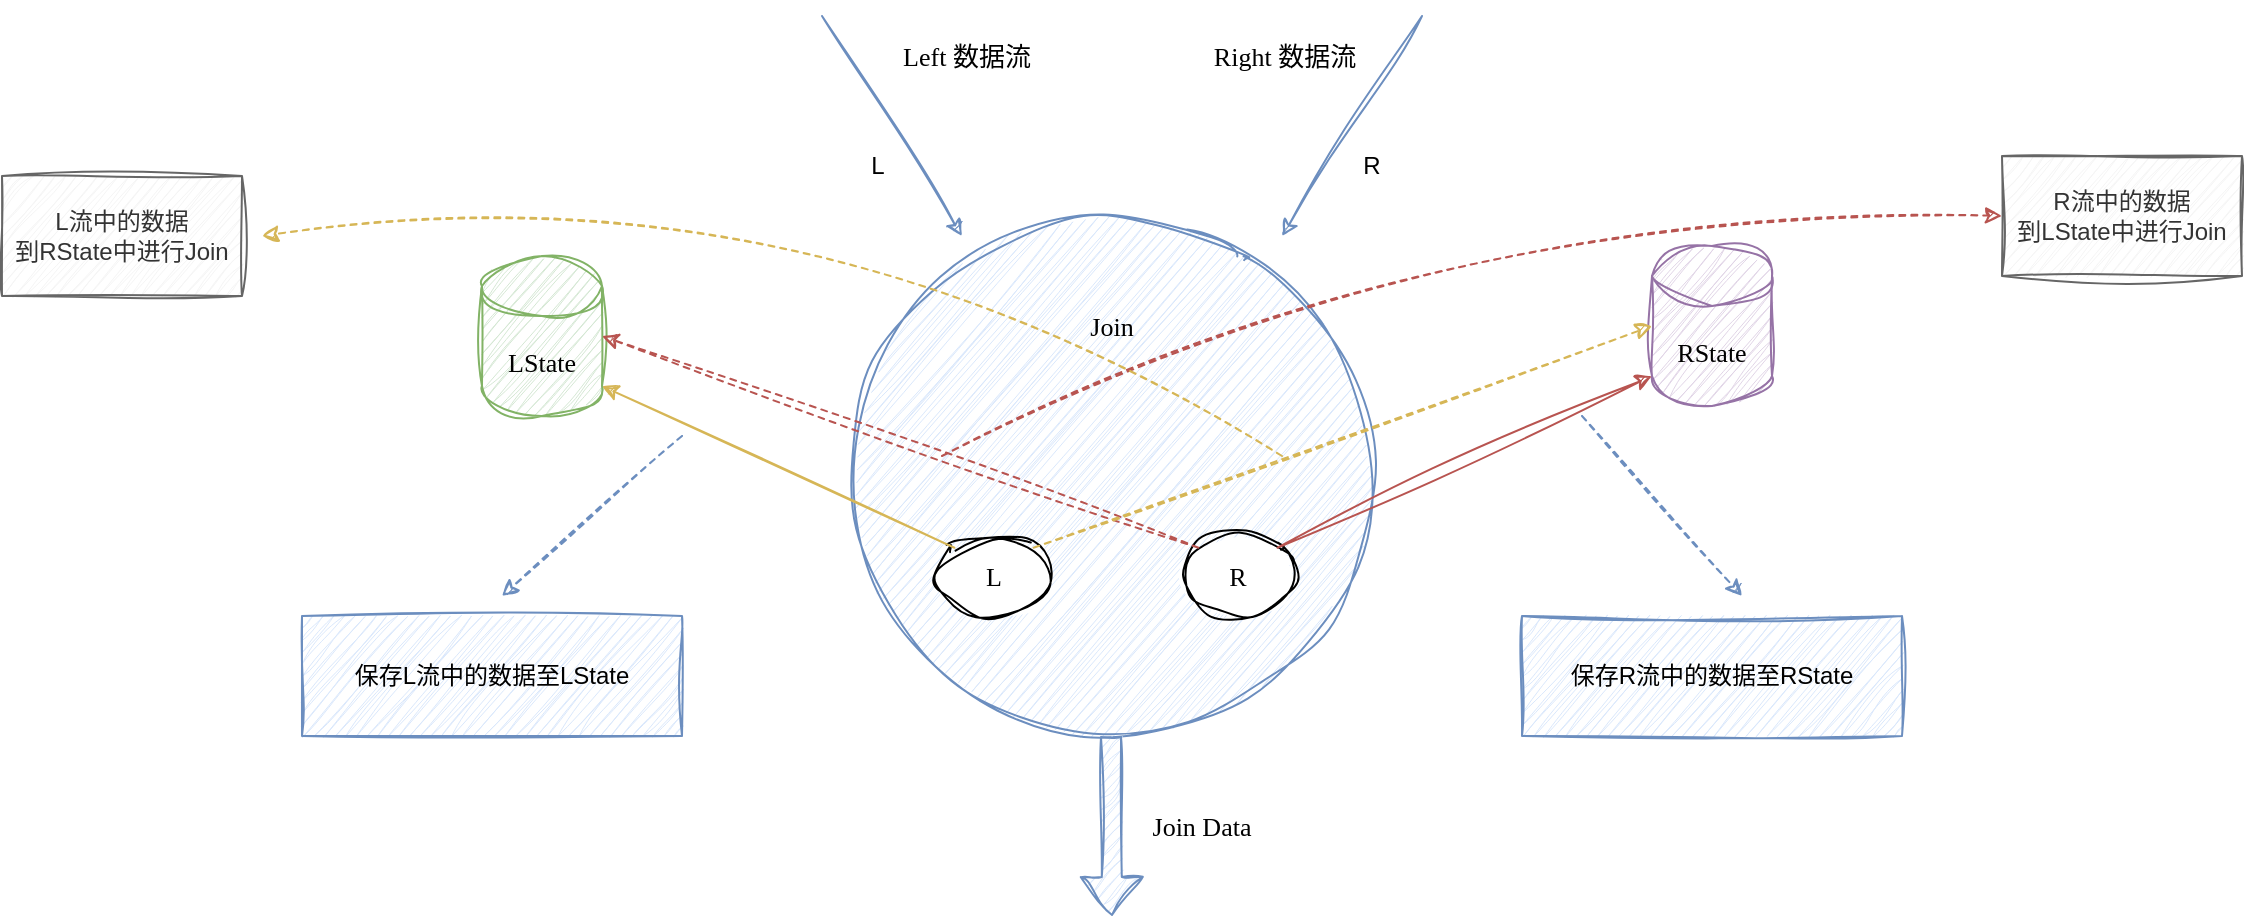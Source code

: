 <mxfile version="22.0.3" type="device" pages="8">
  <diagram name="双流 Join 原理" id="nAFHYuSq_bqshox2Xc1H">
    <mxGraphModel dx="1594" dy="627" grid="1" gridSize="10" guides="1" tooltips="1" connect="1" arrows="1" fold="1" page="0" pageScale="1" pageWidth="827" pageHeight="1169" math="0" shadow="0">
      <root>
        <mxCell id="0" />
        <mxCell id="1" parent="0" />
        <mxCell id="KmnYGOMmO1oZa9ZQ8nCl-1" value="" style="ellipse;whiteSpace=wrap;html=1;aspect=fixed;fontFamily=Comic Sans MS;fontSize=13;sketch=1;curveFitting=1;jiggle=2;fillColor=#dae8fc;strokeColor=#6c8ebf;" parent="1" vertex="1">
          <mxGeometry x="315" y="190" width="260" height="260" as="geometry" />
        </mxCell>
        <mxCell id="KmnYGOMmO1oZa9ZQ8nCl-2" value="Join" style="text;html=1;strokeColor=none;fillColor=none;align=center;verticalAlign=middle;whiteSpace=wrap;rounded=0;fontFamily=Comic Sans MS;fontSize=13;sketch=1;curveFitting=1;jiggle=2;" parent="1" vertex="1">
          <mxGeometry x="397" y="220" width="96" height="50" as="geometry" />
        </mxCell>
        <mxCell id="KmnYGOMmO1oZa9ZQ8nCl-3" value="L" style="ellipse;whiteSpace=wrap;html=1;fontFamily=Comic Sans MS;fontSize=13;sketch=1;curveFitting=1;jiggle=2;" parent="1" vertex="1">
          <mxGeometry x="358" y="350" width="56" height="40" as="geometry" />
        </mxCell>
        <mxCell id="KmnYGOMmO1oZa9ZQ8nCl-4" value="R" style="ellipse;whiteSpace=wrap;html=1;fontFamily=Comic Sans MS;fontSize=13;sketch=1;curveFitting=1;jiggle=2;" parent="1" vertex="1">
          <mxGeometry x="480" y="350" width="56" height="40" as="geometry" />
        </mxCell>
        <mxCell id="KmnYGOMmO1oZa9ZQ8nCl-5" value="" style="shape=flexArrow;endArrow=classic;html=1;rounded=0;fontFamily=Comic Sans MS;fontSize=13;sketch=1;curveFitting=1;jiggle=2;fillColor=#dae8fc;strokeColor=#6c8ebf;" parent="1" edge="1">
          <mxGeometry width="50" height="50" relative="1" as="geometry">
            <mxPoint x="444.5" y="450" as="sourcePoint" />
            <mxPoint x="445" y="540" as="targetPoint" />
          </mxGeometry>
        </mxCell>
        <mxCell id="KmnYGOMmO1oZa9ZQ8nCl-6" value="Join Data" style="text;html=1;strokeColor=none;fillColor=none;align=center;verticalAlign=middle;whiteSpace=wrap;rounded=0;fontFamily=Comic Sans MS;fontSize=13;sketch=1;curveFitting=1;jiggle=2;" parent="1" vertex="1">
          <mxGeometry x="460" y="480" width="60" height="30" as="geometry" />
        </mxCell>
        <mxCell id="KmnYGOMmO1oZa9ZQ8nCl-7" value="LState" style="shape=cylinder3;whiteSpace=wrap;html=1;boundedLbl=1;backgroundOutline=1;size=15;fontFamily=Comic Sans MS;fontSize=13;sketch=1;curveFitting=1;jiggle=2;fillColor=#d5e8d4;strokeColor=#82b366;" parent="1" vertex="1">
          <mxGeometry x="130" y="210" width="60" height="80" as="geometry" />
        </mxCell>
        <mxCell id="KmnYGOMmO1oZa9ZQ8nCl-8" value="RState" style="shape=cylinder3;whiteSpace=wrap;html=1;boundedLbl=1;backgroundOutline=1;size=15;fontFamily=Comic Sans MS;fontSize=13;sketch=1;curveFitting=1;jiggle=2;fillColor=#e1d5e7;strokeColor=#9673a6;" parent="1" vertex="1">
          <mxGeometry x="715" y="205" width="60" height="80" as="geometry" />
        </mxCell>
        <mxCell id="KmnYGOMmO1oZa9ZQ8nCl-14" value="Left 数据流" style="text;html=1;strokeColor=none;fillColor=none;align=center;verticalAlign=middle;whiteSpace=wrap;rounded=0;fontFamily=Comic Sans MS;fontSize=13;sketch=1;curveFitting=1;jiggle=2;" parent="1" vertex="1">
          <mxGeometry x="331" y="90" width="83" height="40" as="geometry" />
        </mxCell>
        <mxCell id="KmnYGOMmO1oZa9ZQ8nCl-16" value="Right 数据流" style="text;html=1;strokeColor=none;fillColor=none;align=center;verticalAlign=middle;whiteSpace=wrap;rounded=0;fontFamily=Comic Sans MS;fontSize=13;sketch=1;curveFitting=1;jiggle=2;" parent="1" vertex="1">
          <mxGeometry x="490" y="90" width="83" height="40" as="geometry" />
        </mxCell>
        <mxCell id="KmnYGOMmO1oZa9ZQ8nCl-21" value="" style="endArrow=classic;html=1;rounded=0;sketch=1;curveFitting=1;jiggle=2;fillColor=#dae8fc;strokeColor=#6c8ebf;" parent="1" edge="1">
          <mxGeometry width="50" height="50" relative="1" as="geometry">
            <mxPoint x="300" y="90" as="sourcePoint" />
            <mxPoint x="370" y="200" as="targetPoint" />
          </mxGeometry>
        </mxCell>
        <mxCell id="KmnYGOMmO1oZa9ZQ8nCl-22" value="" style="endArrow=classic;html=1;rounded=0;sketch=1;curveFitting=1;jiggle=2;fillColor=#dae8fc;strokeColor=#6c8ebf;" parent="1" edge="1">
          <mxGeometry width="50" height="50" relative="1" as="geometry">
            <mxPoint x="600" y="90" as="sourcePoint" />
            <mxPoint x="530" y="200" as="targetPoint" />
          </mxGeometry>
        </mxCell>
        <mxCell id="KmnYGOMmO1oZa9ZQ8nCl-26" value="L" style="text;html=1;strokeColor=none;fillColor=none;align=center;verticalAlign=middle;whiteSpace=wrap;rounded=0;sketch=1;curveFitting=1;jiggle=2;" parent="1" vertex="1">
          <mxGeometry x="298" y="150" width="60" height="30" as="geometry" />
        </mxCell>
        <mxCell id="KmnYGOMmO1oZa9ZQ8nCl-27" value="R" style="text;html=1;strokeColor=none;fillColor=none;align=center;verticalAlign=middle;whiteSpace=wrap;rounded=0;sketch=1;curveFitting=1;jiggle=2;" parent="1" vertex="1">
          <mxGeometry x="545" y="150" width="60" height="30" as="geometry" />
        </mxCell>
        <mxCell id="KmnYGOMmO1oZa9ZQ8nCl-28" value="L流中的数据&lt;br&gt;到RState中进行Join" style="rounded=0;whiteSpace=wrap;html=1;sketch=1;curveFitting=1;jiggle=2;fillColor=#f5f5f5;fontColor=#333333;strokeColor=#666666;" parent="1" vertex="1">
          <mxGeometry x="-110" y="170" width="120" height="60" as="geometry" />
        </mxCell>
        <mxCell id="KmnYGOMmO1oZa9ZQ8nCl-29" value="R流中的数据&lt;br&gt;到LState中进行Join" style="rounded=0;whiteSpace=wrap;html=1;sketch=1;curveFitting=1;jiggle=2;fillColor=#f5f5f5;fontColor=#333333;strokeColor=#666666;" parent="1" vertex="1">
          <mxGeometry x="890" y="160" width="120" height="60" as="geometry" />
        </mxCell>
        <mxCell id="KmnYGOMmO1oZa9ZQ8nCl-30" value="保存L流中的数据至LState" style="rounded=0;whiteSpace=wrap;html=1;sketch=1;curveFitting=1;jiggle=2;fillColor=#dae8fc;strokeColor=#6c8ebf;" parent="1" vertex="1">
          <mxGeometry x="40" y="390" width="190" height="60" as="geometry" />
        </mxCell>
        <mxCell id="KmnYGOMmO1oZa9ZQ8nCl-31" value="保存R流中的数据至RState" style="rounded=0;whiteSpace=wrap;html=1;sketch=1;curveFitting=1;jiggle=2;fillColor=#dae8fc;strokeColor=#6c8ebf;" parent="1" vertex="1">
          <mxGeometry x="650" y="390" width="190" height="60" as="geometry" />
        </mxCell>
        <mxCell id="KmnYGOMmO1oZa9ZQ8nCl-34" value="" style="endArrow=classic;html=1;rounded=0;entryX=0;entryY=1;entryDx=0;entryDy=-15;entryPerimeter=0;exitX=1;exitY=0;exitDx=0;exitDy=0;fillColor=#f8cecc;strokeColor=#b85450;sketch=1;curveFitting=1;jiggle=2;" parent="1" source="KmnYGOMmO1oZa9ZQ8nCl-4" target="KmnYGOMmO1oZa9ZQ8nCl-8" edge="1">
          <mxGeometry width="50" height="50" relative="1" as="geometry">
            <mxPoint x="540" y="370" as="sourcePoint" />
            <mxPoint x="590" y="320" as="targetPoint" />
          </mxGeometry>
        </mxCell>
        <mxCell id="KmnYGOMmO1oZa9ZQ8nCl-36" value="" style="endArrow=classic;html=1;rounded=0;entryX=1;entryY=1;entryDx=0;entryDy=-15;entryPerimeter=0;exitX=0;exitY=0;exitDx=0;exitDy=0;fillColor=#fff2cc;strokeColor=#d6b656;sketch=1;curveFitting=1;jiggle=2;" parent="1" source="KmnYGOMmO1oZa9ZQ8nCl-3" target="KmnYGOMmO1oZa9ZQ8nCl-7" edge="1">
          <mxGeometry width="50" height="50" relative="1" as="geometry">
            <mxPoint x="538" y="366" as="sourcePoint" />
            <mxPoint x="725" y="280" as="targetPoint" />
          </mxGeometry>
        </mxCell>
        <mxCell id="KmnYGOMmO1oZa9ZQ8nCl-37" value="" style="endArrow=classic;html=1;rounded=0;entryX=1;entryY=0.5;entryDx=0;entryDy=0;entryPerimeter=0;exitX=0;exitY=0;exitDx=0;exitDy=0;dashed=1;fillColor=#f8cecc;strokeColor=#b85450;sketch=1;curveFitting=1;jiggle=2;" parent="1" source="KmnYGOMmO1oZa9ZQ8nCl-4" target="KmnYGOMmO1oZa9ZQ8nCl-7" edge="1">
          <mxGeometry width="50" height="50" relative="1" as="geometry">
            <mxPoint x="376" y="366" as="sourcePoint" />
            <mxPoint x="200" y="285" as="targetPoint" />
          </mxGeometry>
        </mxCell>
        <mxCell id="KmnYGOMmO1oZa9ZQ8nCl-38" value="" style="endArrow=classic;html=1;rounded=0;entryX=0;entryY=0.5;entryDx=0;entryDy=0;entryPerimeter=0;exitX=1;exitY=0;exitDx=0;exitDy=0;dashed=1;fillColor=#fff2cc;strokeColor=#d6b656;sketch=1;curveFitting=1;jiggle=2;" parent="1" source="KmnYGOMmO1oZa9ZQ8nCl-3" target="KmnYGOMmO1oZa9ZQ8nCl-8" edge="1">
          <mxGeometry width="50" height="50" relative="1" as="geometry">
            <mxPoint x="538" y="366" as="sourcePoint" />
            <mxPoint x="725" y="280" as="targetPoint" />
          </mxGeometry>
        </mxCell>
        <mxCell id="KmnYGOMmO1oZa9ZQ8nCl-40" value="" style="curved=1;endArrow=classic;html=1;rounded=0;dashed=1;fillColor=#f8cecc;strokeColor=#b85450;sketch=1;curveFitting=1;jiggle=2;" parent="1" edge="1">
          <mxGeometry width="50" height="50" relative="1" as="geometry">
            <mxPoint x="360" y="310" as="sourcePoint" />
            <mxPoint x="890" y="190" as="targetPoint" />
            <Array as="points">
              <mxPoint x="610" y="180" />
            </Array>
          </mxGeometry>
        </mxCell>
        <mxCell id="KmnYGOMmO1oZa9ZQ8nCl-41" value="" style="curved=1;endArrow=classic;html=1;rounded=0;dashed=1;fillColor=#fff2cc;strokeColor=#d6b656;sketch=1;curveFitting=1;jiggle=2;" parent="1" edge="1">
          <mxGeometry width="50" height="50" relative="1" as="geometry">
            <mxPoint x="530" y="310" as="sourcePoint" />
            <mxPoint x="20" y="200" as="targetPoint" />
            <Array as="points">
              <mxPoint x="300" y="160" />
            </Array>
          </mxGeometry>
        </mxCell>
        <mxCell id="KmnYGOMmO1oZa9ZQ8nCl-44" value="" style="endArrow=classic;html=1;rounded=0;fillColor=#dae8fc;strokeColor=#6c8ebf;dashed=1;sketch=1;curveFitting=1;jiggle=2;" parent="1" edge="1">
          <mxGeometry width="50" height="50" relative="1" as="geometry">
            <mxPoint x="230" y="300" as="sourcePoint" />
            <mxPoint x="140" y="380" as="targetPoint" />
          </mxGeometry>
        </mxCell>
        <mxCell id="KmnYGOMmO1oZa9ZQ8nCl-45" value="" style="endArrow=classic;html=1;rounded=0;fillColor=#dae8fc;strokeColor=#6c8ebf;dashed=1;sketch=1;curveFitting=1;jiggle=2;" parent="1" edge="1">
          <mxGeometry width="50" height="50" relative="1" as="geometry">
            <mxPoint x="680" y="290" as="sourcePoint" />
            <mxPoint x="760" y="380" as="targetPoint" />
          </mxGeometry>
        </mxCell>
      </root>
    </mxGraphModel>
  </diagram>
  <diagram id="uuUzuqVT34EPgPcelOyi" name="Job 类型">
    <mxGraphModel dx="1354" dy="1028" grid="1" gridSize="10" guides="1" tooltips="1" connect="1" arrows="1" fold="1" page="0" pageScale="1" pageWidth="827" pageHeight="1169" math="0" shadow="0">
      <root>
        <mxCell id="0" />
        <mxCell id="1" parent="0" />
        <mxCell id="CN2EQheuJMqEbS-gPVMn-1" value="普通 Join&lt;br style=&quot;font-size: 13px;&quot;&gt;（Regular Join）" style="rounded=0;whiteSpace=wrap;html=1;fontFamily=Comic Sans MS;fontSize=13;sketch=1;curveFitting=1;jiggle=2;" parent="1" vertex="1">
          <mxGeometry x="-60" y="-10" width="130" height="60" as="geometry" />
        </mxCell>
        <mxCell id="bJ4o78dvlzVQkPeQ2cdx-1" value="时间区间 Join&lt;br style=&quot;font-size: 13px;&quot;&gt;（Interval Join）" style="rounded=0;whiteSpace=wrap;html=1;fontFamily=Comic Sans MS;fontSize=13;sketch=1;curveFitting=1;jiggle=2;" parent="1" vertex="1">
          <mxGeometry x="150" y="-10" width="140" height="60" as="geometry" />
        </mxCell>
        <mxCell id="bJ4o78dvlzVQkPeQ2cdx-2" value="时态/快照 Join&lt;br style=&quot;font-size: 13px;&quot;&gt;（Temporal Join）" style="rounded=0;whiteSpace=wrap;html=1;fontFamily=Comic Sans MS;fontSize=13;sketch=1;curveFitting=1;jiggle=2;" parent="1" vertex="1">
          <mxGeometry x="370" y="-10" width="140" height="60" as="geometry" />
        </mxCell>
        <mxCell id="bJ4o78dvlzVQkPeQ2cdx-3" value="维表 Join&lt;br style=&quot;font-size: 13px;&quot;&gt;（Lookup Join）" style="rounded=0;whiteSpace=wrap;html=1;fontFamily=Comic Sans MS;fontSize=13;sketch=1;curveFitting=1;jiggle=2;" parent="1" vertex="1">
          <mxGeometry x="-60" y="110" width="140" height="60" as="geometry" />
        </mxCell>
        <mxCell id="bJ4o78dvlzVQkPeQ2cdx-4" value="数组炸裂&lt;br style=&quot;font-size: 13px;&quot;&gt;（Araay Expansion）" style="rounded=0;whiteSpace=wrap;html=1;fontFamily=Comic Sans MS;fontSize=13;sketch=1;curveFitting=1;jiggle=2;" parent="1" vertex="1">
          <mxGeometry x="150" y="110" width="140" height="60" as="geometry" />
        </mxCell>
        <mxCell id="bJ4o78dvlzVQkPeQ2cdx-5" value="表函数 Join&lt;br style=&quot;font-size: 13px;&quot;&gt;（Table Function Join）" style="rounded=0;whiteSpace=wrap;html=1;fontFamily=Comic Sans MS;fontSize=13;sketch=1;curveFitting=1;jiggle=2;" parent="1" vertex="1">
          <mxGeometry x="370" y="110" width="150" height="60" as="geometry" />
        </mxCell>
        <mxCell id="bJ4o78dvlzVQkPeQ2cdx-6" value="窗口 Join&lt;br style=&quot;font-size: 13px;&quot;&gt;（Window Join）" style="rounded=0;whiteSpace=wrap;html=1;fontFamily=Comic Sans MS;fontSize=13;sketch=1;curveFitting=1;jiggle=2;" parent="1" vertex="1">
          <mxGeometry x="-60" y="210" width="150" height="60" as="geometry" />
        </mxCell>
      </root>
    </mxGraphModel>
  </diagram>
  <diagram id="F7cMpRjjLSvd6m3u_Jys" name="普通 Join - Inner Join的执行流程">
    <mxGraphModel dx="1674" dy="1062" grid="1" gridSize="10" guides="1" tooltips="1" connect="1" arrows="1" fold="1" page="0" pageScale="1" pageWidth="827" pageHeight="1169" math="0" shadow="0">
      <root>
        <mxCell id="0" />
        <mxCell id="1" parent="0" />
        <mxCell id="au-HB6UKUJYFN9yFJnHo-1" value="" style="shape=table;html=1;whiteSpace=wrap;startSize=0;container=1;collapsible=0;childLayout=tableLayout;strokeWidth=2;fontFamily=Comic Sans MS;fontSize=13;" vertex="1" parent="1">
          <mxGeometry x="-280" y="-350" width="260" height="80" as="geometry" />
        </mxCell>
        <mxCell id="au-HB6UKUJYFN9yFJnHo-2" value="" style="shape=tableRow;horizontal=0;startSize=0;swimlaneHead=0;swimlaneBody=0;top=0;left=0;bottom=0;right=0;collapsible=0;dropTarget=0;fillColor=#f8cecc;points=[[0,0.5],[1,0.5]];portConstraint=eastwest;strokeColor=#b85450;fontFamily=Comic Sans MS;fontSize=13;" vertex="1" parent="au-HB6UKUJYFN9yFJnHo-1">
          <mxGeometry width="260" height="27" as="geometry" />
        </mxCell>
        <mxCell id="au-HB6UKUJYFN9yFJnHo-3" value="order_id" style="shape=partialRectangle;html=1;whiteSpace=wrap;connectable=0;fillColor=none;top=0;left=0;bottom=0;right=0;overflow=hidden;fontStyle=1;fontFamily=Comic Sans MS;fontSize=13;" vertex="1" parent="au-HB6UKUJYFN9yFJnHo-2">
          <mxGeometry width="113" height="27" as="geometry">
            <mxRectangle width="113" height="27" as="alternateBounds" />
          </mxGeometry>
        </mxCell>
        <mxCell id="au-HB6UKUJYFN9yFJnHo-4" value="timestamp" style="shape=partialRectangle;html=1;whiteSpace=wrap;connectable=0;fillColor=none;top=0;left=0;bottom=0;right=0;overflow=hidden;fontStyle=1;fontFamily=Comic Sans MS;fontSize=13;" vertex="1" parent="au-HB6UKUJYFN9yFJnHo-2">
          <mxGeometry x="113" width="147" height="27" as="geometry">
            <mxRectangle width="147" height="27" as="alternateBounds" />
          </mxGeometry>
        </mxCell>
        <mxCell id="au-HB6UKUJYFN9yFJnHo-6" value="" style="shape=tableRow;horizontal=0;startSize=0;swimlaneHead=0;swimlaneBody=0;top=0;left=0;bottom=0;right=0;collapsible=0;dropTarget=0;fillColor=#dae8fc;points=[[0,0.5],[1,0.5]];portConstraint=eastwest;strokeColor=#6c8ebf;fontFamily=Comic Sans MS;fontSize=13;" vertex="1" parent="au-HB6UKUJYFN9yFJnHo-1">
          <mxGeometry y="27" width="260" height="26" as="geometry" />
        </mxCell>
        <mxCell id="au-HB6UKUJYFN9yFJnHo-7" value="1001" style="shape=partialRectangle;html=1;whiteSpace=wrap;connectable=0;fillColor=#dae8fc;top=0;left=0;bottom=0;right=0;overflow=hidden;strokeColor=#6c8ebf;fontFamily=Comic Sans MS;fontSize=13;" vertex="1" parent="au-HB6UKUJYFN9yFJnHo-6">
          <mxGeometry width="113" height="26" as="geometry">
            <mxRectangle width="113" height="26" as="alternateBounds" />
          </mxGeometry>
        </mxCell>
        <mxCell id="au-HB6UKUJYFN9yFJnHo-8" value="2022-10-10 10:00:00" style="shape=partialRectangle;html=1;whiteSpace=wrap;connectable=0;fillColor=#dae8fc;top=0;left=0;bottom=0;right=0;overflow=hidden;strokeColor=#6c8ebf;fontFamily=Comic Sans MS;fontSize=13;" vertex="1" parent="au-HB6UKUJYFN9yFJnHo-6">
          <mxGeometry x="113" width="147" height="26" as="geometry">
            <mxRectangle width="147" height="26" as="alternateBounds" />
          </mxGeometry>
        </mxCell>
        <mxCell id="au-HB6UKUJYFN9yFJnHo-10" value="" style="shape=tableRow;horizontal=0;startSize=0;swimlaneHead=0;swimlaneBody=0;top=0;left=0;bottom=0;right=0;collapsible=0;dropTarget=0;fillColor=#dae8fc;points=[[0,0.5],[1,0.5]];portConstraint=eastwest;strokeColor=#6c8ebf;fontFamily=Comic Sans MS;fontSize=13;" vertex="1" parent="au-HB6UKUJYFN9yFJnHo-1">
          <mxGeometry y="53" width="260" height="27" as="geometry" />
        </mxCell>
        <mxCell id="au-HB6UKUJYFN9yFJnHo-11" value="1002" style="shape=partialRectangle;html=1;whiteSpace=wrap;connectable=0;fillColor=#dae8fc;top=0;left=0;bottom=0;right=0;overflow=hidden;strokeColor=#6c8ebf;fontFamily=Comic Sans MS;fontSize=13;" vertex="1" parent="au-HB6UKUJYFN9yFJnHo-10">
          <mxGeometry width="113" height="27" as="geometry">
            <mxRectangle width="113" height="27" as="alternateBounds" />
          </mxGeometry>
        </mxCell>
        <mxCell id="au-HB6UKUJYFN9yFJnHo-12" value="2022-10-10 10:01:02" style="shape=partialRectangle;html=1;whiteSpace=wrap;connectable=0;fillColor=#dae8fc;top=0;left=0;bottom=0;right=0;overflow=hidden;strokeColor=#6c8ebf;fontFamily=Comic Sans MS;fontSize=13;" vertex="1" parent="au-HB6UKUJYFN9yFJnHo-10">
          <mxGeometry x="113" width="147" height="27" as="geometry">
            <mxRectangle width="147" height="27" as="alternateBounds" />
          </mxGeometry>
        </mxCell>
        <mxCell id="au-HB6UKUJYFN9yFJnHo-14" value="表A-（订单表）" style="rounded=0;whiteSpace=wrap;html=1;fillColor=#fff2cc;strokeColor=#d6b656;fontFamily=Comic Sans MS;fontSize=13;" vertex="1" parent="1">
          <mxGeometry x="-280" y="-380" width="260" height="30" as="geometry" />
        </mxCell>
        <mxCell id="au-HB6UKUJYFN9yFJnHo-15" value="" style="shape=table;html=1;whiteSpace=wrap;startSize=0;container=1;collapsible=0;childLayout=tableLayout;strokeWidth=2;fontFamily=Comic Sans MS;fontSize=13;" vertex="1" parent="1">
          <mxGeometry x="111" y="-350" width="180" height="53" as="geometry" />
        </mxCell>
        <mxCell id="au-HB6UKUJYFN9yFJnHo-16" value="" style="shape=tableRow;horizontal=0;startSize=0;swimlaneHead=0;swimlaneBody=0;top=0;left=0;bottom=0;right=0;collapsible=0;dropTarget=0;fillColor=none;points=[[0,0.5],[1,0.5]];portConstraint=eastwest;fontFamily=Comic Sans MS;fontSize=13;" vertex="1" parent="au-HB6UKUJYFN9yFJnHo-15">
          <mxGeometry width="180" height="27" as="geometry" />
        </mxCell>
        <mxCell id="au-HB6UKUJYFN9yFJnHo-17" value="order_id" style="shape=partialRectangle;html=1;whiteSpace=wrap;connectable=0;fillColor=#f8cecc;top=0;left=0;bottom=0;right=0;overflow=hidden;fontStyle=1;strokeColor=#b85450;fontFamily=Comic Sans MS;fontSize=13;" vertex="1" parent="au-HB6UKUJYFN9yFJnHo-16">
          <mxGeometry width="90" height="27" as="geometry">
            <mxRectangle width="90" height="27" as="alternateBounds" />
          </mxGeometry>
        </mxCell>
        <mxCell id="au-HB6UKUJYFN9yFJnHo-18" value="pay_money" style="shape=partialRectangle;html=1;whiteSpace=wrap;connectable=0;fillColor=#f8cecc;top=0;left=0;bottom=0;right=0;overflow=hidden;fontStyle=1;strokeColor=#b85450;fontFamily=Comic Sans MS;fontSize=13;" vertex="1" parent="au-HB6UKUJYFN9yFJnHo-16">
          <mxGeometry x="90" width="90" height="27" as="geometry">
            <mxRectangle width="90" height="27" as="alternateBounds" />
          </mxGeometry>
        </mxCell>
        <mxCell id="au-HB6UKUJYFN9yFJnHo-19" value="" style="shape=tableRow;horizontal=0;startSize=0;swimlaneHead=0;swimlaneBody=0;top=0;left=0;bottom=0;right=0;collapsible=0;dropTarget=0;fillColor=none;points=[[0,0.5],[1,0.5]];portConstraint=eastwest;fontFamily=Comic Sans MS;fontSize=13;" vertex="1" parent="au-HB6UKUJYFN9yFJnHo-15">
          <mxGeometry y="27" width="180" height="26" as="geometry" />
        </mxCell>
        <mxCell id="au-HB6UKUJYFN9yFJnHo-20" value="1002" style="shape=partialRectangle;html=1;whiteSpace=wrap;connectable=0;fillColor=#dae8fc;top=0;left=0;bottom=0;right=0;overflow=hidden;strokeColor=#6c8ebf;fontFamily=Comic Sans MS;fontSize=13;" vertex="1" parent="au-HB6UKUJYFN9yFJnHo-19">
          <mxGeometry width="90" height="26" as="geometry">
            <mxRectangle width="90" height="26" as="alternateBounds" />
          </mxGeometry>
        </mxCell>
        <mxCell id="au-HB6UKUJYFN9yFJnHo-21" value="100" style="shape=partialRectangle;html=1;whiteSpace=wrap;connectable=0;fillColor=#dae8fc;top=0;left=0;bottom=0;right=0;overflow=hidden;strokeColor=#6c8ebf;fontFamily=Comic Sans MS;fontSize=13;" vertex="1" parent="au-HB6UKUJYFN9yFJnHo-19">
          <mxGeometry x="90" width="90" height="26" as="geometry">
            <mxRectangle width="90" height="26" as="alternateBounds" />
          </mxGeometry>
        </mxCell>
        <mxCell id="au-HB6UKUJYFN9yFJnHo-22" value="表B-（支付宝）" style="rounded=0;whiteSpace=wrap;html=1;fillColor=#fff2cc;strokeColor=#d6b656;fontFamily=Comic Sans MS;fontSize=13;" vertex="1" parent="1">
          <mxGeometry x="110" y="-380" width="180" height="30" as="geometry" />
        </mxCell>
        <mxCell id="au-HB6UKUJYFN9yFJnHo-23" value="" style="shape=table;html=1;whiteSpace=wrap;startSize=0;container=1;collapsible=0;childLayout=tableLayout;strokeWidth=2;fontFamily=Comic Sans MS;fontSize=13;" vertex="1" parent="1">
          <mxGeometry x="390" y="-351" width="340" height="54" as="geometry" />
        </mxCell>
        <mxCell id="au-HB6UKUJYFN9yFJnHo-24" value="" style="shape=tableRow;horizontal=0;startSize=0;swimlaneHead=0;swimlaneBody=0;top=0;left=0;bottom=0;right=0;collapsible=0;dropTarget=0;fillColor=none;points=[[0,0.5],[1,0.5]];portConstraint=eastwest;fontFamily=Comic Sans MS;fontSize=13;" vertex="1" parent="au-HB6UKUJYFN9yFJnHo-23">
          <mxGeometry width="340" height="27" as="geometry" />
        </mxCell>
        <mxCell id="au-HB6UKUJYFN9yFJnHo-25" value="uid" style="shape=partialRectangle;html=1;whiteSpace=wrap;connectable=0;fillColor=#f8cecc;top=0;left=0;bottom=0;right=0;overflow=hidden;fontStyle=1;strokeColor=#b85450;fontFamily=Comic Sans MS;fontSize=13;" vertex="1" parent="au-HB6UKUJYFN9yFJnHo-24">
          <mxGeometry width="100" height="27" as="geometry">
            <mxRectangle width="100" height="27" as="alternateBounds" />
          </mxGeometry>
        </mxCell>
        <mxCell id="au-HB6UKUJYFN9yFJnHo-26" value="timestamp" style="shape=partialRectangle;html=1;whiteSpace=wrap;connectable=0;fillColor=#f8cecc;top=0;left=0;bottom=0;right=0;overflow=hidden;fontStyle=1;strokeColor=#b85450;fontFamily=Comic Sans MS;fontSize=13;" vertex="1" parent="au-HB6UKUJYFN9yFJnHo-24">
          <mxGeometry x="100" width="150" height="27" as="geometry">
            <mxRectangle width="150" height="27" as="alternateBounds" />
          </mxGeometry>
        </mxCell>
        <mxCell id="au-HB6UKUJYFN9yFJnHo-27" value="pay_money" style="shape=partialRectangle;html=1;whiteSpace=wrap;connectable=0;fillColor=#f8cecc;top=0;left=0;bottom=0;right=0;overflow=hidden;fontStyle=1;strokeColor=#b85450;fontFamily=Comic Sans MS;fontSize=13;" vertex="1" parent="au-HB6UKUJYFN9yFJnHo-24">
          <mxGeometry x="250" width="90" height="27" as="geometry">
            <mxRectangle width="90" height="27" as="alternateBounds" />
          </mxGeometry>
        </mxCell>
        <mxCell id="au-HB6UKUJYFN9yFJnHo-28" value="" style="shape=tableRow;horizontal=0;startSize=0;swimlaneHead=0;swimlaneBody=0;top=0;left=0;bottom=0;right=0;collapsible=0;dropTarget=0;fillColor=none;points=[[0,0.5],[1,0.5]];portConstraint=eastwest;fontFamily=Comic Sans MS;fontSize=13;" vertex="1" parent="au-HB6UKUJYFN9yFJnHo-23">
          <mxGeometry y="27" width="340" height="27" as="geometry" />
        </mxCell>
        <mxCell id="au-HB6UKUJYFN9yFJnHo-29" value="1002" style="shape=partialRectangle;html=1;whiteSpace=wrap;connectable=0;fillColor=#dae8fc;top=0;left=0;bottom=0;right=0;overflow=hidden;strokeColor=#6c8ebf;fontFamily=Comic Sans MS;fontSize=13;" vertex="1" parent="au-HB6UKUJYFN9yFJnHo-28">
          <mxGeometry width="100" height="27" as="geometry">
            <mxRectangle width="100" height="27" as="alternateBounds" />
          </mxGeometry>
        </mxCell>
        <mxCell id="au-HB6UKUJYFN9yFJnHo-30" value="2022-10-10 10:01:02" style="shape=partialRectangle;html=1;whiteSpace=wrap;connectable=0;fillColor=#dae8fc;top=0;left=0;bottom=0;right=0;overflow=hidden;strokeColor=#6c8ebf;fontFamily=Comic Sans MS;fontSize=13;" vertex="1" parent="au-HB6UKUJYFN9yFJnHo-28">
          <mxGeometry x="100" width="150" height="27" as="geometry">
            <mxRectangle width="150" height="27" as="alternateBounds" />
          </mxGeometry>
        </mxCell>
        <mxCell id="au-HB6UKUJYFN9yFJnHo-31" value="100" style="shape=partialRectangle;html=1;whiteSpace=wrap;connectable=0;fillColor=#dae8fc;top=0;left=0;bottom=0;right=0;overflow=hidden;strokeColor=#6c8ebf;fontFamily=Comic Sans MS;fontSize=13;" vertex="1" parent="au-HB6UKUJYFN9yFJnHo-28">
          <mxGeometry x="250" width="90" height="27" as="geometry">
            <mxRectangle width="90" height="27" as="alternateBounds" />
          </mxGeometry>
        </mxCell>
        <mxCell id="au-HB6UKUJYFN9yFJnHo-32" value="表C-（汇总表）" style="rounded=0;whiteSpace=wrap;html=1;fillColor=#fff2cc;strokeColor=#d6b656;fontFamily=Comic Sans MS;fontSize=13;" vertex="1" parent="1">
          <mxGeometry x="390" y="-381" width="340" height="30" as="geometry" />
        </mxCell>
        <mxCell id="au-HB6UKUJYFN9yFJnHo-33" style="edgeStyle=orthogonalEdgeStyle;rounded=0;orthogonalLoop=1;jettySize=auto;html=1;entryX=0;entryY=0.75;entryDx=0;entryDy=0;fontFamily=Comic Sans MS;fontSize=13;" edge="1" parent="1" source="au-HB6UKUJYFN9yFJnHo-10" target="au-HB6UKUJYFN9yFJnHo-15">
          <mxGeometry relative="1" as="geometry" />
        </mxCell>
        <mxCell id="au-HB6UKUJYFN9yFJnHo-34" style="edgeStyle=orthogonalEdgeStyle;rounded=0;orthogonalLoop=1;jettySize=auto;html=1;entryX=0;entryY=0.75;entryDx=0;entryDy=0;fontFamily=Comic Sans MS;fontSize=13;" edge="1" parent="1" source="au-HB6UKUJYFN9yFJnHo-19" target="au-HB6UKUJYFN9yFJnHo-23">
          <mxGeometry relative="1" as="geometry" />
        </mxCell>
        <mxCell id="au-HB6UKUJYFN9yFJnHo-35" value="INNER JOIN" style="text;html=1;strokeColor=none;fillColor=none;align=center;verticalAlign=middle;whiteSpace=wrap;rounded=0;fontFamily=Comic Sans MS;fontSize=13;" vertex="1" parent="1">
          <mxGeometry y="-360" width="90" height="30" as="geometry" />
        </mxCell>
        <mxCell id="au-HB6UKUJYFN9yFJnHo-36" value="=" style="text;html=1;strokeColor=none;fillColor=none;align=center;verticalAlign=middle;whiteSpace=wrap;rounded=0;fontFamily=Comic Sans MS;fontSize=13;" vertex="1" parent="1">
          <mxGeometry x="320" y="-360" width="49" height="30" as="geometry" />
        </mxCell>
        <mxCell id="au-HB6UKUJYFN9yFJnHo-37" value="" style="shape=table;html=1;whiteSpace=wrap;startSize=0;container=1;collapsible=0;childLayout=tableLayout;strokeWidth=2;fontFamily=Comic Sans MS;fontSize=13;" vertex="1" parent="1">
          <mxGeometry x="-280" y="-149" width="260" height="80" as="geometry" />
        </mxCell>
        <mxCell id="au-HB6UKUJYFN9yFJnHo-38" value="" style="shape=tableRow;horizontal=0;startSize=0;swimlaneHead=0;swimlaneBody=0;top=0;left=0;bottom=0;right=0;collapsible=0;dropTarget=0;fillColor=#f8cecc;points=[[0,0.5],[1,0.5]];portConstraint=eastwest;strokeColor=#b85450;fontFamily=Comic Sans MS;fontSize=13;" vertex="1" parent="au-HB6UKUJYFN9yFJnHo-37">
          <mxGeometry width="260" height="27" as="geometry" />
        </mxCell>
        <mxCell id="au-HB6UKUJYFN9yFJnHo-39" value="order_id" style="shape=partialRectangle;html=1;whiteSpace=wrap;connectable=0;fillColor=none;top=0;left=0;bottom=0;right=0;overflow=hidden;fontStyle=1;fontFamily=Comic Sans MS;fontSize=13;" vertex="1" parent="au-HB6UKUJYFN9yFJnHo-38">
          <mxGeometry width="113" height="27" as="geometry">
            <mxRectangle width="113" height="27" as="alternateBounds" />
          </mxGeometry>
        </mxCell>
        <mxCell id="au-HB6UKUJYFN9yFJnHo-40" value="timestamp" style="shape=partialRectangle;html=1;whiteSpace=wrap;connectable=0;fillColor=none;top=0;left=0;bottom=0;right=0;overflow=hidden;fontStyle=1;fontFamily=Comic Sans MS;fontSize=13;" vertex="1" parent="au-HB6UKUJYFN9yFJnHo-38">
          <mxGeometry x="113" width="147" height="27" as="geometry">
            <mxRectangle width="147" height="27" as="alternateBounds" />
          </mxGeometry>
        </mxCell>
        <mxCell id="au-HB6UKUJYFN9yFJnHo-41" value="" style="shape=tableRow;horizontal=0;startSize=0;swimlaneHead=0;swimlaneBody=0;top=0;left=0;bottom=0;right=0;collapsible=0;dropTarget=0;fillColor=#dae8fc;points=[[0,0.5],[1,0.5]];portConstraint=eastwest;strokeColor=#6c8ebf;fontFamily=Comic Sans MS;fontSize=13;" vertex="1" parent="au-HB6UKUJYFN9yFJnHo-37">
          <mxGeometry y="27" width="260" height="26" as="geometry" />
        </mxCell>
        <mxCell id="au-HB6UKUJYFN9yFJnHo-42" value="1001" style="shape=partialRectangle;html=1;whiteSpace=wrap;connectable=0;fillColor=#dae8fc;top=0;left=0;bottom=0;right=0;overflow=hidden;strokeColor=#6c8ebf;fontFamily=Comic Sans MS;fontSize=13;" vertex="1" parent="au-HB6UKUJYFN9yFJnHo-41">
          <mxGeometry width="113" height="26" as="geometry">
            <mxRectangle width="113" height="26" as="alternateBounds" />
          </mxGeometry>
        </mxCell>
        <mxCell id="au-HB6UKUJYFN9yFJnHo-43" value="2022-10-10 10:00:00" style="shape=partialRectangle;html=1;whiteSpace=wrap;connectable=0;fillColor=#dae8fc;top=0;left=0;bottom=0;right=0;overflow=hidden;strokeColor=#6c8ebf;fontFamily=Comic Sans MS;fontSize=13;" vertex="1" parent="au-HB6UKUJYFN9yFJnHo-41">
          <mxGeometry x="113" width="147" height="26" as="geometry">
            <mxRectangle width="147" height="26" as="alternateBounds" />
          </mxGeometry>
        </mxCell>
        <mxCell id="au-HB6UKUJYFN9yFJnHo-44" value="" style="shape=tableRow;horizontal=0;startSize=0;swimlaneHead=0;swimlaneBody=0;top=0;left=0;bottom=0;right=0;collapsible=0;dropTarget=0;fillColor=#dae8fc;points=[[0,0.5],[1,0.5]];portConstraint=eastwest;strokeColor=#6c8ebf;fontFamily=Comic Sans MS;fontSize=13;" vertex="1" parent="au-HB6UKUJYFN9yFJnHo-37">
          <mxGeometry y="53" width="260" height="27" as="geometry" />
        </mxCell>
        <mxCell id="au-HB6UKUJYFN9yFJnHo-45" value="1002" style="shape=partialRectangle;html=1;whiteSpace=wrap;connectable=0;fillColor=#dae8fc;top=0;left=0;bottom=0;right=0;overflow=hidden;strokeColor=#6c8ebf;fontFamily=Comic Sans MS;fontSize=13;" vertex="1" parent="au-HB6UKUJYFN9yFJnHo-44">
          <mxGeometry width="113" height="27" as="geometry">
            <mxRectangle width="113" height="27" as="alternateBounds" />
          </mxGeometry>
        </mxCell>
        <mxCell id="au-HB6UKUJYFN9yFJnHo-46" value="2022-10-10 10:01:02" style="shape=partialRectangle;html=1;whiteSpace=wrap;connectable=0;fillColor=#dae8fc;top=0;left=0;bottom=0;right=0;overflow=hidden;strokeColor=#6c8ebf;fontFamily=Comic Sans MS;fontSize=13;" vertex="1" parent="au-HB6UKUJYFN9yFJnHo-44">
          <mxGeometry x="113" width="147" height="27" as="geometry">
            <mxRectangle width="147" height="27" as="alternateBounds" />
          </mxGeometry>
        </mxCell>
        <mxCell id="au-HB6UKUJYFN9yFJnHo-47" value="表A-（订单表）" style="rounded=0;whiteSpace=wrap;html=1;fillColor=#fff2cc;strokeColor=#d6b656;fontFamily=Comic Sans MS;fontSize=13;" vertex="1" parent="1">
          <mxGeometry x="-280" y="-179" width="260" height="30" as="geometry" />
        </mxCell>
        <mxCell id="au-HB6UKUJYFN9yFJnHo-48" value="" style="shape=table;html=1;whiteSpace=wrap;startSize=0;container=1;collapsible=0;childLayout=tableLayout;strokeWidth=2;fontFamily=Comic Sans MS;fontSize=13;" vertex="1" parent="1">
          <mxGeometry x="111" y="-149" width="180" height="79" as="geometry" />
        </mxCell>
        <mxCell id="au-HB6UKUJYFN9yFJnHo-49" value="" style="shape=tableRow;horizontal=0;startSize=0;swimlaneHead=0;swimlaneBody=0;top=0;left=0;bottom=0;right=0;collapsible=0;dropTarget=0;fillColor=none;points=[[0,0.5],[1,0.5]];portConstraint=eastwest;fontFamily=Comic Sans MS;fontSize=13;" vertex="1" parent="au-HB6UKUJYFN9yFJnHo-48">
          <mxGeometry width="180" height="27" as="geometry" />
        </mxCell>
        <mxCell id="au-HB6UKUJYFN9yFJnHo-50" value="order_id" style="shape=partialRectangle;html=1;whiteSpace=wrap;connectable=0;fillColor=#f8cecc;top=0;left=0;bottom=0;right=0;overflow=hidden;fontStyle=1;strokeColor=#b85450;fontFamily=Comic Sans MS;fontSize=13;" vertex="1" parent="au-HB6UKUJYFN9yFJnHo-49">
          <mxGeometry width="90" height="27" as="geometry">
            <mxRectangle width="90" height="27" as="alternateBounds" />
          </mxGeometry>
        </mxCell>
        <mxCell id="au-HB6UKUJYFN9yFJnHo-51" value="pay_money" style="shape=partialRectangle;html=1;whiteSpace=wrap;connectable=0;fillColor=#f8cecc;top=0;left=0;bottom=0;right=0;overflow=hidden;fontStyle=1;strokeColor=#b85450;fontFamily=Comic Sans MS;fontSize=13;" vertex="1" parent="au-HB6UKUJYFN9yFJnHo-49">
          <mxGeometry x="90" width="90" height="27" as="geometry">
            <mxRectangle width="90" height="27" as="alternateBounds" />
          </mxGeometry>
        </mxCell>
        <mxCell id="au-HB6UKUJYFN9yFJnHo-52" value="" style="shape=tableRow;horizontal=0;startSize=0;swimlaneHead=0;swimlaneBody=0;top=0;left=0;bottom=0;right=0;collapsible=0;dropTarget=0;fillColor=none;points=[[0,0.5],[1,0.5]];portConstraint=eastwest;fontFamily=Comic Sans MS;fontSize=13;" vertex="1" parent="au-HB6UKUJYFN9yFJnHo-48">
          <mxGeometry y="27" width="180" height="26" as="geometry" />
        </mxCell>
        <mxCell id="au-HB6UKUJYFN9yFJnHo-53" value="1002" style="shape=partialRectangle;html=1;whiteSpace=wrap;connectable=0;fillColor=#dae8fc;top=0;left=0;bottom=0;right=0;overflow=hidden;strokeColor=#6c8ebf;fontFamily=Comic Sans MS;fontSize=13;" vertex="1" parent="au-HB6UKUJYFN9yFJnHo-52">
          <mxGeometry width="90" height="26" as="geometry">
            <mxRectangle width="90" height="26" as="alternateBounds" />
          </mxGeometry>
        </mxCell>
        <mxCell id="au-HB6UKUJYFN9yFJnHo-54" value="100" style="shape=partialRectangle;html=1;whiteSpace=wrap;connectable=0;fillColor=#dae8fc;top=0;left=0;bottom=0;right=0;overflow=hidden;strokeColor=#6c8ebf;fontFamily=Comic Sans MS;fontSize=13;" vertex="1" parent="au-HB6UKUJYFN9yFJnHo-52">
          <mxGeometry x="90" width="90" height="26" as="geometry">
            <mxRectangle width="90" height="26" as="alternateBounds" />
          </mxGeometry>
        </mxCell>
        <mxCell id="au-HB6UKUJYFN9yFJnHo-70" style="shape=tableRow;horizontal=0;startSize=0;swimlaneHead=0;swimlaneBody=0;top=0;left=0;bottom=0;right=0;collapsible=0;dropTarget=0;fillColor=none;points=[[0,0.5],[1,0.5]];portConstraint=eastwest;fontFamily=Comic Sans MS;fontSize=13;" vertex="1" parent="au-HB6UKUJYFN9yFJnHo-48">
          <mxGeometry y="53" width="180" height="26" as="geometry" />
        </mxCell>
        <mxCell id="au-HB6UKUJYFN9yFJnHo-71" value="1001" style="shape=partialRectangle;html=1;whiteSpace=wrap;connectable=0;fillColor=#dae8fc;top=0;left=0;bottom=0;right=0;overflow=hidden;strokeColor=#6c8ebf;fontFamily=Comic Sans MS;fontSize=13;" vertex="1" parent="au-HB6UKUJYFN9yFJnHo-70">
          <mxGeometry width="90" height="26" as="geometry">
            <mxRectangle width="90" height="26" as="alternateBounds" />
          </mxGeometry>
        </mxCell>
        <mxCell id="au-HB6UKUJYFN9yFJnHo-72" value="80" style="shape=partialRectangle;html=1;whiteSpace=wrap;connectable=0;fillColor=#dae8fc;top=0;left=0;bottom=0;right=0;overflow=hidden;strokeColor=#6c8ebf;fontFamily=Comic Sans MS;fontSize=13;" vertex="1" parent="au-HB6UKUJYFN9yFJnHo-70">
          <mxGeometry x="90" width="90" height="26" as="geometry">
            <mxRectangle width="90" height="26" as="alternateBounds" />
          </mxGeometry>
        </mxCell>
        <mxCell id="au-HB6UKUJYFN9yFJnHo-55" value="表B-（支付宝）" style="rounded=0;whiteSpace=wrap;html=1;fillColor=#fff2cc;strokeColor=#d6b656;fontFamily=Comic Sans MS;fontSize=13;" vertex="1" parent="1">
          <mxGeometry x="110" y="-179" width="180" height="30" as="geometry" />
        </mxCell>
        <mxCell id="au-HB6UKUJYFN9yFJnHo-56" value="" style="shape=table;html=1;whiteSpace=wrap;startSize=0;container=1;collapsible=0;childLayout=tableLayout;strokeWidth=2;fontFamily=Comic Sans MS;fontSize=13;" vertex="1" parent="1">
          <mxGeometry x="390" y="-150" width="340" height="81" as="geometry" />
        </mxCell>
        <mxCell id="au-HB6UKUJYFN9yFJnHo-57" value="" style="shape=tableRow;horizontal=0;startSize=0;swimlaneHead=0;swimlaneBody=0;top=0;left=0;bottom=0;right=0;collapsible=0;dropTarget=0;fillColor=none;points=[[0,0.5],[1,0.5]];portConstraint=eastwest;fontFamily=Comic Sans MS;fontSize=13;" vertex="1" parent="au-HB6UKUJYFN9yFJnHo-56">
          <mxGeometry width="340" height="27" as="geometry" />
        </mxCell>
        <mxCell id="au-HB6UKUJYFN9yFJnHo-58" value="uid" style="shape=partialRectangle;html=1;whiteSpace=wrap;connectable=0;fillColor=#f8cecc;top=0;left=0;bottom=0;right=0;overflow=hidden;fontStyle=1;strokeColor=#b85450;fontFamily=Comic Sans MS;fontSize=13;" vertex="1" parent="au-HB6UKUJYFN9yFJnHo-57">
          <mxGeometry width="100" height="27" as="geometry">
            <mxRectangle width="100" height="27" as="alternateBounds" />
          </mxGeometry>
        </mxCell>
        <mxCell id="au-HB6UKUJYFN9yFJnHo-59" value="timestamp" style="shape=partialRectangle;html=1;whiteSpace=wrap;connectable=0;fillColor=#f8cecc;top=0;left=0;bottom=0;right=0;overflow=hidden;fontStyle=1;strokeColor=#b85450;fontFamily=Comic Sans MS;fontSize=13;" vertex="1" parent="au-HB6UKUJYFN9yFJnHo-57">
          <mxGeometry x="100" width="150" height="27" as="geometry">
            <mxRectangle width="150" height="27" as="alternateBounds" />
          </mxGeometry>
        </mxCell>
        <mxCell id="au-HB6UKUJYFN9yFJnHo-60" value="pay_money" style="shape=partialRectangle;html=1;whiteSpace=wrap;connectable=0;fillColor=#f8cecc;top=0;left=0;bottom=0;right=0;overflow=hidden;fontStyle=1;strokeColor=#b85450;fontFamily=Comic Sans MS;fontSize=13;" vertex="1" parent="au-HB6UKUJYFN9yFJnHo-57">
          <mxGeometry x="250" width="90" height="27" as="geometry">
            <mxRectangle width="90" height="27" as="alternateBounds" />
          </mxGeometry>
        </mxCell>
        <mxCell id="au-HB6UKUJYFN9yFJnHo-61" value="" style="shape=tableRow;horizontal=0;startSize=0;swimlaneHead=0;swimlaneBody=0;top=0;left=0;bottom=0;right=0;collapsible=0;dropTarget=0;fillColor=none;points=[[0,0.5],[1,0.5]];portConstraint=eastwest;fontFamily=Comic Sans MS;fontSize=13;" vertex="1" parent="au-HB6UKUJYFN9yFJnHo-56">
          <mxGeometry y="27" width="340" height="27" as="geometry" />
        </mxCell>
        <mxCell id="au-HB6UKUJYFN9yFJnHo-62" value="1002" style="shape=partialRectangle;html=1;whiteSpace=wrap;connectable=0;fillColor=#dae8fc;top=0;left=0;bottom=0;right=0;overflow=hidden;strokeColor=#6c8ebf;fontFamily=Comic Sans MS;fontSize=13;" vertex="1" parent="au-HB6UKUJYFN9yFJnHo-61">
          <mxGeometry width="100" height="27" as="geometry">
            <mxRectangle width="100" height="27" as="alternateBounds" />
          </mxGeometry>
        </mxCell>
        <mxCell id="au-HB6UKUJYFN9yFJnHo-63" value="2022-10-10 10:01:02" style="shape=partialRectangle;html=1;whiteSpace=wrap;connectable=0;fillColor=#dae8fc;top=0;left=0;bottom=0;right=0;overflow=hidden;strokeColor=#6c8ebf;fontFamily=Comic Sans MS;fontSize=13;" vertex="1" parent="au-HB6UKUJYFN9yFJnHo-61">
          <mxGeometry x="100" width="150" height="27" as="geometry">
            <mxRectangle width="150" height="27" as="alternateBounds" />
          </mxGeometry>
        </mxCell>
        <mxCell id="au-HB6UKUJYFN9yFJnHo-64" value="100" style="shape=partialRectangle;html=1;whiteSpace=wrap;connectable=0;fillColor=#dae8fc;top=0;left=0;bottom=0;right=0;overflow=hidden;strokeColor=#6c8ebf;fontFamily=Comic Sans MS;fontSize=13;" vertex="1" parent="au-HB6UKUJYFN9yFJnHo-61">
          <mxGeometry x="250" width="90" height="27" as="geometry">
            <mxRectangle width="90" height="27" as="alternateBounds" />
          </mxGeometry>
        </mxCell>
        <mxCell id="au-HB6UKUJYFN9yFJnHo-73" style="shape=tableRow;horizontal=0;startSize=0;swimlaneHead=0;swimlaneBody=0;top=0;left=0;bottom=0;right=0;collapsible=0;dropTarget=0;fillColor=none;points=[[0,0.5],[1,0.5]];portConstraint=eastwest;fontFamily=Comic Sans MS;fontSize=13;" vertex="1" parent="au-HB6UKUJYFN9yFJnHo-56">
          <mxGeometry y="54" width="340" height="27" as="geometry" />
        </mxCell>
        <mxCell id="au-HB6UKUJYFN9yFJnHo-74" value="1001" style="shape=partialRectangle;html=1;whiteSpace=wrap;connectable=0;fillColor=#dae8fc;top=0;left=0;bottom=0;right=0;overflow=hidden;strokeColor=#6c8ebf;fontFamily=Comic Sans MS;fontSize=13;" vertex="1" parent="au-HB6UKUJYFN9yFJnHo-73">
          <mxGeometry width="100" height="27" as="geometry">
            <mxRectangle width="100" height="27" as="alternateBounds" />
          </mxGeometry>
        </mxCell>
        <mxCell id="au-HB6UKUJYFN9yFJnHo-75" value="2022-10-10 10:00:00" style="shape=partialRectangle;html=1;whiteSpace=wrap;connectable=0;fillColor=#dae8fc;top=0;left=0;bottom=0;right=0;overflow=hidden;strokeColor=#6c8ebf;fontFamily=Comic Sans MS;fontSize=13;" vertex="1" parent="au-HB6UKUJYFN9yFJnHo-73">
          <mxGeometry x="100" width="150" height="27" as="geometry">
            <mxRectangle width="150" height="27" as="alternateBounds" />
          </mxGeometry>
        </mxCell>
        <mxCell id="au-HB6UKUJYFN9yFJnHo-76" value="80" style="shape=partialRectangle;html=1;whiteSpace=wrap;connectable=0;fillColor=#dae8fc;top=0;left=0;bottom=0;right=0;overflow=hidden;strokeColor=#6c8ebf;fontFamily=Comic Sans MS;fontSize=13;" vertex="1" parent="au-HB6UKUJYFN9yFJnHo-73">
          <mxGeometry x="250" width="90" height="27" as="geometry">
            <mxRectangle width="90" height="27" as="alternateBounds" />
          </mxGeometry>
        </mxCell>
        <mxCell id="au-HB6UKUJYFN9yFJnHo-65" value="表C-（汇总表）" style="rounded=0;whiteSpace=wrap;html=1;fillColor=#fff2cc;strokeColor=#d6b656;fontFamily=Comic Sans MS;fontSize=13;" vertex="1" parent="1">
          <mxGeometry x="390" y="-180" width="340" height="30" as="geometry" />
        </mxCell>
        <mxCell id="au-HB6UKUJYFN9yFJnHo-68" value="INNER JOIN" style="text;html=1;strokeColor=none;fillColor=none;align=center;verticalAlign=middle;whiteSpace=wrap;rounded=0;fontFamily=Comic Sans MS;fontSize=13;" vertex="1" parent="1">
          <mxGeometry y="-159" width="90" height="30" as="geometry" />
        </mxCell>
        <mxCell id="au-HB6UKUJYFN9yFJnHo-69" value="=" style="text;html=1;strokeColor=none;fillColor=none;align=center;verticalAlign=middle;whiteSpace=wrap;rounded=0;fontFamily=Comic Sans MS;fontSize=13;" vertex="1" parent="1">
          <mxGeometry x="320" y="-159" width="49" height="30" as="geometry" />
        </mxCell>
        <mxCell id="au-HB6UKUJYFN9yFJnHo-77" style="edgeStyle=orthogonalEdgeStyle;rounded=0;orthogonalLoop=1;jettySize=auto;html=1;entryX=0;entryY=0.75;entryDx=0;entryDy=0;" edge="1" parent="1" source="au-HB6UKUJYFN9yFJnHo-41" target="au-HB6UKUJYFN9yFJnHo-48">
          <mxGeometry relative="1" as="geometry" />
        </mxCell>
        <mxCell id="au-HB6UKUJYFN9yFJnHo-78" style="edgeStyle=orthogonalEdgeStyle;rounded=0;orthogonalLoop=1;jettySize=auto;html=1;" edge="1" parent="1" source="au-HB6UKUJYFN9yFJnHo-70">
          <mxGeometry relative="1" as="geometry">
            <mxPoint x="380" y="-83" as="targetPoint" />
          </mxGeometry>
        </mxCell>
      </root>
    </mxGraphModel>
  </diagram>
  <diagram id="2CAa4BE1Xsi1714IhC-C" name="普通Join-Left Join的执行过程">
    <mxGraphModel dx="1994" dy="1827" grid="1" gridSize="10" guides="1" tooltips="1" connect="1" arrows="1" fold="1" page="0" pageScale="1" pageWidth="827" pageHeight="1169" math="0" shadow="0">
      <root>
        <mxCell id="0" />
        <mxCell id="1" parent="0" />
        <mxCell id="8FKNfGFsBKBZeFTPvrnO-1" value="" style="shape=table;html=1;whiteSpace=wrap;startSize=0;container=1;collapsible=0;childLayout=tableLayout;strokeWidth=2;fontFamily=Comic Sans MS;fontSize=13;" parent="1" vertex="1">
          <mxGeometry x="-570" y="-1009" width="260" height="80" as="geometry" />
        </mxCell>
        <mxCell id="8FKNfGFsBKBZeFTPvrnO-2" value="" style="shape=tableRow;horizontal=0;startSize=0;swimlaneHead=0;swimlaneBody=0;top=0;left=0;bottom=0;right=0;collapsible=0;dropTarget=0;fillColor=#f8cecc;points=[[0,0.5],[1,0.5]];portConstraint=eastwest;strokeColor=#b85450;fontFamily=Comic Sans MS;fontSize=13;" parent="8FKNfGFsBKBZeFTPvrnO-1" vertex="1">
          <mxGeometry width="260" height="27" as="geometry" />
        </mxCell>
        <mxCell id="8FKNfGFsBKBZeFTPvrnO-3" value="order_id" style="shape=partialRectangle;html=1;whiteSpace=wrap;connectable=0;fillColor=none;top=0;left=0;bottom=0;right=0;overflow=hidden;fontStyle=1;fontFamily=Comic Sans MS;fontSize=13;" parent="8FKNfGFsBKBZeFTPvrnO-2" vertex="1">
          <mxGeometry width="113" height="27" as="geometry">
            <mxRectangle width="113" height="27" as="alternateBounds" />
          </mxGeometry>
        </mxCell>
        <mxCell id="8FKNfGFsBKBZeFTPvrnO-4" value="timestamp" style="shape=partialRectangle;html=1;whiteSpace=wrap;connectable=0;fillColor=none;top=0;left=0;bottom=0;right=0;overflow=hidden;fontStyle=1;fontFamily=Comic Sans MS;fontSize=13;" parent="8FKNfGFsBKBZeFTPvrnO-2" vertex="1">
          <mxGeometry x="113" width="147" height="27" as="geometry">
            <mxRectangle width="147" height="27" as="alternateBounds" />
          </mxGeometry>
        </mxCell>
        <mxCell id="8FKNfGFsBKBZeFTPvrnO-5" value="" style="shape=tableRow;horizontal=0;startSize=0;swimlaneHead=0;swimlaneBody=0;top=0;left=0;bottom=0;right=0;collapsible=0;dropTarget=0;fillColor=#dae8fc;points=[[0,0.5],[1,0.5]];portConstraint=eastwest;strokeColor=#6c8ebf;fontFamily=Comic Sans MS;fontSize=13;" parent="8FKNfGFsBKBZeFTPvrnO-1" vertex="1">
          <mxGeometry y="27" width="260" height="26" as="geometry" />
        </mxCell>
        <mxCell id="8FKNfGFsBKBZeFTPvrnO-6" value="1001" style="shape=partialRectangle;html=1;whiteSpace=wrap;connectable=0;fillColor=#dae8fc;top=0;left=0;bottom=0;right=0;overflow=hidden;strokeColor=#6c8ebf;fontFamily=Comic Sans MS;fontSize=13;" parent="8FKNfGFsBKBZeFTPvrnO-5" vertex="1">
          <mxGeometry width="113" height="26" as="geometry">
            <mxRectangle width="113" height="26" as="alternateBounds" />
          </mxGeometry>
        </mxCell>
        <mxCell id="8FKNfGFsBKBZeFTPvrnO-7" value="2022-10-10 10:00:00" style="shape=partialRectangle;html=1;whiteSpace=wrap;connectable=0;fillColor=#dae8fc;top=0;left=0;bottom=0;right=0;overflow=hidden;strokeColor=#6c8ebf;fontFamily=Comic Sans MS;fontSize=13;" parent="8FKNfGFsBKBZeFTPvrnO-5" vertex="1">
          <mxGeometry x="113" width="147" height="26" as="geometry">
            <mxRectangle width="147" height="26" as="alternateBounds" />
          </mxGeometry>
        </mxCell>
        <mxCell id="8FKNfGFsBKBZeFTPvrnO-8" value="" style="shape=tableRow;horizontal=0;startSize=0;swimlaneHead=0;swimlaneBody=0;top=0;left=0;bottom=0;right=0;collapsible=0;dropTarget=0;fillColor=#dae8fc;points=[[0,0.5],[1,0.5]];portConstraint=eastwest;strokeColor=#6c8ebf;fontFamily=Comic Sans MS;fontSize=13;" parent="8FKNfGFsBKBZeFTPvrnO-1" vertex="1">
          <mxGeometry y="53" width="260" height="27" as="geometry" />
        </mxCell>
        <mxCell id="8FKNfGFsBKBZeFTPvrnO-9" value="1002" style="shape=partialRectangle;html=1;whiteSpace=wrap;connectable=0;fillColor=#dae8fc;top=0;left=0;bottom=0;right=0;overflow=hidden;strokeColor=#6c8ebf;fontFamily=Comic Sans MS;fontSize=13;" parent="8FKNfGFsBKBZeFTPvrnO-8" vertex="1">
          <mxGeometry width="113" height="27" as="geometry">
            <mxRectangle width="113" height="27" as="alternateBounds" />
          </mxGeometry>
        </mxCell>
        <mxCell id="8FKNfGFsBKBZeFTPvrnO-10" value="2022-10-10 10:01:02" style="shape=partialRectangle;html=1;whiteSpace=wrap;connectable=0;fillColor=#dae8fc;top=0;left=0;bottom=0;right=0;overflow=hidden;strokeColor=#6c8ebf;fontFamily=Comic Sans MS;fontSize=13;" parent="8FKNfGFsBKBZeFTPvrnO-8" vertex="1">
          <mxGeometry x="113" width="147" height="27" as="geometry">
            <mxRectangle width="147" height="27" as="alternateBounds" />
          </mxGeometry>
        </mxCell>
        <mxCell id="8FKNfGFsBKBZeFTPvrnO-11" value="表A-（订单表）" style="rounded=0;whiteSpace=wrap;html=1;fillColor=#fff2cc;strokeColor=#d6b656;fontFamily=Comic Sans MS;fontSize=13;" parent="1" vertex="1">
          <mxGeometry x="-570" y="-1039" width="260" height="30" as="geometry" />
        </mxCell>
        <mxCell id="8FKNfGFsBKBZeFTPvrnO-12" value="" style="shape=table;html=1;whiteSpace=wrap;startSize=0;container=1;collapsible=0;childLayout=tableLayout;strokeWidth=2;fontFamily=Comic Sans MS;fontSize=13;" parent="1" vertex="1">
          <mxGeometry x="-179" y="-1009" width="180" height="79" as="geometry" />
        </mxCell>
        <mxCell id="8FKNfGFsBKBZeFTPvrnO-13" value="" style="shape=tableRow;horizontal=0;startSize=0;swimlaneHead=0;swimlaneBody=0;top=0;left=0;bottom=0;right=0;collapsible=0;dropTarget=0;fillColor=none;points=[[0,0.5],[1,0.5]];portConstraint=eastwest;fontFamily=Comic Sans MS;fontSize=13;" parent="8FKNfGFsBKBZeFTPvrnO-12" vertex="1">
          <mxGeometry width="180" height="27" as="geometry" />
        </mxCell>
        <mxCell id="8FKNfGFsBKBZeFTPvrnO-14" value="order_id" style="shape=partialRectangle;html=1;whiteSpace=wrap;connectable=0;fillColor=#f8cecc;top=0;left=0;bottom=0;right=0;overflow=hidden;fontStyle=1;strokeColor=#b85450;fontFamily=Comic Sans MS;fontSize=13;" parent="8FKNfGFsBKBZeFTPvrnO-13" vertex="1">
          <mxGeometry width="90" height="27" as="geometry">
            <mxRectangle width="90" height="27" as="alternateBounds" />
          </mxGeometry>
        </mxCell>
        <mxCell id="8FKNfGFsBKBZeFTPvrnO-15" value="pay_money" style="shape=partialRectangle;html=1;whiteSpace=wrap;connectable=0;fillColor=#f8cecc;top=0;left=0;bottom=0;right=0;overflow=hidden;fontStyle=1;strokeColor=#b85450;fontFamily=Comic Sans MS;fontSize=13;" parent="8FKNfGFsBKBZeFTPvrnO-13" vertex="1">
          <mxGeometry x="90" width="90" height="27" as="geometry">
            <mxRectangle width="90" height="27" as="alternateBounds" />
          </mxGeometry>
        </mxCell>
        <mxCell id="8FKNfGFsBKBZeFTPvrnO-16" value="" style="shape=tableRow;horizontal=0;startSize=0;swimlaneHead=0;swimlaneBody=0;top=0;left=0;bottom=0;right=0;collapsible=0;dropTarget=0;fillColor=none;points=[[0,0.5],[1,0.5]];portConstraint=eastwest;fontFamily=Comic Sans MS;fontSize=13;" parent="8FKNfGFsBKBZeFTPvrnO-12" vertex="1">
          <mxGeometry y="27" width="180" height="26" as="geometry" />
        </mxCell>
        <mxCell id="8FKNfGFsBKBZeFTPvrnO-17" value="" style="shape=partialRectangle;html=1;whiteSpace=wrap;connectable=0;fillColor=#dae8fc;top=0;left=0;bottom=0;right=0;overflow=hidden;strokeColor=#6c8ebf;fontFamily=Comic Sans MS;fontSize=13;" parent="8FKNfGFsBKBZeFTPvrnO-16" vertex="1">
          <mxGeometry width="90" height="26" as="geometry">
            <mxRectangle width="90" height="26" as="alternateBounds" />
          </mxGeometry>
        </mxCell>
        <mxCell id="8FKNfGFsBKBZeFTPvrnO-18" value="" style="shape=partialRectangle;html=1;whiteSpace=wrap;connectable=0;fillColor=#dae8fc;top=0;left=0;bottom=0;right=0;overflow=hidden;strokeColor=#6c8ebf;fontFamily=Comic Sans MS;fontSize=13;" parent="8FKNfGFsBKBZeFTPvrnO-16" vertex="1">
          <mxGeometry x="90" width="90" height="26" as="geometry">
            <mxRectangle width="90" height="26" as="alternateBounds" />
          </mxGeometry>
        </mxCell>
        <mxCell id="8FKNfGFsBKBZeFTPvrnO-34" style="shape=tableRow;horizontal=0;startSize=0;swimlaneHead=0;swimlaneBody=0;top=0;left=0;bottom=0;right=0;collapsible=0;dropTarget=0;fillColor=none;points=[[0,0.5],[1,0.5]];portConstraint=eastwest;fontFamily=Comic Sans MS;fontSize=13;" parent="8FKNfGFsBKBZeFTPvrnO-12" vertex="1">
          <mxGeometry y="53" width="180" height="26" as="geometry" />
        </mxCell>
        <mxCell id="8FKNfGFsBKBZeFTPvrnO-35" value="1002" style="shape=partialRectangle;html=1;whiteSpace=wrap;connectable=0;fillColor=#dae8fc;top=0;left=0;bottom=0;right=0;overflow=hidden;strokeColor=#6c8ebf;fontFamily=Comic Sans MS;fontSize=13;" parent="8FKNfGFsBKBZeFTPvrnO-34" vertex="1">
          <mxGeometry width="90" height="26" as="geometry">
            <mxRectangle width="90" height="26" as="alternateBounds" />
          </mxGeometry>
        </mxCell>
        <mxCell id="8FKNfGFsBKBZeFTPvrnO-36" value="100" style="shape=partialRectangle;html=1;whiteSpace=wrap;connectable=0;fillColor=#dae8fc;top=0;left=0;bottom=0;right=0;overflow=hidden;strokeColor=#6c8ebf;fontFamily=Comic Sans MS;fontSize=13;" parent="8FKNfGFsBKBZeFTPvrnO-34" vertex="1">
          <mxGeometry x="90" width="90" height="26" as="geometry">
            <mxRectangle width="90" height="26" as="alternateBounds" />
          </mxGeometry>
        </mxCell>
        <mxCell id="8FKNfGFsBKBZeFTPvrnO-19" value="表B-（支付宝）" style="rounded=0;whiteSpace=wrap;html=1;fillColor=#fff2cc;strokeColor=#d6b656;fontFamily=Comic Sans MS;fontSize=13;" parent="1" vertex="1">
          <mxGeometry x="-180" y="-1039" width="180" height="30" as="geometry" />
        </mxCell>
        <mxCell id="8FKNfGFsBKBZeFTPvrnO-20" value="" style="shape=table;html=1;whiteSpace=wrap;startSize=0;container=1;collapsible=0;childLayout=tableLayout;strokeWidth=2;fontFamily=Comic Sans MS;fontSize=13;" parent="1" vertex="1">
          <mxGeometry x="100" y="-1010" width="340" height="81" as="geometry" />
        </mxCell>
        <mxCell id="8FKNfGFsBKBZeFTPvrnO-21" value="" style="shape=tableRow;horizontal=0;startSize=0;swimlaneHead=0;swimlaneBody=0;top=0;left=0;bottom=0;right=0;collapsible=0;dropTarget=0;fillColor=none;points=[[0,0.5],[1,0.5]];portConstraint=eastwest;fontFamily=Comic Sans MS;fontSize=13;" parent="8FKNfGFsBKBZeFTPvrnO-20" vertex="1">
          <mxGeometry width="340" height="27" as="geometry" />
        </mxCell>
        <mxCell id="8FKNfGFsBKBZeFTPvrnO-22" value="uid" style="shape=partialRectangle;html=1;whiteSpace=wrap;connectable=0;fillColor=#f8cecc;top=0;left=0;bottom=0;right=0;overflow=hidden;fontStyle=1;strokeColor=#b85450;fontFamily=Comic Sans MS;fontSize=13;" parent="8FKNfGFsBKBZeFTPvrnO-21" vertex="1">
          <mxGeometry width="100" height="27" as="geometry">
            <mxRectangle width="100" height="27" as="alternateBounds" />
          </mxGeometry>
        </mxCell>
        <mxCell id="8FKNfGFsBKBZeFTPvrnO-23" value="timestamp" style="shape=partialRectangle;html=1;whiteSpace=wrap;connectable=0;fillColor=#f8cecc;top=0;left=0;bottom=0;right=0;overflow=hidden;fontStyle=1;strokeColor=#b85450;fontFamily=Comic Sans MS;fontSize=13;" parent="8FKNfGFsBKBZeFTPvrnO-21" vertex="1">
          <mxGeometry x="100" width="150" height="27" as="geometry">
            <mxRectangle width="150" height="27" as="alternateBounds" />
          </mxGeometry>
        </mxCell>
        <mxCell id="8FKNfGFsBKBZeFTPvrnO-24" value="pay_money" style="shape=partialRectangle;html=1;whiteSpace=wrap;connectable=0;fillColor=#f8cecc;top=0;left=0;bottom=0;right=0;overflow=hidden;fontStyle=1;strokeColor=#b85450;fontFamily=Comic Sans MS;fontSize=13;" parent="8FKNfGFsBKBZeFTPvrnO-21" vertex="1">
          <mxGeometry x="250" width="90" height="27" as="geometry">
            <mxRectangle width="90" height="27" as="alternateBounds" />
          </mxGeometry>
        </mxCell>
        <mxCell id="8FKNfGFsBKBZeFTPvrnO-25" value="" style="shape=tableRow;horizontal=0;startSize=0;swimlaneHead=0;swimlaneBody=0;top=0;left=0;bottom=0;right=0;collapsible=0;dropTarget=0;fillColor=none;points=[[0,0.5],[1,0.5]];portConstraint=eastwest;fontFamily=Comic Sans MS;fontSize=13;" parent="8FKNfGFsBKBZeFTPvrnO-20" vertex="1">
          <mxGeometry y="27" width="340" height="27" as="geometry" />
        </mxCell>
        <mxCell id="8FKNfGFsBKBZeFTPvrnO-26" value="1001" style="shape=partialRectangle;html=1;whiteSpace=wrap;connectable=0;fillColor=#dae8fc;top=0;left=0;bottom=0;right=0;overflow=hidden;strokeColor=#6c8ebf;fontFamily=Comic Sans MS;fontSize=13;" parent="8FKNfGFsBKBZeFTPvrnO-25" vertex="1">
          <mxGeometry width="100" height="27" as="geometry">
            <mxRectangle width="100" height="27" as="alternateBounds" />
          </mxGeometry>
        </mxCell>
        <mxCell id="8FKNfGFsBKBZeFTPvrnO-27" value="2022-10-10 10:00:00" style="shape=partialRectangle;html=1;whiteSpace=wrap;connectable=0;fillColor=#dae8fc;top=0;left=0;bottom=0;right=0;overflow=hidden;strokeColor=#6c8ebf;fontFamily=Comic Sans MS;fontSize=13;" parent="8FKNfGFsBKBZeFTPvrnO-25" vertex="1">
          <mxGeometry x="100" width="150" height="27" as="geometry">
            <mxRectangle width="150" height="27" as="alternateBounds" />
          </mxGeometry>
        </mxCell>
        <mxCell id="8FKNfGFsBKBZeFTPvrnO-28" value="null" style="shape=partialRectangle;html=1;whiteSpace=wrap;connectable=0;fillColor=#dae8fc;top=0;left=0;bottom=0;right=0;overflow=hidden;strokeColor=#6c8ebf;fontFamily=Comic Sans MS;fontSize=13;" parent="8FKNfGFsBKBZeFTPvrnO-25" vertex="1">
          <mxGeometry x="250" width="90" height="27" as="geometry">
            <mxRectangle width="90" height="27" as="alternateBounds" />
          </mxGeometry>
        </mxCell>
        <mxCell id="8FKNfGFsBKBZeFTPvrnO-37" style="shape=tableRow;horizontal=0;startSize=0;swimlaneHead=0;swimlaneBody=0;top=0;left=0;bottom=0;right=0;collapsible=0;dropTarget=0;fillColor=none;points=[[0,0.5],[1,0.5]];portConstraint=eastwest;fontFamily=Comic Sans MS;fontSize=13;" parent="8FKNfGFsBKBZeFTPvrnO-20" vertex="1">
          <mxGeometry y="54" width="340" height="27" as="geometry" />
        </mxCell>
        <mxCell id="8FKNfGFsBKBZeFTPvrnO-38" value="1002" style="shape=partialRectangle;html=1;whiteSpace=wrap;connectable=0;fillColor=#dae8fc;top=0;left=0;bottom=0;right=0;overflow=hidden;strokeColor=#6c8ebf;fontFamily=Comic Sans MS;fontSize=13;" parent="8FKNfGFsBKBZeFTPvrnO-37" vertex="1">
          <mxGeometry width="100" height="27" as="geometry">
            <mxRectangle width="100" height="27" as="alternateBounds" />
          </mxGeometry>
        </mxCell>
        <mxCell id="8FKNfGFsBKBZeFTPvrnO-39" value="2022-10-10 10:01:0&lt;span style=&quot;white-space: pre;&quot;&gt;&#x9;&lt;/span&gt;" style="shape=partialRectangle;html=1;whiteSpace=wrap;connectable=0;fillColor=#dae8fc;top=0;left=0;bottom=0;right=0;overflow=hidden;strokeColor=#6c8ebf;fontFamily=Comic Sans MS;fontSize=13;" parent="8FKNfGFsBKBZeFTPvrnO-37" vertex="1">
          <mxGeometry x="100" width="150" height="27" as="geometry">
            <mxRectangle width="150" height="27" as="alternateBounds" />
          </mxGeometry>
        </mxCell>
        <mxCell id="8FKNfGFsBKBZeFTPvrnO-40" value="100" style="shape=partialRectangle;html=1;whiteSpace=wrap;connectable=0;fillColor=#dae8fc;top=0;left=0;bottom=0;right=0;overflow=hidden;strokeColor=#6c8ebf;fontFamily=Comic Sans MS;fontSize=13;" parent="8FKNfGFsBKBZeFTPvrnO-37" vertex="1">
          <mxGeometry x="250" width="90" height="27" as="geometry">
            <mxRectangle width="90" height="27" as="alternateBounds" />
          </mxGeometry>
        </mxCell>
        <mxCell id="8FKNfGFsBKBZeFTPvrnO-29" value="表C-（汇总表）" style="rounded=0;whiteSpace=wrap;html=1;fillColor=#fff2cc;strokeColor=#d6b656;fontFamily=Comic Sans MS;fontSize=13;" parent="1" vertex="1">
          <mxGeometry x="100" y="-1040" width="340" height="30" as="geometry" />
        </mxCell>
        <mxCell id="8FKNfGFsBKBZeFTPvrnO-32" value="LEFT JOIN" style="text;html=1;strokeColor=none;fillColor=none;align=center;verticalAlign=middle;whiteSpace=wrap;rounded=0;fontFamily=Comic Sans MS;fontSize=13;" parent="1" vertex="1">
          <mxGeometry x="-290" y="-1019" width="90" height="30" as="geometry" />
        </mxCell>
        <mxCell id="8FKNfGFsBKBZeFTPvrnO-33" value="=" style="text;html=1;strokeColor=none;fillColor=none;align=center;verticalAlign=middle;whiteSpace=wrap;rounded=0;fontFamily=Comic Sans MS;fontSize=13;" parent="1" vertex="1">
          <mxGeometry x="30" y="-1019" width="49" height="30" as="geometry" />
        </mxCell>
        <mxCell id="8FKNfGFsBKBZeFTPvrnO-41" style="edgeStyle=orthogonalEdgeStyle;rounded=0;orthogonalLoop=1;jettySize=auto;html=1;" parent="1" source="8FKNfGFsBKBZeFTPvrnO-5" edge="1">
          <mxGeometry relative="1" as="geometry">
            <mxPoint x="-190" y="-969" as="targetPoint" />
          </mxGeometry>
        </mxCell>
        <mxCell id="8FKNfGFsBKBZeFTPvrnO-42" style="edgeStyle=orthogonalEdgeStyle;rounded=0;orthogonalLoop=1;jettySize=auto;html=1;" parent="1" source="8FKNfGFsBKBZeFTPvrnO-8" edge="1">
          <mxGeometry relative="1" as="geometry">
            <mxPoint x="-190" y="-942.5" as="targetPoint" />
          </mxGeometry>
        </mxCell>
        <mxCell id="8FKNfGFsBKBZeFTPvrnO-43" style="edgeStyle=orthogonalEdgeStyle;rounded=0;orthogonalLoop=1;jettySize=auto;html=1;" parent="1" source="8FKNfGFsBKBZeFTPvrnO-16" edge="1">
          <mxGeometry relative="1" as="geometry">
            <mxPoint x="90" y="-969" as="targetPoint" />
          </mxGeometry>
        </mxCell>
        <mxCell id="8FKNfGFsBKBZeFTPvrnO-44" style="edgeStyle=orthogonalEdgeStyle;rounded=0;orthogonalLoop=1;jettySize=auto;html=1;" parent="1" source="8FKNfGFsBKBZeFTPvrnO-34" edge="1">
          <mxGeometry relative="1" as="geometry">
            <mxPoint x="90" y="-943" as="targetPoint" />
          </mxGeometry>
        </mxCell>
        <mxCell id="8FKNfGFsBKBZeFTPvrnO-45" value="" style="shape=table;html=1;whiteSpace=wrap;startSize=0;container=1;collapsible=0;childLayout=tableLayout;strokeWidth=2;fontFamily=Comic Sans MS;fontSize=13;" parent="1" vertex="1">
          <mxGeometry x="-570" y="-809" width="260" height="80" as="geometry" />
        </mxCell>
        <mxCell id="8FKNfGFsBKBZeFTPvrnO-46" value="" style="shape=tableRow;horizontal=0;startSize=0;swimlaneHead=0;swimlaneBody=0;top=0;left=0;bottom=0;right=0;collapsible=0;dropTarget=0;fillColor=#f8cecc;points=[[0,0.5],[1,0.5]];portConstraint=eastwest;strokeColor=#b85450;fontFamily=Comic Sans MS;fontSize=13;" parent="8FKNfGFsBKBZeFTPvrnO-45" vertex="1">
          <mxGeometry width="260" height="27" as="geometry" />
        </mxCell>
        <mxCell id="8FKNfGFsBKBZeFTPvrnO-47" value="order_id" style="shape=partialRectangle;html=1;whiteSpace=wrap;connectable=0;fillColor=none;top=0;left=0;bottom=0;right=0;overflow=hidden;fontStyle=1;fontFamily=Comic Sans MS;fontSize=13;" parent="8FKNfGFsBKBZeFTPvrnO-46" vertex="1">
          <mxGeometry width="113" height="27" as="geometry">
            <mxRectangle width="113" height="27" as="alternateBounds" />
          </mxGeometry>
        </mxCell>
        <mxCell id="8FKNfGFsBKBZeFTPvrnO-48" value="timestamp" style="shape=partialRectangle;html=1;whiteSpace=wrap;connectable=0;fillColor=none;top=0;left=0;bottom=0;right=0;overflow=hidden;fontStyle=1;fontFamily=Comic Sans MS;fontSize=13;" parent="8FKNfGFsBKBZeFTPvrnO-46" vertex="1">
          <mxGeometry x="113" width="147" height="27" as="geometry">
            <mxRectangle width="147" height="27" as="alternateBounds" />
          </mxGeometry>
        </mxCell>
        <mxCell id="8FKNfGFsBKBZeFTPvrnO-49" value="" style="shape=tableRow;horizontal=0;startSize=0;swimlaneHead=0;swimlaneBody=0;top=0;left=0;bottom=0;right=0;collapsible=0;dropTarget=0;fillColor=#dae8fc;points=[[0,0.5],[1,0.5]];portConstraint=eastwest;strokeColor=#6c8ebf;fontFamily=Comic Sans MS;fontSize=13;" parent="8FKNfGFsBKBZeFTPvrnO-45" vertex="1">
          <mxGeometry y="27" width="260" height="26" as="geometry" />
        </mxCell>
        <mxCell id="8FKNfGFsBKBZeFTPvrnO-50" value="1001" style="shape=partialRectangle;html=1;whiteSpace=wrap;connectable=0;fillColor=#dae8fc;top=0;left=0;bottom=0;right=0;overflow=hidden;strokeColor=#6c8ebf;fontFamily=Comic Sans MS;fontSize=13;" parent="8FKNfGFsBKBZeFTPvrnO-49" vertex="1">
          <mxGeometry width="113" height="26" as="geometry">
            <mxRectangle width="113" height="26" as="alternateBounds" />
          </mxGeometry>
        </mxCell>
        <mxCell id="8FKNfGFsBKBZeFTPvrnO-51" value="2022-10-10 10:00:00" style="shape=partialRectangle;html=1;whiteSpace=wrap;connectable=0;fillColor=#dae8fc;top=0;left=0;bottom=0;right=0;overflow=hidden;strokeColor=#6c8ebf;fontFamily=Comic Sans MS;fontSize=13;" parent="8FKNfGFsBKBZeFTPvrnO-49" vertex="1">
          <mxGeometry x="113" width="147" height="26" as="geometry">
            <mxRectangle width="147" height="26" as="alternateBounds" />
          </mxGeometry>
        </mxCell>
        <mxCell id="8FKNfGFsBKBZeFTPvrnO-52" value="" style="shape=tableRow;horizontal=0;startSize=0;swimlaneHead=0;swimlaneBody=0;top=0;left=0;bottom=0;right=0;collapsible=0;dropTarget=0;fillColor=#dae8fc;points=[[0,0.5],[1,0.5]];portConstraint=eastwest;strokeColor=#6c8ebf;fontFamily=Comic Sans MS;fontSize=13;" parent="8FKNfGFsBKBZeFTPvrnO-45" vertex="1">
          <mxGeometry y="53" width="260" height="27" as="geometry" />
        </mxCell>
        <mxCell id="8FKNfGFsBKBZeFTPvrnO-53" value="1002" style="shape=partialRectangle;html=1;whiteSpace=wrap;connectable=0;fillColor=#dae8fc;top=0;left=0;bottom=0;right=0;overflow=hidden;strokeColor=#6c8ebf;fontFamily=Comic Sans MS;fontSize=13;" parent="8FKNfGFsBKBZeFTPvrnO-52" vertex="1">
          <mxGeometry width="113" height="27" as="geometry">
            <mxRectangle width="113" height="27" as="alternateBounds" />
          </mxGeometry>
        </mxCell>
        <mxCell id="8FKNfGFsBKBZeFTPvrnO-54" value="2022-10-10 10:01:02" style="shape=partialRectangle;html=1;whiteSpace=wrap;connectable=0;fillColor=#dae8fc;top=0;left=0;bottom=0;right=0;overflow=hidden;strokeColor=#6c8ebf;fontFamily=Comic Sans MS;fontSize=13;" parent="8FKNfGFsBKBZeFTPvrnO-52" vertex="1">
          <mxGeometry x="113" width="147" height="27" as="geometry">
            <mxRectangle width="147" height="27" as="alternateBounds" />
          </mxGeometry>
        </mxCell>
        <mxCell id="8FKNfGFsBKBZeFTPvrnO-55" value="表A-（订单表）" style="rounded=0;whiteSpace=wrap;html=1;fillColor=#fff2cc;strokeColor=#d6b656;fontFamily=Comic Sans MS;fontSize=13;" parent="1" vertex="1">
          <mxGeometry x="-570" y="-839" width="260" height="30" as="geometry" />
        </mxCell>
        <mxCell id="8FKNfGFsBKBZeFTPvrnO-56" value="" style="shape=table;html=1;whiteSpace=wrap;startSize=0;container=1;collapsible=0;childLayout=tableLayout;strokeWidth=2;fontFamily=Comic Sans MS;fontSize=13;" parent="1" vertex="1">
          <mxGeometry x="-179" y="-809" width="180" height="105" as="geometry" />
        </mxCell>
        <mxCell id="8FKNfGFsBKBZeFTPvrnO-57" value="" style="shape=tableRow;horizontal=0;startSize=0;swimlaneHead=0;swimlaneBody=0;top=0;left=0;bottom=0;right=0;collapsible=0;dropTarget=0;fillColor=none;points=[[0,0.5],[1,0.5]];portConstraint=eastwest;fontFamily=Comic Sans MS;fontSize=13;" parent="8FKNfGFsBKBZeFTPvrnO-56" vertex="1">
          <mxGeometry width="180" height="27" as="geometry" />
        </mxCell>
        <mxCell id="8FKNfGFsBKBZeFTPvrnO-58" value="order_id" style="shape=partialRectangle;html=1;whiteSpace=wrap;connectable=0;fillColor=#f8cecc;top=0;left=0;bottom=0;right=0;overflow=hidden;fontStyle=1;strokeColor=#b85450;fontFamily=Comic Sans MS;fontSize=13;" parent="8FKNfGFsBKBZeFTPvrnO-57" vertex="1">
          <mxGeometry width="90" height="27" as="geometry">
            <mxRectangle width="90" height="27" as="alternateBounds" />
          </mxGeometry>
        </mxCell>
        <mxCell id="8FKNfGFsBKBZeFTPvrnO-59" value="pay_money" style="shape=partialRectangle;html=1;whiteSpace=wrap;connectable=0;fillColor=#f8cecc;top=0;left=0;bottom=0;right=0;overflow=hidden;fontStyle=1;strokeColor=#b85450;fontFamily=Comic Sans MS;fontSize=13;" parent="8FKNfGFsBKBZeFTPvrnO-57" vertex="1">
          <mxGeometry x="90" width="90" height="27" as="geometry">
            <mxRectangle width="90" height="27" as="alternateBounds" />
          </mxGeometry>
        </mxCell>
        <mxCell id="8FKNfGFsBKBZeFTPvrnO-60" value="" style="shape=tableRow;horizontal=0;startSize=0;swimlaneHead=0;swimlaneBody=0;top=0;left=0;bottom=0;right=0;collapsible=0;dropTarget=0;fillColor=none;points=[[0,0.5],[1,0.5]];portConstraint=eastwest;fontFamily=Comic Sans MS;fontSize=13;" parent="8FKNfGFsBKBZeFTPvrnO-56" vertex="1">
          <mxGeometry y="27" width="180" height="26" as="geometry" />
        </mxCell>
        <mxCell id="8FKNfGFsBKBZeFTPvrnO-61" value="" style="shape=partialRectangle;html=1;whiteSpace=wrap;connectable=0;fillColor=#dae8fc;top=0;left=0;bottom=0;right=0;overflow=hidden;strokeColor=#6c8ebf;fontFamily=Comic Sans MS;fontSize=13;" parent="8FKNfGFsBKBZeFTPvrnO-60" vertex="1">
          <mxGeometry width="90" height="26" as="geometry">
            <mxRectangle width="90" height="26" as="alternateBounds" />
          </mxGeometry>
        </mxCell>
        <mxCell id="8FKNfGFsBKBZeFTPvrnO-62" value="" style="shape=partialRectangle;html=1;whiteSpace=wrap;connectable=0;fillColor=#dae8fc;top=0;left=0;bottom=0;right=0;overflow=hidden;strokeColor=#6c8ebf;fontFamily=Comic Sans MS;fontSize=13;" parent="8FKNfGFsBKBZeFTPvrnO-60" vertex="1">
          <mxGeometry x="90" width="90" height="26" as="geometry">
            <mxRectangle width="90" height="26" as="alternateBounds" />
          </mxGeometry>
        </mxCell>
        <mxCell id="8FKNfGFsBKBZeFTPvrnO-63" style="shape=tableRow;horizontal=0;startSize=0;swimlaneHead=0;swimlaneBody=0;top=0;left=0;bottom=0;right=0;collapsible=0;dropTarget=0;fillColor=none;points=[[0,0.5],[1,0.5]];portConstraint=eastwest;fontFamily=Comic Sans MS;fontSize=13;" parent="8FKNfGFsBKBZeFTPvrnO-56" vertex="1">
          <mxGeometry y="53" width="180" height="26" as="geometry" />
        </mxCell>
        <mxCell id="8FKNfGFsBKBZeFTPvrnO-64" value="1002" style="shape=partialRectangle;html=1;whiteSpace=wrap;connectable=0;fillColor=#dae8fc;top=0;left=0;bottom=0;right=0;overflow=hidden;strokeColor=#6c8ebf;fontFamily=Comic Sans MS;fontSize=13;" parent="8FKNfGFsBKBZeFTPvrnO-63" vertex="1">
          <mxGeometry width="90" height="26" as="geometry">
            <mxRectangle width="90" height="26" as="alternateBounds" />
          </mxGeometry>
        </mxCell>
        <mxCell id="8FKNfGFsBKBZeFTPvrnO-65" value="100" style="shape=partialRectangle;html=1;whiteSpace=wrap;connectable=0;fillColor=#dae8fc;top=0;left=0;bottom=0;right=0;overflow=hidden;strokeColor=#6c8ebf;fontFamily=Comic Sans MS;fontSize=13;" parent="8FKNfGFsBKBZeFTPvrnO-63" vertex="1">
          <mxGeometry x="90" width="90" height="26" as="geometry">
            <mxRectangle width="90" height="26" as="alternateBounds" />
          </mxGeometry>
        </mxCell>
        <mxCell id="8FKNfGFsBKBZeFTPvrnO-87" style="shape=tableRow;horizontal=0;startSize=0;swimlaneHead=0;swimlaneBody=0;top=0;left=0;bottom=0;right=0;collapsible=0;dropTarget=0;fillColor=none;points=[[0,0.5],[1,0.5]];portConstraint=eastwest;fontFamily=Comic Sans MS;fontSize=13;" parent="8FKNfGFsBKBZeFTPvrnO-56" vertex="1">
          <mxGeometry y="79" width="180" height="26" as="geometry" />
        </mxCell>
        <mxCell id="8FKNfGFsBKBZeFTPvrnO-88" value="1001" style="shape=partialRectangle;html=1;whiteSpace=wrap;connectable=0;fillColor=#dae8fc;top=0;left=0;bottom=0;right=0;overflow=hidden;strokeColor=#6c8ebf;fontFamily=Comic Sans MS;fontSize=13;" parent="8FKNfGFsBKBZeFTPvrnO-87" vertex="1">
          <mxGeometry width="90" height="26" as="geometry">
            <mxRectangle width="90" height="26" as="alternateBounds" />
          </mxGeometry>
        </mxCell>
        <mxCell id="8FKNfGFsBKBZeFTPvrnO-89" value="80" style="shape=partialRectangle;html=1;whiteSpace=wrap;connectable=0;fillColor=#dae8fc;top=0;left=0;bottom=0;right=0;overflow=hidden;strokeColor=#6c8ebf;fontFamily=Comic Sans MS;fontSize=13;" parent="8FKNfGFsBKBZeFTPvrnO-87" vertex="1">
          <mxGeometry x="90" width="90" height="26" as="geometry">
            <mxRectangle width="90" height="26" as="alternateBounds" />
          </mxGeometry>
        </mxCell>
        <mxCell id="8FKNfGFsBKBZeFTPvrnO-66" value="表B-（支付宝）" style="rounded=0;whiteSpace=wrap;html=1;fillColor=#fff2cc;strokeColor=#d6b656;fontFamily=Comic Sans MS;fontSize=13;" parent="1" vertex="1">
          <mxGeometry x="-180" y="-839" width="180" height="30" as="geometry" />
        </mxCell>
        <mxCell id="8FKNfGFsBKBZeFTPvrnO-67" value="" style="shape=table;html=1;whiteSpace=wrap;startSize=0;container=1;collapsible=0;childLayout=tableLayout;strokeWidth=2;fontFamily=Comic Sans MS;fontSize=13;" parent="1" vertex="1">
          <mxGeometry x="100" y="-810" width="340" height="135" as="geometry" />
        </mxCell>
        <mxCell id="8FKNfGFsBKBZeFTPvrnO-68" value="" style="shape=tableRow;horizontal=0;startSize=0;swimlaneHead=0;swimlaneBody=0;top=0;left=0;bottom=0;right=0;collapsible=0;dropTarget=0;fillColor=none;points=[[0,0.5],[1,0.5]];portConstraint=eastwest;fontFamily=Comic Sans MS;fontSize=13;" parent="8FKNfGFsBKBZeFTPvrnO-67" vertex="1">
          <mxGeometry width="340" height="27" as="geometry" />
        </mxCell>
        <mxCell id="8FKNfGFsBKBZeFTPvrnO-69" value="uid" style="shape=partialRectangle;html=1;whiteSpace=wrap;connectable=0;fillColor=#f8cecc;top=0;left=0;bottom=0;right=0;overflow=hidden;fontStyle=1;strokeColor=#b85450;fontFamily=Comic Sans MS;fontSize=13;" parent="8FKNfGFsBKBZeFTPvrnO-68" vertex="1">
          <mxGeometry width="100" height="27" as="geometry">
            <mxRectangle width="100" height="27" as="alternateBounds" />
          </mxGeometry>
        </mxCell>
        <mxCell id="8FKNfGFsBKBZeFTPvrnO-70" value="timestamp" style="shape=partialRectangle;html=1;whiteSpace=wrap;connectable=0;fillColor=#f8cecc;top=0;left=0;bottom=0;right=0;overflow=hidden;fontStyle=1;strokeColor=#b85450;fontFamily=Comic Sans MS;fontSize=13;" parent="8FKNfGFsBKBZeFTPvrnO-68" vertex="1">
          <mxGeometry x="100" width="150" height="27" as="geometry">
            <mxRectangle width="150" height="27" as="alternateBounds" />
          </mxGeometry>
        </mxCell>
        <mxCell id="8FKNfGFsBKBZeFTPvrnO-71" value="pay_money" style="shape=partialRectangle;html=1;whiteSpace=wrap;connectable=0;fillColor=#f8cecc;top=0;left=0;bottom=0;right=0;overflow=hidden;fontStyle=1;strokeColor=#b85450;fontFamily=Comic Sans MS;fontSize=13;" parent="8FKNfGFsBKBZeFTPvrnO-68" vertex="1">
          <mxGeometry x="250" width="90" height="27" as="geometry">
            <mxRectangle width="90" height="27" as="alternateBounds" />
          </mxGeometry>
        </mxCell>
        <mxCell id="8FKNfGFsBKBZeFTPvrnO-72" value="" style="shape=tableRow;horizontal=0;startSize=0;swimlaneHead=0;swimlaneBody=0;top=0;left=0;bottom=0;right=0;collapsible=0;dropTarget=0;fillColor=none;points=[[0,0.5],[1,0.5]];portConstraint=eastwest;fontFamily=Comic Sans MS;fontSize=13;" parent="8FKNfGFsBKBZeFTPvrnO-67" vertex="1">
          <mxGeometry y="27" width="340" height="27" as="geometry" />
        </mxCell>
        <mxCell id="8FKNfGFsBKBZeFTPvrnO-73" value="1001" style="shape=partialRectangle;html=1;whiteSpace=wrap;connectable=0;fillColor=#dae8fc;top=0;left=0;bottom=0;right=0;overflow=hidden;strokeColor=#6c8ebf;fontFamily=Comic Sans MS;fontSize=13;" parent="8FKNfGFsBKBZeFTPvrnO-72" vertex="1">
          <mxGeometry width="100" height="27" as="geometry">
            <mxRectangle width="100" height="27" as="alternateBounds" />
          </mxGeometry>
        </mxCell>
        <mxCell id="8FKNfGFsBKBZeFTPvrnO-74" value="2022-10-10 10:00:00" style="shape=partialRectangle;html=1;whiteSpace=wrap;connectable=0;fillColor=#dae8fc;top=0;left=0;bottom=0;right=0;overflow=hidden;strokeColor=#6c8ebf;fontFamily=Comic Sans MS;fontSize=13;" parent="8FKNfGFsBKBZeFTPvrnO-72" vertex="1">
          <mxGeometry x="100" width="150" height="27" as="geometry">
            <mxRectangle width="150" height="27" as="alternateBounds" />
          </mxGeometry>
        </mxCell>
        <mxCell id="8FKNfGFsBKBZeFTPvrnO-75" value="null" style="shape=partialRectangle;html=1;whiteSpace=wrap;connectable=0;fillColor=#dae8fc;top=0;left=0;bottom=0;right=0;overflow=hidden;strokeColor=#6c8ebf;fontFamily=Comic Sans MS;fontSize=13;" parent="8FKNfGFsBKBZeFTPvrnO-72" vertex="1">
          <mxGeometry x="250" width="90" height="27" as="geometry">
            <mxRectangle width="90" height="27" as="alternateBounds" />
          </mxGeometry>
        </mxCell>
        <mxCell id="8FKNfGFsBKBZeFTPvrnO-76" style="shape=tableRow;horizontal=0;startSize=0;swimlaneHead=0;swimlaneBody=0;top=0;left=0;bottom=0;right=0;collapsible=0;dropTarget=0;fillColor=none;points=[[0,0.5],[1,0.5]];portConstraint=eastwest;fontFamily=Comic Sans MS;fontSize=13;" parent="8FKNfGFsBKBZeFTPvrnO-67" vertex="1">
          <mxGeometry y="54" width="340" height="27" as="geometry" />
        </mxCell>
        <mxCell id="8FKNfGFsBKBZeFTPvrnO-77" value="1002" style="shape=partialRectangle;html=1;whiteSpace=wrap;connectable=0;fillColor=#dae8fc;top=0;left=0;bottom=0;right=0;overflow=hidden;strokeColor=#6c8ebf;fontFamily=Comic Sans MS;fontSize=13;" parent="8FKNfGFsBKBZeFTPvrnO-76" vertex="1">
          <mxGeometry width="100" height="27" as="geometry">
            <mxRectangle width="100" height="27" as="alternateBounds" />
          </mxGeometry>
        </mxCell>
        <mxCell id="8FKNfGFsBKBZeFTPvrnO-78" value="2022-10-10 10:01:0&lt;span style=&quot;white-space: pre;&quot;&gt;&#x9;&lt;/span&gt;" style="shape=partialRectangle;html=1;whiteSpace=wrap;connectable=0;fillColor=#dae8fc;top=0;left=0;bottom=0;right=0;overflow=hidden;strokeColor=#6c8ebf;fontFamily=Comic Sans MS;fontSize=13;" parent="8FKNfGFsBKBZeFTPvrnO-76" vertex="1">
          <mxGeometry x="100" width="150" height="27" as="geometry">
            <mxRectangle width="150" height="27" as="alternateBounds" />
          </mxGeometry>
        </mxCell>
        <mxCell id="8FKNfGFsBKBZeFTPvrnO-79" value="100" style="shape=partialRectangle;html=1;whiteSpace=wrap;connectable=0;fillColor=#dae8fc;top=0;left=0;bottom=0;right=0;overflow=hidden;strokeColor=#6c8ebf;fontFamily=Comic Sans MS;fontSize=13;" parent="8FKNfGFsBKBZeFTPvrnO-76" vertex="1">
          <mxGeometry x="250" width="90" height="27" as="geometry">
            <mxRectangle width="90" height="27" as="alternateBounds" />
          </mxGeometry>
        </mxCell>
        <mxCell id="8FKNfGFsBKBZeFTPvrnO-90" style="shape=tableRow;horizontal=0;startSize=0;swimlaneHead=0;swimlaneBody=0;top=0;left=0;bottom=0;right=0;collapsible=0;dropTarget=0;fillColor=none;points=[[0,0.5],[1,0.5]];portConstraint=eastwest;fontFamily=Comic Sans MS;fontSize=13;" parent="8FKNfGFsBKBZeFTPvrnO-67" vertex="1">
          <mxGeometry y="81" width="340" height="27" as="geometry" />
        </mxCell>
        <mxCell id="8FKNfGFsBKBZeFTPvrnO-91" value="1001" style="shape=partialRectangle;html=1;whiteSpace=wrap;connectable=0;fillColor=#dae8fc;top=0;left=0;bottom=0;right=0;overflow=hidden;strokeColor=#6c8ebf;fontFamily=Comic Sans MS;fontSize=13;" parent="8FKNfGFsBKBZeFTPvrnO-90" vertex="1">
          <mxGeometry width="100" height="27" as="geometry">
            <mxRectangle width="100" height="27" as="alternateBounds" />
          </mxGeometry>
        </mxCell>
        <mxCell id="8FKNfGFsBKBZeFTPvrnO-92" value="2022-10-10 10:10:00" style="shape=partialRectangle;html=1;whiteSpace=wrap;connectable=0;fillColor=#dae8fc;top=0;left=0;bottom=0;right=0;overflow=hidden;strokeColor=#6c8ebf;fontFamily=Comic Sans MS;fontSize=13;" parent="8FKNfGFsBKBZeFTPvrnO-90" vertex="1">
          <mxGeometry x="100" width="150" height="27" as="geometry">
            <mxRectangle width="150" height="27" as="alternateBounds" />
          </mxGeometry>
        </mxCell>
        <mxCell id="8FKNfGFsBKBZeFTPvrnO-93" value="null" style="shape=partialRectangle;html=1;whiteSpace=wrap;connectable=0;fillColor=#dae8fc;top=0;left=0;bottom=0;right=0;overflow=hidden;strokeColor=#6c8ebf;fontFamily=Comic Sans MS;fontSize=13;" parent="8FKNfGFsBKBZeFTPvrnO-90" vertex="1">
          <mxGeometry x="250" width="90" height="27" as="geometry">
            <mxRectangle width="90" height="27" as="alternateBounds" />
          </mxGeometry>
        </mxCell>
        <mxCell id="8FKNfGFsBKBZeFTPvrnO-94" style="shape=tableRow;horizontal=0;startSize=0;swimlaneHead=0;swimlaneBody=0;top=0;left=0;bottom=0;right=0;collapsible=0;dropTarget=0;fillColor=none;points=[[0,0.5],[1,0.5]];portConstraint=eastwest;fontFamily=Comic Sans MS;fontSize=13;" parent="8FKNfGFsBKBZeFTPvrnO-67" vertex="1">
          <mxGeometry y="108" width="340" height="27" as="geometry" />
        </mxCell>
        <mxCell id="8FKNfGFsBKBZeFTPvrnO-95" value="1001" style="shape=partialRectangle;html=1;whiteSpace=wrap;connectable=0;fillColor=#dae8fc;top=0;left=0;bottom=0;right=0;overflow=hidden;strokeColor=#6c8ebf;fontFamily=Comic Sans MS;fontSize=13;" parent="8FKNfGFsBKBZeFTPvrnO-94" vertex="1">
          <mxGeometry width="100" height="27" as="geometry">
            <mxRectangle width="100" height="27" as="alternateBounds" />
          </mxGeometry>
        </mxCell>
        <mxCell id="8FKNfGFsBKBZeFTPvrnO-96" value="2022-10-10 10:00:00" style="shape=partialRectangle;html=1;whiteSpace=wrap;connectable=0;fillColor=#dae8fc;top=0;left=0;bottom=0;right=0;overflow=hidden;strokeColor=#6c8ebf;fontFamily=Comic Sans MS;fontSize=13;" parent="8FKNfGFsBKBZeFTPvrnO-94" vertex="1">
          <mxGeometry x="100" width="150" height="27" as="geometry">
            <mxRectangle width="150" height="27" as="alternateBounds" />
          </mxGeometry>
        </mxCell>
        <mxCell id="8FKNfGFsBKBZeFTPvrnO-97" value="80" style="shape=partialRectangle;html=1;whiteSpace=wrap;connectable=0;fillColor=#dae8fc;top=0;left=0;bottom=0;right=0;overflow=hidden;strokeColor=#6c8ebf;fontFamily=Comic Sans MS;fontSize=13;" parent="8FKNfGFsBKBZeFTPvrnO-94" vertex="1">
          <mxGeometry x="250" width="90" height="27" as="geometry">
            <mxRectangle width="90" height="27" as="alternateBounds" />
          </mxGeometry>
        </mxCell>
        <mxCell id="8FKNfGFsBKBZeFTPvrnO-80" value="表C-（汇总表）" style="rounded=0;whiteSpace=wrap;html=1;fillColor=#fff2cc;strokeColor=#d6b656;fontFamily=Comic Sans MS;fontSize=13;" parent="1" vertex="1">
          <mxGeometry x="100" y="-840" width="340" height="30" as="geometry" />
        </mxCell>
        <mxCell id="8FKNfGFsBKBZeFTPvrnO-81" value="LEFT JOIN" style="text;html=1;strokeColor=none;fillColor=none;align=center;verticalAlign=middle;whiteSpace=wrap;rounded=0;fontFamily=Comic Sans MS;fontSize=13;" parent="1" vertex="1">
          <mxGeometry x="-290" y="-819" width="90" height="30" as="geometry" />
        </mxCell>
        <mxCell id="8FKNfGFsBKBZeFTPvrnO-82" value="=" style="text;html=1;strokeColor=none;fillColor=none;align=center;verticalAlign=middle;whiteSpace=wrap;rounded=0;fontFamily=Comic Sans MS;fontSize=13;" parent="1" vertex="1">
          <mxGeometry x="30" y="-819" width="49" height="30" as="geometry" />
        </mxCell>
        <mxCell id="8FKNfGFsBKBZeFTPvrnO-83" style="edgeStyle=orthogonalEdgeStyle;rounded=0;orthogonalLoop=1;jettySize=auto;html=1;entryX=-0.017;entryY=0.89;entryDx=0;entryDy=0;entryPerimeter=0;" parent="1" source="8FKNfGFsBKBZeFTPvrnO-49" target="8FKNfGFsBKBZeFTPvrnO-56" edge="1">
          <mxGeometry relative="1" as="geometry">
            <mxPoint x="-190" y="-769" as="targetPoint" />
          </mxGeometry>
        </mxCell>
        <mxCell id="8FKNfGFsBKBZeFTPvrnO-98" style="edgeStyle=orthogonalEdgeStyle;rounded=0;orthogonalLoop=1;jettySize=auto;html=1;entryX=0.1;entryY=0.5;entryDx=0;entryDy=0;entryPerimeter=0;" parent="1" source="8FKNfGFsBKBZeFTPvrnO-87" target="8FKNfGFsBKBZeFTPvrnO-99" edge="1">
          <mxGeometry relative="1" as="geometry">
            <mxPoint x="30" y="-670" as="targetPoint" />
          </mxGeometry>
        </mxCell>
        <mxCell id="8FKNfGFsBKBZeFTPvrnO-99" value="" style="shape=curlyBracket;whiteSpace=wrap;html=1;rounded=1;labelPosition=left;verticalLabelPosition=middle;align=right;verticalAlign=middle;" parent="1" vertex="1">
          <mxGeometry x="80" y="-725" width="10" height="50" as="geometry" />
        </mxCell>
        <mxCell id="8FKNfGFsBKBZeFTPvrnO-102" value="+I" style="text;html=1;strokeColor=none;fillColor=none;align=center;verticalAlign=middle;whiteSpace=wrap;rounded=0;" parent="1" vertex="1">
          <mxGeometry x="440" y="-784" width="60" height="30" as="geometry" />
        </mxCell>
        <mxCell id="8FKNfGFsBKBZeFTPvrnO-103" value="+I" style="text;html=1;strokeColor=none;fillColor=none;align=center;verticalAlign=middle;whiteSpace=wrap;rounded=0;" parent="1" vertex="1">
          <mxGeometry x="440" y="-759" width="60" height="30" as="geometry" />
        </mxCell>
        <mxCell id="8FKNfGFsBKBZeFTPvrnO-104" value="-D" style="text;html=1;strokeColor=none;fillColor=none;align=center;verticalAlign=middle;whiteSpace=wrap;rounded=0;" parent="1" vertex="1">
          <mxGeometry x="440" y="-729" width="60" height="30" as="geometry" />
        </mxCell>
        <mxCell id="8FKNfGFsBKBZeFTPvrnO-105" value="+I" style="text;html=1;strokeColor=none;fillColor=none;align=center;verticalAlign=middle;whiteSpace=wrap;rounded=0;" parent="1" vertex="1">
          <mxGeometry x="440" y="-705" width="60" height="30" as="geometry" />
        </mxCell>
      </root>
    </mxGraphModel>
  </diagram>
  <diagram id="zlL4Piq17UJVAMZC9zp8" name="普通Join-Right Join的执行过程">
    <mxGraphModel dx="1994" dy="1827" grid="1" gridSize="10" guides="1" tooltips="1" connect="1" arrows="1" fold="1" page="0" pageScale="1" pageWidth="827" pageHeight="1169" math="0" shadow="0">
      <root>
        <mxCell id="0" />
        <mxCell id="1" parent="0" />
        <mxCell id="5FFKqtGGrKKW2kVkM82l-1" value="" style="shape=table;html=1;whiteSpace=wrap;startSize=0;container=1;collapsible=0;childLayout=tableLayout;strokeWidth=2;fontFamily=Comic Sans MS;fontSize=13;" parent="1" vertex="1">
          <mxGeometry x="-450" y="-979" width="260" height="80" as="geometry" />
        </mxCell>
        <mxCell id="5FFKqtGGrKKW2kVkM82l-2" value="" style="shape=tableRow;horizontal=0;startSize=0;swimlaneHead=0;swimlaneBody=0;top=0;left=0;bottom=0;right=0;collapsible=0;dropTarget=0;fillColor=#f8cecc;points=[[0,0.5],[1,0.5]];portConstraint=eastwest;strokeColor=#b85450;fontFamily=Comic Sans MS;fontSize=13;" parent="5FFKqtGGrKKW2kVkM82l-1" vertex="1">
          <mxGeometry width="260" height="27" as="geometry" />
        </mxCell>
        <mxCell id="5FFKqtGGrKKW2kVkM82l-3" value="order_id" style="shape=partialRectangle;html=1;whiteSpace=wrap;connectable=0;fillColor=none;top=0;left=0;bottom=0;right=0;overflow=hidden;fontStyle=1;fontFamily=Comic Sans MS;fontSize=13;" parent="5FFKqtGGrKKW2kVkM82l-2" vertex="1">
          <mxGeometry width="113" height="27" as="geometry">
            <mxRectangle width="113" height="27" as="alternateBounds" />
          </mxGeometry>
        </mxCell>
        <mxCell id="5FFKqtGGrKKW2kVkM82l-4" value="timestamp" style="shape=partialRectangle;html=1;whiteSpace=wrap;connectable=0;fillColor=none;top=0;left=0;bottom=0;right=0;overflow=hidden;fontStyle=1;fontFamily=Comic Sans MS;fontSize=13;" parent="5FFKqtGGrKKW2kVkM82l-2" vertex="1">
          <mxGeometry x="113" width="147" height="27" as="geometry">
            <mxRectangle width="147" height="27" as="alternateBounds" />
          </mxGeometry>
        </mxCell>
        <mxCell id="5FFKqtGGrKKW2kVkM82l-5" value="" style="shape=tableRow;horizontal=0;startSize=0;swimlaneHead=0;swimlaneBody=0;top=0;left=0;bottom=0;right=0;collapsible=0;dropTarget=0;fillColor=#dae8fc;points=[[0,0.5],[1,0.5]];portConstraint=eastwest;strokeColor=#6c8ebf;fontFamily=Comic Sans MS;fontSize=13;" parent="5FFKqtGGrKKW2kVkM82l-1" vertex="1">
          <mxGeometry y="27" width="260" height="26" as="geometry" />
        </mxCell>
        <mxCell id="5FFKqtGGrKKW2kVkM82l-6" value="" style="shape=partialRectangle;html=1;whiteSpace=wrap;connectable=0;fillColor=#dae8fc;top=0;left=0;bottom=0;right=0;overflow=hidden;strokeColor=#6c8ebf;fontFamily=Comic Sans MS;fontSize=13;" parent="5FFKqtGGrKKW2kVkM82l-5" vertex="1">
          <mxGeometry width="113" height="26" as="geometry">
            <mxRectangle width="113" height="26" as="alternateBounds" />
          </mxGeometry>
        </mxCell>
        <mxCell id="5FFKqtGGrKKW2kVkM82l-7" value="" style="shape=partialRectangle;html=1;whiteSpace=wrap;connectable=0;fillColor=#dae8fc;top=0;left=0;bottom=0;right=0;overflow=hidden;strokeColor=#6c8ebf;fontFamily=Comic Sans MS;fontSize=13;" parent="5FFKqtGGrKKW2kVkM82l-5" vertex="1">
          <mxGeometry x="113" width="147" height="26" as="geometry">
            <mxRectangle width="147" height="26" as="alternateBounds" />
          </mxGeometry>
        </mxCell>
        <mxCell id="5FFKqtGGrKKW2kVkM82l-8" value="" style="shape=tableRow;horizontal=0;startSize=0;swimlaneHead=0;swimlaneBody=0;top=0;left=0;bottom=0;right=0;collapsible=0;dropTarget=0;fillColor=#dae8fc;points=[[0,0.5],[1,0.5]];portConstraint=eastwest;strokeColor=#6c8ebf;fontFamily=Comic Sans MS;fontSize=13;" parent="5FFKqtGGrKKW2kVkM82l-1" vertex="1">
          <mxGeometry y="53" width="260" height="27" as="geometry" />
        </mxCell>
        <mxCell id="5FFKqtGGrKKW2kVkM82l-9" value="1002" style="shape=partialRectangle;html=1;whiteSpace=wrap;connectable=0;fillColor=#dae8fc;top=0;left=0;bottom=0;right=0;overflow=hidden;strokeColor=#6c8ebf;fontFamily=Comic Sans MS;fontSize=13;" parent="5FFKqtGGrKKW2kVkM82l-8" vertex="1">
          <mxGeometry width="113" height="27" as="geometry">
            <mxRectangle width="113" height="27" as="alternateBounds" />
          </mxGeometry>
        </mxCell>
        <mxCell id="5FFKqtGGrKKW2kVkM82l-10" value="2022-10-10 10:01:02" style="shape=partialRectangle;html=1;whiteSpace=wrap;connectable=0;fillColor=#dae8fc;top=0;left=0;bottom=0;right=0;overflow=hidden;strokeColor=#6c8ebf;fontFamily=Comic Sans MS;fontSize=13;" parent="5FFKqtGGrKKW2kVkM82l-8" vertex="1">
          <mxGeometry x="113" width="147" height="27" as="geometry">
            <mxRectangle width="147" height="27" as="alternateBounds" />
          </mxGeometry>
        </mxCell>
        <mxCell id="5FFKqtGGrKKW2kVkM82l-11" value="表A-（订单表）" style="rounded=0;whiteSpace=wrap;html=1;fillColor=#fff2cc;strokeColor=#d6b656;fontFamily=Comic Sans MS;fontSize=13;" parent="1" vertex="1">
          <mxGeometry x="-450" y="-1009" width="260" height="30" as="geometry" />
        </mxCell>
        <mxCell id="5FFKqtGGrKKW2kVkM82l-12" value="" style="shape=table;html=1;whiteSpace=wrap;startSize=0;container=1;collapsible=0;childLayout=tableLayout;strokeWidth=2;fontFamily=Comic Sans MS;fontSize=13;" parent="1" vertex="1">
          <mxGeometry x="-59" y="-979" width="180" height="79" as="geometry" />
        </mxCell>
        <mxCell id="5FFKqtGGrKKW2kVkM82l-13" value="" style="shape=tableRow;horizontal=0;startSize=0;swimlaneHead=0;swimlaneBody=0;top=0;left=0;bottom=0;right=0;collapsible=0;dropTarget=0;fillColor=none;points=[[0,0.5],[1,0.5]];portConstraint=eastwest;fontFamily=Comic Sans MS;fontSize=13;" parent="5FFKqtGGrKKW2kVkM82l-12" vertex="1">
          <mxGeometry width="180" height="27" as="geometry" />
        </mxCell>
        <mxCell id="5FFKqtGGrKKW2kVkM82l-14" value="order_id" style="shape=partialRectangle;html=1;whiteSpace=wrap;connectable=0;fillColor=#f8cecc;top=0;left=0;bottom=0;right=0;overflow=hidden;fontStyle=1;strokeColor=#b85450;fontFamily=Comic Sans MS;fontSize=13;" parent="5FFKqtGGrKKW2kVkM82l-13" vertex="1">
          <mxGeometry width="90" height="27" as="geometry">
            <mxRectangle width="90" height="27" as="alternateBounds" />
          </mxGeometry>
        </mxCell>
        <mxCell id="5FFKqtGGrKKW2kVkM82l-15" value="pay_money" style="shape=partialRectangle;html=1;whiteSpace=wrap;connectable=0;fillColor=#f8cecc;top=0;left=0;bottom=0;right=0;overflow=hidden;fontStyle=1;strokeColor=#b85450;fontFamily=Comic Sans MS;fontSize=13;" parent="5FFKqtGGrKKW2kVkM82l-13" vertex="1">
          <mxGeometry x="90" width="90" height="27" as="geometry">
            <mxRectangle width="90" height="27" as="alternateBounds" />
          </mxGeometry>
        </mxCell>
        <mxCell id="5FFKqtGGrKKW2kVkM82l-16" value="" style="shape=tableRow;horizontal=0;startSize=0;swimlaneHead=0;swimlaneBody=0;top=0;left=0;bottom=0;right=0;collapsible=0;dropTarget=0;fillColor=none;points=[[0,0.5],[1,0.5]];portConstraint=eastwest;fontFamily=Comic Sans MS;fontSize=13;" parent="5FFKqtGGrKKW2kVkM82l-12" vertex="1">
          <mxGeometry y="27" width="180" height="26" as="geometry" />
        </mxCell>
        <mxCell id="5FFKqtGGrKKW2kVkM82l-17" value="1001" style="shape=partialRectangle;html=1;whiteSpace=wrap;connectable=0;fillColor=#dae8fc;top=0;left=0;bottom=0;right=0;overflow=hidden;strokeColor=#6c8ebf;fontFamily=Comic Sans MS;fontSize=13;" parent="5FFKqtGGrKKW2kVkM82l-16" vertex="1">
          <mxGeometry width="90" height="26" as="geometry">
            <mxRectangle width="90" height="26" as="alternateBounds" />
          </mxGeometry>
        </mxCell>
        <mxCell id="5FFKqtGGrKKW2kVkM82l-18" value="80" style="shape=partialRectangle;html=1;whiteSpace=wrap;connectable=0;fillColor=#dae8fc;top=0;left=0;bottom=0;right=0;overflow=hidden;strokeColor=#6c8ebf;fontFamily=Comic Sans MS;fontSize=13;" parent="5FFKqtGGrKKW2kVkM82l-16" vertex="1">
          <mxGeometry x="90" width="90" height="26" as="geometry">
            <mxRectangle width="90" height="26" as="alternateBounds" />
          </mxGeometry>
        </mxCell>
        <mxCell id="5FFKqtGGrKKW2kVkM82l-19" style="shape=tableRow;horizontal=0;startSize=0;swimlaneHead=0;swimlaneBody=0;top=0;left=0;bottom=0;right=0;collapsible=0;dropTarget=0;fillColor=none;points=[[0,0.5],[1,0.5]];portConstraint=eastwest;fontFamily=Comic Sans MS;fontSize=13;" parent="5FFKqtGGrKKW2kVkM82l-12" vertex="1">
          <mxGeometry y="53" width="180" height="26" as="geometry" />
        </mxCell>
        <mxCell id="5FFKqtGGrKKW2kVkM82l-20" value="1002" style="shape=partialRectangle;html=1;whiteSpace=wrap;connectable=0;fillColor=#dae8fc;top=0;left=0;bottom=0;right=0;overflow=hidden;strokeColor=#6c8ebf;fontFamily=Comic Sans MS;fontSize=13;" parent="5FFKqtGGrKKW2kVkM82l-19" vertex="1">
          <mxGeometry width="90" height="26" as="geometry">
            <mxRectangle width="90" height="26" as="alternateBounds" />
          </mxGeometry>
        </mxCell>
        <mxCell id="5FFKqtGGrKKW2kVkM82l-21" value="100" style="shape=partialRectangle;html=1;whiteSpace=wrap;connectable=0;fillColor=#dae8fc;top=0;left=0;bottom=0;right=0;overflow=hidden;strokeColor=#6c8ebf;fontFamily=Comic Sans MS;fontSize=13;" parent="5FFKqtGGrKKW2kVkM82l-19" vertex="1">
          <mxGeometry x="90" width="90" height="26" as="geometry">
            <mxRectangle width="90" height="26" as="alternateBounds" />
          </mxGeometry>
        </mxCell>
        <mxCell id="5FFKqtGGrKKW2kVkM82l-22" value="表B-（支付宝）" style="rounded=0;whiteSpace=wrap;html=1;fillColor=#fff2cc;strokeColor=#d6b656;fontFamily=Comic Sans MS;fontSize=13;" parent="1" vertex="1">
          <mxGeometry x="-60" y="-1009" width="180" height="30" as="geometry" />
        </mxCell>
        <mxCell id="5FFKqtGGrKKW2kVkM82l-23" value="" style="shape=table;html=1;whiteSpace=wrap;startSize=0;container=1;collapsible=0;childLayout=tableLayout;strokeWidth=2;fontFamily=Comic Sans MS;fontSize=13;" parent="1" vertex="1">
          <mxGeometry x="220" y="-980" width="340" height="77" as="geometry" />
        </mxCell>
        <mxCell id="5FFKqtGGrKKW2kVkM82l-24" value="" style="shape=tableRow;horizontal=0;startSize=0;swimlaneHead=0;swimlaneBody=0;top=0;left=0;bottom=0;right=0;collapsible=0;dropTarget=0;fillColor=none;points=[[0,0.5],[1,0.5]];portConstraint=eastwest;fontFamily=Comic Sans MS;fontSize=13;" parent="5FFKqtGGrKKW2kVkM82l-23" vertex="1">
          <mxGeometry width="340" height="27" as="geometry" />
        </mxCell>
        <mxCell id="5FFKqtGGrKKW2kVkM82l-25" value="uid" style="shape=partialRectangle;html=1;whiteSpace=wrap;connectable=0;fillColor=#f8cecc;top=0;left=0;bottom=0;right=0;overflow=hidden;fontStyle=1;strokeColor=#b85450;fontFamily=Comic Sans MS;fontSize=13;" parent="5FFKqtGGrKKW2kVkM82l-24" vertex="1">
          <mxGeometry width="100" height="27" as="geometry">
            <mxRectangle width="100" height="27" as="alternateBounds" />
          </mxGeometry>
        </mxCell>
        <mxCell id="5FFKqtGGrKKW2kVkM82l-26" value="timestamp" style="shape=partialRectangle;html=1;whiteSpace=wrap;connectable=0;fillColor=#f8cecc;top=0;left=0;bottom=0;right=0;overflow=hidden;fontStyle=1;strokeColor=#b85450;fontFamily=Comic Sans MS;fontSize=13;" parent="5FFKqtGGrKKW2kVkM82l-24" vertex="1">
          <mxGeometry x="100" width="150" height="27" as="geometry">
            <mxRectangle width="150" height="27" as="alternateBounds" />
          </mxGeometry>
        </mxCell>
        <mxCell id="5FFKqtGGrKKW2kVkM82l-27" value="pay_money" style="shape=partialRectangle;html=1;whiteSpace=wrap;connectable=0;fillColor=#f8cecc;top=0;left=0;bottom=0;right=0;overflow=hidden;fontStyle=1;strokeColor=#b85450;fontFamily=Comic Sans MS;fontSize=13;" parent="5FFKqtGGrKKW2kVkM82l-24" vertex="1">
          <mxGeometry x="250" width="90" height="27" as="geometry">
            <mxRectangle width="90" height="27" as="alternateBounds" />
          </mxGeometry>
        </mxCell>
        <mxCell id="5FFKqtGGrKKW2kVkM82l-28" value="" style="shape=tableRow;horizontal=0;startSize=0;swimlaneHead=0;swimlaneBody=0;top=0;left=0;bottom=0;right=0;collapsible=0;dropTarget=0;fillColor=none;points=[[0,0.5],[1,0.5]];portConstraint=eastwest;fontFamily=Comic Sans MS;fontSize=13;" parent="5FFKqtGGrKKW2kVkM82l-23" vertex="1">
          <mxGeometry y="27" width="340" height="23" as="geometry" />
        </mxCell>
        <mxCell id="5FFKqtGGrKKW2kVkM82l-29" value="1001" style="shape=partialRectangle;html=1;whiteSpace=wrap;connectable=0;fillColor=#dae8fc;top=0;left=0;bottom=0;right=0;overflow=hidden;strokeColor=#6c8ebf;fontFamily=Comic Sans MS;fontSize=13;" parent="5FFKqtGGrKKW2kVkM82l-28" vertex="1">
          <mxGeometry width="100" height="23" as="geometry">
            <mxRectangle width="100" height="23" as="alternateBounds" />
          </mxGeometry>
        </mxCell>
        <mxCell id="5FFKqtGGrKKW2kVkM82l-30" value="null" style="shape=partialRectangle;html=1;whiteSpace=wrap;connectable=0;fillColor=#dae8fc;top=0;left=0;bottom=0;right=0;overflow=hidden;strokeColor=#6c8ebf;fontFamily=Comic Sans MS;fontSize=13;" parent="5FFKqtGGrKKW2kVkM82l-28" vertex="1">
          <mxGeometry x="100" width="150" height="23" as="geometry">
            <mxRectangle width="150" height="23" as="alternateBounds" />
          </mxGeometry>
        </mxCell>
        <mxCell id="5FFKqtGGrKKW2kVkM82l-31" value="80" style="shape=partialRectangle;html=1;whiteSpace=wrap;connectable=0;fillColor=#dae8fc;top=0;left=0;bottom=0;right=0;overflow=hidden;strokeColor=#6c8ebf;fontFamily=Comic Sans MS;fontSize=13;" parent="5FFKqtGGrKKW2kVkM82l-28" vertex="1">
          <mxGeometry x="250" width="90" height="23" as="geometry">
            <mxRectangle width="90" height="23" as="alternateBounds" />
          </mxGeometry>
        </mxCell>
        <mxCell id="5FFKqtGGrKKW2kVkM82l-32" style="shape=tableRow;horizontal=0;startSize=0;swimlaneHead=0;swimlaneBody=0;top=0;left=0;bottom=0;right=0;collapsible=0;dropTarget=0;fillColor=none;points=[[0,0.5],[1,0.5]];portConstraint=eastwest;fontFamily=Comic Sans MS;fontSize=13;" parent="5FFKqtGGrKKW2kVkM82l-23" vertex="1">
          <mxGeometry y="50" width="340" height="27" as="geometry" />
        </mxCell>
        <mxCell id="5FFKqtGGrKKW2kVkM82l-33" value="1002" style="shape=partialRectangle;html=1;whiteSpace=wrap;connectable=0;fillColor=#dae8fc;top=0;left=0;bottom=0;right=0;overflow=hidden;strokeColor=#6c8ebf;fontFamily=Comic Sans MS;fontSize=13;" parent="5FFKqtGGrKKW2kVkM82l-32" vertex="1">
          <mxGeometry width="100" height="27" as="geometry">
            <mxRectangle width="100" height="27" as="alternateBounds" />
          </mxGeometry>
        </mxCell>
        <mxCell id="5FFKqtGGrKKW2kVkM82l-34" value="2022-10-10 10:01:0&lt;span style=&quot;white-space: pre;&quot;&gt;&#x9;&lt;/span&gt;" style="shape=partialRectangle;html=1;whiteSpace=wrap;connectable=0;fillColor=#dae8fc;top=0;left=0;bottom=0;right=0;overflow=hidden;strokeColor=#6c8ebf;fontFamily=Comic Sans MS;fontSize=13;" parent="5FFKqtGGrKKW2kVkM82l-32" vertex="1">
          <mxGeometry x="100" width="150" height="27" as="geometry">
            <mxRectangle width="150" height="27" as="alternateBounds" />
          </mxGeometry>
        </mxCell>
        <mxCell id="5FFKqtGGrKKW2kVkM82l-35" value="100" style="shape=partialRectangle;html=1;whiteSpace=wrap;connectable=0;fillColor=#dae8fc;top=0;left=0;bottom=0;right=0;overflow=hidden;strokeColor=#6c8ebf;fontFamily=Comic Sans MS;fontSize=13;" parent="5FFKqtGGrKKW2kVkM82l-32" vertex="1">
          <mxGeometry x="250" width="90" height="27" as="geometry">
            <mxRectangle width="90" height="27" as="alternateBounds" />
          </mxGeometry>
        </mxCell>
        <mxCell id="5FFKqtGGrKKW2kVkM82l-36" value="表C-（汇总表）" style="rounded=0;whiteSpace=wrap;html=1;fillColor=#fff2cc;strokeColor=#d6b656;fontFamily=Comic Sans MS;fontSize=13;" parent="1" vertex="1">
          <mxGeometry x="220" y="-1010" width="340" height="30" as="geometry" />
        </mxCell>
        <mxCell id="5FFKqtGGrKKW2kVkM82l-37" value="RIGHT JOIN" style="text;html=1;strokeColor=none;fillColor=none;align=center;verticalAlign=middle;whiteSpace=wrap;rounded=0;fontFamily=Comic Sans MS;fontSize=13;" parent="1" vertex="1">
          <mxGeometry x="-170" y="-989" width="90" height="30" as="geometry" />
        </mxCell>
        <mxCell id="5FFKqtGGrKKW2kVkM82l-38" value="=" style="text;html=1;strokeColor=none;fillColor=none;align=center;verticalAlign=middle;whiteSpace=wrap;rounded=0;fontFamily=Comic Sans MS;fontSize=13;" parent="1" vertex="1">
          <mxGeometry x="150" y="-989" width="49" height="30" as="geometry" />
        </mxCell>
        <mxCell id="5FFKqtGGrKKW2kVkM82l-39" style="edgeStyle=orthogonalEdgeStyle;rounded=0;orthogonalLoop=1;jettySize=auto;html=1;" parent="1" source="5FFKqtGGrKKW2kVkM82l-5" edge="1">
          <mxGeometry relative="1" as="geometry">
            <mxPoint x="-70" y="-939" as="targetPoint" />
          </mxGeometry>
        </mxCell>
        <mxCell id="5FFKqtGGrKKW2kVkM82l-40" style="edgeStyle=orthogonalEdgeStyle;rounded=0;orthogonalLoop=1;jettySize=auto;html=1;" parent="1" source="5FFKqtGGrKKW2kVkM82l-8" edge="1">
          <mxGeometry relative="1" as="geometry">
            <mxPoint x="-70" y="-912.5" as="targetPoint" />
          </mxGeometry>
        </mxCell>
        <mxCell id="5FFKqtGGrKKW2kVkM82l-41" style="edgeStyle=orthogonalEdgeStyle;rounded=0;orthogonalLoop=1;jettySize=auto;html=1;" parent="1" source="5FFKqtGGrKKW2kVkM82l-16" edge="1">
          <mxGeometry relative="1" as="geometry">
            <mxPoint x="210" y="-939" as="targetPoint" />
          </mxGeometry>
        </mxCell>
        <mxCell id="5FFKqtGGrKKW2kVkM82l-42" style="edgeStyle=orthogonalEdgeStyle;rounded=0;orthogonalLoop=1;jettySize=auto;html=1;" parent="1" source="5FFKqtGGrKKW2kVkM82l-19" edge="1">
          <mxGeometry relative="1" as="geometry">
            <mxPoint x="210" y="-913" as="targetPoint" />
          </mxGeometry>
        </mxCell>
        <mxCell id="5FFKqtGGrKKW2kVkM82l-43" value="" style="shape=table;html=1;whiteSpace=wrap;startSize=0;container=1;collapsible=0;childLayout=tableLayout;strokeWidth=2;fontFamily=Comic Sans MS;fontSize=13;" parent="1" vertex="1">
          <mxGeometry x="-450" y="-769" width="260" height="107" as="geometry" />
        </mxCell>
        <mxCell id="5FFKqtGGrKKW2kVkM82l-44" value="" style="shape=tableRow;horizontal=0;startSize=0;swimlaneHead=0;swimlaneBody=0;top=0;left=0;bottom=0;right=0;collapsible=0;dropTarget=0;fillColor=#f8cecc;points=[[0,0.5],[1,0.5]];portConstraint=eastwest;strokeColor=#b85450;fontFamily=Comic Sans MS;fontSize=13;" parent="5FFKqtGGrKKW2kVkM82l-43" vertex="1">
          <mxGeometry width="260" height="27" as="geometry" />
        </mxCell>
        <mxCell id="5FFKqtGGrKKW2kVkM82l-45" value="order_id" style="shape=partialRectangle;html=1;whiteSpace=wrap;connectable=0;fillColor=none;top=0;left=0;bottom=0;right=0;overflow=hidden;fontStyle=1;fontFamily=Comic Sans MS;fontSize=13;" parent="5FFKqtGGrKKW2kVkM82l-44" vertex="1">
          <mxGeometry width="113" height="27" as="geometry">
            <mxRectangle width="113" height="27" as="alternateBounds" />
          </mxGeometry>
        </mxCell>
        <mxCell id="5FFKqtGGrKKW2kVkM82l-46" value="timestamp" style="shape=partialRectangle;html=1;whiteSpace=wrap;connectable=0;fillColor=none;top=0;left=0;bottom=0;right=0;overflow=hidden;fontStyle=1;fontFamily=Comic Sans MS;fontSize=13;" parent="5FFKqtGGrKKW2kVkM82l-44" vertex="1">
          <mxGeometry x="113" width="147" height="27" as="geometry">
            <mxRectangle width="147" height="27" as="alternateBounds" />
          </mxGeometry>
        </mxCell>
        <mxCell id="5FFKqtGGrKKW2kVkM82l-47" value="" style="shape=tableRow;horizontal=0;startSize=0;swimlaneHead=0;swimlaneBody=0;top=0;left=0;bottom=0;right=0;collapsible=0;dropTarget=0;fillColor=#dae8fc;points=[[0,0.5],[1,0.5]];portConstraint=eastwest;strokeColor=#6c8ebf;fontFamily=Comic Sans MS;fontSize=13;" parent="5FFKqtGGrKKW2kVkM82l-43" vertex="1">
          <mxGeometry y="27" width="260" height="26" as="geometry" />
        </mxCell>
        <mxCell id="5FFKqtGGrKKW2kVkM82l-48" value="" style="shape=partialRectangle;html=1;whiteSpace=wrap;connectable=0;fillColor=#dae8fc;top=0;left=0;bottom=0;right=0;overflow=hidden;strokeColor=#6c8ebf;fontFamily=Comic Sans MS;fontSize=13;" parent="5FFKqtGGrKKW2kVkM82l-47" vertex="1">
          <mxGeometry width="113" height="26" as="geometry">
            <mxRectangle width="113" height="26" as="alternateBounds" />
          </mxGeometry>
        </mxCell>
        <mxCell id="5FFKqtGGrKKW2kVkM82l-49" value="" style="shape=partialRectangle;html=1;whiteSpace=wrap;connectable=0;fillColor=#dae8fc;top=0;left=0;bottom=0;right=0;overflow=hidden;strokeColor=#6c8ebf;fontFamily=Comic Sans MS;fontSize=13;" parent="5FFKqtGGrKKW2kVkM82l-47" vertex="1">
          <mxGeometry x="113" width="147" height="26" as="geometry">
            <mxRectangle width="147" height="26" as="alternateBounds" />
          </mxGeometry>
        </mxCell>
        <mxCell id="5FFKqtGGrKKW2kVkM82l-50" value="" style="shape=tableRow;horizontal=0;startSize=0;swimlaneHead=0;swimlaneBody=0;top=0;left=0;bottom=0;right=0;collapsible=0;dropTarget=0;fillColor=#dae8fc;points=[[0,0.5],[1,0.5]];portConstraint=eastwest;strokeColor=#6c8ebf;fontFamily=Comic Sans MS;fontSize=13;" parent="5FFKqtGGrKKW2kVkM82l-43" vertex="1">
          <mxGeometry y="53" width="260" height="27" as="geometry" />
        </mxCell>
        <mxCell id="5FFKqtGGrKKW2kVkM82l-51" value="1002" style="shape=partialRectangle;html=1;whiteSpace=wrap;connectable=0;fillColor=#dae8fc;top=0;left=0;bottom=0;right=0;overflow=hidden;strokeColor=#6c8ebf;fontFamily=Comic Sans MS;fontSize=13;" parent="5FFKqtGGrKKW2kVkM82l-50" vertex="1">
          <mxGeometry width="113" height="27" as="geometry">
            <mxRectangle width="113" height="27" as="alternateBounds" />
          </mxGeometry>
        </mxCell>
        <mxCell id="5FFKqtGGrKKW2kVkM82l-52" value="2022-10-10 10:01:02" style="shape=partialRectangle;html=1;whiteSpace=wrap;connectable=0;fillColor=#dae8fc;top=0;left=0;bottom=0;right=0;overflow=hidden;strokeColor=#6c8ebf;fontFamily=Comic Sans MS;fontSize=13;" parent="5FFKqtGGrKKW2kVkM82l-50" vertex="1">
          <mxGeometry x="113" width="147" height="27" as="geometry">
            <mxRectangle width="147" height="27" as="alternateBounds" />
          </mxGeometry>
        </mxCell>
        <mxCell id="5FFKqtGGrKKW2kVkM82l-85" style="shape=tableRow;horizontal=0;startSize=0;swimlaneHead=0;swimlaneBody=0;top=0;left=0;bottom=0;right=0;collapsible=0;dropTarget=0;fillColor=#dae8fc;points=[[0,0.5],[1,0.5]];portConstraint=eastwest;strokeColor=#6c8ebf;fontFamily=Comic Sans MS;fontSize=13;" parent="5FFKqtGGrKKW2kVkM82l-43" vertex="1">
          <mxGeometry y="80" width="260" height="27" as="geometry" />
        </mxCell>
        <mxCell id="5FFKqtGGrKKW2kVkM82l-86" value="1001" style="shape=partialRectangle;html=1;whiteSpace=wrap;connectable=0;fillColor=#dae8fc;top=0;left=0;bottom=0;right=0;overflow=hidden;strokeColor=#6c8ebf;fontFamily=Comic Sans MS;fontSize=13;" parent="5FFKqtGGrKKW2kVkM82l-85" vertex="1">
          <mxGeometry width="113" height="27" as="geometry">
            <mxRectangle width="113" height="27" as="alternateBounds" />
          </mxGeometry>
        </mxCell>
        <mxCell id="5FFKqtGGrKKW2kVkM82l-87" value="2022-10-10 10:00:00" style="shape=partialRectangle;html=1;whiteSpace=wrap;connectable=0;fillColor=#dae8fc;top=0;left=0;bottom=0;right=0;overflow=hidden;strokeColor=#6c8ebf;fontFamily=Comic Sans MS;fontSize=13;" parent="5FFKqtGGrKKW2kVkM82l-85" vertex="1">
          <mxGeometry x="113" width="147" height="27" as="geometry">
            <mxRectangle width="147" height="27" as="alternateBounds" />
          </mxGeometry>
        </mxCell>
        <mxCell id="5FFKqtGGrKKW2kVkM82l-53" value="表A-（订单表）" style="rounded=0;whiteSpace=wrap;html=1;fillColor=#fff2cc;strokeColor=#d6b656;fontFamily=Comic Sans MS;fontSize=13;" parent="1" vertex="1">
          <mxGeometry x="-450" y="-799" width="260" height="30" as="geometry" />
        </mxCell>
        <mxCell id="5FFKqtGGrKKW2kVkM82l-54" value="" style="shape=table;html=1;whiteSpace=wrap;startSize=0;container=1;collapsible=0;childLayout=tableLayout;strokeWidth=2;fontFamily=Comic Sans MS;fontSize=13;" parent="1" vertex="1">
          <mxGeometry x="-59" y="-769" width="180" height="79" as="geometry" />
        </mxCell>
        <mxCell id="5FFKqtGGrKKW2kVkM82l-55" value="" style="shape=tableRow;horizontal=0;startSize=0;swimlaneHead=0;swimlaneBody=0;top=0;left=0;bottom=0;right=0;collapsible=0;dropTarget=0;fillColor=none;points=[[0,0.5],[1,0.5]];portConstraint=eastwest;fontFamily=Comic Sans MS;fontSize=13;" parent="5FFKqtGGrKKW2kVkM82l-54" vertex="1">
          <mxGeometry width="180" height="27" as="geometry" />
        </mxCell>
        <mxCell id="5FFKqtGGrKKW2kVkM82l-56" value="order_id" style="shape=partialRectangle;html=1;whiteSpace=wrap;connectable=0;fillColor=#f8cecc;top=0;left=0;bottom=0;right=0;overflow=hidden;fontStyle=1;strokeColor=#b85450;fontFamily=Comic Sans MS;fontSize=13;" parent="5FFKqtGGrKKW2kVkM82l-55" vertex="1">
          <mxGeometry width="90" height="27" as="geometry">
            <mxRectangle width="90" height="27" as="alternateBounds" />
          </mxGeometry>
        </mxCell>
        <mxCell id="5FFKqtGGrKKW2kVkM82l-57" value="pay_money" style="shape=partialRectangle;html=1;whiteSpace=wrap;connectable=0;fillColor=#f8cecc;top=0;left=0;bottom=0;right=0;overflow=hidden;fontStyle=1;strokeColor=#b85450;fontFamily=Comic Sans MS;fontSize=13;" parent="5FFKqtGGrKKW2kVkM82l-55" vertex="1">
          <mxGeometry x="90" width="90" height="27" as="geometry">
            <mxRectangle width="90" height="27" as="alternateBounds" />
          </mxGeometry>
        </mxCell>
        <mxCell id="5FFKqtGGrKKW2kVkM82l-58" value="" style="shape=tableRow;horizontal=0;startSize=0;swimlaneHead=0;swimlaneBody=0;top=0;left=0;bottom=0;right=0;collapsible=0;dropTarget=0;fillColor=none;points=[[0,0.5],[1,0.5]];portConstraint=eastwest;fontFamily=Comic Sans MS;fontSize=13;" parent="5FFKqtGGrKKW2kVkM82l-54" vertex="1">
          <mxGeometry y="27" width="180" height="26" as="geometry" />
        </mxCell>
        <mxCell id="5FFKqtGGrKKW2kVkM82l-59" value="1001" style="shape=partialRectangle;html=1;whiteSpace=wrap;connectable=0;fillColor=#dae8fc;top=0;left=0;bottom=0;right=0;overflow=hidden;strokeColor=#6c8ebf;fontFamily=Comic Sans MS;fontSize=13;" parent="5FFKqtGGrKKW2kVkM82l-58" vertex="1">
          <mxGeometry width="90" height="26" as="geometry">
            <mxRectangle width="90" height="26" as="alternateBounds" />
          </mxGeometry>
        </mxCell>
        <mxCell id="5FFKqtGGrKKW2kVkM82l-60" value="80" style="shape=partialRectangle;html=1;whiteSpace=wrap;connectable=0;fillColor=#dae8fc;top=0;left=0;bottom=0;right=0;overflow=hidden;strokeColor=#6c8ebf;fontFamily=Comic Sans MS;fontSize=13;" parent="5FFKqtGGrKKW2kVkM82l-58" vertex="1">
          <mxGeometry x="90" width="90" height="26" as="geometry">
            <mxRectangle width="90" height="26" as="alternateBounds" />
          </mxGeometry>
        </mxCell>
        <mxCell id="5FFKqtGGrKKW2kVkM82l-61" style="shape=tableRow;horizontal=0;startSize=0;swimlaneHead=0;swimlaneBody=0;top=0;left=0;bottom=0;right=0;collapsible=0;dropTarget=0;fillColor=none;points=[[0,0.5],[1,0.5]];portConstraint=eastwest;fontFamily=Comic Sans MS;fontSize=13;" parent="5FFKqtGGrKKW2kVkM82l-54" vertex="1">
          <mxGeometry y="53" width="180" height="26" as="geometry" />
        </mxCell>
        <mxCell id="5FFKqtGGrKKW2kVkM82l-62" value="1002" style="shape=partialRectangle;html=1;whiteSpace=wrap;connectable=0;fillColor=#dae8fc;top=0;left=0;bottom=0;right=0;overflow=hidden;strokeColor=#6c8ebf;fontFamily=Comic Sans MS;fontSize=13;" parent="5FFKqtGGrKKW2kVkM82l-61" vertex="1">
          <mxGeometry width="90" height="26" as="geometry">
            <mxRectangle width="90" height="26" as="alternateBounds" />
          </mxGeometry>
        </mxCell>
        <mxCell id="5FFKqtGGrKKW2kVkM82l-63" value="100" style="shape=partialRectangle;html=1;whiteSpace=wrap;connectable=0;fillColor=#dae8fc;top=0;left=0;bottom=0;right=0;overflow=hidden;strokeColor=#6c8ebf;fontFamily=Comic Sans MS;fontSize=13;" parent="5FFKqtGGrKKW2kVkM82l-61" vertex="1">
          <mxGeometry x="90" width="90" height="26" as="geometry">
            <mxRectangle width="90" height="26" as="alternateBounds" />
          </mxGeometry>
        </mxCell>
        <mxCell id="5FFKqtGGrKKW2kVkM82l-64" value="表B-（支付宝）" style="rounded=0;whiteSpace=wrap;html=1;fillColor=#fff2cc;strokeColor=#d6b656;fontFamily=Comic Sans MS;fontSize=13;" parent="1" vertex="1">
          <mxGeometry x="-60" y="-799" width="180" height="30" as="geometry" />
        </mxCell>
        <mxCell id="5FFKqtGGrKKW2kVkM82l-65" value="" style="shape=table;html=1;whiteSpace=wrap;startSize=0;container=1;collapsible=0;childLayout=tableLayout;strokeWidth=2;fontFamily=Comic Sans MS;fontSize=13;" parent="1" vertex="1">
          <mxGeometry x="220" y="-770" width="340" height="131" as="geometry" />
        </mxCell>
        <mxCell id="5FFKqtGGrKKW2kVkM82l-66" value="" style="shape=tableRow;horizontal=0;startSize=0;swimlaneHead=0;swimlaneBody=0;top=0;left=0;bottom=0;right=0;collapsible=0;dropTarget=0;fillColor=none;points=[[0,0.5],[1,0.5]];portConstraint=eastwest;fontFamily=Comic Sans MS;fontSize=13;" parent="5FFKqtGGrKKW2kVkM82l-65" vertex="1">
          <mxGeometry width="340" height="27" as="geometry" />
        </mxCell>
        <mxCell id="5FFKqtGGrKKW2kVkM82l-67" value="uid" style="shape=partialRectangle;html=1;whiteSpace=wrap;connectable=0;fillColor=#f8cecc;top=0;left=0;bottom=0;right=0;overflow=hidden;fontStyle=1;strokeColor=#b85450;fontFamily=Comic Sans MS;fontSize=13;" parent="5FFKqtGGrKKW2kVkM82l-66" vertex="1">
          <mxGeometry width="100" height="27" as="geometry">
            <mxRectangle width="100" height="27" as="alternateBounds" />
          </mxGeometry>
        </mxCell>
        <mxCell id="5FFKqtGGrKKW2kVkM82l-68" value="timestamp" style="shape=partialRectangle;html=1;whiteSpace=wrap;connectable=0;fillColor=#f8cecc;top=0;left=0;bottom=0;right=0;overflow=hidden;fontStyle=1;strokeColor=#b85450;fontFamily=Comic Sans MS;fontSize=13;" parent="5FFKqtGGrKKW2kVkM82l-66" vertex="1">
          <mxGeometry x="100" width="150" height="27" as="geometry">
            <mxRectangle width="150" height="27" as="alternateBounds" />
          </mxGeometry>
        </mxCell>
        <mxCell id="5FFKqtGGrKKW2kVkM82l-69" value="pay_money" style="shape=partialRectangle;html=1;whiteSpace=wrap;connectable=0;fillColor=#f8cecc;top=0;left=0;bottom=0;right=0;overflow=hidden;fontStyle=1;strokeColor=#b85450;fontFamily=Comic Sans MS;fontSize=13;" parent="5FFKqtGGrKKW2kVkM82l-66" vertex="1">
          <mxGeometry x="250" width="90" height="27" as="geometry">
            <mxRectangle width="90" height="27" as="alternateBounds" />
          </mxGeometry>
        </mxCell>
        <mxCell id="5FFKqtGGrKKW2kVkM82l-70" value="" style="shape=tableRow;horizontal=0;startSize=0;swimlaneHead=0;swimlaneBody=0;top=0;left=0;bottom=0;right=0;collapsible=0;dropTarget=0;fillColor=none;points=[[0,0.5],[1,0.5]];portConstraint=eastwest;fontFamily=Comic Sans MS;fontSize=13;" parent="5FFKqtGGrKKW2kVkM82l-65" vertex="1">
          <mxGeometry y="27" width="340" height="23" as="geometry" />
        </mxCell>
        <mxCell id="5FFKqtGGrKKW2kVkM82l-71" value="1001" style="shape=partialRectangle;html=1;whiteSpace=wrap;connectable=0;fillColor=#dae8fc;top=0;left=0;bottom=0;right=0;overflow=hidden;strokeColor=#6c8ebf;fontFamily=Comic Sans MS;fontSize=13;" parent="5FFKqtGGrKKW2kVkM82l-70" vertex="1">
          <mxGeometry width="100" height="23" as="geometry">
            <mxRectangle width="100" height="23" as="alternateBounds" />
          </mxGeometry>
        </mxCell>
        <mxCell id="5FFKqtGGrKKW2kVkM82l-72" value="null" style="shape=partialRectangle;html=1;whiteSpace=wrap;connectable=0;fillColor=#dae8fc;top=0;left=0;bottom=0;right=0;overflow=hidden;strokeColor=#6c8ebf;fontFamily=Comic Sans MS;fontSize=13;" parent="5FFKqtGGrKKW2kVkM82l-70" vertex="1">
          <mxGeometry x="100" width="150" height="23" as="geometry">
            <mxRectangle width="150" height="23" as="alternateBounds" />
          </mxGeometry>
        </mxCell>
        <mxCell id="5FFKqtGGrKKW2kVkM82l-73" value="80" style="shape=partialRectangle;html=1;whiteSpace=wrap;connectable=0;fillColor=#dae8fc;top=0;left=0;bottom=0;right=0;overflow=hidden;strokeColor=#6c8ebf;fontFamily=Comic Sans MS;fontSize=13;" parent="5FFKqtGGrKKW2kVkM82l-70" vertex="1">
          <mxGeometry x="250" width="90" height="23" as="geometry">
            <mxRectangle width="90" height="23" as="alternateBounds" />
          </mxGeometry>
        </mxCell>
        <mxCell id="5FFKqtGGrKKW2kVkM82l-74" style="shape=tableRow;horizontal=0;startSize=0;swimlaneHead=0;swimlaneBody=0;top=0;left=0;bottom=0;right=0;collapsible=0;dropTarget=0;fillColor=none;points=[[0,0.5],[1,0.5]];portConstraint=eastwest;fontFamily=Comic Sans MS;fontSize=13;" parent="5FFKqtGGrKKW2kVkM82l-65" vertex="1">
          <mxGeometry y="50" width="340" height="27" as="geometry" />
        </mxCell>
        <mxCell id="5FFKqtGGrKKW2kVkM82l-75" value="1002" style="shape=partialRectangle;html=1;whiteSpace=wrap;connectable=0;fillColor=#dae8fc;top=0;left=0;bottom=0;right=0;overflow=hidden;strokeColor=#6c8ebf;fontFamily=Comic Sans MS;fontSize=13;" parent="5FFKqtGGrKKW2kVkM82l-74" vertex="1">
          <mxGeometry width="100" height="27" as="geometry">
            <mxRectangle width="100" height="27" as="alternateBounds" />
          </mxGeometry>
        </mxCell>
        <mxCell id="5FFKqtGGrKKW2kVkM82l-76" value="2022-10-10 10:01:0&lt;span style=&quot;white-space: pre;&quot;&gt;&#x9;&lt;/span&gt;" style="shape=partialRectangle;html=1;whiteSpace=wrap;connectable=0;fillColor=#dae8fc;top=0;left=0;bottom=0;right=0;overflow=hidden;strokeColor=#6c8ebf;fontFamily=Comic Sans MS;fontSize=13;" parent="5FFKqtGGrKKW2kVkM82l-74" vertex="1">
          <mxGeometry x="100" width="150" height="27" as="geometry">
            <mxRectangle width="150" height="27" as="alternateBounds" />
          </mxGeometry>
        </mxCell>
        <mxCell id="5FFKqtGGrKKW2kVkM82l-77" value="100" style="shape=partialRectangle;html=1;whiteSpace=wrap;connectable=0;fillColor=#dae8fc;top=0;left=0;bottom=0;right=0;overflow=hidden;strokeColor=#6c8ebf;fontFamily=Comic Sans MS;fontSize=13;" parent="5FFKqtGGrKKW2kVkM82l-74" vertex="1">
          <mxGeometry x="250" width="90" height="27" as="geometry">
            <mxRectangle width="90" height="27" as="alternateBounds" />
          </mxGeometry>
        </mxCell>
        <mxCell id="5FFKqtGGrKKW2kVkM82l-92" style="shape=tableRow;horizontal=0;startSize=0;swimlaneHead=0;swimlaneBody=0;top=0;left=0;bottom=0;right=0;collapsible=0;dropTarget=0;fillColor=none;points=[[0,0.5],[1,0.5]];portConstraint=eastwest;fontFamily=Comic Sans MS;fontSize=13;" parent="5FFKqtGGrKKW2kVkM82l-65" vertex="1">
          <mxGeometry y="77" width="340" height="27" as="geometry" />
        </mxCell>
        <mxCell id="5FFKqtGGrKKW2kVkM82l-93" value="1001" style="shape=partialRectangle;html=1;whiteSpace=wrap;connectable=0;fillColor=#dae8fc;top=0;left=0;bottom=0;right=0;overflow=hidden;strokeColor=#6c8ebf;fontFamily=Comic Sans MS;fontSize=13;" parent="5FFKqtGGrKKW2kVkM82l-92" vertex="1">
          <mxGeometry width="100" height="27" as="geometry">
            <mxRectangle width="100" height="27" as="alternateBounds" />
          </mxGeometry>
        </mxCell>
        <mxCell id="5FFKqtGGrKKW2kVkM82l-94" value="null" style="shape=partialRectangle;html=1;whiteSpace=wrap;connectable=0;fillColor=#dae8fc;top=0;left=0;bottom=0;right=0;overflow=hidden;strokeColor=#6c8ebf;fontFamily=Comic Sans MS;fontSize=13;" parent="5FFKqtGGrKKW2kVkM82l-92" vertex="1">
          <mxGeometry x="100" width="150" height="27" as="geometry">
            <mxRectangle width="150" height="27" as="alternateBounds" />
          </mxGeometry>
        </mxCell>
        <mxCell id="5FFKqtGGrKKW2kVkM82l-95" value="80" style="shape=partialRectangle;html=1;whiteSpace=wrap;connectable=0;fillColor=#dae8fc;top=0;left=0;bottom=0;right=0;overflow=hidden;strokeColor=#6c8ebf;fontFamily=Comic Sans MS;fontSize=13;" parent="5FFKqtGGrKKW2kVkM82l-92" vertex="1">
          <mxGeometry x="250" width="90" height="27" as="geometry">
            <mxRectangle width="90" height="27" as="alternateBounds" />
          </mxGeometry>
        </mxCell>
        <mxCell id="5FFKqtGGrKKW2kVkM82l-88" style="shape=tableRow;horizontal=0;startSize=0;swimlaneHead=0;swimlaneBody=0;top=0;left=0;bottom=0;right=0;collapsible=0;dropTarget=0;fillColor=none;points=[[0,0.5],[1,0.5]];portConstraint=eastwest;fontFamily=Comic Sans MS;fontSize=13;" parent="5FFKqtGGrKKW2kVkM82l-65" vertex="1">
          <mxGeometry y="104" width="340" height="27" as="geometry" />
        </mxCell>
        <mxCell id="5FFKqtGGrKKW2kVkM82l-89" value="1001" style="shape=partialRectangle;html=1;whiteSpace=wrap;connectable=0;fillColor=#dae8fc;top=0;left=0;bottom=0;right=0;overflow=hidden;strokeColor=#6c8ebf;fontFamily=Comic Sans MS;fontSize=13;" parent="5FFKqtGGrKKW2kVkM82l-88" vertex="1">
          <mxGeometry width="100" height="27" as="geometry">
            <mxRectangle width="100" height="27" as="alternateBounds" />
          </mxGeometry>
        </mxCell>
        <mxCell id="5FFKqtGGrKKW2kVkM82l-90" value="2022-10-10 10:00:00" style="shape=partialRectangle;html=1;whiteSpace=wrap;connectable=0;fillColor=#dae8fc;top=0;left=0;bottom=0;right=0;overflow=hidden;strokeColor=#6c8ebf;fontFamily=Comic Sans MS;fontSize=13;" parent="5FFKqtGGrKKW2kVkM82l-88" vertex="1">
          <mxGeometry x="100" width="150" height="27" as="geometry">
            <mxRectangle width="150" height="27" as="alternateBounds" />
          </mxGeometry>
        </mxCell>
        <mxCell id="5FFKqtGGrKKW2kVkM82l-91" value="80" style="shape=partialRectangle;html=1;whiteSpace=wrap;connectable=0;fillColor=#dae8fc;top=0;left=0;bottom=0;right=0;overflow=hidden;strokeColor=#6c8ebf;fontFamily=Comic Sans MS;fontSize=13;" parent="5FFKqtGGrKKW2kVkM82l-88" vertex="1">
          <mxGeometry x="250" width="90" height="27" as="geometry">
            <mxRectangle width="90" height="27" as="alternateBounds" />
          </mxGeometry>
        </mxCell>
        <mxCell id="5FFKqtGGrKKW2kVkM82l-78" value="表C-（汇总表）" style="rounded=0;whiteSpace=wrap;html=1;fillColor=#fff2cc;strokeColor=#d6b656;fontFamily=Comic Sans MS;fontSize=13;" parent="1" vertex="1">
          <mxGeometry x="220" y="-800" width="340" height="30" as="geometry" />
        </mxCell>
        <mxCell id="5FFKqtGGrKKW2kVkM82l-79" value="RIGHT JOIN" style="text;html=1;strokeColor=none;fillColor=none;align=center;verticalAlign=middle;whiteSpace=wrap;rounded=0;fontFamily=Comic Sans MS;fontSize=13;" parent="1" vertex="1">
          <mxGeometry x="-170" y="-779" width="90" height="30" as="geometry" />
        </mxCell>
        <mxCell id="5FFKqtGGrKKW2kVkM82l-80" value="=" style="text;html=1;strokeColor=none;fillColor=none;align=center;verticalAlign=middle;whiteSpace=wrap;rounded=0;fontFamily=Comic Sans MS;fontSize=13;" parent="1" vertex="1">
          <mxGeometry x="150" y="-779" width="49" height="30" as="geometry" />
        </mxCell>
        <mxCell id="5FFKqtGGrKKW2kVkM82l-81" style="edgeStyle=orthogonalEdgeStyle;rounded=0;orthogonalLoop=1;jettySize=auto;html=1;exitX=1;exitY=0.75;exitDx=0;exitDy=0;" parent="1" source="5FFKqtGGrKKW2kVkM82l-43" edge="1">
          <mxGeometry relative="1" as="geometry">
            <mxPoint x="-70" y="-729" as="targetPoint" />
          </mxGeometry>
        </mxCell>
        <mxCell id="5FFKqtGGrKKW2kVkM82l-83" style="edgeStyle=orthogonalEdgeStyle;rounded=0;orthogonalLoop=1;jettySize=auto;html=1;entryX=0.1;entryY=0.5;entryDx=0;entryDy=0;entryPerimeter=0;" parent="1" source="5FFKqtGGrKKW2kVkM82l-58" target="5FFKqtGGrKKW2kVkM82l-96" edge="1">
          <mxGeometry relative="1" as="geometry">
            <mxPoint x="190" y="-660" as="targetPoint" />
            <Array as="points">
              <mxPoint x="160" y="-729" />
              <mxPoint x="160" y="-669" />
            </Array>
          </mxGeometry>
        </mxCell>
        <mxCell id="5FFKqtGGrKKW2kVkM82l-96" value="" style="shape=curlyBracket;whiteSpace=wrap;html=1;rounded=1;labelPosition=left;verticalLabelPosition=middle;align=right;verticalAlign=middle;" parent="1" vertex="1">
          <mxGeometry x="199" y="-689" width="11" height="39" as="geometry" />
        </mxCell>
        <mxCell id="lAt8X3pifZt7gQKhVwiA-1" value="+I" style="text;html=1;strokeColor=none;fillColor=none;align=center;verticalAlign=middle;whiteSpace=wrap;rounded=0;" parent="1" vertex="1">
          <mxGeometry x="553" y="-749" width="60" height="30" as="geometry" />
        </mxCell>
        <mxCell id="lAt8X3pifZt7gQKhVwiA-2" value="+I" style="text;html=1;strokeColor=none;fillColor=none;align=center;verticalAlign=middle;whiteSpace=wrap;rounded=0;" parent="1" vertex="1">
          <mxGeometry x="553" y="-724" width="60" height="30" as="geometry" />
        </mxCell>
        <mxCell id="lAt8X3pifZt7gQKhVwiA-3" value="-D" style="text;html=1;strokeColor=none;fillColor=none;align=center;verticalAlign=middle;whiteSpace=wrap;rounded=0;" parent="1" vertex="1">
          <mxGeometry x="553" y="-694" width="60" height="30" as="geometry" />
        </mxCell>
        <mxCell id="lAt8X3pifZt7gQKhVwiA-4" value="+I" style="text;html=1;strokeColor=none;fillColor=none;align=center;verticalAlign=middle;whiteSpace=wrap;rounded=0;" parent="1" vertex="1">
          <mxGeometry x="553" y="-670" width="60" height="30" as="geometry" />
        </mxCell>
      </root>
    </mxGraphModel>
  </diagram>
  <diagram id="JtncKOKcwtZuWzIXiHZ-" name="普通Join-Full Join的执行流程">
    <mxGraphModel dx="1594" dy="1827" grid="1" gridSize="10" guides="1" tooltips="1" connect="1" arrows="1" fold="1" page="0" pageScale="1" pageWidth="827" pageHeight="1169" math="0" shadow="0">
      <root>
        <mxCell id="0" />
        <mxCell id="1" parent="0" />
        <mxCell id="Cfw2P07glpvOW4iSMOaa-1" value="" style="shape=table;html=1;whiteSpace=wrap;startSize=0;container=1;collapsible=0;childLayout=tableLayout;strokeWidth=2;fontFamily=Comic Sans MS;fontSize=13;" parent="1" vertex="1">
          <mxGeometry x="-350" y="-999" width="260" height="80" as="geometry" />
        </mxCell>
        <mxCell id="Cfw2P07glpvOW4iSMOaa-2" value="" style="shape=tableRow;horizontal=0;startSize=0;swimlaneHead=0;swimlaneBody=0;top=0;left=0;bottom=0;right=0;collapsible=0;dropTarget=0;fillColor=#f8cecc;points=[[0,0.5],[1,0.5]];portConstraint=eastwest;strokeColor=#b85450;fontFamily=Comic Sans MS;fontSize=13;" parent="Cfw2P07glpvOW4iSMOaa-1" vertex="1">
          <mxGeometry width="260" height="27" as="geometry" />
        </mxCell>
        <mxCell id="Cfw2P07glpvOW4iSMOaa-3" value="order_id" style="shape=partialRectangle;html=1;whiteSpace=wrap;connectable=0;fillColor=none;top=0;left=0;bottom=0;right=0;overflow=hidden;fontStyle=1;fontFamily=Comic Sans MS;fontSize=13;" parent="Cfw2P07glpvOW4iSMOaa-2" vertex="1">
          <mxGeometry width="113" height="27" as="geometry">
            <mxRectangle width="113" height="27" as="alternateBounds" />
          </mxGeometry>
        </mxCell>
        <mxCell id="Cfw2P07glpvOW4iSMOaa-4" value="timestamp" style="shape=partialRectangle;html=1;whiteSpace=wrap;connectable=0;fillColor=none;top=0;left=0;bottom=0;right=0;overflow=hidden;fontStyle=1;fontFamily=Comic Sans MS;fontSize=13;" parent="Cfw2P07glpvOW4iSMOaa-2" vertex="1">
          <mxGeometry x="113" width="147" height="27" as="geometry">
            <mxRectangle width="147" height="27" as="alternateBounds" />
          </mxGeometry>
        </mxCell>
        <mxCell id="Cfw2P07glpvOW4iSMOaa-5" value="" style="shape=tableRow;horizontal=0;startSize=0;swimlaneHead=0;swimlaneBody=0;top=0;left=0;bottom=0;right=0;collapsible=0;dropTarget=0;fillColor=#dae8fc;points=[[0,0.5],[1,0.5]];portConstraint=eastwest;strokeColor=#6c8ebf;fontFamily=Comic Sans MS;fontSize=13;" parent="Cfw2P07glpvOW4iSMOaa-1" vertex="1">
          <mxGeometry y="27" width="260" height="26" as="geometry" />
        </mxCell>
        <mxCell id="Cfw2P07glpvOW4iSMOaa-6" value="" style="shape=partialRectangle;html=1;whiteSpace=wrap;connectable=0;fillColor=#dae8fc;top=0;left=0;bottom=0;right=0;overflow=hidden;strokeColor=#6c8ebf;fontFamily=Comic Sans MS;fontSize=13;" parent="Cfw2P07glpvOW4iSMOaa-5" vertex="1">
          <mxGeometry width="113" height="26" as="geometry">
            <mxRectangle width="113" height="26" as="alternateBounds" />
          </mxGeometry>
        </mxCell>
        <mxCell id="Cfw2P07glpvOW4iSMOaa-7" value="" style="shape=partialRectangle;html=1;whiteSpace=wrap;connectable=0;fillColor=#dae8fc;top=0;left=0;bottom=0;right=0;overflow=hidden;strokeColor=#6c8ebf;fontFamily=Comic Sans MS;fontSize=13;" parent="Cfw2P07glpvOW4iSMOaa-5" vertex="1">
          <mxGeometry x="113" width="147" height="26" as="geometry">
            <mxRectangle width="147" height="26" as="alternateBounds" />
          </mxGeometry>
        </mxCell>
        <mxCell id="Cfw2P07glpvOW4iSMOaa-8" value="" style="shape=tableRow;horizontal=0;startSize=0;swimlaneHead=0;swimlaneBody=0;top=0;left=0;bottom=0;right=0;collapsible=0;dropTarget=0;fillColor=#dae8fc;points=[[0,0.5],[1,0.5]];portConstraint=eastwest;strokeColor=#6c8ebf;fontFamily=Comic Sans MS;fontSize=13;" parent="Cfw2P07glpvOW4iSMOaa-1" vertex="1">
          <mxGeometry y="53" width="260" height="27" as="geometry" />
        </mxCell>
        <mxCell id="Cfw2P07glpvOW4iSMOaa-9" value="1002" style="shape=partialRectangle;html=1;whiteSpace=wrap;connectable=0;fillColor=#dae8fc;top=0;left=0;bottom=0;right=0;overflow=hidden;strokeColor=#6c8ebf;fontFamily=Comic Sans MS;fontSize=13;" parent="Cfw2P07glpvOW4iSMOaa-8" vertex="1">
          <mxGeometry width="113" height="27" as="geometry">
            <mxRectangle width="113" height="27" as="alternateBounds" />
          </mxGeometry>
        </mxCell>
        <mxCell id="Cfw2P07glpvOW4iSMOaa-10" value="2022-10-10 10:01:02" style="shape=partialRectangle;html=1;whiteSpace=wrap;connectable=0;fillColor=#dae8fc;top=0;left=0;bottom=0;right=0;overflow=hidden;strokeColor=#6c8ebf;fontFamily=Comic Sans MS;fontSize=13;" parent="Cfw2P07glpvOW4iSMOaa-8" vertex="1">
          <mxGeometry x="113" width="147" height="27" as="geometry">
            <mxRectangle width="147" height="27" as="alternateBounds" />
          </mxGeometry>
        </mxCell>
        <mxCell id="Cfw2P07glpvOW4iSMOaa-11" value="表A-（订单表）" style="rounded=0;whiteSpace=wrap;html=1;fillColor=#fff2cc;strokeColor=#d6b656;fontFamily=Comic Sans MS;fontSize=13;" parent="1" vertex="1">
          <mxGeometry x="-350" y="-1029" width="260" height="30" as="geometry" />
        </mxCell>
        <mxCell id="Cfw2P07glpvOW4iSMOaa-12" value="" style="shape=table;html=1;whiteSpace=wrap;startSize=0;container=1;collapsible=0;childLayout=tableLayout;strokeWidth=2;fontFamily=Comic Sans MS;fontSize=13;" parent="1" vertex="1">
          <mxGeometry x="41" y="-999" width="180" height="79" as="geometry" />
        </mxCell>
        <mxCell id="Cfw2P07glpvOW4iSMOaa-13" value="" style="shape=tableRow;horizontal=0;startSize=0;swimlaneHead=0;swimlaneBody=0;top=0;left=0;bottom=0;right=0;collapsible=0;dropTarget=0;fillColor=none;points=[[0,0.5],[1,0.5]];portConstraint=eastwest;fontFamily=Comic Sans MS;fontSize=13;" parent="Cfw2P07glpvOW4iSMOaa-12" vertex="1">
          <mxGeometry width="180" height="27" as="geometry" />
        </mxCell>
        <mxCell id="Cfw2P07glpvOW4iSMOaa-14" value="order_id" style="shape=partialRectangle;html=1;whiteSpace=wrap;connectable=0;fillColor=#f8cecc;top=0;left=0;bottom=0;right=0;overflow=hidden;fontStyle=1;strokeColor=#b85450;fontFamily=Comic Sans MS;fontSize=13;" parent="Cfw2P07glpvOW4iSMOaa-13" vertex="1">
          <mxGeometry width="90" height="27" as="geometry">
            <mxRectangle width="90" height="27" as="alternateBounds" />
          </mxGeometry>
        </mxCell>
        <mxCell id="Cfw2P07glpvOW4iSMOaa-15" value="pay_money" style="shape=partialRectangle;html=1;whiteSpace=wrap;connectable=0;fillColor=#f8cecc;top=0;left=0;bottom=0;right=0;overflow=hidden;fontStyle=1;strokeColor=#b85450;fontFamily=Comic Sans MS;fontSize=13;" parent="Cfw2P07glpvOW4iSMOaa-13" vertex="1">
          <mxGeometry x="90" width="90" height="27" as="geometry">
            <mxRectangle width="90" height="27" as="alternateBounds" />
          </mxGeometry>
        </mxCell>
        <mxCell id="Cfw2P07glpvOW4iSMOaa-16" value="" style="shape=tableRow;horizontal=0;startSize=0;swimlaneHead=0;swimlaneBody=0;top=0;left=0;bottom=0;right=0;collapsible=0;dropTarget=0;fillColor=none;points=[[0,0.5],[1,0.5]];portConstraint=eastwest;fontFamily=Comic Sans MS;fontSize=13;" parent="Cfw2P07glpvOW4iSMOaa-12" vertex="1">
          <mxGeometry y="27" width="180" height="26" as="geometry" />
        </mxCell>
        <mxCell id="Cfw2P07glpvOW4iSMOaa-17" value="1001" style="shape=partialRectangle;html=1;whiteSpace=wrap;connectable=0;fillColor=#dae8fc;top=0;left=0;bottom=0;right=0;overflow=hidden;strokeColor=#6c8ebf;fontFamily=Comic Sans MS;fontSize=13;" parent="Cfw2P07glpvOW4iSMOaa-16" vertex="1">
          <mxGeometry width="90" height="26" as="geometry">
            <mxRectangle width="90" height="26" as="alternateBounds" />
          </mxGeometry>
        </mxCell>
        <mxCell id="Cfw2P07glpvOW4iSMOaa-18" value="80" style="shape=partialRectangle;html=1;whiteSpace=wrap;connectable=0;fillColor=#dae8fc;top=0;left=0;bottom=0;right=0;overflow=hidden;strokeColor=#6c8ebf;fontFamily=Comic Sans MS;fontSize=13;" parent="Cfw2P07glpvOW4iSMOaa-16" vertex="1">
          <mxGeometry x="90" width="90" height="26" as="geometry">
            <mxRectangle width="90" height="26" as="alternateBounds" />
          </mxGeometry>
        </mxCell>
        <mxCell id="Cfw2P07glpvOW4iSMOaa-19" style="shape=tableRow;horizontal=0;startSize=0;swimlaneHead=0;swimlaneBody=0;top=0;left=0;bottom=0;right=0;collapsible=0;dropTarget=0;fillColor=none;points=[[0,0.5],[1,0.5]];portConstraint=eastwest;fontFamily=Comic Sans MS;fontSize=13;" parent="Cfw2P07glpvOW4iSMOaa-12" vertex="1">
          <mxGeometry y="53" width="180" height="26" as="geometry" />
        </mxCell>
        <mxCell id="Cfw2P07glpvOW4iSMOaa-20" value="" style="shape=partialRectangle;html=1;whiteSpace=wrap;connectable=0;fillColor=#dae8fc;top=0;left=0;bottom=0;right=0;overflow=hidden;strokeColor=#6c8ebf;fontFamily=Comic Sans MS;fontSize=13;" parent="Cfw2P07glpvOW4iSMOaa-19" vertex="1">
          <mxGeometry width="90" height="26" as="geometry">
            <mxRectangle width="90" height="26" as="alternateBounds" />
          </mxGeometry>
        </mxCell>
        <mxCell id="Cfw2P07glpvOW4iSMOaa-21" value="" style="shape=partialRectangle;html=1;whiteSpace=wrap;connectable=0;fillColor=#dae8fc;top=0;left=0;bottom=0;right=0;overflow=hidden;strokeColor=#6c8ebf;fontFamily=Comic Sans MS;fontSize=13;" parent="Cfw2P07glpvOW4iSMOaa-19" vertex="1">
          <mxGeometry x="90" width="90" height="26" as="geometry">
            <mxRectangle width="90" height="26" as="alternateBounds" />
          </mxGeometry>
        </mxCell>
        <mxCell id="Cfw2P07glpvOW4iSMOaa-22" value="表B-（支付宝）" style="rounded=0;whiteSpace=wrap;html=1;fillColor=#fff2cc;strokeColor=#d6b656;fontFamily=Comic Sans MS;fontSize=13;" parent="1" vertex="1">
          <mxGeometry x="40" y="-1029" width="180" height="30" as="geometry" />
        </mxCell>
        <mxCell id="Cfw2P07glpvOW4iSMOaa-23" value="" style="shape=table;html=1;whiteSpace=wrap;startSize=0;container=1;collapsible=0;childLayout=tableLayout;strokeWidth=2;fontFamily=Comic Sans MS;fontSize=13;" parent="1" vertex="1">
          <mxGeometry x="320" y="-1000" width="340" height="77" as="geometry" />
        </mxCell>
        <mxCell id="Cfw2P07glpvOW4iSMOaa-24" value="" style="shape=tableRow;horizontal=0;startSize=0;swimlaneHead=0;swimlaneBody=0;top=0;left=0;bottom=0;right=0;collapsible=0;dropTarget=0;fillColor=none;points=[[0,0.5],[1,0.5]];portConstraint=eastwest;fontFamily=Comic Sans MS;fontSize=13;" parent="Cfw2P07glpvOW4iSMOaa-23" vertex="1">
          <mxGeometry width="340" height="27" as="geometry" />
        </mxCell>
        <mxCell id="Cfw2P07glpvOW4iSMOaa-25" value="uid" style="shape=partialRectangle;html=1;whiteSpace=wrap;connectable=0;fillColor=#f8cecc;top=0;left=0;bottom=0;right=0;overflow=hidden;fontStyle=1;strokeColor=#b85450;fontFamily=Comic Sans MS;fontSize=13;" parent="Cfw2P07glpvOW4iSMOaa-24" vertex="1">
          <mxGeometry width="100" height="27" as="geometry">
            <mxRectangle width="100" height="27" as="alternateBounds" />
          </mxGeometry>
        </mxCell>
        <mxCell id="Cfw2P07glpvOW4iSMOaa-26" value="timestamp" style="shape=partialRectangle;html=1;whiteSpace=wrap;connectable=0;fillColor=#f8cecc;top=0;left=0;bottom=0;right=0;overflow=hidden;fontStyle=1;strokeColor=#b85450;fontFamily=Comic Sans MS;fontSize=13;" parent="Cfw2P07glpvOW4iSMOaa-24" vertex="1">
          <mxGeometry x="100" width="150" height="27" as="geometry">
            <mxRectangle width="150" height="27" as="alternateBounds" />
          </mxGeometry>
        </mxCell>
        <mxCell id="Cfw2P07glpvOW4iSMOaa-27" value="pay_money" style="shape=partialRectangle;html=1;whiteSpace=wrap;connectable=0;fillColor=#f8cecc;top=0;left=0;bottom=0;right=0;overflow=hidden;fontStyle=1;strokeColor=#b85450;fontFamily=Comic Sans MS;fontSize=13;" parent="Cfw2P07glpvOW4iSMOaa-24" vertex="1">
          <mxGeometry x="250" width="90" height="27" as="geometry">
            <mxRectangle width="90" height="27" as="alternateBounds" />
          </mxGeometry>
        </mxCell>
        <mxCell id="Cfw2P07glpvOW4iSMOaa-28" value="" style="shape=tableRow;horizontal=0;startSize=0;swimlaneHead=0;swimlaneBody=0;top=0;left=0;bottom=0;right=0;collapsible=0;dropTarget=0;fillColor=none;points=[[0,0.5],[1,0.5]];portConstraint=eastwest;fontFamily=Comic Sans MS;fontSize=13;" parent="Cfw2P07glpvOW4iSMOaa-23" vertex="1">
          <mxGeometry y="27" width="340" height="23" as="geometry" />
        </mxCell>
        <mxCell id="Cfw2P07glpvOW4iSMOaa-29" value="1001" style="shape=partialRectangle;html=1;whiteSpace=wrap;connectable=0;fillColor=#dae8fc;top=0;left=0;bottom=0;right=0;overflow=hidden;strokeColor=#6c8ebf;fontFamily=Comic Sans MS;fontSize=13;" parent="Cfw2P07glpvOW4iSMOaa-28" vertex="1">
          <mxGeometry width="100" height="23" as="geometry">
            <mxRectangle width="100" height="23" as="alternateBounds" />
          </mxGeometry>
        </mxCell>
        <mxCell id="Cfw2P07glpvOW4iSMOaa-30" value="null" style="shape=partialRectangle;html=1;whiteSpace=wrap;connectable=0;fillColor=#dae8fc;top=0;left=0;bottom=0;right=0;overflow=hidden;strokeColor=#6c8ebf;fontFamily=Comic Sans MS;fontSize=13;" parent="Cfw2P07glpvOW4iSMOaa-28" vertex="1">
          <mxGeometry x="100" width="150" height="23" as="geometry">
            <mxRectangle width="150" height="23" as="alternateBounds" />
          </mxGeometry>
        </mxCell>
        <mxCell id="Cfw2P07glpvOW4iSMOaa-31" value="80" style="shape=partialRectangle;html=1;whiteSpace=wrap;connectable=0;fillColor=#dae8fc;top=0;left=0;bottom=0;right=0;overflow=hidden;strokeColor=#6c8ebf;fontFamily=Comic Sans MS;fontSize=13;" parent="Cfw2P07glpvOW4iSMOaa-28" vertex="1">
          <mxGeometry x="250" width="90" height="23" as="geometry">
            <mxRectangle width="90" height="23" as="alternateBounds" />
          </mxGeometry>
        </mxCell>
        <mxCell id="Cfw2P07glpvOW4iSMOaa-32" style="shape=tableRow;horizontal=0;startSize=0;swimlaneHead=0;swimlaneBody=0;top=0;left=0;bottom=0;right=0;collapsible=0;dropTarget=0;fillColor=none;points=[[0,0.5],[1,0.5]];portConstraint=eastwest;fontFamily=Comic Sans MS;fontSize=13;" parent="Cfw2P07glpvOW4iSMOaa-23" vertex="1">
          <mxGeometry y="50" width="340" height="27" as="geometry" />
        </mxCell>
        <mxCell id="Cfw2P07glpvOW4iSMOaa-33" value="1002" style="shape=partialRectangle;html=1;whiteSpace=wrap;connectable=0;fillColor=#dae8fc;top=0;left=0;bottom=0;right=0;overflow=hidden;strokeColor=#6c8ebf;fontFamily=Comic Sans MS;fontSize=13;" parent="Cfw2P07glpvOW4iSMOaa-32" vertex="1">
          <mxGeometry width="100" height="27" as="geometry">
            <mxRectangle width="100" height="27" as="alternateBounds" />
          </mxGeometry>
        </mxCell>
        <mxCell id="Cfw2P07glpvOW4iSMOaa-34" value="2022-10-10 10:01:0&lt;span style=&quot;white-space: pre;&quot;&gt;&#x9;&lt;/span&gt;" style="shape=partialRectangle;html=1;whiteSpace=wrap;connectable=0;fillColor=#dae8fc;top=0;left=0;bottom=0;right=0;overflow=hidden;strokeColor=#6c8ebf;fontFamily=Comic Sans MS;fontSize=13;" parent="Cfw2P07glpvOW4iSMOaa-32" vertex="1">
          <mxGeometry x="100" width="150" height="27" as="geometry">
            <mxRectangle width="150" height="27" as="alternateBounds" />
          </mxGeometry>
        </mxCell>
        <mxCell id="Cfw2P07glpvOW4iSMOaa-35" value="" style="shape=partialRectangle;html=1;whiteSpace=wrap;connectable=0;fillColor=#dae8fc;top=0;left=0;bottom=0;right=0;overflow=hidden;strokeColor=#6c8ebf;fontFamily=Comic Sans MS;fontSize=13;" parent="Cfw2P07glpvOW4iSMOaa-32" vertex="1">
          <mxGeometry x="250" width="90" height="27" as="geometry">
            <mxRectangle width="90" height="27" as="alternateBounds" />
          </mxGeometry>
        </mxCell>
        <mxCell id="Cfw2P07glpvOW4iSMOaa-36" value="表C-（汇总表）" style="rounded=0;whiteSpace=wrap;html=1;fillColor=#fff2cc;strokeColor=#d6b656;fontFamily=Comic Sans MS;fontSize=13;" parent="1" vertex="1">
          <mxGeometry x="320" y="-1030" width="340" height="30" as="geometry" />
        </mxCell>
        <mxCell id="Cfw2P07glpvOW4iSMOaa-37" value="FULL JOIN" style="text;html=1;strokeColor=none;fillColor=none;align=center;verticalAlign=middle;whiteSpace=wrap;rounded=0;fontFamily=Comic Sans MS;fontSize=13;" parent="1" vertex="1">
          <mxGeometry x="-70" y="-1009" width="90" height="30" as="geometry" />
        </mxCell>
        <mxCell id="Cfw2P07glpvOW4iSMOaa-38" value="=" style="text;html=1;strokeColor=none;fillColor=none;align=center;verticalAlign=middle;whiteSpace=wrap;rounded=0;fontFamily=Comic Sans MS;fontSize=13;" parent="1" vertex="1">
          <mxGeometry x="250" y="-1009" width="49" height="30" as="geometry" />
        </mxCell>
        <mxCell id="Cfw2P07glpvOW4iSMOaa-39" style="edgeStyle=orthogonalEdgeStyle;rounded=0;orthogonalLoop=1;jettySize=auto;html=1;" parent="1" source="Cfw2P07glpvOW4iSMOaa-5" edge="1">
          <mxGeometry relative="1" as="geometry">
            <mxPoint x="30" y="-959" as="targetPoint" />
          </mxGeometry>
        </mxCell>
        <mxCell id="Cfw2P07glpvOW4iSMOaa-40" style="edgeStyle=orthogonalEdgeStyle;rounded=0;orthogonalLoop=1;jettySize=auto;html=1;" parent="1" source="Cfw2P07glpvOW4iSMOaa-8" edge="1">
          <mxGeometry relative="1" as="geometry">
            <mxPoint x="30" y="-932.5" as="targetPoint" />
          </mxGeometry>
        </mxCell>
        <mxCell id="Cfw2P07glpvOW4iSMOaa-41" style="edgeStyle=orthogonalEdgeStyle;rounded=0;orthogonalLoop=1;jettySize=auto;html=1;" parent="1" source="Cfw2P07glpvOW4iSMOaa-16" edge="1">
          <mxGeometry relative="1" as="geometry">
            <mxPoint x="310" y="-959" as="targetPoint" />
          </mxGeometry>
        </mxCell>
        <mxCell id="Cfw2P07glpvOW4iSMOaa-42" style="edgeStyle=orthogonalEdgeStyle;rounded=0;orthogonalLoop=1;jettySize=auto;html=1;" parent="1" source="Cfw2P07glpvOW4iSMOaa-19" edge="1">
          <mxGeometry relative="1" as="geometry">
            <mxPoint x="310" y="-933" as="targetPoint" />
          </mxGeometry>
        </mxCell>
        <mxCell id="Cfw2P07glpvOW4iSMOaa-43" value="" style="shape=table;html=1;whiteSpace=wrap;startSize=0;container=1;collapsible=0;childLayout=tableLayout;strokeWidth=2;fontFamily=Comic Sans MS;fontSize=13;" parent="1" vertex="1">
          <mxGeometry x="-350" y="-799" width="260" height="107" as="geometry" />
        </mxCell>
        <mxCell id="Cfw2P07glpvOW4iSMOaa-44" value="" style="shape=tableRow;horizontal=0;startSize=0;swimlaneHead=0;swimlaneBody=0;top=0;left=0;bottom=0;right=0;collapsible=0;dropTarget=0;fillColor=#f8cecc;points=[[0,0.5],[1,0.5]];portConstraint=eastwest;strokeColor=#b85450;fontFamily=Comic Sans MS;fontSize=13;" parent="Cfw2P07glpvOW4iSMOaa-43" vertex="1">
          <mxGeometry width="260" height="27" as="geometry" />
        </mxCell>
        <mxCell id="Cfw2P07glpvOW4iSMOaa-45" value="order_id" style="shape=partialRectangle;html=1;whiteSpace=wrap;connectable=0;fillColor=none;top=0;left=0;bottom=0;right=0;overflow=hidden;fontStyle=1;fontFamily=Comic Sans MS;fontSize=13;" parent="Cfw2P07glpvOW4iSMOaa-44" vertex="1">
          <mxGeometry width="113" height="27" as="geometry">
            <mxRectangle width="113" height="27" as="alternateBounds" />
          </mxGeometry>
        </mxCell>
        <mxCell id="Cfw2P07glpvOW4iSMOaa-46" value="timestamp" style="shape=partialRectangle;html=1;whiteSpace=wrap;connectable=0;fillColor=none;top=0;left=0;bottom=0;right=0;overflow=hidden;fontStyle=1;fontFamily=Comic Sans MS;fontSize=13;" parent="Cfw2P07glpvOW4iSMOaa-44" vertex="1">
          <mxGeometry x="113" width="147" height="27" as="geometry">
            <mxRectangle width="147" height="27" as="alternateBounds" />
          </mxGeometry>
        </mxCell>
        <mxCell id="Cfw2P07glpvOW4iSMOaa-47" value="" style="shape=tableRow;horizontal=0;startSize=0;swimlaneHead=0;swimlaneBody=0;top=0;left=0;bottom=0;right=0;collapsible=0;dropTarget=0;fillColor=#dae8fc;points=[[0,0.5],[1,0.5]];portConstraint=eastwest;strokeColor=#6c8ebf;fontFamily=Comic Sans MS;fontSize=13;" parent="Cfw2P07glpvOW4iSMOaa-43" vertex="1">
          <mxGeometry y="27" width="260" height="26" as="geometry" />
        </mxCell>
        <mxCell id="Cfw2P07glpvOW4iSMOaa-48" value="" style="shape=partialRectangle;html=1;whiteSpace=wrap;connectable=0;fillColor=#dae8fc;top=0;left=0;bottom=0;right=0;overflow=hidden;strokeColor=#6c8ebf;fontFamily=Comic Sans MS;fontSize=13;" parent="Cfw2P07glpvOW4iSMOaa-47" vertex="1">
          <mxGeometry width="113" height="26" as="geometry">
            <mxRectangle width="113" height="26" as="alternateBounds" />
          </mxGeometry>
        </mxCell>
        <mxCell id="Cfw2P07glpvOW4iSMOaa-49" value="" style="shape=partialRectangle;html=1;whiteSpace=wrap;connectable=0;fillColor=#dae8fc;top=0;left=0;bottom=0;right=0;overflow=hidden;strokeColor=#6c8ebf;fontFamily=Comic Sans MS;fontSize=13;" parent="Cfw2P07glpvOW4iSMOaa-47" vertex="1">
          <mxGeometry x="113" width="147" height="26" as="geometry">
            <mxRectangle width="147" height="26" as="alternateBounds" />
          </mxGeometry>
        </mxCell>
        <mxCell id="Cfw2P07glpvOW4iSMOaa-50" value="" style="shape=tableRow;horizontal=0;startSize=0;swimlaneHead=0;swimlaneBody=0;top=0;left=0;bottom=0;right=0;collapsible=0;dropTarget=0;fillColor=#dae8fc;points=[[0,0.5],[1,0.5]];portConstraint=eastwest;strokeColor=#6c8ebf;fontFamily=Comic Sans MS;fontSize=13;" parent="Cfw2P07glpvOW4iSMOaa-43" vertex="1">
          <mxGeometry y="53" width="260" height="27" as="geometry" />
        </mxCell>
        <mxCell id="Cfw2P07glpvOW4iSMOaa-51" value="1002" style="shape=partialRectangle;html=1;whiteSpace=wrap;connectable=0;fillColor=#dae8fc;top=0;left=0;bottom=0;right=0;overflow=hidden;strokeColor=#6c8ebf;fontFamily=Comic Sans MS;fontSize=13;" parent="Cfw2P07glpvOW4iSMOaa-50" vertex="1">
          <mxGeometry width="113" height="27" as="geometry">
            <mxRectangle width="113" height="27" as="alternateBounds" />
          </mxGeometry>
        </mxCell>
        <mxCell id="Cfw2P07glpvOW4iSMOaa-52" value="2022-10-10 10:01:02" style="shape=partialRectangle;html=1;whiteSpace=wrap;connectable=0;fillColor=#dae8fc;top=0;left=0;bottom=0;right=0;overflow=hidden;strokeColor=#6c8ebf;fontFamily=Comic Sans MS;fontSize=13;" parent="Cfw2P07glpvOW4iSMOaa-50" vertex="1">
          <mxGeometry x="113" width="147" height="27" as="geometry">
            <mxRectangle width="147" height="27" as="alternateBounds" />
          </mxGeometry>
        </mxCell>
        <mxCell id="Cfw2P07glpvOW4iSMOaa-85" style="shape=tableRow;horizontal=0;startSize=0;swimlaneHead=0;swimlaneBody=0;top=0;left=0;bottom=0;right=0;collapsible=0;dropTarget=0;fillColor=#dae8fc;points=[[0,0.5],[1,0.5]];portConstraint=eastwest;strokeColor=#6c8ebf;fontFamily=Comic Sans MS;fontSize=13;" parent="Cfw2P07glpvOW4iSMOaa-43" vertex="1">
          <mxGeometry y="80" width="260" height="27" as="geometry" />
        </mxCell>
        <mxCell id="Cfw2P07glpvOW4iSMOaa-86" value="1001" style="shape=partialRectangle;html=1;whiteSpace=wrap;connectable=0;fillColor=#dae8fc;top=0;left=0;bottom=0;right=0;overflow=hidden;strokeColor=#6c8ebf;fontFamily=Comic Sans MS;fontSize=13;" parent="Cfw2P07glpvOW4iSMOaa-85" vertex="1">
          <mxGeometry width="113" height="27" as="geometry">
            <mxRectangle width="113" height="27" as="alternateBounds" />
          </mxGeometry>
        </mxCell>
        <mxCell id="Cfw2P07glpvOW4iSMOaa-87" value="2022-10-10 10:00:00" style="shape=partialRectangle;html=1;whiteSpace=wrap;connectable=0;fillColor=#dae8fc;top=0;left=0;bottom=0;right=0;overflow=hidden;strokeColor=#6c8ebf;fontFamily=Comic Sans MS;fontSize=13;" parent="Cfw2P07glpvOW4iSMOaa-85" vertex="1">
          <mxGeometry x="113" width="147" height="27" as="geometry">
            <mxRectangle width="147" height="27" as="alternateBounds" />
          </mxGeometry>
        </mxCell>
        <mxCell id="Cfw2P07glpvOW4iSMOaa-53" value="表A-（订单表）" style="rounded=0;whiteSpace=wrap;html=1;fillColor=#fff2cc;strokeColor=#d6b656;fontFamily=Comic Sans MS;fontSize=13;" parent="1" vertex="1">
          <mxGeometry x="-350" y="-829" width="260" height="30" as="geometry" />
        </mxCell>
        <mxCell id="Cfw2P07glpvOW4iSMOaa-54" value="" style="shape=table;html=1;whiteSpace=wrap;startSize=0;container=1;collapsible=0;childLayout=tableLayout;strokeWidth=2;fontFamily=Comic Sans MS;fontSize=13;" parent="1" vertex="1">
          <mxGeometry x="41" y="-799" width="180" height="105" as="geometry" />
        </mxCell>
        <mxCell id="Cfw2P07glpvOW4iSMOaa-55" value="" style="shape=tableRow;horizontal=0;startSize=0;swimlaneHead=0;swimlaneBody=0;top=0;left=0;bottom=0;right=0;collapsible=0;dropTarget=0;fillColor=none;points=[[0,0.5],[1,0.5]];portConstraint=eastwest;fontFamily=Comic Sans MS;fontSize=13;" parent="Cfw2P07glpvOW4iSMOaa-54" vertex="1">
          <mxGeometry width="180" height="27" as="geometry" />
        </mxCell>
        <mxCell id="Cfw2P07glpvOW4iSMOaa-56" value="order_id" style="shape=partialRectangle;html=1;whiteSpace=wrap;connectable=0;fillColor=#f8cecc;top=0;left=0;bottom=0;right=0;overflow=hidden;fontStyle=1;strokeColor=#b85450;fontFamily=Comic Sans MS;fontSize=13;" parent="Cfw2P07glpvOW4iSMOaa-55" vertex="1">
          <mxGeometry width="90" height="27" as="geometry">
            <mxRectangle width="90" height="27" as="alternateBounds" />
          </mxGeometry>
        </mxCell>
        <mxCell id="Cfw2P07glpvOW4iSMOaa-57" value="pay_money" style="shape=partialRectangle;html=1;whiteSpace=wrap;connectable=0;fillColor=#f8cecc;top=0;left=0;bottom=0;right=0;overflow=hidden;fontStyle=1;strokeColor=#b85450;fontFamily=Comic Sans MS;fontSize=13;" parent="Cfw2P07glpvOW4iSMOaa-55" vertex="1">
          <mxGeometry x="90" width="90" height="27" as="geometry">
            <mxRectangle width="90" height="27" as="alternateBounds" />
          </mxGeometry>
        </mxCell>
        <mxCell id="Cfw2P07glpvOW4iSMOaa-58" value="" style="shape=tableRow;horizontal=0;startSize=0;swimlaneHead=0;swimlaneBody=0;top=0;left=0;bottom=0;right=0;collapsible=0;dropTarget=0;fillColor=none;points=[[0,0.5],[1,0.5]];portConstraint=eastwest;fontFamily=Comic Sans MS;fontSize=13;" parent="Cfw2P07glpvOW4iSMOaa-54" vertex="1">
          <mxGeometry y="27" width="180" height="26" as="geometry" />
        </mxCell>
        <mxCell id="Cfw2P07glpvOW4iSMOaa-59" value="1001" style="shape=partialRectangle;html=1;whiteSpace=wrap;connectable=0;fillColor=#dae8fc;top=0;left=0;bottom=0;right=0;overflow=hidden;strokeColor=#6c8ebf;fontFamily=Comic Sans MS;fontSize=13;" parent="Cfw2P07glpvOW4iSMOaa-58" vertex="1">
          <mxGeometry width="90" height="26" as="geometry">
            <mxRectangle width="90" height="26" as="alternateBounds" />
          </mxGeometry>
        </mxCell>
        <mxCell id="Cfw2P07glpvOW4iSMOaa-60" value="80" style="shape=partialRectangle;html=1;whiteSpace=wrap;connectable=0;fillColor=#dae8fc;top=0;left=0;bottom=0;right=0;overflow=hidden;strokeColor=#6c8ebf;fontFamily=Comic Sans MS;fontSize=13;" parent="Cfw2P07glpvOW4iSMOaa-58" vertex="1">
          <mxGeometry x="90" width="90" height="26" as="geometry">
            <mxRectangle width="90" height="26" as="alternateBounds" />
          </mxGeometry>
        </mxCell>
        <mxCell id="Cfw2P07glpvOW4iSMOaa-61" style="shape=tableRow;horizontal=0;startSize=0;swimlaneHead=0;swimlaneBody=0;top=0;left=0;bottom=0;right=0;collapsible=0;dropTarget=0;fillColor=none;points=[[0,0.5],[1,0.5]];portConstraint=eastwest;fontFamily=Comic Sans MS;fontSize=13;" parent="Cfw2P07glpvOW4iSMOaa-54" vertex="1">
          <mxGeometry y="53" width="180" height="26" as="geometry" />
        </mxCell>
        <mxCell id="Cfw2P07glpvOW4iSMOaa-62" value="" style="shape=partialRectangle;html=1;whiteSpace=wrap;connectable=0;fillColor=#dae8fc;top=0;left=0;bottom=0;right=0;overflow=hidden;strokeColor=#6c8ebf;fontFamily=Comic Sans MS;fontSize=13;" parent="Cfw2P07glpvOW4iSMOaa-61" vertex="1">
          <mxGeometry width="90" height="26" as="geometry">
            <mxRectangle width="90" height="26" as="alternateBounds" />
          </mxGeometry>
        </mxCell>
        <mxCell id="Cfw2P07glpvOW4iSMOaa-63" value="" style="shape=partialRectangle;html=1;whiteSpace=wrap;connectable=0;fillColor=#dae8fc;top=0;left=0;bottom=0;right=0;overflow=hidden;strokeColor=#6c8ebf;fontFamily=Comic Sans MS;fontSize=13;" parent="Cfw2P07glpvOW4iSMOaa-61" vertex="1">
          <mxGeometry x="90" width="90" height="26" as="geometry">
            <mxRectangle width="90" height="26" as="alternateBounds" />
          </mxGeometry>
        </mxCell>
        <mxCell id="Cfw2P07glpvOW4iSMOaa-88" style="shape=tableRow;horizontal=0;startSize=0;swimlaneHead=0;swimlaneBody=0;top=0;left=0;bottom=0;right=0;collapsible=0;dropTarget=0;fillColor=none;points=[[0,0.5],[1,0.5]];portConstraint=eastwest;fontFamily=Comic Sans MS;fontSize=13;" parent="Cfw2P07glpvOW4iSMOaa-54" vertex="1">
          <mxGeometry y="79" width="180" height="26" as="geometry" />
        </mxCell>
        <mxCell id="Cfw2P07glpvOW4iSMOaa-89" value="1002" style="shape=partialRectangle;html=1;whiteSpace=wrap;connectable=0;fillColor=#dae8fc;top=0;left=0;bottom=0;right=0;overflow=hidden;strokeColor=#6c8ebf;fontFamily=Comic Sans MS;fontSize=13;" parent="Cfw2P07glpvOW4iSMOaa-88" vertex="1">
          <mxGeometry width="90" height="26" as="geometry">
            <mxRectangle width="90" height="26" as="alternateBounds" />
          </mxGeometry>
        </mxCell>
        <mxCell id="Cfw2P07glpvOW4iSMOaa-90" value="100" style="shape=partialRectangle;html=1;whiteSpace=wrap;connectable=0;fillColor=#dae8fc;top=0;left=0;bottom=0;right=0;overflow=hidden;strokeColor=#6c8ebf;fontFamily=Comic Sans MS;fontSize=13;" parent="Cfw2P07glpvOW4iSMOaa-88" vertex="1">
          <mxGeometry x="90" width="90" height="26" as="geometry">
            <mxRectangle width="90" height="26" as="alternateBounds" />
          </mxGeometry>
        </mxCell>
        <mxCell id="Cfw2P07glpvOW4iSMOaa-64" value="表B-（支付宝）" style="rounded=0;whiteSpace=wrap;html=1;fillColor=#fff2cc;strokeColor=#d6b656;fontFamily=Comic Sans MS;fontSize=13;" parent="1" vertex="1">
          <mxGeometry x="40" y="-829" width="180" height="30" as="geometry" />
        </mxCell>
        <mxCell id="Cfw2P07glpvOW4iSMOaa-65" value="" style="shape=table;html=1;whiteSpace=wrap;startSize=0;container=1;collapsible=0;childLayout=tableLayout;strokeWidth=2;fontFamily=Comic Sans MS;fontSize=13;" parent="1" vertex="1">
          <mxGeometry x="320" y="-800" width="340" height="185" as="geometry" />
        </mxCell>
        <mxCell id="Cfw2P07glpvOW4iSMOaa-66" value="" style="shape=tableRow;horizontal=0;startSize=0;swimlaneHead=0;swimlaneBody=0;top=0;left=0;bottom=0;right=0;collapsible=0;dropTarget=0;fillColor=none;points=[[0,0.5],[1,0.5]];portConstraint=eastwest;fontFamily=Comic Sans MS;fontSize=13;" parent="Cfw2P07glpvOW4iSMOaa-65" vertex="1">
          <mxGeometry width="340" height="27" as="geometry" />
        </mxCell>
        <mxCell id="Cfw2P07glpvOW4iSMOaa-67" value="uid" style="shape=partialRectangle;html=1;whiteSpace=wrap;connectable=0;fillColor=#f8cecc;top=0;left=0;bottom=0;right=0;overflow=hidden;fontStyle=1;strokeColor=#b85450;fontFamily=Comic Sans MS;fontSize=13;" parent="Cfw2P07glpvOW4iSMOaa-66" vertex="1">
          <mxGeometry width="100" height="27" as="geometry">
            <mxRectangle width="100" height="27" as="alternateBounds" />
          </mxGeometry>
        </mxCell>
        <mxCell id="Cfw2P07glpvOW4iSMOaa-68" value="timestamp" style="shape=partialRectangle;html=1;whiteSpace=wrap;connectable=0;fillColor=#f8cecc;top=0;left=0;bottom=0;right=0;overflow=hidden;fontStyle=1;strokeColor=#b85450;fontFamily=Comic Sans MS;fontSize=13;" parent="Cfw2P07glpvOW4iSMOaa-66" vertex="1">
          <mxGeometry x="100" width="150" height="27" as="geometry">
            <mxRectangle width="150" height="27" as="alternateBounds" />
          </mxGeometry>
        </mxCell>
        <mxCell id="Cfw2P07glpvOW4iSMOaa-69" value="pay_money" style="shape=partialRectangle;html=1;whiteSpace=wrap;connectable=0;fillColor=#f8cecc;top=0;left=0;bottom=0;right=0;overflow=hidden;fontStyle=1;strokeColor=#b85450;fontFamily=Comic Sans MS;fontSize=13;" parent="Cfw2P07glpvOW4iSMOaa-66" vertex="1">
          <mxGeometry x="250" width="90" height="27" as="geometry">
            <mxRectangle width="90" height="27" as="alternateBounds" />
          </mxGeometry>
        </mxCell>
        <mxCell id="Cfw2P07glpvOW4iSMOaa-70" value="" style="shape=tableRow;horizontal=0;startSize=0;swimlaneHead=0;swimlaneBody=0;top=0;left=0;bottom=0;right=0;collapsible=0;dropTarget=0;fillColor=none;points=[[0,0.5],[1,0.5]];portConstraint=eastwest;fontFamily=Comic Sans MS;fontSize=13;" parent="Cfw2P07glpvOW4iSMOaa-65" vertex="1">
          <mxGeometry y="27" width="340" height="23" as="geometry" />
        </mxCell>
        <mxCell id="Cfw2P07glpvOW4iSMOaa-71" value="1001" style="shape=partialRectangle;html=1;whiteSpace=wrap;connectable=0;fillColor=#dae8fc;top=0;left=0;bottom=0;right=0;overflow=hidden;strokeColor=#6c8ebf;fontFamily=Comic Sans MS;fontSize=13;" parent="Cfw2P07glpvOW4iSMOaa-70" vertex="1">
          <mxGeometry width="100" height="23" as="geometry">
            <mxRectangle width="100" height="23" as="alternateBounds" />
          </mxGeometry>
        </mxCell>
        <mxCell id="Cfw2P07glpvOW4iSMOaa-72" value="null" style="shape=partialRectangle;html=1;whiteSpace=wrap;connectable=0;fillColor=#dae8fc;top=0;left=0;bottom=0;right=0;overflow=hidden;strokeColor=#6c8ebf;fontFamily=Comic Sans MS;fontSize=13;" parent="Cfw2P07glpvOW4iSMOaa-70" vertex="1">
          <mxGeometry x="100" width="150" height="23" as="geometry">
            <mxRectangle width="150" height="23" as="alternateBounds" />
          </mxGeometry>
        </mxCell>
        <mxCell id="Cfw2P07glpvOW4iSMOaa-73" value="80" style="shape=partialRectangle;html=1;whiteSpace=wrap;connectable=0;fillColor=#dae8fc;top=0;left=0;bottom=0;right=0;overflow=hidden;strokeColor=#6c8ebf;fontFamily=Comic Sans MS;fontSize=13;" parent="Cfw2P07glpvOW4iSMOaa-70" vertex="1">
          <mxGeometry x="250" width="90" height="23" as="geometry">
            <mxRectangle width="90" height="23" as="alternateBounds" />
          </mxGeometry>
        </mxCell>
        <mxCell id="Cfw2P07glpvOW4iSMOaa-74" style="shape=tableRow;horizontal=0;startSize=0;swimlaneHead=0;swimlaneBody=0;top=0;left=0;bottom=0;right=0;collapsible=0;dropTarget=0;fillColor=none;points=[[0,0.5],[1,0.5]];portConstraint=eastwest;fontFamily=Comic Sans MS;fontSize=13;" parent="Cfw2P07glpvOW4iSMOaa-65" vertex="1">
          <mxGeometry y="50" width="340" height="27" as="geometry" />
        </mxCell>
        <mxCell id="Cfw2P07glpvOW4iSMOaa-75" value="1002" style="shape=partialRectangle;html=1;whiteSpace=wrap;connectable=0;fillColor=#dae8fc;top=0;left=0;bottom=0;right=0;overflow=hidden;strokeColor=#6c8ebf;fontFamily=Comic Sans MS;fontSize=13;" parent="Cfw2P07glpvOW4iSMOaa-74" vertex="1">
          <mxGeometry width="100" height="27" as="geometry">
            <mxRectangle width="100" height="27" as="alternateBounds" />
          </mxGeometry>
        </mxCell>
        <mxCell id="Cfw2P07glpvOW4iSMOaa-76" value="2022-10-10 10:01:0&lt;span style=&quot;white-space: pre;&quot;&gt;&#x9;&lt;/span&gt;" style="shape=partialRectangle;html=1;whiteSpace=wrap;connectable=0;fillColor=#dae8fc;top=0;left=0;bottom=0;right=0;overflow=hidden;strokeColor=#6c8ebf;fontFamily=Comic Sans MS;fontSize=13;" parent="Cfw2P07glpvOW4iSMOaa-74" vertex="1">
          <mxGeometry x="100" width="150" height="27" as="geometry">
            <mxRectangle width="150" height="27" as="alternateBounds" />
          </mxGeometry>
        </mxCell>
        <mxCell id="Cfw2P07glpvOW4iSMOaa-77" value="" style="shape=partialRectangle;html=1;whiteSpace=wrap;connectable=0;fillColor=#dae8fc;top=0;left=0;bottom=0;right=0;overflow=hidden;strokeColor=#6c8ebf;fontFamily=Comic Sans MS;fontSize=13;" parent="Cfw2P07glpvOW4iSMOaa-74" vertex="1">
          <mxGeometry x="250" width="90" height="27" as="geometry">
            <mxRectangle width="90" height="27" as="alternateBounds" />
          </mxGeometry>
        </mxCell>
        <mxCell id="Cfw2P07glpvOW4iSMOaa-91" style="shape=tableRow;horizontal=0;startSize=0;swimlaneHead=0;swimlaneBody=0;top=0;left=0;bottom=0;right=0;collapsible=0;dropTarget=0;fillColor=none;points=[[0,0.5],[1,0.5]];portConstraint=eastwest;fontFamily=Comic Sans MS;fontSize=13;" parent="Cfw2P07glpvOW4iSMOaa-65" vertex="1">
          <mxGeometry y="77" width="340" height="27" as="geometry" />
        </mxCell>
        <mxCell id="Cfw2P07glpvOW4iSMOaa-92" value="1001" style="shape=partialRectangle;html=1;whiteSpace=wrap;connectable=0;fillColor=#dae8fc;top=0;left=0;bottom=0;right=0;overflow=hidden;strokeColor=#6c8ebf;fontFamily=Comic Sans MS;fontSize=13;" parent="Cfw2P07glpvOW4iSMOaa-91" vertex="1">
          <mxGeometry width="100" height="27" as="geometry">
            <mxRectangle width="100" height="27" as="alternateBounds" />
          </mxGeometry>
        </mxCell>
        <mxCell id="Cfw2P07glpvOW4iSMOaa-93" value="null" style="shape=partialRectangle;html=1;whiteSpace=wrap;connectable=0;fillColor=#dae8fc;top=0;left=0;bottom=0;right=0;overflow=hidden;strokeColor=#6c8ebf;fontFamily=Comic Sans MS;fontSize=13;" parent="Cfw2P07glpvOW4iSMOaa-91" vertex="1">
          <mxGeometry x="100" width="150" height="27" as="geometry">
            <mxRectangle width="150" height="27" as="alternateBounds" />
          </mxGeometry>
        </mxCell>
        <mxCell id="Cfw2P07glpvOW4iSMOaa-94" value="80" style="shape=partialRectangle;html=1;whiteSpace=wrap;connectable=0;fillColor=#dae8fc;top=0;left=0;bottom=0;right=0;overflow=hidden;strokeColor=#6c8ebf;fontFamily=Comic Sans MS;fontSize=13;" parent="Cfw2P07glpvOW4iSMOaa-91" vertex="1">
          <mxGeometry x="250" width="90" height="27" as="geometry">
            <mxRectangle width="90" height="27" as="alternateBounds" />
          </mxGeometry>
        </mxCell>
        <mxCell id="Cfw2P07glpvOW4iSMOaa-95" style="shape=tableRow;horizontal=0;startSize=0;swimlaneHead=0;swimlaneBody=0;top=0;left=0;bottom=0;right=0;collapsible=0;dropTarget=0;fillColor=none;points=[[0,0.5],[1,0.5]];portConstraint=eastwest;fontFamily=Comic Sans MS;fontSize=13;" parent="Cfw2P07glpvOW4iSMOaa-65" vertex="1">
          <mxGeometry y="104" width="340" height="27" as="geometry" />
        </mxCell>
        <mxCell id="Cfw2P07glpvOW4iSMOaa-96" value="1001" style="shape=partialRectangle;html=1;whiteSpace=wrap;connectable=0;fillColor=#dae8fc;top=0;left=0;bottom=0;right=0;overflow=hidden;strokeColor=#6c8ebf;fontFamily=Comic Sans MS;fontSize=13;" parent="Cfw2P07glpvOW4iSMOaa-95" vertex="1">
          <mxGeometry width="100" height="27" as="geometry">
            <mxRectangle width="100" height="27" as="alternateBounds" />
          </mxGeometry>
        </mxCell>
        <mxCell id="Cfw2P07glpvOW4iSMOaa-97" value="2022-10-10 10:00:00" style="shape=partialRectangle;html=1;whiteSpace=wrap;connectable=0;fillColor=#dae8fc;top=0;left=0;bottom=0;right=0;overflow=hidden;strokeColor=#6c8ebf;fontFamily=Comic Sans MS;fontSize=13;" parent="Cfw2P07glpvOW4iSMOaa-95" vertex="1">
          <mxGeometry x="100" width="150" height="27" as="geometry">
            <mxRectangle width="150" height="27" as="alternateBounds" />
          </mxGeometry>
        </mxCell>
        <mxCell id="Cfw2P07glpvOW4iSMOaa-98" value="80" style="shape=partialRectangle;html=1;whiteSpace=wrap;connectable=0;fillColor=#dae8fc;top=0;left=0;bottom=0;right=0;overflow=hidden;strokeColor=#6c8ebf;fontFamily=Comic Sans MS;fontSize=13;" parent="Cfw2P07glpvOW4iSMOaa-95" vertex="1">
          <mxGeometry x="250" width="90" height="27" as="geometry">
            <mxRectangle width="90" height="27" as="alternateBounds" />
          </mxGeometry>
        </mxCell>
        <mxCell id="Cfw2P07glpvOW4iSMOaa-99" style="shape=tableRow;horizontal=0;startSize=0;swimlaneHead=0;swimlaneBody=0;top=0;left=0;bottom=0;right=0;collapsible=0;dropTarget=0;fillColor=none;points=[[0,0.5],[1,0.5]];portConstraint=eastwest;fontFamily=Comic Sans MS;fontSize=13;" parent="Cfw2P07glpvOW4iSMOaa-65" vertex="1">
          <mxGeometry y="131" width="340" height="27" as="geometry" />
        </mxCell>
        <mxCell id="Cfw2P07glpvOW4iSMOaa-100" value="1002" style="shape=partialRectangle;html=1;whiteSpace=wrap;connectable=0;fillColor=#dae8fc;top=0;left=0;bottom=0;right=0;overflow=hidden;strokeColor=#6c8ebf;fontFamily=Comic Sans MS;fontSize=13;" parent="Cfw2P07glpvOW4iSMOaa-99" vertex="1">
          <mxGeometry width="100" height="27" as="geometry">
            <mxRectangle width="100" height="27" as="alternateBounds" />
          </mxGeometry>
        </mxCell>
        <mxCell id="Cfw2P07glpvOW4iSMOaa-101" value="2022-10-10 10:01:02" style="shape=partialRectangle;html=1;whiteSpace=wrap;connectable=0;fillColor=#dae8fc;top=0;left=0;bottom=0;right=0;overflow=hidden;strokeColor=#6c8ebf;fontFamily=Comic Sans MS;fontSize=13;" parent="Cfw2P07glpvOW4iSMOaa-99" vertex="1">
          <mxGeometry x="100" width="150" height="27" as="geometry">
            <mxRectangle width="150" height="27" as="alternateBounds" />
          </mxGeometry>
        </mxCell>
        <mxCell id="Cfw2P07glpvOW4iSMOaa-102" value="null" style="shape=partialRectangle;html=1;whiteSpace=wrap;connectable=0;fillColor=#dae8fc;top=0;left=0;bottom=0;right=0;overflow=hidden;strokeColor=#6c8ebf;fontFamily=Comic Sans MS;fontSize=13;" parent="Cfw2P07glpvOW4iSMOaa-99" vertex="1">
          <mxGeometry x="250" width="90" height="27" as="geometry">
            <mxRectangle width="90" height="27" as="alternateBounds" />
          </mxGeometry>
        </mxCell>
        <mxCell id="Cfw2P07glpvOW4iSMOaa-103" style="shape=tableRow;horizontal=0;startSize=0;swimlaneHead=0;swimlaneBody=0;top=0;left=0;bottom=0;right=0;collapsible=0;dropTarget=0;fillColor=none;points=[[0,0.5],[1,0.5]];portConstraint=eastwest;fontFamily=Comic Sans MS;fontSize=13;" parent="Cfw2P07glpvOW4iSMOaa-65" vertex="1">
          <mxGeometry y="158" width="340" height="27" as="geometry" />
        </mxCell>
        <mxCell id="Cfw2P07glpvOW4iSMOaa-104" value="1002" style="shape=partialRectangle;html=1;whiteSpace=wrap;connectable=0;fillColor=#dae8fc;top=0;left=0;bottom=0;right=0;overflow=hidden;strokeColor=#6c8ebf;fontFamily=Comic Sans MS;fontSize=13;" parent="Cfw2P07glpvOW4iSMOaa-103" vertex="1">
          <mxGeometry width="100" height="27" as="geometry">
            <mxRectangle width="100" height="27" as="alternateBounds" />
          </mxGeometry>
        </mxCell>
        <mxCell id="Cfw2P07glpvOW4iSMOaa-105" value="2022-10-10 10:01:02" style="shape=partialRectangle;html=1;whiteSpace=wrap;connectable=0;fillColor=#dae8fc;top=0;left=0;bottom=0;right=0;overflow=hidden;strokeColor=#6c8ebf;fontFamily=Comic Sans MS;fontSize=13;" parent="Cfw2P07glpvOW4iSMOaa-103" vertex="1">
          <mxGeometry x="100" width="150" height="27" as="geometry">
            <mxRectangle width="150" height="27" as="alternateBounds" />
          </mxGeometry>
        </mxCell>
        <mxCell id="Cfw2P07glpvOW4iSMOaa-106" value="100" style="shape=partialRectangle;html=1;whiteSpace=wrap;connectable=0;fillColor=#dae8fc;top=0;left=0;bottom=0;right=0;overflow=hidden;strokeColor=#6c8ebf;fontFamily=Comic Sans MS;fontSize=13;" parent="Cfw2P07glpvOW4iSMOaa-103" vertex="1">
          <mxGeometry x="250" width="90" height="27" as="geometry">
            <mxRectangle width="90" height="27" as="alternateBounds" />
          </mxGeometry>
        </mxCell>
        <mxCell id="Cfw2P07glpvOW4iSMOaa-78" value="表C-（汇总表）" style="rounded=0;whiteSpace=wrap;html=1;fillColor=#fff2cc;strokeColor=#d6b656;fontFamily=Comic Sans MS;fontSize=13;" parent="1" vertex="1">
          <mxGeometry x="320" y="-830" width="340" height="30" as="geometry" />
        </mxCell>
        <mxCell id="Cfw2P07glpvOW4iSMOaa-79" value="FULL JOIN" style="text;html=1;strokeColor=none;fillColor=none;align=center;verticalAlign=middle;whiteSpace=wrap;rounded=0;fontFamily=Comic Sans MS;fontSize=13;" parent="1" vertex="1">
          <mxGeometry x="-70" y="-809" width="90" height="30" as="geometry" />
        </mxCell>
        <mxCell id="Cfw2P07glpvOW4iSMOaa-80" value="=" style="text;html=1;strokeColor=none;fillColor=none;align=center;verticalAlign=middle;whiteSpace=wrap;rounded=0;fontFamily=Comic Sans MS;fontSize=13;" parent="1" vertex="1">
          <mxGeometry x="250" y="-809" width="49" height="30" as="geometry" />
        </mxCell>
        <mxCell id="_pDL8BLpl2bLKFPWyV9--1" value="+I" style="text;html=1;strokeColor=none;fillColor=none;align=center;verticalAlign=middle;whiteSpace=wrap;rounded=0;" parent="1" vertex="1">
          <mxGeometry x="650" y="-774" width="60" height="30" as="geometry" />
        </mxCell>
        <mxCell id="_pDL8BLpl2bLKFPWyV9--2" value="+I" style="text;html=1;strokeColor=none;fillColor=none;align=center;verticalAlign=middle;whiteSpace=wrap;rounded=0;" parent="1" vertex="1">
          <mxGeometry x="650" y="-745" width="60" height="30" as="geometry" />
        </mxCell>
        <mxCell id="_pDL8BLpl2bLKFPWyV9--3" value="-D" style="text;html=1;strokeColor=none;fillColor=none;align=center;verticalAlign=middle;whiteSpace=wrap;rounded=0;" parent="1" vertex="1">
          <mxGeometry x="650" y="-719" width="60" height="30" as="geometry" />
        </mxCell>
        <mxCell id="_pDL8BLpl2bLKFPWyV9--4" value="+I" style="text;html=1;strokeColor=none;fillColor=none;align=center;verticalAlign=middle;whiteSpace=wrap;rounded=0;" parent="1" vertex="1">
          <mxGeometry x="650" y="-692" width="60" height="30" as="geometry" />
        </mxCell>
        <mxCell id="_pDL8BLpl2bLKFPWyV9--5" value="-D" style="text;html=1;strokeColor=none;fillColor=none;align=center;verticalAlign=middle;whiteSpace=wrap;rounded=0;" parent="1" vertex="1">
          <mxGeometry x="650" y="-668" width="60" height="30" as="geometry" />
        </mxCell>
        <mxCell id="_pDL8BLpl2bLKFPWyV9--6" value="+I" style="text;html=1;strokeColor=none;fillColor=none;align=center;verticalAlign=middle;whiteSpace=wrap;rounded=0;" parent="1" vertex="1">
          <mxGeometry x="650" y="-643" width="60" height="30" as="geometry" />
        </mxCell>
        <mxCell id="4q6tkOmlYbL48hUwZbir-1" value="" style="shape=curlyBracket;whiteSpace=wrap;html=1;rounded=1;labelPosition=left;verticalLabelPosition=middle;align=right;verticalAlign=middle;" parent="1" vertex="1">
          <mxGeometry x="299" y="-662" width="11" height="39" as="geometry" />
        </mxCell>
        <mxCell id="4q6tkOmlYbL48hUwZbir-3" value="" style="shape=curlyBracket;whiteSpace=wrap;html=1;rounded=1;labelPosition=left;verticalLabelPosition=middle;align=right;verticalAlign=middle;" parent="1" vertex="1">
          <mxGeometry x="299" y="-715" width="11" height="39" as="geometry" />
        </mxCell>
        <mxCell id="4q6tkOmlYbL48hUwZbir-4" style="edgeStyle=orthogonalEdgeStyle;rounded=0;orthogonalLoop=1;jettySize=auto;html=1;entryX=0.1;entryY=0.5;entryDx=0;entryDy=0;entryPerimeter=0;" parent="1" source="Cfw2P07glpvOW4iSMOaa-58" target="4q6tkOmlYbL48hUwZbir-3" edge="1">
          <mxGeometry relative="1" as="geometry">
            <Array as="points">
              <mxPoint x="280" y="-759" />
              <mxPoint x="280" y="-695" />
            </Array>
          </mxGeometry>
        </mxCell>
        <mxCell id="4q6tkOmlYbL48hUwZbir-5" style="edgeStyle=orthogonalEdgeStyle;rounded=0;orthogonalLoop=1;jettySize=auto;html=1;entryX=0.1;entryY=0.5;entryDx=0;entryDy=0;entryPerimeter=0;" parent="1" source="Cfw2P07glpvOW4iSMOaa-88" target="4q6tkOmlYbL48hUwZbir-1" edge="1">
          <mxGeometry relative="1" as="geometry">
            <Array as="points">
              <mxPoint x="260" y="-707" />
              <mxPoint x="260" y="-642" />
            </Array>
          </mxGeometry>
        </mxCell>
        <mxCell id="4q6tkOmlYbL48hUwZbir-8" value="" style="endArrow=classic;html=1;rounded=0;" parent="1" edge="1">
          <mxGeometry width="50" height="50" relative="1" as="geometry">
            <mxPoint x="-90" y="-700" as="sourcePoint" />
            <mxPoint x="40" y="-760" as="targetPoint" />
          </mxGeometry>
        </mxCell>
        <mxCell id="4q6tkOmlYbL48hUwZbir-9" value="" style="endArrow=classic;html=1;rounded=0;exitX=1;exitY=0.645;exitDx=0;exitDy=0;exitPerimeter=0;entryX=-0.028;entryY=0.876;entryDx=0;entryDy=0;entryPerimeter=0;" parent="1" source="Cfw2P07glpvOW4iSMOaa-43" target="Cfw2P07glpvOW4iSMOaa-54" edge="1">
          <mxGeometry width="50" height="50" relative="1" as="geometry">
            <mxPoint x="-80" y="-690" as="sourcePoint" />
            <mxPoint x="50" y="-750" as="targetPoint" />
          </mxGeometry>
        </mxCell>
      </root>
    </mxGraphModel>
  </diagram>
  <diagram id="XWiosmhGc2ovWpGforcL" name="维表 Join">
    <mxGraphModel dx="1674" dy="662" grid="1" gridSize="10" guides="1" tooltips="1" connect="1" arrows="1" fold="1" page="0" pageScale="1" pageWidth="827" pageHeight="1169" math="0" shadow="0">
      <root>
        <mxCell id="0" />
        <mxCell id="1" parent="0" />
        <mxCell id="EDRKihCobBMJ5sUGPFzr-14" value="" style="shape=table;html=1;whiteSpace=wrap;startSize=0;container=1;collapsible=0;childLayout=tableLayout;strokeWidth=2;fontFamily=Comic Sans MS;fontSize=13;" parent="1" vertex="1">
          <mxGeometry x="-110" y="170" width="270" height="80" as="geometry" />
        </mxCell>
        <mxCell id="EDRKihCobBMJ5sUGPFzr-15" value="" style="shape=tableRow;horizontal=0;startSize=0;swimlaneHead=0;swimlaneBody=0;top=0;left=0;bottom=0;right=0;collapsible=0;dropTarget=0;fillColor=#f8cecc;points=[[0,0.5],[1,0.5]];portConstraint=eastwest;strokeColor=#b85450;fontFamily=Comic Sans MS;fontSize=13;" parent="EDRKihCobBMJ5sUGPFzr-14" vertex="1">
          <mxGeometry width="270" height="27" as="geometry" />
        </mxCell>
        <mxCell id="EDRKihCobBMJ5sUGPFzr-16" value="uid" style="shape=partialRectangle;html=1;whiteSpace=wrap;connectable=0;fillColor=none;top=0;left=0;bottom=0;right=0;overflow=hidden;fontStyle=1;fontFamily=Comic Sans MS;fontSize=13;" parent="EDRKihCobBMJ5sUGPFzr-15" vertex="1">
          <mxGeometry width="90" height="27" as="geometry">
            <mxRectangle width="90" height="27" as="alternateBounds" />
          </mxGeometry>
        </mxCell>
        <mxCell id="EDRKihCobBMJ5sUGPFzr-17" value="name" style="shape=partialRectangle;html=1;whiteSpace=wrap;connectable=0;fillColor=none;top=0;left=0;bottom=0;right=0;overflow=hidden;fontStyle=1;fontFamily=Comic Sans MS;fontSize=13;" parent="EDRKihCobBMJ5sUGPFzr-15" vertex="1">
          <mxGeometry x="90" width="90" height="27" as="geometry">
            <mxRectangle width="90" height="27" as="alternateBounds" />
          </mxGeometry>
        </mxCell>
        <mxCell id="EDRKihCobBMJ5sUGPFzr-25" value="level_id" style="shape=partialRectangle;html=1;whiteSpace=wrap;connectable=0;fillColor=none;top=0;left=0;bottom=0;right=0;overflow=hidden;fontStyle=1;fontFamily=Comic Sans MS;fontSize=13;" parent="EDRKihCobBMJ5sUGPFzr-15" vertex="1">
          <mxGeometry x="180" width="90" height="27" as="geometry">
            <mxRectangle width="90" height="27" as="alternateBounds" />
          </mxGeometry>
        </mxCell>
        <mxCell id="EDRKihCobBMJ5sUGPFzr-18" value="" style="shape=tableRow;horizontal=0;startSize=0;swimlaneHead=0;swimlaneBody=0;top=0;left=0;bottom=0;right=0;collapsible=0;dropTarget=0;fillColor=#dae8fc;points=[[0,0.5],[1,0.5]];portConstraint=eastwest;strokeColor=#6c8ebf;fontFamily=Comic Sans MS;fontSize=13;" parent="EDRKihCobBMJ5sUGPFzr-14" vertex="1">
          <mxGeometry y="27" width="270" height="26" as="geometry" />
        </mxCell>
        <mxCell id="EDRKihCobBMJ5sUGPFzr-19" value="1001" style="shape=partialRectangle;html=1;whiteSpace=wrap;connectable=0;fillColor=#dae8fc;top=0;left=0;bottom=0;right=0;overflow=hidden;strokeColor=#6c8ebf;fontFamily=Comic Sans MS;fontSize=13;" parent="EDRKihCobBMJ5sUGPFzr-18" vertex="1">
          <mxGeometry width="90" height="26" as="geometry">
            <mxRectangle width="90" height="26" as="alternateBounds" />
          </mxGeometry>
        </mxCell>
        <mxCell id="EDRKihCobBMJ5sUGPFzr-20" value="jack" style="shape=partialRectangle;html=1;whiteSpace=wrap;connectable=0;fillColor=#dae8fc;top=0;left=0;bottom=0;right=0;overflow=hidden;strokeColor=#6c8ebf;fontFamily=Comic Sans MS;fontSize=13;" parent="EDRKihCobBMJ5sUGPFzr-18" vertex="1">
          <mxGeometry x="90" width="90" height="26" as="geometry">
            <mxRectangle width="90" height="26" as="alternateBounds" />
          </mxGeometry>
        </mxCell>
        <mxCell id="EDRKihCobBMJ5sUGPFzr-26" value="1" style="shape=partialRectangle;html=1;whiteSpace=wrap;connectable=0;fillColor=#dae8fc;top=0;left=0;bottom=0;right=0;overflow=hidden;strokeColor=#6c8ebf;fontFamily=Comic Sans MS;fontSize=13;" parent="EDRKihCobBMJ5sUGPFzr-18" vertex="1">
          <mxGeometry x="180" width="90" height="26" as="geometry">
            <mxRectangle width="90" height="26" as="alternateBounds" />
          </mxGeometry>
        </mxCell>
        <mxCell id="EDRKihCobBMJ5sUGPFzr-21" value="" style="shape=tableRow;horizontal=0;startSize=0;swimlaneHead=0;swimlaneBody=0;top=0;left=0;bottom=0;right=0;collapsible=0;dropTarget=0;fillColor=#dae8fc;points=[[0,0.5],[1,0.5]];portConstraint=eastwest;strokeColor=#6c8ebf;fontFamily=Comic Sans MS;fontSize=13;" parent="EDRKihCobBMJ5sUGPFzr-14" vertex="1">
          <mxGeometry y="53" width="270" height="27" as="geometry" />
        </mxCell>
        <mxCell id="EDRKihCobBMJ5sUGPFzr-22" value="1002" style="shape=partialRectangle;html=1;whiteSpace=wrap;connectable=0;fillColor=#dae8fc;top=0;left=0;bottom=0;right=0;overflow=hidden;strokeColor=#6c8ebf;fontFamily=Comic Sans MS;fontSize=13;" parent="EDRKihCobBMJ5sUGPFzr-21" vertex="1">
          <mxGeometry width="90" height="27" as="geometry">
            <mxRectangle width="90" height="27" as="alternateBounds" />
          </mxGeometry>
        </mxCell>
        <mxCell id="EDRKihCobBMJ5sUGPFzr-23" value="tom" style="shape=partialRectangle;html=1;whiteSpace=wrap;connectable=0;fillColor=#dae8fc;top=0;left=0;bottom=0;right=0;overflow=hidden;strokeColor=#6c8ebf;fontFamily=Comic Sans MS;fontSize=13;" parent="EDRKihCobBMJ5sUGPFzr-21" vertex="1">
          <mxGeometry x="90" width="90" height="27" as="geometry">
            <mxRectangle width="90" height="27" as="alternateBounds" />
          </mxGeometry>
        </mxCell>
        <mxCell id="EDRKihCobBMJ5sUGPFzr-27" value="2" style="shape=partialRectangle;html=1;whiteSpace=wrap;connectable=0;fillColor=#dae8fc;top=0;left=0;bottom=0;right=0;overflow=hidden;strokeColor=#6c8ebf;fontFamily=Comic Sans MS;fontSize=13;" parent="EDRKihCobBMJ5sUGPFzr-21" vertex="1">
          <mxGeometry x="180" width="90" height="27" as="geometry">
            <mxRectangle width="90" height="27" as="alternateBounds" />
          </mxGeometry>
        </mxCell>
        <mxCell id="EDRKihCobBMJ5sUGPFzr-24" value="表A-（流表）" style="rounded=0;whiteSpace=wrap;html=1;fillColor=#fff2cc;strokeColor=#d6b656;fontFamily=Comic Sans MS;fontSize=13;" parent="1" vertex="1">
          <mxGeometry x="-110" y="140" width="270" height="30" as="geometry" />
        </mxCell>
        <mxCell id="EDRKihCobBMJ5sUGPFzr-28" value="" style="shape=table;html=1;whiteSpace=wrap;startSize=0;container=1;collapsible=0;childLayout=tableLayout;strokeWidth=2;fontFamily=Comic Sans MS;fontSize=13;" parent="1" vertex="1">
          <mxGeometry x="341" y="170" width="180" height="53" as="geometry" />
        </mxCell>
        <mxCell id="EDRKihCobBMJ5sUGPFzr-29" value="" style="shape=tableRow;horizontal=0;startSize=0;swimlaneHead=0;swimlaneBody=0;top=0;left=0;bottom=0;right=0;collapsible=0;dropTarget=0;fillColor=none;points=[[0,0.5],[1,0.5]];portConstraint=eastwest;fontFamily=Comic Sans MS;fontSize=13;" parent="EDRKihCobBMJ5sUGPFzr-28" vertex="1">
          <mxGeometry width="180" height="27" as="geometry" />
        </mxCell>
        <mxCell id="EDRKihCobBMJ5sUGPFzr-30" value="level_id" style="shape=partialRectangle;html=1;whiteSpace=wrap;connectable=0;fillColor=#f8cecc;top=0;left=0;bottom=0;right=0;overflow=hidden;fontStyle=1;strokeColor=#b85450;fontFamily=Comic Sans MS;fontSize=13;" parent="EDRKihCobBMJ5sUGPFzr-29" vertex="1">
          <mxGeometry width="90" height="27" as="geometry">
            <mxRectangle width="90" height="27" as="alternateBounds" />
          </mxGeometry>
        </mxCell>
        <mxCell id="EDRKihCobBMJ5sUGPFzr-31" value="level_name" style="shape=partialRectangle;html=1;whiteSpace=wrap;connectable=0;fillColor=#f8cecc;top=0;left=0;bottom=0;right=0;overflow=hidden;fontStyle=1;strokeColor=#b85450;fontFamily=Comic Sans MS;fontSize=13;" parent="EDRKihCobBMJ5sUGPFzr-29" vertex="1">
          <mxGeometry x="90" width="90" height="27" as="geometry">
            <mxRectangle width="90" height="27" as="alternateBounds" />
          </mxGeometry>
        </mxCell>
        <mxCell id="EDRKihCobBMJ5sUGPFzr-33" value="" style="shape=tableRow;horizontal=0;startSize=0;swimlaneHead=0;swimlaneBody=0;top=0;left=0;bottom=0;right=0;collapsible=0;dropTarget=0;fillColor=none;points=[[0,0.5],[1,0.5]];portConstraint=eastwest;fontFamily=Comic Sans MS;fontSize=13;" parent="EDRKihCobBMJ5sUGPFzr-28" vertex="1">
          <mxGeometry y="27" width="180" height="26" as="geometry" />
        </mxCell>
        <mxCell id="EDRKihCobBMJ5sUGPFzr-34" value="2" style="shape=partialRectangle;html=1;whiteSpace=wrap;connectable=0;fillColor=#dae8fc;top=0;left=0;bottom=0;right=0;overflow=hidden;strokeColor=#6c8ebf;fontFamily=Comic Sans MS;fontSize=13;" parent="EDRKihCobBMJ5sUGPFzr-33" vertex="1">
          <mxGeometry width="90" height="26" as="geometry">
            <mxRectangle width="90" height="26" as="alternateBounds" />
          </mxGeometry>
        </mxCell>
        <mxCell id="EDRKihCobBMJ5sUGPFzr-35" value="VIP" style="shape=partialRectangle;html=1;whiteSpace=wrap;connectable=0;fillColor=#dae8fc;top=0;left=0;bottom=0;right=0;overflow=hidden;strokeColor=#6c8ebf;fontFamily=Comic Sans MS;fontSize=13;" parent="EDRKihCobBMJ5sUGPFzr-33" vertex="1">
          <mxGeometry x="90" width="90" height="26" as="geometry">
            <mxRectangle width="90" height="26" as="alternateBounds" />
          </mxGeometry>
        </mxCell>
        <mxCell id="EDRKihCobBMJ5sUGPFzr-41" value="表B-（维表）" style="rounded=0;whiteSpace=wrap;html=1;fillColor=#fff2cc;strokeColor=#d6b656;fontFamily=Comic Sans MS;fontSize=13;" parent="1" vertex="1">
          <mxGeometry x="340" y="140" width="180" height="30" as="geometry" />
        </mxCell>
        <mxCell id="EDRKihCobBMJ5sUGPFzr-45" value="" style="shape=table;html=1;whiteSpace=wrap;startSize=0;container=1;collapsible=0;childLayout=tableLayout;strokeWidth=2;fontFamily=Comic Sans MS;fontSize=13;" parent="1" vertex="1">
          <mxGeometry x="700" y="170" width="270" height="54" as="geometry" />
        </mxCell>
        <mxCell id="EDRKihCobBMJ5sUGPFzr-46" value="" style="shape=tableRow;horizontal=0;startSize=0;swimlaneHead=0;swimlaneBody=0;top=0;left=0;bottom=0;right=0;collapsible=0;dropTarget=0;fillColor=none;points=[[0,0.5],[1,0.5]];portConstraint=eastwest;fontFamily=Comic Sans MS;fontSize=13;" parent="EDRKihCobBMJ5sUGPFzr-45" vertex="1">
          <mxGeometry width="270" height="27" as="geometry" />
        </mxCell>
        <mxCell id="EDRKihCobBMJ5sUGPFzr-47" value="uid" style="shape=partialRectangle;html=1;whiteSpace=wrap;connectable=0;fillColor=#f8cecc;top=0;left=0;bottom=0;right=0;overflow=hidden;fontStyle=1;strokeColor=#b85450;fontFamily=Comic Sans MS;fontSize=13;" parent="EDRKihCobBMJ5sUGPFzr-46" vertex="1">
          <mxGeometry width="90" height="27" as="geometry">
            <mxRectangle width="90" height="27" as="alternateBounds" />
          </mxGeometry>
        </mxCell>
        <mxCell id="EDRKihCobBMJ5sUGPFzr-48" value="name" style="shape=partialRectangle;html=1;whiteSpace=wrap;connectable=0;fillColor=#f8cecc;top=0;left=0;bottom=0;right=0;overflow=hidden;fontStyle=1;strokeColor=#b85450;fontFamily=Comic Sans MS;fontSize=13;" parent="EDRKihCobBMJ5sUGPFzr-46" vertex="1">
          <mxGeometry x="90" width="90" height="27" as="geometry">
            <mxRectangle width="90" height="27" as="alternateBounds" />
          </mxGeometry>
        </mxCell>
        <mxCell id="EDRKihCobBMJ5sUGPFzr-49" value="level_name" style="shape=partialRectangle;html=1;whiteSpace=wrap;connectable=0;fillColor=#f8cecc;top=0;left=0;bottom=0;right=0;overflow=hidden;fontStyle=1;strokeColor=#b85450;fontFamily=Comic Sans MS;fontSize=13;" parent="EDRKihCobBMJ5sUGPFzr-46" vertex="1">
          <mxGeometry x="180" width="90" height="27" as="geometry">
            <mxRectangle width="90" height="27" as="alternateBounds" />
          </mxGeometry>
        </mxCell>
        <mxCell id="EDRKihCobBMJ5sUGPFzr-54" value="" style="shape=tableRow;horizontal=0;startSize=0;swimlaneHead=0;swimlaneBody=0;top=0;left=0;bottom=0;right=0;collapsible=0;dropTarget=0;fillColor=none;points=[[0,0.5],[1,0.5]];portConstraint=eastwest;fontFamily=Comic Sans MS;fontSize=13;" parent="EDRKihCobBMJ5sUGPFzr-45" vertex="1">
          <mxGeometry y="27" width="270" height="27" as="geometry" />
        </mxCell>
        <mxCell id="EDRKihCobBMJ5sUGPFzr-55" value="1002" style="shape=partialRectangle;html=1;whiteSpace=wrap;connectable=0;fillColor=#dae8fc;top=0;left=0;bottom=0;right=0;overflow=hidden;strokeColor=#6c8ebf;fontFamily=Comic Sans MS;fontSize=13;" parent="EDRKihCobBMJ5sUGPFzr-54" vertex="1">
          <mxGeometry width="90" height="27" as="geometry">
            <mxRectangle width="90" height="27" as="alternateBounds" />
          </mxGeometry>
        </mxCell>
        <mxCell id="EDRKihCobBMJ5sUGPFzr-56" value="tom" style="shape=partialRectangle;html=1;whiteSpace=wrap;connectable=0;fillColor=#dae8fc;top=0;left=0;bottom=0;right=0;overflow=hidden;strokeColor=#6c8ebf;fontFamily=Comic Sans MS;fontSize=13;" parent="EDRKihCobBMJ5sUGPFzr-54" vertex="1">
          <mxGeometry x="90" width="90" height="27" as="geometry">
            <mxRectangle width="90" height="27" as="alternateBounds" />
          </mxGeometry>
        </mxCell>
        <mxCell id="EDRKihCobBMJ5sUGPFzr-57" value="VIP" style="shape=partialRectangle;html=1;whiteSpace=wrap;connectable=0;fillColor=#dae8fc;top=0;left=0;bottom=0;right=0;overflow=hidden;strokeColor=#6c8ebf;fontFamily=Comic Sans MS;fontSize=13;" parent="EDRKihCobBMJ5sUGPFzr-54" vertex="1">
          <mxGeometry x="180" width="90" height="27" as="geometry">
            <mxRectangle width="90" height="27" as="alternateBounds" />
          </mxGeometry>
        </mxCell>
        <mxCell id="EDRKihCobBMJ5sUGPFzr-58" value="表C-（汇总表）" style="rounded=0;whiteSpace=wrap;html=1;fillColor=#fff2cc;strokeColor=#d6b656;fontFamily=Comic Sans MS;fontSize=13;" parent="1" vertex="1">
          <mxGeometry x="700" y="140" width="270" height="30" as="geometry" />
        </mxCell>
        <mxCell id="EDRKihCobBMJ5sUGPFzr-59" style="edgeStyle=orthogonalEdgeStyle;rounded=0;orthogonalLoop=1;jettySize=auto;html=1;entryX=0;entryY=0.75;entryDx=0;entryDy=0;fontFamily=Comic Sans MS;fontSize=13;" parent="1" source="EDRKihCobBMJ5sUGPFzr-21" target="EDRKihCobBMJ5sUGPFzr-28" edge="1">
          <mxGeometry relative="1" as="geometry" />
        </mxCell>
        <mxCell id="EDRKihCobBMJ5sUGPFzr-60" style="edgeStyle=orthogonalEdgeStyle;rounded=0;orthogonalLoop=1;jettySize=auto;html=1;entryX=0;entryY=0.75;entryDx=0;entryDy=0;fontFamily=Comic Sans MS;fontSize=13;" parent="1" source="EDRKihCobBMJ5sUGPFzr-33" target="EDRKihCobBMJ5sUGPFzr-45" edge="1">
          <mxGeometry relative="1" as="geometry" />
        </mxCell>
        <mxCell id="EDRKihCobBMJ5sUGPFzr-61" value="" style="shape=table;html=1;whiteSpace=wrap;startSize=0;container=1;collapsible=0;childLayout=tableLayout;strokeWidth=2;fontFamily=Comic Sans MS;fontSize=13;" parent="1" vertex="1">
          <mxGeometry x="-110" y="370" width="270" height="80" as="geometry" />
        </mxCell>
        <mxCell id="EDRKihCobBMJ5sUGPFzr-62" value="" style="shape=tableRow;horizontal=0;startSize=0;swimlaneHead=0;swimlaneBody=0;top=0;left=0;bottom=0;right=0;collapsible=0;dropTarget=0;fillColor=#f8cecc;points=[[0,0.5],[1,0.5]];portConstraint=eastwest;strokeColor=#b85450;fontFamily=Comic Sans MS;fontSize=13;" parent="EDRKihCobBMJ5sUGPFzr-61" vertex="1">
          <mxGeometry width="270" height="27" as="geometry" />
        </mxCell>
        <mxCell id="EDRKihCobBMJ5sUGPFzr-63" value="uid" style="shape=partialRectangle;html=1;whiteSpace=wrap;connectable=0;fillColor=none;top=0;left=0;bottom=0;right=0;overflow=hidden;fontStyle=1;fontFamily=Comic Sans MS;fontSize=13;" parent="EDRKihCobBMJ5sUGPFzr-62" vertex="1">
          <mxGeometry width="90" height="27" as="geometry">
            <mxRectangle width="90" height="27" as="alternateBounds" />
          </mxGeometry>
        </mxCell>
        <mxCell id="EDRKihCobBMJ5sUGPFzr-64" value="name" style="shape=partialRectangle;html=1;whiteSpace=wrap;connectable=0;fillColor=none;top=0;left=0;bottom=0;right=0;overflow=hidden;fontStyle=1;fontFamily=Comic Sans MS;fontSize=13;" parent="EDRKihCobBMJ5sUGPFzr-62" vertex="1">
          <mxGeometry x="90" width="90" height="27" as="geometry">
            <mxRectangle width="90" height="27" as="alternateBounds" />
          </mxGeometry>
        </mxCell>
        <mxCell id="EDRKihCobBMJ5sUGPFzr-65" value="level_id" style="shape=partialRectangle;html=1;whiteSpace=wrap;connectable=0;fillColor=none;top=0;left=0;bottom=0;right=0;overflow=hidden;fontStyle=1;fontFamily=Comic Sans MS;fontSize=13;" parent="EDRKihCobBMJ5sUGPFzr-62" vertex="1">
          <mxGeometry x="180" width="90" height="27" as="geometry">
            <mxRectangle width="90" height="27" as="alternateBounds" />
          </mxGeometry>
        </mxCell>
        <mxCell id="EDRKihCobBMJ5sUGPFzr-66" value="" style="shape=tableRow;horizontal=0;startSize=0;swimlaneHead=0;swimlaneBody=0;top=0;left=0;bottom=0;right=0;collapsible=0;dropTarget=0;fillColor=#dae8fc;points=[[0,0.5],[1,0.5]];portConstraint=eastwest;strokeColor=#6c8ebf;fontFamily=Comic Sans MS;fontSize=13;" parent="EDRKihCobBMJ5sUGPFzr-61" vertex="1">
          <mxGeometry y="27" width="270" height="26" as="geometry" />
        </mxCell>
        <mxCell id="EDRKihCobBMJ5sUGPFzr-67" value="1001" style="shape=partialRectangle;html=1;whiteSpace=wrap;connectable=0;fillColor=#dae8fc;top=0;left=0;bottom=0;right=0;overflow=hidden;strokeColor=#6c8ebf;fontFamily=Comic Sans MS;fontSize=13;" parent="EDRKihCobBMJ5sUGPFzr-66" vertex="1">
          <mxGeometry width="90" height="26" as="geometry">
            <mxRectangle width="90" height="26" as="alternateBounds" />
          </mxGeometry>
        </mxCell>
        <mxCell id="EDRKihCobBMJ5sUGPFzr-68" value="jack" style="shape=partialRectangle;html=1;whiteSpace=wrap;connectable=0;fillColor=#dae8fc;top=0;left=0;bottom=0;right=0;overflow=hidden;strokeColor=#6c8ebf;fontFamily=Comic Sans MS;fontSize=13;" parent="EDRKihCobBMJ5sUGPFzr-66" vertex="1">
          <mxGeometry x="90" width="90" height="26" as="geometry">
            <mxRectangle width="90" height="26" as="alternateBounds" />
          </mxGeometry>
        </mxCell>
        <mxCell id="EDRKihCobBMJ5sUGPFzr-69" value="1" style="shape=partialRectangle;html=1;whiteSpace=wrap;connectable=0;fillColor=#dae8fc;top=0;left=0;bottom=0;right=0;overflow=hidden;strokeColor=#6c8ebf;fontFamily=Comic Sans MS;fontSize=13;" parent="EDRKihCobBMJ5sUGPFzr-66" vertex="1">
          <mxGeometry x="180" width="90" height="26" as="geometry">
            <mxRectangle width="90" height="26" as="alternateBounds" />
          </mxGeometry>
        </mxCell>
        <mxCell id="EDRKihCobBMJ5sUGPFzr-70" value="" style="shape=tableRow;horizontal=0;startSize=0;swimlaneHead=0;swimlaneBody=0;top=0;left=0;bottom=0;right=0;collapsible=0;dropTarget=0;fillColor=#dae8fc;points=[[0,0.5],[1,0.5]];portConstraint=eastwest;strokeColor=#6c8ebf;fontFamily=Comic Sans MS;fontSize=13;" parent="EDRKihCobBMJ5sUGPFzr-61" vertex="1">
          <mxGeometry y="53" width="270" height="27" as="geometry" />
        </mxCell>
        <mxCell id="EDRKihCobBMJ5sUGPFzr-71" value="1002" style="shape=partialRectangle;html=1;whiteSpace=wrap;connectable=0;fillColor=#dae8fc;top=0;left=0;bottom=0;right=0;overflow=hidden;strokeColor=#6c8ebf;fontFamily=Comic Sans MS;fontSize=13;" parent="EDRKihCobBMJ5sUGPFzr-70" vertex="1">
          <mxGeometry width="90" height="27" as="geometry">
            <mxRectangle width="90" height="27" as="alternateBounds" />
          </mxGeometry>
        </mxCell>
        <mxCell id="EDRKihCobBMJ5sUGPFzr-72" value="tom" style="shape=partialRectangle;html=1;whiteSpace=wrap;connectable=0;fillColor=#dae8fc;top=0;left=0;bottom=0;right=0;overflow=hidden;strokeColor=#6c8ebf;fontFamily=Comic Sans MS;fontSize=13;" parent="EDRKihCobBMJ5sUGPFzr-70" vertex="1">
          <mxGeometry x="90" width="90" height="27" as="geometry">
            <mxRectangle width="90" height="27" as="alternateBounds" />
          </mxGeometry>
        </mxCell>
        <mxCell id="EDRKihCobBMJ5sUGPFzr-73" value="2" style="shape=partialRectangle;html=1;whiteSpace=wrap;connectable=0;fillColor=#dae8fc;top=0;left=0;bottom=0;right=0;overflow=hidden;strokeColor=#6c8ebf;fontFamily=Comic Sans MS;fontSize=13;" parent="EDRKihCobBMJ5sUGPFzr-70" vertex="1">
          <mxGeometry x="180" width="90" height="27" as="geometry">
            <mxRectangle width="90" height="27" as="alternateBounds" />
          </mxGeometry>
        </mxCell>
        <mxCell id="EDRKihCobBMJ5sUGPFzr-74" value="表A-（流表）" style="rounded=0;whiteSpace=wrap;html=1;fillColor=#fff2cc;strokeColor=#d6b656;fontFamily=Comic Sans MS;fontSize=13;" parent="1" vertex="1">
          <mxGeometry x="-110" y="340" width="270" height="30" as="geometry" />
        </mxCell>
        <mxCell id="EDRKihCobBMJ5sUGPFzr-75" value="" style="shape=table;html=1;whiteSpace=wrap;startSize=0;container=1;collapsible=0;childLayout=tableLayout;strokeWidth=2;fontFamily=Comic Sans MS;fontSize=13;" parent="1" vertex="1">
          <mxGeometry x="341" y="370" width="180" height="79" as="geometry" />
        </mxCell>
        <mxCell id="EDRKihCobBMJ5sUGPFzr-76" value="" style="shape=tableRow;horizontal=0;startSize=0;swimlaneHead=0;swimlaneBody=0;top=0;left=0;bottom=0;right=0;collapsible=0;dropTarget=0;fillColor=none;points=[[0,0.5],[1,0.5]];portConstraint=eastwest;fontFamily=Comic Sans MS;fontSize=13;" parent="EDRKihCobBMJ5sUGPFzr-75" vertex="1">
          <mxGeometry width="180" height="27" as="geometry" />
        </mxCell>
        <mxCell id="EDRKihCobBMJ5sUGPFzr-77" value="level_id" style="shape=partialRectangle;html=1;whiteSpace=wrap;connectable=0;fillColor=#f8cecc;top=0;left=0;bottom=0;right=0;overflow=hidden;fontStyle=1;strokeColor=#b85450;fontFamily=Comic Sans MS;fontSize=13;" parent="EDRKihCobBMJ5sUGPFzr-76" vertex="1">
          <mxGeometry width="90" height="27" as="geometry">
            <mxRectangle width="90" height="27" as="alternateBounds" />
          </mxGeometry>
        </mxCell>
        <mxCell id="EDRKihCobBMJ5sUGPFzr-78" value="level_name" style="shape=partialRectangle;html=1;whiteSpace=wrap;connectable=0;fillColor=#f8cecc;top=0;left=0;bottom=0;right=0;overflow=hidden;fontStyle=1;strokeColor=#b85450;fontFamily=Comic Sans MS;fontSize=13;" parent="EDRKihCobBMJ5sUGPFzr-76" vertex="1">
          <mxGeometry x="90" width="90" height="27" as="geometry">
            <mxRectangle width="90" height="27" as="alternateBounds" />
          </mxGeometry>
        </mxCell>
        <mxCell id="EDRKihCobBMJ5sUGPFzr-79" value="" style="shape=tableRow;horizontal=0;startSize=0;swimlaneHead=0;swimlaneBody=0;top=0;left=0;bottom=0;right=0;collapsible=0;dropTarget=0;fillColor=none;points=[[0,0.5],[1,0.5]];portConstraint=eastwest;fontFamily=Comic Sans MS;fontSize=13;" parent="EDRKihCobBMJ5sUGPFzr-75" vertex="1">
          <mxGeometry y="27" width="180" height="26" as="geometry" />
        </mxCell>
        <mxCell id="EDRKihCobBMJ5sUGPFzr-80" value="2" style="shape=partialRectangle;html=1;whiteSpace=wrap;connectable=0;fillColor=#dae8fc;top=0;left=0;bottom=0;right=0;overflow=hidden;strokeColor=#6c8ebf;fontFamily=Comic Sans MS;fontSize=13;" parent="EDRKihCobBMJ5sUGPFzr-79" vertex="1">
          <mxGeometry width="90" height="26" as="geometry">
            <mxRectangle width="90" height="26" as="alternateBounds" />
          </mxGeometry>
        </mxCell>
        <mxCell id="EDRKihCobBMJ5sUGPFzr-81" value="VIP" style="shape=partialRectangle;html=1;whiteSpace=wrap;connectable=0;fillColor=#dae8fc;top=0;left=0;bottom=0;right=0;overflow=hidden;strokeColor=#6c8ebf;fontFamily=Comic Sans MS;fontSize=13;" parent="EDRKihCobBMJ5sUGPFzr-79" vertex="1">
          <mxGeometry x="90" width="90" height="26" as="geometry">
            <mxRectangle width="90" height="26" as="alternateBounds" />
          </mxGeometry>
        </mxCell>
        <mxCell id="EDRKihCobBMJ5sUGPFzr-97" style="shape=tableRow;horizontal=0;startSize=0;swimlaneHead=0;swimlaneBody=0;top=0;left=0;bottom=0;right=0;collapsible=0;dropTarget=0;fillColor=none;points=[[0,0.5],[1,0.5]];portConstraint=eastwest;fontFamily=Comic Sans MS;fontSize=13;" parent="EDRKihCobBMJ5sUGPFzr-75" vertex="1">
          <mxGeometry y="53" width="180" height="26" as="geometry" />
        </mxCell>
        <mxCell id="EDRKihCobBMJ5sUGPFzr-98" value="1" style="shape=partialRectangle;html=1;whiteSpace=wrap;connectable=0;fillColor=#dae8fc;top=0;left=0;bottom=0;right=0;overflow=hidden;strokeColor=#6c8ebf;fontFamily=Comic Sans MS;fontSize=13;" parent="EDRKihCobBMJ5sUGPFzr-97" vertex="1">
          <mxGeometry width="90" height="26" as="geometry">
            <mxRectangle width="90" height="26" as="alternateBounds" />
          </mxGeometry>
        </mxCell>
        <mxCell id="EDRKihCobBMJ5sUGPFzr-99" value="SVIP" style="shape=partialRectangle;html=1;whiteSpace=wrap;connectable=0;fillColor=#dae8fc;top=0;left=0;bottom=0;right=0;overflow=hidden;strokeColor=#6c8ebf;fontFamily=Comic Sans MS;fontSize=13;" parent="EDRKihCobBMJ5sUGPFzr-97" vertex="1">
          <mxGeometry x="90" width="90" height="26" as="geometry">
            <mxRectangle width="90" height="26" as="alternateBounds" />
          </mxGeometry>
        </mxCell>
        <mxCell id="EDRKihCobBMJ5sUGPFzr-82" value="表B-（维表）" style="rounded=0;whiteSpace=wrap;html=1;fillColor=#fff2cc;strokeColor=#d6b656;fontFamily=Comic Sans MS;fontSize=13;" parent="1" vertex="1">
          <mxGeometry x="340" y="340" width="180" height="30" as="geometry" />
        </mxCell>
        <mxCell id="EDRKihCobBMJ5sUGPFzr-83" value="" style="shape=table;html=1;whiteSpace=wrap;startSize=0;container=1;collapsible=0;childLayout=tableLayout;strokeWidth=2;fontFamily=Comic Sans MS;fontSize=13;" parent="1" vertex="1">
          <mxGeometry x="700" y="370" width="270" height="54" as="geometry" />
        </mxCell>
        <mxCell id="EDRKihCobBMJ5sUGPFzr-84" value="" style="shape=tableRow;horizontal=0;startSize=0;swimlaneHead=0;swimlaneBody=0;top=0;left=0;bottom=0;right=0;collapsible=0;dropTarget=0;fillColor=none;points=[[0,0.5],[1,0.5]];portConstraint=eastwest;fontFamily=Comic Sans MS;fontSize=13;" parent="EDRKihCobBMJ5sUGPFzr-83" vertex="1">
          <mxGeometry width="270" height="27" as="geometry" />
        </mxCell>
        <mxCell id="EDRKihCobBMJ5sUGPFzr-85" value="uid" style="shape=partialRectangle;html=1;whiteSpace=wrap;connectable=0;fillColor=#f8cecc;top=0;left=0;bottom=0;right=0;overflow=hidden;fontStyle=1;strokeColor=#b85450;fontFamily=Comic Sans MS;fontSize=13;" parent="EDRKihCobBMJ5sUGPFzr-84" vertex="1">
          <mxGeometry width="90" height="27" as="geometry">
            <mxRectangle width="90" height="27" as="alternateBounds" />
          </mxGeometry>
        </mxCell>
        <mxCell id="EDRKihCobBMJ5sUGPFzr-86" value="name" style="shape=partialRectangle;html=1;whiteSpace=wrap;connectable=0;fillColor=#f8cecc;top=0;left=0;bottom=0;right=0;overflow=hidden;fontStyle=1;strokeColor=#b85450;fontFamily=Comic Sans MS;fontSize=13;" parent="EDRKihCobBMJ5sUGPFzr-84" vertex="1">
          <mxGeometry x="90" width="90" height="27" as="geometry">
            <mxRectangle width="90" height="27" as="alternateBounds" />
          </mxGeometry>
        </mxCell>
        <mxCell id="EDRKihCobBMJ5sUGPFzr-87" value="level_name" style="shape=partialRectangle;html=1;whiteSpace=wrap;connectable=0;fillColor=#f8cecc;top=0;left=0;bottom=0;right=0;overflow=hidden;fontStyle=1;strokeColor=#b85450;fontFamily=Comic Sans MS;fontSize=13;" parent="EDRKihCobBMJ5sUGPFzr-84" vertex="1">
          <mxGeometry x="180" width="90" height="27" as="geometry">
            <mxRectangle width="90" height="27" as="alternateBounds" />
          </mxGeometry>
        </mxCell>
        <mxCell id="EDRKihCobBMJ5sUGPFzr-88" value="" style="shape=tableRow;horizontal=0;startSize=0;swimlaneHead=0;swimlaneBody=0;top=0;left=0;bottom=0;right=0;collapsible=0;dropTarget=0;fillColor=none;points=[[0,0.5],[1,0.5]];portConstraint=eastwest;fontFamily=Comic Sans MS;fontSize=13;" parent="EDRKihCobBMJ5sUGPFzr-83" vertex="1">
          <mxGeometry y="27" width="270" height="27" as="geometry" />
        </mxCell>
        <mxCell id="EDRKihCobBMJ5sUGPFzr-89" value="1002" style="shape=partialRectangle;html=1;whiteSpace=wrap;connectable=0;fillColor=#dae8fc;top=0;left=0;bottom=0;right=0;overflow=hidden;strokeColor=#6c8ebf;fontFamily=Comic Sans MS;fontSize=13;" parent="EDRKihCobBMJ5sUGPFzr-88" vertex="1">
          <mxGeometry width="90" height="27" as="geometry">
            <mxRectangle width="90" height="27" as="alternateBounds" />
          </mxGeometry>
        </mxCell>
        <mxCell id="EDRKihCobBMJ5sUGPFzr-90" value="tom" style="shape=partialRectangle;html=1;whiteSpace=wrap;connectable=0;fillColor=#dae8fc;top=0;left=0;bottom=0;right=0;overflow=hidden;strokeColor=#6c8ebf;fontFamily=Comic Sans MS;fontSize=13;" parent="EDRKihCobBMJ5sUGPFzr-88" vertex="1">
          <mxGeometry x="90" width="90" height="27" as="geometry">
            <mxRectangle width="90" height="27" as="alternateBounds" />
          </mxGeometry>
        </mxCell>
        <mxCell id="EDRKihCobBMJ5sUGPFzr-91" value="VIP" style="shape=partialRectangle;html=1;whiteSpace=wrap;connectable=0;fillColor=#dae8fc;top=0;left=0;bottom=0;right=0;overflow=hidden;strokeColor=#6c8ebf;fontFamily=Comic Sans MS;fontSize=13;" parent="EDRKihCobBMJ5sUGPFzr-88" vertex="1">
          <mxGeometry x="180" width="90" height="27" as="geometry">
            <mxRectangle width="90" height="27" as="alternateBounds" />
          </mxGeometry>
        </mxCell>
        <mxCell id="EDRKihCobBMJ5sUGPFzr-92" value="表C-（汇总表）" style="rounded=0;whiteSpace=wrap;html=1;fillColor=#fff2cc;strokeColor=#d6b656;fontFamily=Comic Sans MS;fontSize=13;" parent="1" vertex="1">
          <mxGeometry x="700" y="340" width="270" height="30" as="geometry" />
        </mxCell>
        <mxCell id="EDRKihCobBMJ5sUGPFzr-100" value="维表 发生更新" style="text;html=1;strokeColor=none;fillColor=none;align=center;verticalAlign=middle;whiteSpace=wrap;rounded=0;fontFamily=Comic Sans MS;fontSize=13;" parent="1" vertex="1">
          <mxGeometry x="380" y="450" width="110" height="30" as="geometry" />
        </mxCell>
        <mxCell id="19Ef890_OHNju9dBFpEG-1" value="" style="shape=table;html=1;whiteSpace=wrap;startSize=0;container=1;collapsible=0;childLayout=tableLayout;strokeWidth=2;fontFamily=Comic Sans MS;fontSize=13;" parent="1" vertex="1">
          <mxGeometry x="-110" y="560" width="270" height="107" as="geometry" />
        </mxCell>
        <mxCell id="19Ef890_OHNju9dBFpEG-2" value="" style="shape=tableRow;horizontal=0;startSize=0;swimlaneHead=0;swimlaneBody=0;top=0;left=0;bottom=0;right=0;collapsible=0;dropTarget=0;fillColor=#f8cecc;points=[[0,0.5],[1,0.5]];portConstraint=eastwest;strokeColor=#b85450;fontFamily=Comic Sans MS;fontSize=13;" parent="19Ef890_OHNju9dBFpEG-1" vertex="1">
          <mxGeometry width="270" height="27" as="geometry" />
        </mxCell>
        <mxCell id="19Ef890_OHNju9dBFpEG-3" value="uid" style="shape=partialRectangle;html=1;whiteSpace=wrap;connectable=0;fillColor=none;top=0;left=0;bottom=0;right=0;overflow=hidden;fontStyle=1;fontFamily=Comic Sans MS;fontSize=13;" parent="19Ef890_OHNju9dBFpEG-2" vertex="1">
          <mxGeometry width="90" height="27" as="geometry">
            <mxRectangle width="90" height="27" as="alternateBounds" />
          </mxGeometry>
        </mxCell>
        <mxCell id="19Ef890_OHNju9dBFpEG-4" value="name" style="shape=partialRectangle;html=1;whiteSpace=wrap;connectable=0;fillColor=none;top=0;left=0;bottom=0;right=0;overflow=hidden;fontStyle=1;fontFamily=Comic Sans MS;fontSize=13;" parent="19Ef890_OHNju9dBFpEG-2" vertex="1">
          <mxGeometry x="90" width="90" height="27" as="geometry">
            <mxRectangle width="90" height="27" as="alternateBounds" />
          </mxGeometry>
        </mxCell>
        <mxCell id="19Ef890_OHNju9dBFpEG-5" value="level_id" style="shape=partialRectangle;html=1;whiteSpace=wrap;connectable=0;fillColor=none;top=0;left=0;bottom=0;right=0;overflow=hidden;fontStyle=1;fontFamily=Comic Sans MS;fontSize=13;" parent="19Ef890_OHNju9dBFpEG-2" vertex="1">
          <mxGeometry x="180" width="90" height="27" as="geometry">
            <mxRectangle width="90" height="27" as="alternateBounds" />
          </mxGeometry>
        </mxCell>
        <mxCell id="19Ef890_OHNju9dBFpEG-6" value="" style="shape=tableRow;horizontal=0;startSize=0;swimlaneHead=0;swimlaneBody=0;top=0;left=0;bottom=0;right=0;collapsible=0;dropTarget=0;fillColor=#dae8fc;points=[[0,0.5],[1,0.5]];portConstraint=eastwest;strokeColor=#6c8ebf;fontFamily=Comic Sans MS;fontSize=13;" parent="19Ef890_OHNju9dBFpEG-1" vertex="1">
          <mxGeometry y="27" width="270" height="26" as="geometry" />
        </mxCell>
        <mxCell id="19Ef890_OHNju9dBFpEG-7" value="1001" style="shape=partialRectangle;html=1;whiteSpace=wrap;connectable=0;fillColor=#dae8fc;top=0;left=0;bottom=0;right=0;overflow=hidden;strokeColor=#6c8ebf;fontFamily=Comic Sans MS;fontSize=13;" parent="19Ef890_OHNju9dBFpEG-6" vertex="1">
          <mxGeometry width="90" height="26" as="geometry">
            <mxRectangle width="90" height="26" as="alternateBounds" />
          </mxGeometry>
        </mxCell>
        <mxCell id="19Ef890_OHNju9dBFpEG-8" value="jack" style="shape=partialRectangle;html=1;whiteSpace=wrap;connectable=0;fillColor=#dae8fc;top=0;left=0;bottom=0;right=0;overflow=hidden;strokeColor=#6c8ebf;fontFamily=Comic Sans MS;fontSize=13;" parent="19Ef890_OHNju9dBFpEG-6" vertex="1">
          <mxGeometry x="90" width="90" height="26" as="geometry">
            <mxRectangle width="90" height="26" as="alternateBounds" />
          </mxGeometry>
        </mxCell>
        <mxCell id="19Ef890_OHNju9dBFpEG-9" value="1" style="shape=partialRectangle;html=1;whiteSpace=wrap;connectable=0;fillColor=#dae8fc;top=0;left=0;bottom=0;right=0;overflow=hidden;strokeColor=#6c8ebf;fontFamily=Comic Sans MS;fontSize=13;" parent="19Ef890_OHNju9dBFpEG-6" vertex="1">
          <mxGeometry x="180" width="90" height="26" as="geometry">
            <mxRectangle width="90" height="26" as="alternateBounds" />
          </mxGeometry>
        </mxCell>
        <mxCell id="19Ef890_OHNju9dBFpEG-10" value="" style="shape=tableRow;horizontal=0;startSize=0;swimlaneHead=0;swimlaneBody=0;top=0;left=0;bottom=0;right=0;collapsible=0;dropTarget=0;fillColor=#dae8fc;points=[[0,0.5],[1,0.5]];portConstraint=eastwest;strokeColor=#6c8ebf;fontFamily=Comic Sans MS;fontSize=13;" parent="19Ef890_OHNju9dBFpEG-1" vertex="1">
          <mxGeometry y="53" width="270" height="27" as="geometry" />
        </mxCell>
        <mxCell id="19Ef890_OHNju9dBFpEG-11" value="1002" style="shape=partialRectangle;html=1;whiteSpace=wrap;connectable=0;fillColor=#dae8fc;top=0;left=0;bottom=0;right=0;overflow=hidden;strokeColor=#6c8ebf;fontFamily=Comic Sans MS;fontSize=13;" parent="19Ef890_OHNju9dBFpEG-10" vertex="1">
          <mxGeometry width="90" height="27" as="geometry">
            <mxRectangle width="90" height="27" as="alternateBounds" />
          </mxGeometry>
        </mxCell>
        <mxCell id="19Ef890_OHNju9dBFpEG-12" value="tom" style="shape=partialRectangle;html=1;whiteSpace=wrap;connectable=0;fillColor=#dae8fc;top=0;left=0;bottom=0;right=0;overflow=hidden;strokeColor=#6c8ebf;fontFamily=Comic Sans MS;fontSize=13;" parent="19Ef890_OHNju9dBFpEG-10" vertex="1">
          <mxGeometry x="90" width="90" height="27" as="geometry">
            <mxRectangle width="90" height="27" as="alternateBounds" />
          </mxGeometry>
        </mxCell>
        <mxCell id="19Ef890_OHNju9dBFpEG-13" value="2" style="shape=partialRectangle;html=1;whiteSpace=wrap;connectable=0;fillColor=#dae8fc;top=0;left=0;bottom=0;right=0;overflow=hidden;strokeColor=#6c8ebf;fontFamily=Comic Sans MS;fontSize=13;" parent="19Ef890_OHNju9dBFpEG-10" vertex="1">
          <mxGeometry x="180" width="90" height="27" as="geometry">
            <mxRectangle width="90" height="27" as="alternateBounds" />
          </mxGeometry>
        </mxCell>
        <mxCell id="19Ef890_OHNju9dBFpEG-45" style="shape=tableRow;horizontal=0;startSize=0;swimlaneHead=0;swimlaneBody=0;top=0;left=0;bottom=0;right=0;collapsible=0;dropTarget=0;fillColor=#dae8fc;points=[[0,0.5],[1,0.5]];portConstraint=eastwest;strokeColor=#6c8ebf;fontFamily=Comic Sans MS;fontSize=13;" parent="19Ef890_OHNju9dBFpEG-1" vertex="1">
          <mxGeometry y="80" width="270" height="27" as="geometry" />
        </mxCell>
        <mxCell id="19Ef890_OHNju9dBFpEG-46" value="1003" style="shape=partialRectangle;html=1;whiteSpace=wrap;connectable=0;fillColor=#dae8fc;top=0;left=0;bottom=0;right=0;overflow=hidden;strokeColor=#6c8ebf;fontFamily=Comic Sans MS;fontSize=13;" parent="19Ef890_OHNju9dBFpEG-45" vertex="1">
          <mxGeometry width="90" height="27" as="geometry">
            <mxRectangle width="90" height="27" as="alternateBounds" />
          </mxGeometry>
        </mxCell>
        <mxCell id="19Ef890_OHNju9dBFpEG-47" value="jessic" style="shape=partialRectangle;html=1;whiteSpace=wrap;connectable=0;fillColor=#dae8fc;top=0;left=0;bottom=0;right=0;overflow=hidden;strokeColor=#6c8ebf;fontFamily=Comic Sans MS;fontSize=13;" parent="19Ef890_OHNju9dBFpEG-45" vertex="1">
          <mxGeometry x="90" width="90" height="27" as="geometry">
            <mxRectangle width="90" height="27" as="alternateBounds" />
          </mxGeometry>
        </mxCell>
        <mxCell id="19Ef890_OHNju9dBFpEG-48" value="1" style="shape=partialRectangle;html=1;whiteSpace=wrap;connectable=0;fillColor=#dae8fc;top=0;left=0;bottom=0;right=0;overflow=hidden;strokeColor=#6c8ebf;fontFamily=Comic Sans MS;fontSize=13;" parent="19Ef890_OHNju9dBFpEG-45" vertex="1">
          <mxGeometry x="180" width="90" height="27" as="geometry">
            <mxRectangle width="90" height="27" as="alternateBounds" />
          </mxGeometry>
        </mxCell>
        <mxCell id="19Ef890_OHNju9dBFpEG-14" value="表A-（流表）" style="rounded=0;whiteSpace=wrap;html=1;fillColor=#fff2cc;strokeColor=#d6b656;fontFamily=Comic Sans MS;fontSize=13;" parent="1" vertex="1">
          <mxGeometry x="-110" y="530" width="270" height="30" as="geometry" />
        </mxCell>
        <mxCell id="19Ef890_OHNju9dBFpEG-15" value="" style="shape=table;html=1;whiteSpace=wrap;startSize=0;container=1;collapsible=0;childLayout=tableLayout;strokeWidth=2;fontFamily=Comic Sans MS;fontSize=13;" parent="1" vertex="1">
          <mxGeometry x="341" y="560" width="180" height="79" as="geometry" />
        </mxCell>
        <mxCell id="19Ef890_OHNju9dBFpEG-16" value="" style="shape=tableRow;horizontal=0;startSize=0;swimlaneHead=0;swimlaneBody=0;top=0;left=0;bottom=0;right=0;collapsible=0;dropTarget=0;fillColor=none;points=[[0,0.5],[1,0.5]];portConstraint=eastwest;fontFamily=Comic Sans MS;fontSize=13;" parent="19Ef890_OHNju9dBFpEG-15" vertex="1">
          <mxGeometry width="180" height="27" as="geometry" />
        </mxCell>
        <mxCell id="19Ef890_OHNju9dBFpEG-17" value="level_id" style="shape=partialRectangle;html=1;whiteSpace=wrap;connectable=0;fillColor=#f8cecc;top=0;left=0;bottom=0;right=0;overflow=hidden;fontStyle=1;strokeColor=#b85450;fontFamily=Comic Sans MS;fontSize=13;" parent="19Ef890_OHNju9dBFpEG-16" vertex="1">
          <mxGeometry width="90" height="27" as="geometry">
            <mxRectangle width="90" height="27" as="alternateBounds" />
          </mxGeometry>
        </mxCell>
        <mxCell id="19Ef890_OHNju9dBFpEG-18" value="level_name" style="shape=partialRectangle;html=1;whiteSpace=wrap;connectable=0;fillColor=#f8cecc;top=0;left=0;bottom=0;right=0;overflow=hidden;fontStyle=1;strokeColor=#b85450;fontFamily=Comic Sans MS;fontSize=13;" parent="19Ef890_OHNju9dBFpEG-16" vertex="1">
          <mxGeometry x="90" width="90" height="27" as="geometry">
            <mxRectangle width="90" height="27" as="alternateBounds" />
          </mxGeometry>
        </mxCell>
        <mxCell id="19Ef890_OHNju9dBFpEG-19" value="" style="shape=tableRow;horizontal=0;startSize=0;swimlaneHead=0;swimlaneBody=0;top=0;left=0;bottom=0;right=0;collapsible=0;dropTarget=0;fillColor=none;points=[[0,0.5],[1,0.5]];portConstraint=eastwest;fontFamily=Comic Sans MS;fontSize=13;" parent="19Ef890_OHNju9dBFpEG-15" vertex="1">
          <mxGeometry y="27" width="180" height="26" as="geometry" />
        </mxCell>
        <mxCell id="19Ef890_OHNju9dBFpEG-20" value="2" style="shape=partialRectangle;html=1;whiteSpace=wrap;connectable=0;fillColor=#dae8fc;top=0;left=0;bottom=0;right=0;overflow=hidden;strokeColor=#6c8ebf;fontFamily=Comic Sans MS;fontSize=13;" parent="19Ef890_OHNju9dBFpEG-19" vertex="1">
          <mxGeometry width="90" height="26" as="geometry">
            <mxRectangle width="90" height="26" as="alternateBounds" />
          </mxGeometry>
        </mxCell>
        <mxCell id="19Ef890_OHNju9dBFpEG-21" value="VIP" style="shape=partialRectangle;html=1;whiteSpace=wrap;connectable=0;fillColor=#dae8fc;top=0;left=0;bottom=0;right=0;overflow=hidden;strokeColor=#6c8ebf;fontFamily=Comic Sans MS;fontSize=13;" parent="19Ef890_OHNju9dBFpEG-19" vertex="1">
          <mxGeometry x="90" width="90" height="26" as="geometry">
            <mxRectangle width="90" height="26" as="alternateBounds" />
          </mxGeometry>
        </mxCell>
        <mxCell id="19Ef890_OHNju9dBFpEG-22" style="shape=tableRow;horizontal=0;startSize=0;swimlaneHead=0;swimlaneBody=0;top=0;left=0;bottom=0;right=0;collapsible=0;dropTarget=0;fillColor=none;points=[[0,0.5],[1,0.5]];portConstraint=eastwest;fontFamily=Comic Sans MS;fontSize=13;" parent="19Ef890_OHNju9dBFpEG-15" vertex="1">
          <mxGeometry y="53" width="180" height="26" as="geometry" />
        </mxCell>
        <mxCell id="19Ef890_OHNju9dBFpEG-23" value="1" style="shape=partialRectangle;html=1;whiteSpace=wrap;connectable=0;fillColor=#dae8fc;top=0;left=0;bottom=0;right=0;overflow=hidden;strokeColor=#6c8ebf;fontFamily=Comic Sans MS;fontSize=13;" parent="19Ef890_OHNju9dBFpEG-22" vertex="1">
          <mxGeometry width="90" height="26" as="geometry">
            <mxRectangle width="90" height="26" as="alternateBounds" />
          </mxGeometry>
        </mxCell>
        <mxCell id="19Ef890_OHNju9dBFpEG-24" value="SVIP" style="shape=partialRectangle;html=1;whiteSpace=wrap;connectable=0;fillColor=#dae8fc;top=0;left=0;bottom=0;right=0;overflow=hidden;strokeColor=#6c8ebf;fontFamily=Comic Sans MS;fontSize=13;" parent="19Ef890_OHNju9dBFpEG-22" vertex="1">
          <mxGeometry x="90" width="90" height="26" as="geometry">
            <mxRectangle width="90" height="26" as="alternateBounds" />
          </mxGeometry>
        </mxCell>
        <mxCell id="19Ef890_OHNju9dBFpEG-25" value="表B-（维表）" style="rounded=0;whiteSpace=wrap;html=1;fillColor=#fff2cc;strokeColor=#d6b656;fontFamily=Comic Sans MS;fontSize=13;" parent="1" vertex="1">
          <mxGeometry x="340" y="530" width="180" height="30" as="geometry" />
        </mxCell>
        <mxCell id="19Ef890_OHNju9dBFpEG-26" value="" style="shape=table;html=1;whiteSpace=wrap;startSize=0;container=1;collapsible=0;childLayout=tableLayout;strokeWidth=2;fontFamily=Comic Sans MS;fontSize=13;" parent="1" vertex="1">
          <mxGeometry x="700" y="560" width="270" height="81" as="geometry" />
        </mxCell>
        <mxCell id="19Ef890_OHNju9dBFpEG-27" value="" style="shape=tableRow;horizontal=0;startSize=0;swimlaneHead=0;swimlaneBody=0;top=0;left=0;bottom=0;right=0;collapsible=0;dropTarget=0;fillColor=none;points=[[0,0.5],[1,0.5]];portConstraint=eastwest;fontFamily=Comic Sans MS;fontSize=13;" parent="19Ef890_OHNju9dBFpEG-26" vertex="1">
          <mxGeometry width="270" height="27" as="geometry" />
        </mxCell>
        <mxCell id="19Ef890_OHNju9dBFpEG-28" value="uid" style="shape=partialRectangle;html=1;whiteSpace=wrap;connectable=0;fillColor=#f8cecc;top=0;left=0;bottom=0;right=0;overflow=hidden;fontStyle=1;strokeColor=#b85450;fontFamily=Comic Sans MS;fontSize=13;" parent="19Ef890_OHNju9dBFpEG-27" vertex="1">
          <mxGeometry width="90" height="27" as="geometry">
            <mxRectangle width="90" height="27" as="alternateBounds" />
          </mxGeometry>
        </mxCell>
        <mxCell id="19Ef890_OHNju9dBFpEG-29" value="name" style="shape=partialRectangle;html=1;whiteSpace=wrap;connectable=0;fillColor=#f8cecc;top=0;left=0;bottom=0;right=0;overflow=hidden;fontStyle=1;strokeColor=#b85450;fontFamily=Comic Sans MS;fontSize=13;" parent="19Ef890_OHNju9dBFpEG-27" vertex="1">
          <mxGeometry x="90" width="90" height="27" as="geometry">
            <mxRectangle width="90" height="27" as="alternateBounds" />
          </mxGeometry>
        </mxCell>
        <mxCell id="19Ef890_OHNju9dBFpEG-30" value="level_name" style="shape=partialRectangle;html=1;whiteSpace=wrap;connectable=0;fillColor=#f8cecc;top=0;left=0;bottom=0;right=0;overflow=hidden;fontStyle=1;strokeColor=#b85450;fontFamily=Comic Sans MS;fontSize=13;" parent="19Ef890_OHNju9dBFpEG-27" vertex="1">
          <mxGeometry x="180" width="90" height="27" as="geometry">
            <mxRectangle width="90" height="27" as="alternateBounds" />
          </mxGeometry>
        </mxCell>
        <mxCell id="19Ef890_OHNju9dBFpEG-31" value="" style="shape=tableRow;horizontal=0;startSize=0;swimlaneHead=0;swimlaneBody=0;top=0;left=0;bottom=0;right=0;collapsible=0;dropTarget=0;fillColor=none;points=[[0,0.5],[1,0.5]];portConstraint=eastwest;fontFamily=Comic Sans MS;fontSize=13;" parent="19Ef890_OHNju9dBFpEG-26" vertex="1">
          <mxGeometry y="27" width="270" height="27" as="geometry" />
        </mxCell>
        <mxCell id="19Ef890_OHNju9dBFpEG-32" value="1002" style="shape=partialRectangle;html=1;whiteSpace=wrap;connectable=0;fillColor=#dae8fc;top=0;left=0;bottom=0;right=0;overflow=hidden;strokeColor=#6c8ebf;fontFamily=Comic Sans MS;fontSize=13;" parent="19Ef890_OHNju9dBFpEG-31" vertex="1">
          <mxGeometry width="90" height="27" as="geometry">
            <mxRectangle width="90" height="27" as="alternateBounds" />
          </mxGeometry>
        </mxCell>
        <mxCell id="19Ef890_OHNju9dBFpEG-33" value="tom" style="shape=partialRectangle;html=1;whiteSpace=wrap;connectable=0;fillColor=#dae8fc;top=0;left=0;bottom=0;right=0;overflow=hidden;strokeColor=#6c8ebf;fontFamily=Comic Sans MS;fontSize=13;" parent="19Ef890_OHNju9dBFpEG-31" vertex="1">
          <mxGeometry x="90" width="90" height="27" as="geometry">
            <mxRectangle width="90" height="27" as="alternateBounds" />
          </mxGeometry>
        </mxCell>
        <mxCell id="19Ef890_OHNju9dBFpEG-34" value="VIP" style="shape=partialRectangle;html=1;whiteSpace=wrap;connectable=0;fillColor=#dae8fc;top=0;left=0;bottom=0;right=0;overflow=hidden;strokeColor=#6c8ebf;fontFamily=Comic Sans MS;fontSize=13;" parent="19Ef890_OHNju9dBFpEG-31" vertex="1">
          <mxGeometry x="180" width="90" height="27" as="geometry">
            <mxRectangle width="90" height="27" as="alternateBounds" />
          </mxGeometry>
        </mxCell>
        <mxCell id="19Ef890_OHNju9dBFpEG-50" style="shape=tableRow;horizontal=0;startSize=0;swimlaneHead=0;swimlaneBody=0;top=0;left=0;bottom=0;right=0;collapsible=0;dropTarget=0;fillColor=none;points=[[0,0.5],[1,0.5]];portConstraint=eastwest;fontFamily=Comic Sans MS;fontSize=13;" parent="19Ef890_OHNju9dBFpEG-26" vertex="1">
          <mxGeometry y="54" width="270" height="27" as="geometry" />
        </mxCell>
        <mxCell id="19Ef890_OHNju9dBFpEG-51" value="1003" style="shape=partialRectangle;html=1;whiteSpace=wrap;connectable=0;fillColor=#dae8fc;top=0;left=0;bottom=0;right=0;overflow=hidden;strokeColor=#6c8ebf;fontFamily=Comic Sans MS;fontSize=13;" parent="19Ef890_OHNju9dBFpEG-50" vertex="1">
          <mxGeometry width="90" height="27" as="geometry">
            <mxRectangle width="90" height="27" as="alternateBounds" />
          </mxGeometry>
        </mxCell>
        <mxCell id="19Ef890_OHNju9dBFpEG-52" value="jessic" style="shape=partialRectangle;html=1;whiteSpace=wrap;connectable=0;fillColor=#dae8fc;top=0;left=0;bottom=0;right=0;overflow=hidden;strokeColor=#6c8ebf;fontFamily=Comic Sans MS;fontSize=13;" parent="19Ef890_OHNju9dBFpEG-50" vertex="1">
          <mxGeometry x="90" width="90" height="27" as="geometry">
            <mxRectangle width="90" height="27" as="alternateBounds" />
          </mxGeometry>
        </mxCell>
        <mxCell id="19Ef890_OHNju9dBFpEG-53" value="SVIP" style="shape=partialRectangle;html=1;whiteSpace=wrap;connectable=0;fillColor=#dae8fc;top=0;left=0;bottom=0;right=0;overflow=hidden;strokeColor=#6c8ebf;fontFamily=Comic Sans MS;fontSize=13;" parent="19Ef890_OHNju9dBFpEG-50" vertex="1">
          <mxGeometry x="180" width="90" height="27" as="geometry">
            <mxRectangle width="90" height="27" as="alternateBounds" />
          </mxGeometry>
        </mxCell>
        <mxCell id="19Ef890_OHNju9dBFpEG-35" value="表C-（汇总表）" style="rounded=0;whiteSpace=wrap;html=1;fillColor=#fff2cc;strokeColor=#d6b656;fontFamily=Comic Sans MS;fontSize=13;" parent="1" vertex="1">
          <mxGeometry x="700" y="530" width="270" height="30" as="geometry" />
        </mxCell>
        <mxCell id="19Ef890_OHNju9dBFpEG-49" style="edgeStyle=orthogonalEdgeStyle;rounded=0;orthogonalLoop=1;jettySize=auto;html=1;entryX=0;entryY=0.75;entryDx=0;entryDy=0;" parent="1" source="19Ef890_OHNju9dBFpEG-45" target="19Ef890_OHNju9dBFpEG-15" edge="1">
          <mxGeometry relative="1" as="geometry" />
        </mxCell>
        <mxCell id="19Ef890_OHNju9dBFpEG-54" style="edgeStyle=orthogonalEdgeStyle;rounded=0;orthogonalLoop=1;jettySize=auto;html=1;" parent="1" source="19Ef890_OHNju9dBFpEG-22" edge="1">
          <mxGeometry relative="1" as="geometry">
            <mxPoint x="690" y="626" as="targetPoint" />
          </mxGeometry>
        </mxCell>
      </root>
    </mxGraphModel>
  </diagram>
  <diagram id="d3orrQEzTrCGZHQYRCH8" name="时间区间 Join 执行流程">
    <mxGraphModel dx="2045" dy="3027" grid="1" gridSize="10" guides="1" tooltips="1" connect="1" arrows="1" fold="1" page="0" pageScale="1" pageWidth="827" pageHeight="1169" math="0" shadow="0">
      <root>
        <mxCell id="0" />
        <mxCell id="1" parent="0" />
        <mxCell id="cYsKX1Kb6-dsVnircKRV-1" value="" style="shape=table;html=1;whiteSpace=wrap;startSize=0;container=1;collapsible=0;childLayout=tableLayout;strokeWidth=2;fontFamily=Comic Sans MS;fontSize=13;" vertex="1" parent="1">
          <mxGeometry x="-570" y="-1009" width="370" height="73" as="geometry" />
        </mxCell>
        <mxCell id="cYsKX1Kb6-dsVnircKRV-2" value="" style="shape=tableRow;horizontal=0;startSize=0;swimlaneHead=0;swimlaneBody=0;top=0;left=0;bottom=0;right=0;collapsible=0;dropTarget=0;fillColor=#f8cecc;points=[[0,0.5],[1,0.5]];portConstraint=eastwest;strokeColor=#b85450;fontFamily=Comic Sans MS;fontSize=13;" vertex="1" parent="cYsKX1Kb6-dsVnircKRV-1">
          <mxGeometry width="370" height="20" as="geometry" />
        </mxCell>
        <mxCell id="cYsKX1Kb6-dsVnircKRV-3" value="order_id" style="shape=partialRectangle;html=1;whiteSpace=wrap;connectable=0;fillColor=none;top=0;left=0;bottom=0;right=0;overflow=hidden;fontStyle=1;fontFamily=Comic Sans MS;fontSize=13;" vertex="1" parent="cYsKX1Kb6-dsVnircKRV-2">
          <mxGeometry width="113" height="20" as="geometry">
            <mxRectangle width="113" height="20" as="alternateBounds" />
          </mxGeometry>
        </mxCell>
        <mxCell id="cYsKX1Kb6-dsVnircKRV-4" value="timestamp" style="shape=partialRectangle;html=1;whiteSpace=wrap;connectable=0;fillColor=none;top=0;left=0;bottom=0;right=0;overflow=hidden;fontStyle=1;fontFamily=Comic Sans MS;fontSize=13;" vertex="1" parent="cYsKX1Kb6-dsVnircKRV-2">
          <mxGeometry x="113" width="147" height="20" as="geometry">
            <mxRectangle width="147" height="20" as="alternateBounds" />
          </mxGeometry>
        </mxCell>
        <mxCell id="cYsKX1Kb6-dsVnircKRV-43" value="user_id" style="shape=partialRectangle;html=1;whiteSpace=wrap;connectable=0;fillColor=none;top=0;left=0;bottom=0;right=0;overflow=hidden;fontStyle=1;fontFamily=Comic Sans MS;fontSize=13;" vertex="1" parent="cYsKX1Kb6-dsVnircKRV-2">
          <mxGeometry x="260" width="110" height="20" as="geometry">
            <mxRectangle width="110" height="20" as="alternateBounds" />
          </mxGeometry>
        </mxCell>
        <mxCell id="cYsKX1Kb6-dsVnircKRV-5" value="" style="shape=tableRow;horizontal=0;startSize=0;swimlaneHead=0;swimlaneBody=0;top=0;left=0;bottom=0;right=0;collapsible=0;dropTarget=0;fillColor=#dae8fc;points=[[0,0.5],[1,0.5]];portConstraint=eastwest;strokeColor=#6c8ebf;fontFamily=Comic Sans MS;fontSize=13;" vertex="1" parent="cYsKX1Kb6-dsVnircKRV-1">
          <mxGeometry y="20" width="370" height="26" as="geometry" />
        </mxCell>
        <mxCell id="cYsKX1Kb6-dsVnircKRV-6" value="1001" style="shape=partialRectangle;html=1;whiteSpace=wrap;connectable=0;fillColor=#dae8fc;top=0;left=0;bottom=0;right=0;overflow=hidden;strokeColor=#6c8ebf;fontFamily=Comic Sans MS;fontSize=13;" vertex="1" parent="cYsKX1Kb6-dsVnircKRV-5">
          <mxGeometry width="113" height="26" as="geometry">
            <mxRectangle width="113" height="26" as="alternateBounds" />
          </mxGeometry>
        </mxCell>
        <mxCell id="cYsKX1Kb6-dsVnircKRV-7" value="2022-10-10 10:00:00" style="shape=partialRectangle;html=1;whiteSpace=wrap;connectable=0;fillColor=#dae8fc;top=0;left=0;bottom=0;right=0;overflow=hidden;strokeColor=#6c8ebf;fontFamily=Comic Sans MS;fontSize=13;" vertex="1" parent="cYsKX1Kb6-dsVnircKRV-5">
          <mxGeometry x="113" width="147" height="26" as="geometry">
            <mxRectangle width="147" height="26" as="alternateBounds" />
          </mxGeometry>
        </mxCell>
        <mxCell id="cYsKX1Kb6-dsVnircKRV-44" value="u_001" style="shape=partialRectangle;html=1;whiteSpace=wrap;connectable=0;fillColor=#dae8fc;top=0;left=0;bottom=0;right=0;overflow=hidden;strokeColor=#6c8ebf;fontFamily=Comic Sans MS;fontSize=13;" vertex="1" parent="cYsKX1Kb6-dsVnircKRV-5">
          <mxGeometry x="260" width="110" height="26" as="geometry">
            <mxRectangle width="110" height="26" as="alternateBounds" />
          </mxGeometry>
        </mxCell>
        <mxCell id="cYsKX1Kb6-dsVnircKRV-8" value="" style="shape=tableRow;horizontal=0;startSize=0;swimlaneHead=0;swimlaneBody=0;top=0;left=0;bottom=0;right=0;collapsible=0;dropTarget=0;fillColor=#dae8fc;points=[[0,0.5],[1,0.5]];portConstraint=eastwest;strokeColor=#6c8ebf;fontFamily=Comic Sans MS;fontSize=13;" vertex="1" parent="cYsKX1Kb6-dsVnircKRV-1">
          <mxGeometry y="46" width="370" height="27" as="geometry" />
        </mxCell>
        <mxCell id="cYsKX1Kb6-dsVnircKRV-9" value="" style="shape=partialRectangle;html=1;whiteSpace=wrap;connectable=0;fillColor=#dae8fc;top=0;left=0;bottom=0;right=0;overflow=hidden;strokeColor=#6c8ebf;fontFamily=Comic Sans MS;fontSize=13;" vertex="1" parent="cYsKX1Kb6-dsVnircKRV-8">
          <mxGeometry width="113" height="27" as="geometry">
            <mxRectangle width="113" height="27" as="alternateBounds" />
          </mxGeometry>
        </mxCell>
        <mxCell id="cYsKX1Kb6-dsVnircKRV-10" value="" style="shape=partialRectangle;html=1;whiteSpace=wrap;connectable=0;fillColor=#dae8fc;top=0;left=0;bottom=0;right=0;overflow=hidden;strokeColor=#6c8ebf;fontFamily=Comic Sans MS;fontSize=13;" vertex="1" parent="cYsKX1Kb6-dsVnircKRV-8">
          <mxGeometry x="113" width="147" height="27" as="geometry">
            <mxRectangle width="147" height="27" as="alternateBounds" />
          </mxGeometry>
        </mxCell>
        <mxCell id="cYsKX1Kb6-dsVnircKRV-45" style="shape=partialRectangle;html=1;whiteSpace=wrap;connectable=0;fillColor=#dae8fc;top=0;left=0;bottom=0;right=0;overflow=hidden;strokeColor=#6c8ebf;fontFamily=Comic Sans MS;fontSize=13;" vertex="1" parent="cYsKX1Kb6-dsVnircKRV-8">
          <mxGeometry x="260" width="110" height="27" as="geometry">
            <mxRectangle width="110" height="27" as="alternateBounds" />
          </mxGeometry>
        </mxCell>
        <mxCell id="cYsKX1Kb6-dsVnircKRV-11" value="表A-（订单表）" style="rounded=0;whiteSpace=wrap;html=1;fillColor=#fff2cc;strokeColor=#d6b656;fontFamily=Comic Sans MS;fontSize=13;" vertex="1" parent="1">
          <mxGeometry x="-570" y="-1039" width="370" height="30" as="geometry" />
        </mxCell>
        <mxCell id="cYsKX1Kb6-dsVnircKRV-12" value="" style="shape=table;html=1;whiteSpace=wrap;startSize=0;container=1;collapsible=0;childLayout=tableLayout;strokeWidth=2;fontFamily=Comic Sans MS;fontSize=13;" vertex="1" parent="1">
          <mxGeometry x="-89" y="-1009" width="289" height="79" as="geometry" />
        </mxCell>
        <mxCell id="cYsKX1Kb6-dsVnircKRV-13" value="" style="shape=tableRow;horizontal=0;startSize=0;swimlaneHead=0;swimlaneBody=0;top=0;left=0;bottom=0;right=0;collapsible=0;dropTarget=0;fillColor=none;points=[[0,0.5],[1,0.5]];portConstraint=eastwest;fontFamily=Comic Sans MS;fontSize=13;" vertex="1" parent="cYsKX1Kb6-dsVnircKRV-12">
          <mxGeometry width="289" height="22" as="geometry" />
        </mxCell>
        <mxCell id="cYsKX1Kb6-dsVnircKRV-14" value="order_id" style="shape=partialRectangle;html=1;whiteSpace=wrap;connectable=0;fillColor=#f8cecc;top=0;left=0;bottom=0;right=0;overflow=hidden;fontStyle=1;strokeColor=#b85450;fontFamily=Comic Sans MS;fontSize=13;" vertex="1" parent="cYsKX1Kb6-dsVnircKRV-13">
          <mxGeometry width="90" height="22" as="geometry">
            <mxRectangle width="90" height="22" as="alternateBounds" />
          </mxGeometry>
        </mxCell>
        <mxCell id="cYsKX1Kb6-dsVnircKRV-15" value="timestamp" style="shape=partialRectangle;html=1;whiteSpace=wrap;connectable=0;fillColor=#f8cecc;top=0;left=0;bottom=0;right=0;overflow=hidden;fontStyle=1;strokeColor=#b85450;fontFamily=Comic Sans MS;fontSize=13;" vertex="1" parent="cYsKX1Kb6-dsVnircKRV-13">
          <mxGeometry x="90" width="129" height="22" as="geometry">
            <mxRectangle width="129" height="22" as="alternateBounds" />
          </mxGeometry>
        </mxCell>
        <mxCell id="cYsKX1Kb6-dsVnircKRV-46" value="pay_money" style="shape=partialRectangle;html=1;whiteSpace=wrap;connectable=0;fillColor=#f8cecc;top=0;left=0;bottom=0;right=0;overflow=hidden;fontStyle=1;strokeColor=#b85450;fontFamily=Comic Sans MS;fontSize=13;" vertex="1" parent="cYsKX1Kb6-dsVnircKRV-13">
          <mxGeometry x="219" width="70" height="22" as="geometry">
            <mxRectangle width="70" height="22" as="alternateBounds" />
          </mxGeometry>
        </mxCell>
        <mxCell id="cYsKX1Kb6-dsVnircKRV-16" value="" style="shape=tableRow;horizontal=0;startSize=0;swimlaneHead=0;swimlaneBody=0;top=0;left=0;bottom=0;right=0;collapsible=0;dropTarget=0;fillColor=none;points=[[0,0.5],[1,0.5]];portConstraint=eastwest;fontFamily=Comic Sans MS;fontSize=13;" vertex="1" parent="cYsKX1Kb6-dsVnircKRV-12">
          <mxGeometry y="22" width="289" height="28" as="geometry" />
        </mxCell>
        <mxCell id="cYsKX1Kb6-dsVnircKRV-17" value="1002" style="shape=partialRectangle;html=1;whiteSpace=wrap;connectable=0;fillColor=#dae8fc;top=0;left=0;bottom=0;right=0;overflow=hidden;strokeColor=#6c8ebf;fontFamily=Comic Sans MS;fontSize=13;" vertex="1" parent="cYsKX1Kb6-dsVnircKRV-16">
          <mxGeometry width="90" height="28" as="geometry">
            <mxRectangle width="90" height="28" as="alternateBounds" />
          </mxGeometry>
        </mxCell>
        <mxCell id="cYsKX1Kb6-dsVnircKRV-18" value="2022-10-10 10:01:02" style="shape=partialRectangle;html=1;whiteSpace=wrap;connectable=0;fillColor=#dae8fc;top=0;left=0;bottom=0;right=0;overflow=hidden;strokeColor=#6c8ebf;fontFamily=Comic Sans MS;fontSize=13;" vertex="1" parent="cYsKX1Kb6-dsVnircKRV-16">
          <mxGeometry x="90" width="129" height="28" as="geometry">
            <mxRectangle width="129" height="28" as="alternateBounds" />
          </mxGeometry>
        </mxCell>
        <mxCell id="cYsKX1Kb6-dsVnircKRV-47" value="100" style="shape=partialRectangle;html=1;whiteSpace=wrap;connectable=0;fillColor=#dae8fc;top=0;left=0;bottom=0;right=0;overflow=hidden;strokeColor=#6c8ebf;fontFamily=Comic Sans MS;fontSize=13;" vertex="1" parent="cYsKX1Kb6-dsVnircKRV-16">
          <mxGeometry x="219" width="70" height="28" as="geometry">
            <mxRectangle width="70" height="28" as="alternateBounds" />
          </mxGeometry>
        </mxCell>
        <mxCell id="cYsKX1Kb6-dsVnircKRV-19" style="shape=tableRow;horizontal=0;startSize=0;swimlaneHead=0;swimlaneBody=0;top=0;left=0;bottom=0;right=0;collapsible=0;dropTarget=0;fillColor=none;points=[[0,0.5],[1,0.5]];portConstraint=eastwest;fontFamily=Comic Sans MS;fontSize=13;" vertex="1" parent="cYsKX1Kb6-dsVnircKRV-12">
          <mxGeometry y="50" width="289" height="29" as="geometry" />
        </mxCell>
        <mxCell id="cYsKX1Kb6-dsVnircKRV-20" value="" style="shape=partialRectangle;html=1;whiteSpace=wrap;connectable=0;fillColor=#dae8fc;top=0;left=0;bottom=0;right=0;overflow=hidden;strokeColor=#6c8ebf;fontFamily=Comic Sans MS;fontSize=13;" vertex="1" parent="cYsKX1Kb6-dsVnircKRV-19">
          <mxGeometry width="90" height="29" as="geometry">
            <mxRectangle width="90" height="29" as="alternateBounds" />
          </mxGeometry>
        </mxCell>
        <mxCell id="cYsKX1Kb6-dsVnircKRV-21" value="" style="shape=partialRectangle;html=1;whiteSpace=wrap;connectable=0;fillColor=#dae8fc;top=0;left=0;bottom=0;right=0;overflow=hidden;strokeColor=#6c8ebf;fontFamily=Comic Sans MS;fontSize=13;" vertex="1" parent="cYsKX1Kb6-dsVnircKRV-19">
          <mxGeometry x="90" width="129" height="29" as="geometry">
            <mxRectangle width="129" height="29" as="alternateBounds" />
          </mxGeometry>
        </mxCell>
        <mxCell id="cYsKX1Kb6-dsVnircKRV-48" style="shape=partialRectangle;html=1;whiteSpace=wrap;connectable=0;fillColor=#dae8fc;top=0;left=0;bottom=0;right=0;overflow=hidden;strokeColor=#6c8ebf;fontFamily=Comic Sans MS;fontSize=13;" vertex="1" parent="cYsKX1Kb6-dsVnircKRV-19">
          <mxGeometry x="219" width="70" height="29" as="geometry">
            <mxRectangle width="70" height="29" as="alternateBounds" />
          </mxGeometry>
        </mxCell>
        <mxCell id="cYsKX1Kb6-dsVnircKRV-22" value="表B-（支付宝）" style="rounded=0;whiteSpace=wrap;html=1;fillColor=#fff2cc;strokeColor=#d6b656;fontFamily=Comic Sans MS;fontSize=13;" vertex="1" parent="1">
          <mxGeometry x="-90" y="-1039" width="290" height="30" as="geometry" />
        </mxCell>
        <mxCell id="cYsKX1Kb6-dsVnircKRV-23" value="" style="shape=table;html=1;whiteSpace=wrap;startSize=0;container=1;collapsible=0;childLayout=tableLayout;strokeWidth=2;fontFamily=Comic Sans MS;fontSize=13;" vertex="1" parent="1">
          <mxGeometry x="280" y="-1009" width="340" height="81" as="geometry" />
        </mxCell>
        <mxCell id="cYsKX1Kb6-dsVnircKRV-24" value="" style="shape=tableRow;horizontal=0;startSize=0;swimlaneHead=0;swimlaneBody=0;top=0;left=0;bottom=0;right=0;collapsible=0;dropTarget=0;fillColor=none;points=[[0,0.5],[1,0.5]];portConstraint=eastwest;fontFamily=Comic Sans MS;fontSize=13;" vertex="1" parent="cYsKX1Kb6-dsVnircKRV-23">
          <mxGeometry width="340" height="27" as="geometry" />
        </mxCell>
        <mxCell id="cYsKX1Kb6-dsVnircKRV-25" value="order_id" style="shape=partialRectangle;html=1;whiteSpace=wrap;connectable=0;fillColor=#f8cecc;top=0;left=0;bottom=0;right=0;overflow=hidden;fontStyle=1;strokeColor=#b85450;fontFamily=Comic Sans MS;fontSize=13;" vertex="1" parent="cYsKX1Kb6-dsVnircKRV-24">
          <mxGeometry width="100" height="27" as="geometry">
            <mxRectangle width="100" height="27" as="alternateBounds" />
          </mxGeometry>
        </mxCell>
        <mxCell id="cYsKX1Kb6-dsVnircKRV-26" value="user_id" style="shape=partialRectangle;html=1;whiteSpace=wrap;connectable=0;fillColor=#f8cecc;top=0;left=0;bottom=0;right=0;overflow=hidden;fontStyle=1;strokeColor=#b85450;fontFamily=Comic Sans MS;fontSize=13;" vertex="1" parent="cYsKX1Kb6-dsVnircKRV-24">
          <mxGeometry x="100" width="120" height="27" as="geometry">
            <mxRectangle width="120" height="27" as="alternateBounds" />
          </mxGeometry>
        </mxCell>
        <mxCell id="cYsKX1Kb6-dsVnircKRV-27" value="pay_money" style="shape=partialRectangle;html=1;whiteSpace=wrap;connectable=0;fillColor=#f8cecc;top=0;left=0;bottom=0;right=0;overflow=hidden;fontStyle=1;strokeColor=#b85450;fontFamily=Comic Sans MS;fontSize=13;" vertex="1" parent="cYsKX1Kb6-dsVnircKRV-24">
          <mxGeometry x="220" width="120" height="27" as="geometry">
            <mxRectangle width="120" height="27" as="alternateBounds" />
          </mxGeometry>
        </mxCell>
        <mxCell id="cYsKX1Kb6-dsVnircKRV-28" value="" style="shape=tableRow;horizontal=0;startSize=0;swimlaneHead=0;swimlaneBody=0;top=0;left=0;bottom=0;right=0;collapsible=0;dropTarget=0;fillColor=none;points=[[0,0.5],[1,0.5]];portConstraint=eastwest;fontFamily=Comic Sans MS;fontSize=13;" vertex="1" parent="cYsKX1Kb6-dsVnircKRV-23">
          <mxGeometry y="27" width="340" height="27" as="geometry" />
        </mxCell>
        <mxCell id="cYsKX1Kb6-dsVnircKRV-29" value="" style="shape=partialRectangle;html=1;whiteSpace=wrap;connectable=0;fillColor=#dae8fc;top=0;left=0;bottom=0;right=0;overflow=hidden;strokeColor=#6c8ebf;fontFamily=Comic Sans MS;fontSize=13;" vertex="1" parent="cYsKX1Kb6-dsVnircKRV-28">
          <mxGeometry width="100" height="27" as="geometry">
            <mxRectangle width="100" height="27" as="alternateBounds" />
          </mxGeometry>
        </mxCell>
        <mxCell id="cYsKX1Kb6-dsVnircKRV-30" value="" style="shape=partialRectangle;html=1;whiteSpace=wrap;connectable=0;fillColor=#dae8fc;top=0;left=0;bottom=0;right=0;overflow=hidden;strokeColor=#6c8ebf;fontFamily=Comic Sans MS;fontSize=13;" vertex="1" parent="cYsKX1Kb6-dsVnircKRV-28">
          <mxGeometry x="100" width="120" height="27" as="geometry">
            <mxRectangle width="120" height="27" as="alternateBounds" />
          </mxGeometry>
        </mxCell>
        <mxCell id="cYsKX1Kb6-dsVnircKRV-31" value="" style="shape=partialRectangle;html=1;whiteSpace=wrap;connectable=0;fillColor=#dae8fc;top=0;left=0;bottom=0;right=0;overflow=hidden;strokeColor=#6c8ebf;fontFamily=Comic Sans MS;fontSize=13;" vertex="1" parent="cYsKX1Kb6-dsVnircKRV-28">
          <mxGeometry x="220" width="120" height="27" as="geometry">
            <mxRectangle width="120" height="27" as="alternateBounds" />
          </mxGeometry>
        </mxCell>
        <mxCell id="cYsKX1Kb6-dsVnircKRV-32" style="shape=tableRow;horizontal=0;startSize=0;swimlaneHead=0;swimlaneBody=0;top=0;left=0;bottom=0;right=0;collapsible=0;dropTarget=0;fillColor=none;points=[[0,0.5],[1,0.5]];portConstraint=eastwest;fontFamily=Comic Sans MS;fontSize=13;" vertex="1" parent="cYsKX1Kb6-dsVnircKRV-23">
          <mxGeometry y="54" width="340" height="27" as="geometry" />
        </mxCell>
        <mxCell id="cYsKX1Kb6-dsVnircKRV-33" value="" style="shape=partialRectangle;html=1;whiteSpace=wrap;connectable=0;fillColor=#dae8fc;top=0;left=0;bottom=0;right=0;overflow=hidden;strokeColor=#6c8ebf;fontFamily=Comic Sans MS;fontSize=13;" vertex="1" parent="cYsKX1Kb6-dsVnircKRV-32">
          <mxGeometry width="100" height="27" as="geometry">
            <mxRectangle width="100" height="27" as="alternateBounds" />
          </mxGeometry>
        </mxCell>
        <mxCell id="cYsKX1Kb6-dsVnircKRV-34" value="" style="shape=partialRectangle;html=1;whiteSpace=wrap;connectable=0;fillColor=#dae8fc;top=0;left=0;bottom=0;right=0;overflow=hidden;strokeColor=#6c8ebf;fontFamily=Comic Sans MS;fontSize=13;" vertex="1" parent="cYsKX1Kb6-dsVnircKRV-32">
          <mxGeometry x="100" width="120" height="27" as="geometry">
            <mxRectangle width="120" height="27" as="alternateBounds" />
          </mxGeometry>
        </mxCell>
        <mxCell id="cYsKX1Kb6-dsVnircKRV-35" value="" style="shape=partialRectangle;html=1;whiteSpace=wrap;connectable=0;fillColor=#dae8fc;top=0;left=0;bottom=0;right=0;overflow=hidden;strokeColor=#6c8ebf;fontFamily=Comic Sans MS;fontSize=13;" vertex="1" parent="cYsKX1Kb6-dsVnircKRV-32">
          <mxGeometry x="220" width="120" height="27" as="geometry">
            <mxRectangle width="120" height="27" as="alternateBounds" />
          </mxGeometry>
        </mxCell>
        <mxCell id="cYsKX1Kb6-dsVnircKRV-36" value="表C-（汇总表）" style="rounded=0;whiteSpace=wrap;html=1;fillColor=#fff2cc;strokeColor=#d6b656;fontFamily=Comic Sans MS;fontSize=13;" vertex="1" parent="1">
          <mxGeometry x="280" y="-1039" width="340" height="30" as="geometry" />
        </mxCell>
        <mxCell id="cYsKX1Kb6-dsVnircKRV-50" value="rightExpirationTime = 当前 Watermark - 右边界 -1毫秒 = &lt;font color=&quot;#ff0000&quot;&gt;2022-10-10 09:49:59.999&lt;/font&gt;" style="rounded=0;whiteSpace=wrap;html=1;fillColor=#d5e8d4;strokeColor=#82b366;fontFamily=Comic Sans MS;fontSize=13;" vertex="1" parent="1">
          <mxGeometry x="-570" y="-1120" width="520" height="40" as="geometry" />
        </mxCell>
        <mxCell id="cYsKX1Kb6-dsVnircKRV-51" value="rightQualifiedUpperBound = 2022-10-10 10:01:02 + 左边界 = &lt;font color=&quot;#ff0000&quot;&gt;2022-10-10 10:11:02&lt;/font&gt;" style="rounded=0;whiteSpace=wrap;html=1;fillColor=#d5e8d4;strokeColor=#82b366;fontFamily=Comic Sans MS;fontSize=13;" vertex="1" parent="1">
          <mxGeometry x="-570" y="-1190" width="500" height="40" as="geometry" />
        </mxCell>
        <mxCell id="cYsKX1Kb6-dsVnircKRV-52" value="rightQualifiedLowerBound = 2022-10-10 10:01:02 - 右边界 = &lt;font color=&quot;#ff0000&quot;&gt;2022-10-10 09:51:02&lt;/font&gt;" style="rounded=0;whiteSpace=wrap;html=1;fillColor=#d5e8d4;strokeColor=#82b366;fontFamily=Comic Sans MS;fontSize=13;" vertex="1" parent="1">
          <mxGeometry x="-570" y="-1260" width="500" height="40" as="geometry" />
        </mxCell>
        <mxCell id="cYsKX1Kb6-dsVnircKRV-53" value="当前Watermark = 2022-10-10 10:00:00" style="rounded=0;whiteSpace=wrap;html=1;fillColor=#d5e8d4;strokeColor=#82b366;fontFamily=Comic Sans MS;fontSize=13;" vertex="1" parent="1">
          <mxGeometry x="-570" y="-1330" width="330" height="40" as="geometry" />
        </mxCell>
        <mxCell id="cYsKX1Kb6-dsVnircKRV-54" value="cleanUpTime = &lt;font color=&quot;#ff0000&quot;&gt;2022-10-10 10:21:02.001&lt;/font&gt;" style="rounded=0;whiteSpace=wrap;html=1;fillColor=#d5e8d4;strokeColor=#82b366;fontFamily=Comic Sans MS;fontSize=13;" vertex="1" parent="1">
          <mxGeometry x="-120" y="-880" width="340" height="40" as="geometry" />
        </mxCell>
        <mxCell id="cYsKX1Kb6-dsVnircKRV-55" value="=" style="text;html=1;align=center;verticalAlign=middle;resizable=0;points=[];autosize=1;strokeColor=none;fillColor=none;fontFamily=Comic Sans MS;fontSize=13;" vertex="1" parent="1">
          <mxGeometry x="215" y="-1022" width="30" height="30" as="geometry" />
        </mxCell>
        <mxCell id="cYsKX1Kb6-dsVnircKRV-56" value="" style="curved=1;endArrow=classic;html=1;rounded=0;exitX=1;exitY=0.5;exitDx=0;exitDy=0;entryX=1;entryY=0.5;entryDx=0;entryDy=0;" edge="1" parent="1" source="cYsKX1Kb6-dsVnircKRV-53" target="cYsKX1Kb6-dsVnircKRV-51">
          <mxGeometry width="50" height="50" relative="1" as="geometry">
            <mxPoint x="30" y="-1170" as="sourcePoint" />
            <mxPoint x="80" y="-1220" as="targetPoint" />
            <Array as="points">
              <mxPoint x="-20" y="-1330" />
              <mxPoint x="40" y="-1180" />
            </Array>
          </mxGeometry>
        </mxCell>
        <mxCell id="cYsKX1Kb6-dsVnircKRV-59" value="时间是否 &amp;lt;" style="text;html=1;strokeColor=none;fillColor=none;align=center;verticalAlign=middle;whiteSpace=wrap;rounded=0;fontStyle=1;fontColor=#FF0000;" vertex="1" parent="1">
          <mxGeometry x="-120" y="-1340" width="100" height="30" as="geometry" />
        </mxCell>
        <mxCell id="cYsKX1Kb6-dsVnircKRV-60" value="Interval Join 中指定的时间区间限定条件：A.timestamp BETWEEN B.timestamp - INTERVAL &#39;10&#39; MINUTE AND B.timestamp + INTERVAL &#39;10&#39; MINUTE" style="rounded=0;whiteSpace=wrap;html=1;fillColor=#fff2cc;strokeColor=#d6b656;fontFamily=Comic Sans MS;fontSize=13;" vertex="1" parent="1">
          <mxGeometry x="-570" y="-1400" width="1120" height="40" as="geometry" />
        </mxCell>
        <mxCell id="cYsKX1Kb6-dsVnircKRV-62" style="edgeStyle=orthogonalEdgeStyle;rounded=0;orthogonalLoop=1;jettySize=auto;html=1;entryX=0;entryY=0.5;entryDx=0;entryDy=0;exitX=1;exitY=0.75;exitDx=0;exitDy=0;" edge="1" parent="1" source="cYsKX1Kb6-dsVnircKRV-1" target="cYsKX1Kb6-dsVnircKRV-54">
          <mxGeometry relative="1" as="geometry" />
        </mxCell>
        <mxCell id="cYsKX1Kb6-dsVnircKRV-63" value="注册定时器，定时清楚表中过期的数据" style="text;html=1;strokeColor=none;fillColor=default;align=center;verticalAlign=middle;whiteSpace=wrap;rounded=0;" vertex="1" parent="1">
          <mxGeometry x="-250" y="-920" width="230" height="30" as="geometry" />
        </mxCell>
        <mxCell id="cYsKX1Kb6-dsVnircKRV-64" value="" style="shape=table;html=1;whiteSpace=wrap;startSize=0;container=1;collapsible=0;childLayout=tableLayout;strokeWidth=2;fontFamily=Comic Sans MS;fontSize=13;" vertex="1" parent="1">
          <mxGeometry x="-570" y="-1819" width="370" height="73" as="geometry" />
        </mxCell>
        <mxCell id="cYsKX1Kb6-dsVnircKRV-65" value="" style="shape=tableRow;horizontal=0;startSize=0;swimlaneHead=0;swimlaneBody=0;top=0;left=0;bottom=0;right=0;collapsible=0;dropTarget=0;fillColor=#f8cecc;points=[[0,0.5],[1,0.5]];portConstraint=eastwest;strokeColor=#b85450;fontFamily=Comic Sans MS;fontSize=13;" vertex="1" parent="cYsKX1Kb6-dsVnircKRV-64">
          <mxGeometry width="370" height="20" as="geometry" />
        </mxCell>
        <mxCell id="cYsKX1Kb6-dsVnircKRV-66" value="order_id" style="shape=partialRectangle;html=1;whiteSpace=wrap;connectable=0;fillColor=none;top=0;left=0;bottom=0;right=0;overflow=hidden;fontStyle=1;fontFamily=Comic Sans MS;fontSize=13;" vertex="1" parent="cYsKX1Kb6-dsVnircKRV-65">
          <mxGeometry width="113" height="20" as="geometry">
            <mxRectangle width="113" height="20" as="alternateBounds" />
          </mxGeometry>
        </mxCell>
        <mxCell id="cYsKX1Kb6-dsVnircKRV-67" value="timestamp" style="shape=partialRectangle;html=1;whiteSpace=wrap;connectable=0;fillColor=none;top=0;left=0;bottom=0;right=0;overflow=hidden;fontStyle=1;fontFamily=Comic Sans MS;fontSize=13;" vertex="1" parent="cYsKX1Kb6-dsVnircKRV-65">
          <mxGeometry x="113" width="147" height="20" as="geometry">
            <mxRectangle width="147" height="20" as="alternateBounds" />
          </mxGeometry>
        </mxCell>
        <mxCell id="cYsKX1Kb6-dsVnircKRV-68" value="user_id" style="shape=partialRectangle;html=1;whiteSpace=wrap;connectable=0;fillColor=none;top=0;left=0;bottom=0;right=0;overflow=hidden;fontStyle=1;fontFamily=Comic Sans MS;fontSize=13;" vertex="1" parent="cYsKX1Kb6-dsVnircKRV-65">
          <mxGeometry x="260" width="110" height="20" as="geometry">
            <mxRectangle width="110" height="20" as="alternateBounds" />
          </mxGeometry>
        </mxCell>
        <mxCell id="cYsKX1Kb6-dsVnircKRV-69" value="" style="shape=tableRow;horizontal=0;startSize=0;swimlaneHead=0;swimlaneBody=0;top=0;left=0;bottom=0;right=0;collapsible=0;dropTarget=0;fillColor=#dae8fc;points=[[0,0.5],[1,0.5]];portConstraint=eastwest;strokeColor=#6c8ebf;fontFamily=Comic Sans MS;fontSize=13;" vertex="1" parent="cYsKX1Kb6-dsVnircKRV-64">
          <mxGeometry y="20" width="370" height="26" as="geometry" />
        </mxCell>
        <mxCell id="cYsKX1Kb6-dsVnircKRV-70" value="1001" style="shape=partialRectangle;html=1;whiteSpace=wrap;connectable=0;fillColor=#dae8fc;top=0;left=0;bottom=0;right=0;overflow=hidden;strokeColor=#6c8ebf;fontFamily=Comic Sans MS;fontSize=13;" vertex="1" parent="cYsKX1Kb6-dsVnircKRV-69">
          <mxGeometry width="113" height="26" as="geometry">
            <mxRectangle width="113" height="26" as="alternateBounds" />
          </mxGeometry>
        </mxCell>
        <mxCell id="cYsKX1Kb6-dsVnircKRV-71" value="2022-10-10 10:00:00" style="shape=partialRectangle;html=1;whiteSpace=wrap;connectable=0;fillColor=#dae8fc;top=0;left=0;bottom=0;right=0;overflow=hidden;strokeColor=#6c8ebf;fontFamily=Comic Sans MS;fontSize=13;" vertex="1" parent="cYsKX1Kb6-dsVnircKRV-69">
          <mxGeometry x="113" width="147" height="26" as="geometry">
            <mxRectangle width="147" height="26" as="alternateBounds" />
          </mxGeometry>
        </mxCell>
        <mxCell id="cYsKX1Kb6-dsVnircKRV-72" value="u_001" style="shape=partialRectangle;html=1;whiteSpace=wrap;connectable=0;fillColor=#dae8fc;top=0;left=0;bottom=0;right=0;overflow=hidden;strokeColor=#6c8ebf;fontFamily=Comic Sans MS;fontSize=13;" vertex="1" parent="cYsKX1Kb6-dsVnircKRV-69">
          <mxGeometry x="260" width="110" height="26" as="geometry">
            <mxRectangle width="110" height="26" as="alternateBounds" />
          </mxGeometry>
        </mxCell>
        <mxCell id="cYsKX1Kb6-dsVnircKRV-73" value="" style="shape=tableRow;horizontal=0;startSize=0;swimlaneHead=0;swimlaneBody=0;top=0;left=0;bottom=0;right=0;collapsible=0;dropTarget=0;fillColor=#dae8fc;points=[[0,0.5],[1,0.5]];portConstraint=eastwest;strokeColor=#6c8ebf;fontFamily=Comic Sans MS;fontSize=13;" vertex="1" parent="cYsKX1Kb6-dsVnircKRV-64">
          <mxGeometry y="46" width="370" height="27" as="geometry" />
        </mxCell>
        <mxCell id="cYsKX1Kb6-dsVnircKRV-74" value="" style="shape=partialRectangle;html=1;whiteSpace=wrap;connectable=0;fillColor=#dae8fc;top=0;left=0;bottom=0;right=0;overflow=hidden;strokeColor=#6c8ebf;fontFamily=Comic Sans MS;fontSize=13;" vertex="1" parent="cYsKX1Kb6-dsVnircKRV-73">
          <mxGeometry width="113" height="27" as="geometry">
            <mxRectangle width="113" height="27" as="alternateBounds" />
          </mxGeometry>
        </mxCell>
        <mxCell id="cYsKX1Kb6-dsVnircKRV-75" value="" style="shape=partialRectangle;html=1;whiteSpace=wrap;connectable=0;fillColor=#dae8fc;top=0;left=0;bottom=0;right=0;overflow=hidden;strokeColor=#6c8ebf;fontFamily=Comic Sans MS;fontSize=13;" vertex="1" parent="cYsKX1Kb6-dsVnircKRV-73">
          <mxGeometry x="113" width="147" height="27" as="geometry">
            <mxRectangle width="147" height="27" as="alternateBounds" />
          </mxGeometry>
        </mxCell>
        <mxCell id="cYsKX1Kb6-dsVnircKRV-76" style="shape=partialRectangle;html=1;whiteSpace=wrap;connectable=0;fillColor=#dae8fc;top=0;left=0;bottom=0;right=0;overflow=hidden;strokeColor=#6c8ebf;fontFamily=Comic Sans MS;fontSize=13;" vertex="1" parent="cYsKX1Kb6-dsVnircKRV-73">
          <mxGeometry x="260" width="110" height="27" as="geometry">
            <mxRectangle width="110" height="27" as="alternateBounds" />
          </mxGeometry>
        </mxCell>
        <mxCell id="cYsKX1Kb6-dsVnircKRV-77" value="表A-（订单表）" style="rounded=0;whiteSpace=wrap;html=1;fillColor=#fff2cc;strokeColor=#d6b656;fontFamily=Comic Sans MS;fontSize=13;" vertex="1" parent="1">
          <mxGeometry x="-570" y="-1849" width="370" height="30" as="geometry" />
        </mxCell>
        <mxCell id="cYsKX1Kb6-dsVnircKRV-78" value="" style="shape=table;html=1;whiteSpace=wrap;startSize=0;container=1;collapsible=0;childLayout=tableLayout;strokeWidth=2;fontFamily=Comic Sans MS;fontSize=13;" vertex="1" parent="1">
          <mxGeometry x="-89" y="-1819" width="289" height="79" as="geometry" />
        </mxCell>
        <mxCell id="cYsKX1Kb6-dsVnircKRV-79" value="" style="shape=tableRow;horizontal=0;startSize=0;swimlaneHead=0;swimlaneBody=0;top=0;left=0;bottom=0;right=0;collapsible=0;dropTarget=0;fillColor=none;points=[[0,0.5],[1,0.5]];portConstraint=eastwest;fontFamily=Comic Sans MS;fontSize=13;" vertex="1" parent="cYsKX1Kb6-dsVnircKRV-78">
          <mxGeometry width="289" height="22" as="geometry" />
        </mxCell>
        <mxCell id="cYsKX1Kb6-dsVnircKRV-80" value="order_id" style="shape=partialRectangle;html=1;whiteSpace=wrap;connectable=0;fillColor=#f8cecc;top=0;left=0;bottom=0;right=0;overflow=hidden;fontStyle=1;strokeColor=#b85450;fontFamily=Comic Sans MS;fontSize=13;" vertex="1" parent="cYsKX1Kb6-dsVnircKRV-79">
          <mxGeometry width="90" height="22" as="geometry">
            <mxRectangle width="90" height="22" as="alternateBounds" />
          </mxGeometry>
        </mxCell>
        <mxCell id="cYsKX1Kb6-dsVnircKRV-81" value="timestamp" style="shape=partialRectangle;html=1;whiteSpace=wrap;connectable=0;fillColor=#f8cecc;top=0;left=0;bottom=0;right=0;overflow=hidden;fontStyle=1;strokeColor=#b85450;fontFamily=Comic Sans MS;fontSize=13;" vertex="1" parent="cYsKX1Kb6-dsVnircKRV-79">
          <mxGeometry x="90" width="129" height="22" as="geometry">
            <mxRectangle width="129" height="22" as="alternateBounds" />
          </mxGeometry>
        </mxCell>
        <mxCell id="cYsKX1Kb6-dsVnircKRV-82" value="pay_money" style="shape=partialRectangle;html=1;whiteSpace=wrap;connectable=0;fillColor=#f8cecc;top=0;left=0;bottom=0;right=0;overflow=hidden;fontStyle=1;strokeColor=#b85450;fontFamily=Comic Sans MS;fontSize=13;" vertex="1" parent="cYsKX1Kb6-dsVnircKRV-79">
          <mxGeometry x="219" width="70" height="22" as="geometry">
            <mxRectangle width="70" height="22" as="alternateBounds" />
          </mxGeometry>
        </mxCell>
        <mxCell id="cYsKX1Kb6-dsVnircKRV-83" value="" style="shape=tableRow;horizontal=0;startSize=0;swimlaneHead=0;swimlaneBody=0;top=0;left=0;bottom=0;right=0;collapsible=0;dropTarget=0;fillColor=none;points=[[0,0.5],[1,0.5]];portConstraint=eastwest;fontFamily=Comic Sans MS;fontSize=13;" vertex="1" parent="cYsKX1Kb6-dsVnircKRV-78">
          <mxGeometry y="22" width="289" height="28" as="geometry" />
        </mxCell>
        <mxCell id="cYsKX1Kb6-dsVnircKRV-84" value="" style="shape=partialRectangle;html=1;whiteSpace=wrap;connectable=0;fillColor=#dae8fc;top=0;left=0;bottom=0;right=0;overflow=hidden;strokeColor=#6c8ebf;fontFamily=Comic Sans MS;fontSize=13;" vertex="1" parent="cYsKX1Kb6-dsVnircKRV-83">
          <mxGeometry width="90" height="28" as="geometry">
            <mxRectangle width="90" height="28" as="alternateBounds" />
          </mxGeometry>
        </mxCell>
        <mxCell id="cYsKX1Kb6-dsVnircKRV-85" value="" style="shape=partialRectangle;html=1;whiteSpace=wrap;connectable=0;fillColor=#dae8fc;top=0;left=0;bottom=0;right=0;overflow=hidden;strokeColor=#6c8ebf;fontFamily=Comic Sans MS;fontSize=13;" vertex="1" parent="cYsKX1Kb6-dsVnircKRV-83">
          <mxGeometry x="90" width="129" height="28" as="geometry">
            <mxRectangle width="129" height="28" as="alternateBounds" />
          </mxGeometry>
        </mxCell>
        <mxCell id="cYsKX1Kb6-dsVnircKRV-86" value="" style="shape=partialRectangle;html=1;whiteSpace=wrap;connectable=0;fillColor=#dae8fc;top=0;left=0;bottom=0;right=0;overflow=hidden;strokeColor=#6c8ebf;fontFamily=Comic Sans MS;fontSize=13;" vertex="1" parent="cYsKX1Kb6-dsVnircKRV-83">
          <mxGeometry x="219" width="70" height="28" as="geometry">
            <mxRectangle width="70" height="28" as="alternateBounds" />
          </mxGeometry>
        </mxCell>
        <mxCell id="cYsKX1Kb6-dsVnircKRV-87" style="shape=tableRow;horizontal=0;startSize=0;swimlaneHead=0;swimlaneBody=0;top=0;left=0;bottom=0;right=0;collapsible=0;dropTarget=0;fillColor=none;points=[[0,0.5],[1,0.5]];portConstraint=eastwest;fontFamily=Comic Sans MS;fontSize=13;" vertex="1" parent="cYsKX1Kb6-dsVnircKRV-78">
          <mxGeometry y="50" width="289" height="29" as="geometry" />
        </mxCell>
        <mxCell id="cYsKX1Kb6-dsVnircKRV-88" value="" style="shape=partialRectangle;html=1;whiteSpace=wrap;connectable=0;fillColor=#dae8fc;top=0;left=0;bottom=0;right=0;overflow=hidden;strokeColor=#6c8ebf;fontFamily=Comic Sans MS;fontSize=13;" vertex="1" parent="cYsKX1Kb6-dsVnircKRV-87">
          <mxGeometry width="90" height="29" as="geometry">
            <mxRectangle width="90" height="29" as="alternateBounds" />
          </mxGeometry>
        </mxCell>
        <mxCell id="cYsKX1Kb6-dsVnircKRV-89" value="" style="shape=partialRectangle;html=1;whiteSpace=wrap;connectable=0;fillColor=#dae8fc;top=0;left=0;bottom=0;right=0;overflow=hidden;strokeColor=#6c8ebf;fontFamily=Comic Sans MS;fontSize=13;" vertex="1" parent="cYsKX1Kb6-dsVnircKRV-87">
          <mxGeometry x="90" width="129" height="29" as="geometry">
            <mxRectangle width="129" height="29" as="alternateBounds" />
          </mxGeometry>
        </mxCell>
        <mxCell id="cYsKX1Kb6-dsVnircKRV-90" style="shape=partialRectangle;html=1;whiteSpace=wrap;connectable=0;fillColor=#dae8fc;top=0;left=0;bottom=0;right=0;overflow=hidden;strokeColor=#6c8ebf;fontFamily=Comic Sans MS;fontSize=13;" vertex="1" parent="cYsKX1Kb6-dsVnircKRV-87">
          <mxGeometry x="219" width="70" height="29" as="geometry">
            <mxRectangle width="70" height="29" as="alternateBounds" />
          </mxGeometry>
        </mxCell>
        <mxCell id="cYsKX1Kb6-dsVnircKRV-91" value="表B-（支付宝）" style="rounded=0;whiteSpace=wrap;html=1;fillColor=#fff2cc;strokeColor=#d6b656;fontFamily=Comic Sans MS;fontSize=13;" vertex="1" parent="1">
          <mxGeometry x="-90" y="-1849" width="290" height="30" as="geometry" />
        </mxCell>
        <mxCell id="cYsKX1Kb6-dsVnircKRV-92" value="order_id" style="shape=partialRectangle;html=1;whiteSpace=wrap;connectable=0;fillColor=#f8cecc;top=0;left=0;bottom=0;right=0;overflow=hidden;fontStyle=1;strokeColor=#b85450;fontFamily=Comic Sans MS;fontSize=13;" vertex="1" parent="1">
          <mxGeometry x="280" y="-1819" width="100" height="27" as="geometry">
            <mxRectangle width="100" height="27" as="alternateBounds" />
          </mxGeometry>
        </mxCell>
        <mxCell id="cYsKX1Kb6-dsVnircKRV-93" value="user_id" style="shape=partialRectangle;html=1;whiteSpace=wrap;connectable=0;fillColor=#f8cecc;top=0;left=0;bottom=0;right=0;overflow=hidden;fontStyle=1;strokeColor=#b85450;fontFamily=Comic Sans MS;fontSize=13;" vertex="1" parent="1">
          <mxGeometry x="380" y="-1819" width="120" height="27" as="geometry">
            <mxRectangle width="120" height="27" as="alternateBounds" />
          </mxGeometry>
        </mxCell>
        <mxCell id="cYsKX1Kb6-dsVnircKRV-94" value="" style="shape=partialRectangle;html=1;whiteSpace=wrap;connectable=0;fillColor=#dae8fc;top=0;left=0;bottom=0;right=0;overflow=hidden;strokeColor=#6c8ebf;fontFamily=Comic Sans MS;fontSize=13;" vertex="1" parent="1">
          <mxGeometry x="280" y="-1792" width="100" height="27" as="geometry">
            <mxRectangle width="100" height="27" as="alternateBounds" />
          </mxGeometry>
        </mxCell>
        <mxCell id="cYsKX1Kb6-dsVnircKRV-95" value="" style="shape=partialRectangle;html=1;whiteSpace=wrap;connectable=0;fillColor=#dae8fc;top=0;left=0;bottom=0;right=0;overflow=hidden;strokeColor=#6c8ebf;fontFamily=Comic Sans MS;fontSize=13;" vertex="1" parent="1">
          <mxGeometry x="380" y="-1792" width="120" height="27" as="geometry">
            <mxRectangle width="120" height="27" as="alternateBounds" />
          </mxGeometry>
        </mxCell>
        <mxCell id="cYsKX1Kb6-dsVnircKRV-96" value="" style="shape=partialRectangle;html=1;whiteSpace=wrap;connectable=0;fillColor=#dae8fc;top=0;left=0;bottom=0;right=0;overflow=hidden;strokeColor=#6c8ebf;fontFamily=Comic Sans MS;fontSize=13;" vertex="1" parent="1">
          <mxGeometry x="280" y="-1765" width="100" height="27" as="geometry">
            <mxRectangle width="100" height="27" as="alternateBounds" />
          </mxGeometry>
        </mxCell>
        <mxCell id="cYsKX1Kb6-dsVnircKRV-97" value="" style="shape=partialRectangle;html=1;whiteSpace=wrap;connectable=0;fillColor=#dae8fc;top=0;left=0;bottom=0;right=0;overflow=hidden;strokeColor=#6c8ebf;fontFamily=Comic Sans MS;fontSize=13;" vertex="1" parent="1">
          <mxGeometry x="380" y="-1765" width="120" height="27" as="geometry">
            <mxRectangle width="120" height="27" as="alternateBounds" />
          </mxGeometry>
        </mxCell>
        <mxCell id="cYsKX1Kb6-dsVnircKRV-98" value="rightExpirationTime = 当前 Watermark - 右边界 -1毫秒 = &lt;font color=&quot;#ff0000&quot;&gt;-600001&lt;/font&gt;" style="rounded=0;whiteSpace=wrap;html=1;fillColor=#d5e8d4;strokeColor=#82b366;fontFamily=Comic Sans MS;fontSize=13;" vertex="1" parent="1">
          <mxGeometry x="-570" y="-1930" width="460" height="40" as="geometry" />
        </mxCell>
        <mxCell id="cYsKX1Kb6-dsVnircKRV-99" value="rightQualifiedUpperBound = 2022-10-10 10:00:00 + 左边界 = &lt;font color=&quot;#ff0000&quot;&gt;2022-10-10 10:10:00&lt;/font&gt;" style="rounded=0;whiteSpace=wrap;html=1;fillColor=#d5e8d4;strokeColor=#82b366;fontFamily=Comic Sans MS;fontSize=13;" vertex="1" parent="1">
          <mxGeometry x="-570" y="-2000" width="500" height="40" as="geometry" />
        </mxCell>
        <mxCell id="cYsKX1Kb6-dsVnircKRV-100" value="rightQualifiedLowerBound = 2022-10-10 10:00:00 - 右边界 = &lt;font color=&quot;#ff0000&quot;&gt;2022-10-10 09:50:00&lt;/font&gt;" style="rounded=0;whiteSpace=wrap;html=1;fillColor=#d5e8d4;strokeColor=#82b366;fontFamily=Comic Sans MS;fontSize=13;" vertex="1" parent="1">
          <mxGeometry x="-570" y="-2070" width="500" height="40" as="geometry" />
        </mxCell>
        <mxCell id="cYsKX1Kb6-dsVnircKRV-101" value="当前Watermark = 0" style="rounded=0;whiteSpace=wrap;html=1;fillColor=#d5e8d4;strokeColor=#82b366;fontFamily=Comic Sans MS;fontSize=13;" vertex="1" parent="1">
          <mxGeometry x="-570" y="-2140" width="330" height="40" as="geometry" />
        </mxCell>
        <mxCell id="cYsKX1Kb6-dsVnircKRV-102" value="cleanUpTime = &lt;font color=&quot;#ff0000&quot;&gt;2022-10-10 10:20:00.001&lt;/font&gt;" style="rounded=0;whiteSpace=wrap;html=1;fillColor=#d5e8d4;strokeColor=#82b366;fontFamily=Comic Sans MS;fontSize=13;" vertex="1" parent="1">
          <mxGeometry x="-120" y="-1690" width="340" height="40" as="geometry" />
        </mxCell>
        <mxCell id="cYsKX1Kb6-dsVnircKRV-103" value="=" style="text;html=1;align=center;verticalAlign=middle;resizable=0;points=[];autosize=1;strokeColor=none;fillColor=none;fontFamily=Comic Sans MS;fontSize=13;" vertex="1" parent="1">
          <mxGeometry x="215" y="-1832" width="30" height="30" as="geometry" />
        </mxCell>
        <mxCell id="cYsKX1Kb6-dsVnircKRV-104" value="" style="curved=1;endArrow=classic;html=1;rounded=0;exitX=1;exitY=0.5;exitDx=0;exitDy=0;entryX=1;entryY=0.5;entryDx=0;entryDy=0;" edge="1" parent="1" source="cYsKX1Kb6-dsVnircKRV-101" target="cYsKX1Kb6-dsVnircKRV-99">
          <mxGeometry width="50" height="50" relative="1" as="geometry">
            <mxPoint x="30" y="-1980" as="sourcePoint" />
            <mxPoint x="80" y="-2030" as="targetPoint" />
            <Array as="points">
              <mxPoint x="-20" y="-2140" />
              <mxPoint x="40" y="-1990" />
            </Array>
          </mxGeometry>
        </mxCell>
        <mxCell id="cYsKX1Kb6-dsVnircKRV-105" value="时间是否 &amp;lt;" style="text;html=1;strokeColor=none;fillColor=none;align=center;verticalAlign=middle;whiteSpace=wrap;rounded=0;fontStyle=1;fontColor=#FF0000;" vertex="1" parent="1">
          <mxGeometry x="-120" y="-2150" width="100" height="30" as="geometry" />
        </mxCell>
        <mxCell id="cYsKX1Kb6-dsVnircKRV-106" value="Interval Join 中指定的时间区间限定条件：A.timestamp BETWEEN B.timestamp - INTERVAL &#39;10&#39; MINUTE AND B.timestamp + INTERVAL &#39;10&#39; MINUTE" style="rounded=0;whiteSpace=wrap;html=1;fillColor=#fff2cc;strokeColor=#d6b656;fontFamily=Comic Sans MS;fontSize=13;" vertex="1" parent="1">
          <mxGeometry x="-570" y="-2210" width="1120" height="40" as="geometry" />
        </mxCell>
        <mxCell id="cYsKX1Kb6-dsVnircKRV-107" style="edgeStyle=orthogonalEdgeStyle;rounded=0;orthogonalLoop=1;jettySize=auto;html=1;entryX=0;entryY=0.5;entryDx=0;entryDy=0;" edge="1" parent="1" source="cYsKX1Kb6-dsVnircKRV-87" target="cYsKX1Kb6-dsVnircKRV-102">
          <mxGeometry relative="1" as="geometry" />
        </mxCell>
        <mxCell id="cYsKX1Kb6-dsVnircKRV-108" value="注册定时器，定时清楚表中过期的数据" style="text;html=1;strokeColor=none;fillColor=default;align=center;verticalAlign=middle;whiteSpace=wrap;rounded=0;" vertex="1" parent="1">
          <mxGeometry x="-170" y="-1730" width="230" height="30" as="geometry" />
        </mxCell>
        <mxCell id="cYsKX1Kb6-dsVnircKRV-162" value="" style="shape=table;html=1;whiteSpace=wrap;startSize=0;container=1;collapsible=0;childLayout=tableLayout;strokeWidth=2;fontFamily=Comic Sans MS;fontSize=13;" vertex="1" parent="1">
          <mxGeometry x="-570" y="-28" width="370" height="73" as="geometry" />
        </mxCell>
        <mxCell id="cYsKX1Kb6-dsVnircKRV-163" value="" style="shape=tableRow;horizontal=0;startSize=0;swimlaneHead=0;swimlaneBody=0;top=0;left=0;bottom=0;right=0;collapsible=0;dropTarget=0;fillColor=#f8cecc;points=[[0,0.5],[1,0.5]];portConstraint=eastwest;strokeColor=#b85450;fontFamily=Comic Sans MS;fontSize=13;" vertex="1" parent="cYsKX1Kb6-dsVnircKRV-162">
          <mxGeometry width="370" height="20" as="geometry" />
        </mxCell>
        <mxCell id="cYsKX1Kb6-dsVnircKRV-164" value="order_id" style="shape=partialRectangle;html=1;whiteSpace=wrap;connectable=0;fillColor=none;top=0;left=0;bottom=0;right=0;overflow=hidden;fontStyle=1;fontFamily=Comic Sans MS;fontSize=13;" vertex="1" parent="cYsKX1Kb6-dsVnircKRV-163">
          <mxGeometry width="113" height="20" as="geometry">
            <mxRectangle width="113" height="20" as="alternateBounds" />
          </mxGeometry>
        </mxCell>
        <mxCell id="cYsKX1Kb6-dsVnircKRV-165" value="timestamp" style="shape=partialRectangle;html=1;whiteSpace=wrap;connectable=0;fillColor=none;top=0;left=0;bottom=0;right=0;overflow=hidden;fontStyle=1;fontFamily=Comic Sans MS;fontSize=13;" vertex="1" parent="cYsKX1Kb6-dsVnircKRV-163">
          <mxGeometry x="113" width="147" height="20" as="geometry">
            <mxRectangle width="147" height="20" as="alternateBounds" />
          </mxGeometry>
        </mxCell>
        <mxCell id="cYsKX1Kb6-dsVnircKRV-166" value="user_id" style="shape=partialRectangle;html=1;whiteSpace=wrap;connectable=0;fillColor=none;top=0;left=0;bottom=0;right=0;overflow=hidden;fontStyle=1;fontFamily=Comic Sans MS;fontSize=13;" vertex="1" parent="cYsKX1Kb6-dsVnircKRV-163">
          <mxGeometry x="260" width="110" height="20" as="geometry">
            <mxRectangle width="110" height="20" as="alternateBounds" />
          </mxGeometry>
        </mxCell>
        <mxCell id="cYsKX1Kb6-dsVnircKRV-167" value="" style="shape=tableRow;horizontal=0;startSize=0;swimlaneHead=0;swimlaneBody=0;top=0;left=0;bottom=0;right=0;collapsible=0;dropTarget=0;fillColor=#dae8fc;points=[[0,0.5],[1,0.5]];portConstraint=eastwest;strokeColor=#6c8ebf;fontFamily=Comic Sans MS;fontSize=13;" vertex="1" parent="cYsKX1Kb6-dsVnircKRV-162">
          <mxGeometry y="20" width="370" height="26" as="geometry" />
        </mxCell>
        <mxCell id="cYsKX1Kb6-dsVnircKRV-168" value="1001" style="shape=partialRectangle;html=1;whiteSpace=wrap;connectable=0;fillColor=#dae8fc;top=0;left=0;bottom=0;right=0;overflow=hidden;strokeColor=#6c8ebf;fontFamily=Comic Sans MS;fontSize=13;" vertex="1" parent="cYsKX1Kb6-dsVnircKRV-167">
          <mxGeometry width="113" height="26" as="geometry">
            <mxRectangle width="113" height="26" as="alternateBounds" />
          </mxGeometry>
        </mxCell>
        <mxCell id="cYsKX1Kb6-dsVnircKRV-169" value="2022-10-10 10:00:00" style="shape=partialRectangle;html=1;whiteSpace=wrap;connectable=0;fillColor=#dae8fc;top=0;left=0;bottom=0;right=0;overflow=hidden;strokeColor=#6c8ebf;fontFamily=Comic Sans MS;fontSize=13;" vertex="1" parent="cYsKX1Kb6-dsVnircKRV-167">
          <mxGeometry x="113" width="147" height="26" as="geometry">
            <mxRectangle width="147" height="26" as="alternateBounds" />
          </mxGeometry>
        </mxCell>
        <mxCell id="cYsKX1Kb6-dsVnircKRV-170" value="u_001" style="shape=partialRectangle;html=1;whiteSpace=wrap;connectable=0;fillColor=#dae8fc;top=0;left=0;bottom=0;right=0;overflow=hidden;strokeColor=#6c8ebf;fontFamily=Comic Sans MS;fontSize=13;" vertex="1" parent="cYsKX1Kb6-dsVnircKRV-167">
          <mxGeometry x="260" width="110" height="26" as="geometry">
            <mxRectangle width="110" height="26" as="alternateBounds" />
          </mxGeometry>
        </mxCell>
        <mxCell id="cYsKX1Kb6-dsVnircKRV-171" value="" style="shape=tableRow;horizontal=0;startSize=0;swimlaneHead=0;swimlaneBody=0;top=0;left=0;bottom=0;right=0;collapsible=0;dropTarget=0;fillColor=#dae8fc;points=[[0,0.5],[1,0.5]];portConstraint=eastwest;strokeColor=#6c8ebf;fontFamily=Comic Sans MS;fontSize=13;" vertex="1" parent="cYsKX1Kb6-dsVnircKRV-162">
          <mxGeometry y="46" width="370" height="27" as="geometry" />
        </mxCell>
        <mxCell id="cYsKX1Kb6-dsVnircKRV-172" value="1002" style="shape=partialRectangle;html=1;whiteSpace=wrap;connectable=0;fillColor=#dae8fc;top=0;left=0;bottom=0;right=0;overflow=hidden;strokeColor=#6c8ebf;fontFamily=Comic Sans MS;fontSize=13;" vertex="1" parent="cYsKX1Kb6-dsVnircKRV-171">
          <mxGeometry width="113" height="27" as="geometry">
            <mxRectangle width="113" height="27" as="alternateBounds" />
          </mxGeometry>
        </mxCell>
        <mxCell id="cYsKX1Kb6-dsVnircKRV-173" value="2022-10-10 10:05:00" style="shape=partialRectangle;html=1;whiteSpace=wrap;connectable=0;fillColor=#dae8fc;top=0;left=0;bottom=0;right=0;overflow=hidden;strokeColor=#6c8ebf;fontFamily=Comic Sans MS;fontSize=13;" vertex="1" parent="cYsKX1Kb6-dsVnircKRV-171">
          <mxGeometry x="113" width="147" height="27" as="geometry">
            <mxRectangle width="147" height="27" as="alternateBounds" />
          </mxGeometry>
        </mxCell>
        <mxCell id="cYsKX1Kb6-dsVnircKRV-174" value="u_002" style="shape=partialRectangle;html=1;whiteSpace=wrap;connectable=0;fillColor=#dae8fc;top=0;left=0;bottom=0;right=0;overflow=hidden;strokeColor=#6c8ebf;fontFamily=Comic Sans MS;fontSize=13;" vertex="1" parent="cYsKX1Kb6-dsVnircKRV-171">
          <mxGeometry x="260" width="110" height="27" as="geometry">
            <mxRectangle width="110" height="27" as="alternateBounds" />
          </mxGeometry>
        </mxCell>
        <mxCell id="cYsKX1Kb6-dsVnircKRV-175" value="表A-（订单表）" style="rounded=0;whiteSpace=wrap;html=1;fillColor=#fff2cc;strokeColor=#d6b656;fontFamily=Comic Sans MS;fontSize=13;" vertex="1" parent="1">
          <mxGeometry x="-570" y="-58" width="370" height="30" as="geometry" />
        </mxCell>
        <mxCell id="cYsKX1Kb6-dsVnircKRV-176" value="" style="shape=table;html=1;whiteSpace=wrap;startSize=0;container=1;collapsible=0;childLayout=tableLayout;strokeWidth=2;fontFamily=Comic Sans MS;fontSize=13;" vertex="1" parent="1">
          <mxGeometry x="-89" y="-28" width="289" height="79" as="geometry" />
        </mxCell>
        <mxCell id="cYsKX1Kb6-dsVnircKRV-177" value="" style="shape=tableRow;horizontal=0;startSize=0;swimlaneHead=0;swimlaneBody=0;top=0;left=0;bottom=0;right=0;collapsible=0;dropTarget=0;fillColor=none;points=[[0,0.5],[1,0.5]];portConstraint=eastwest;fontFamily=Comic Sans MS;fontSize=13;" vertex="1" parent="cYsKX1Kb6-dsVnircKRV-176">
          <mxGeometry width="289" height="22" as="geometry" />
        </mxCell>
        <mxCell id="cYsKX1Kb6-dsVnircKRV-178" value="order_id" style="shape=partialRectangle;html=1;whiteSpace=wrap;connectable=0;fillColor=#f8cecc;top=0;left=0;bottom=0;right=0;overflow=hidden;fontStyle=1;strokeColor=#b85450;fontFamily=Comic Sans MS;fontSize=13;" vertex="1" parent="cYsKX1Kb6-dsVnircKRV-177">
          <mxGeometry width="90" height="22" as="geometry">
            <mxRectangle width="90" height="22" as="alternateBounds" />
          </mxGeometry>
        </mxCell>
        <mxCell id="cYsKX1Kb6-dsVnircKRV-179" value="timestamp" style="shape=partialRectangle;html=1;whiteSpace=wrap;connectable=0;fillColor=#f8cecc;top=0;left=0;bottom=0;right=0;overflow=hidden;fontStyle=1;strokeColor=#b85450;fontFamily=Comic Sans MS;fontSize=13;" vertex="1" parent="cYsKX1Kb6-dsVnircKRV-177">
          <mxGeometry x="90" width="129" height="22" as="geometry">
            <mxRectangle width="129" height="22" as="alternateBounds" />
          </mxGeometry>
        </mxCell>
        <mxCell id="cYsKX1Kb6-dsVnircKRV-180" value="pay_money" style="shape=partialRectangle;html=1;whiteSpace=wrap;connectable=0;fillColor=#f8cecc;top=0;left=0;bottom=0;right=0;overflow=hidden;fontStyle=1;strokeColor=#b85450;fontFamily=Comic Sans MS;fontSize=13;" vertex="1" parent="cYsKX1Kb6-dsVnircKRV-177">
          <mxGeometry x="219" width="70" height="22" as="geometry">
            <mxRectangle width="70" height="22" as="alternateBounds" />
          </mxGeometry>
        </mxCell>
        <mxCell id="cYsKX1Kb6-dsVnircKRV-181" value="" style="shape=tableRow;horizontal=0;startSize=0;swimlaneHead=0;swimlaneBody=0;top=0;left=0;bottom=0;right=0;collapsible=0;dropTarget=0;fillColor=none;points=[[0,0.5],[1,0.5]];portConstraint=eastwest;fontFamily=Comic Sans MS;fontSize=13;" vertex="1" parent="cYsKX1Kb6-dsVnircKRV-176">
          <mxGeometry y="22" width="289" height="28" as="geometry" />
        </mxCell>
        <mxCell id="cYsKX1Kb6-dsVnircKRV-182" value="1002" style="shape=partialRectangle;html=1;whiteSpace=wrap;connectable=0;fillColor=#dae8fc;top=0;left=0;bottom=0;right=0;overflow=hidden;strokeColor=#6c8ebf;fontFamily=Comic Sans MS;fontSize=13;" vertex="1" parent="cYsKX1Kb6-dsVnircKRV-181">
          <mxGeometry width="90" height="28" as="geometry">
            <mxRectangle width="90" height="28" as="alternateBounds" />
          </mxGeometry>
        </mxCell>
        <mxCell id="cYsKX1Kb6-dsVnircKRV-183" value="2022-10-10 10:01:02" style="shape=partialRectangle;html=1;whiteSpace=wrap;connectable=0;fillColor=#dae8fc;top=0;left=0;bottom=0;right=0;overflow=hidden;strokeColor=#6c8ebf;fontFamily=Comic Sans MS;fontSize=13;" vertex="1" parent="cYsKX1Kb6-dsVnircKRV-181">
          <mxGeometry x="90" width="129" height="28" as="geometry">
            <mxRectangle width="129" height="28" as="alternateBounds" />
          </mxGeometry>
        </mxCell>
        <mxCell id="cYsKX1Kb6-dsVnircKRV-184" value="100" style="shape=partialRectangle;html=1;whiteSpace=wrap;connectable=0;fillColor=#dae8fc;top=0;left=0;bottom=0;right=0;overflow=hidden;strokeColor=#6c8ebf;fontFamily=Comic Sans MS;fontSize=13;" vertex="1" parent="cYsKX1Kb6-dsVnircKRV-181">
          <mxGeometry x="219" width="70" height="28" as="geometry">
            <mxRectangle width="70" height="28" as="alternateBounds" />
          </mxGeometry>
        </mxCell>
        <mxCell id="cYsKX1Kb6-dsVnircKRV-185" style="shape=tableRow;horizontal=0;startSize=0;swimlaneHead=0;swimlaneBody=0;top=0;left=0;bottom=0;right=0;collapsible=0;dropTarget=0;fillColor=none;points=[[0,0.5],[1,0.5]];portConstraint=eastwest;fontFamily=Comic Sans MS;fontSize=13;" vertex="1" parent="cYsKX1Kb6-dsVnircKRV-176">
          <mxGeometry y="50" width="289" height="29" as="geometry" />
        </mxCell>
        <mxCell id="cYsKX1Kb6-dsVnircKRV-186" value="" style="shape=partialRectangle;html=1;whiteSpace=wrap;connectable=0;fillColor=#dae8fc;top=0;left=0;bottom=0;right=0;overflow=hidden;strokeColor=#6c8ebf;fontFamily=Comic Sans MS;fontSize=13;" vertex="1" parent="cYsKX1Kb6-dsVnircKRV-185">
          <mxGeometry width="90" height="29" as="geometry">
            <mxRectangle width="90" height="29" as="alternateBounds" />
          </mxGeometry>
        </mxCell>
        <mxCell id="cYsKX1Kb6-dsVnircKRV-187" value="" style="shape=partialRectangle;html=1;whiteSpace=wrap;connectable=0;fillColor=#dae8fc;top=0;left=0;bottom=0;right=0;overflow=hidden;strokeColor=#6c8ebf;fontFamily=Comic Sans MS;fontSize=13;" vertex="1" parent="cYsKX1Kb6-dsVnircKRV-185">
          <mxGeometry x="90" width="129" height="29" as="geometry">
            <mxRectangle width="129" height="29" as="alternateBounds" />
          </mxGeometry>
        </mxCell>
        <mxCell id="cYsKX1Kb6-dsVnircKRV-188" style="shape=partialRectangle;html=1;whiteSpace=wrap;connectable=0;fillColor=#dae8fc;top=0;left=0;bottom=0;right=0;overflow=hidden;strokeColor=#6c8ebf;fontFamily=Comic Sans MS;fontSize=13;" vertex="1" parent="cYsKX1Kb6-dsVnircKRV-185">
          <mxGeometry x="219" width="70" height="29" as="geometry">
            <mxRectangle width="70" height="29" as="alternateBounds" />
          </mxGeometry>
        </mxCell>
        <mxCell id="cYsKX1Kb6-dsVnircKRV-189" value="表B-（支付宝）" style="rounded=0;whiteSpace=wrap;html=1;fillColor=#fff2cc;strokeColor=#d6b656;fontFamily=Comic Sans MS;fontSize=13;" vertex="1" parent="1">
          <mxGeometry x="-90" y="-58" width="290" height="30" as="geometry" />
        </mxCell>
        <mxCell id="cYsKX1Kb6-dsVnircKRV-190" value="" style="shape=table;html=1;whiteSpace=wrap;startSize=0;container=1;collapsible=0;childLayout=tableLayout;strokeWidth=2;fontFamily=Comic Sans MS;fontSize=13;" vertex="1" parent="1">
          <mxGeometry x="280" y="-28" width="340" height="81" as="geometry" />
        </mxCell>
        <mxCell id="cYsKX1Kb6-dsVnircKRV-191" value="" style="shape=tableRow;horizontal=0;startSize=0;swimlaneHead=0;swimlaneBody=0;top=0;left=0;bottom=0;right=0;collapsible=0;dropTarget=0;fillColor=none;points=[[0,0.5],[1,0.5]];portConstraint=eastwest;fontFamily=Comic Sans MS;fontSize=13;" vertex="1" parent="cYsKX1Kb6-dsVnircKRV-190">
          <mxGeometry width="340" height="27" as="geometry" />
        </mxCell>
        <mxCell id="cYsKX1Kb6-dsVnircKRV-192" value="order_id" style="shape=partialRectangle;html=1;whiteSpace=wrap;connectable=0;fillColor=#f8cecc;top=0;left=0;bottom=0;right=0;overflow=hidden;fontStyle=1;strokeColor=#b85450;fontFamily=Comic Sans MS;fontSize=13;" vertex="1" parent="cYsKX1Kb6-dsVnircKRV-191">
          <mxGeometry width="100" height="27" as="geometry">
            <mxRectangle width="100" height="27" as="alternateBounds" />
          </mxGeometry>
        </mxCell>
        <mxCell id="cYsKX1Kb6-dsVnircKRV-193" value="user_id" style="shape=partialRectangle;html=1;whiteSpace=wrap;connectable=0;fillColor=#f8cecc;top=0;left=0;bottom=0;right=0;overflow=hidden;fontStyle=1;strokeColor=#b85450;fontFamily=Comic Sans MS;fontSize=13;" vertex="1" parent="cYsKX1Kb6-dsVnircKRV-191">
          <mxGeometry x="100" width="120" height="27" as="geometry">
            <mxRectangle width="120" height="27" as="alternateBounds" />
          </mxGeometry>
        </mxCell>
        <mxCell id="cYsKX1Kb6-dsVnircKRV-194" value="pay_money" style="shape=partialRectangle;html=1;whiteSpace=wrap;connectable=0;fillColor=#f8cecc;top=0;left=0;bottom=0;right=0;overflow=hidden;fontStyle=1;strokeColor=#b85450;fontFamily=Comic Sans MS;fontSize=13;" vertex="1" parent="cYsKX1Kb6-dsVnircKRV-191">
          <mxGeometry x="220" width="120" height="27" as="geometry">
            <mxRectangle width="120" height="27" as="alternateBounds" />
          </mxGeometry>
        </mxCell>
        <mxCell id="cYsKX1Kb6-dsVnircKRV-195" value="" style="shape=tableRow;horizontal=0;startSize=0;swimlaneHead=0;swimlaneBody=0;top=0;left=0;bottom=0;right=0;collapsible=0;dropTarget=0;fillColor=none;points=[[0,0.5],[1,0.5]];portConstraint=eastwest;fontFamily=Comic Sans MS;fontSize=13;" vertex="1" parent="cYsKX1Kb6-dsVnircKRV-190">
          <mxGeometry y="27" width="340" height="27" as="geometry" />
        </mxCell>
        <mxCell id="cYsKX1Kb6-dsVnircKRV-196" value="1002" style="shape=partialRectangle;html=1;whiteSpace=wrap;connectable=0;fillColor=#dae8fc;top=0;left=0;bottom=0;right=0;overflow=hidden;strokeColor=#6c8ebf;fontFamily=Comic Sans MS;fontSize=13;" vertex="1" parent="cYsKX1Kb6-dsVnircKRV-195">
          <mxGeometry width="100" height="27" as="geometry">
            <mxRectangle width="100" height="27" as="alternateBounds" />
          </mxGeometry>
        </mxCell>
        <mxCell id="cYsKX1Kb6-dsVnircKRV-197" value="u_002" style="shape=partialRectangle;html=1;whiteSpace=wrap;connectable=0;fillColor=#dae8fc;top=0;left=0;bottom=0;right=0;overflow=hidden;strokeColor=#6c8ebf;fontFamily=Comic Sans MS;fontSize=13;" vertex="1" parent="cYsKX1Kb6-dsVnircKRV-195">
          <mxGeometry x="100" width="120" height="27" as="geometry">
            <mxRectangle width="120" height="27" as="alternateBounds" />
          </mxGeometry>
        </mxCell>
        <mxCell id="cYsKX1Kb6-dsVnircKRV-198" value="100" style="shape=partialRectangle;html=1;whiteSpace=wrap;connectable=0;fillColor=#dae8fc;top=0;left=0;bottom=0;right=0;overflow=hidden;strokeColor=#6c8ebf;fontFamily=Comic Sans MS;fontSize=13;" vertex="1" parent="cYsKX1Kb6-dsVnircKRV-195">
          <mxGeometry x="220" width="120" height="27" as="geometry">
            <mxRectangle width="120" height="27" as="alternateBounds" />
          </mxGeometry>
        </mxCell>
        <mxCell id="cYsKX1Kb6-dsVnircKRV-199" style="shape=tableRow;horizontal=0;startSize=0;swimlaneHead=0;swimlaneBody=0;top=0;left=0;bottom=0;right=0;collapsible=0;dropTarget=0;fillColor=none;points=[[0,0.5],[1,0.5]];portConstraint=eastwest;fontFamily=Comic Sans MS;fontSize=13;" vertex="1" parent="cYsKX1Kb6-dsVnircKRV-190">
          <mxGeometry y="54" width="340" height="27" as="geometry" />
        </mxCell>
        <mxCell id="cYsKX1Kb6-dsVnircKRV-200" value="" style="shape=partialRectangle;html=1;whiteSpace=wrap;connectable=0;fillColor=#dae8fc;top=0;left=0;bottom=0;right=0;overflow=hidden;strokeColor=#6c8ebf;fontFamily=Comic Sans MS;fontSize=13;" vertex="1" parent="cYsKX1Kb6-dsVnircKRV-199">
          <mxGeometry width="100" height="27" as="geometry">
            <mxRectangle width="100" height="27" as="alternateBounds" />
          </mxGeometry>
        </mxCell>
        <mxCell id="cYsKX1Kb6-dsVnircKRV-201" value="" style="shape=partialRectangle;html=1;whiteSpace=wrap;connectable=0;fillColor=#dae8fc;top=0;left=0;bottom=0;right=0;overflow=hidden;strokeColor=#6c8ebf;fontFamily=Comic Sans MS;fontSize=13;" vertex="1" parent="cYsKX1Kb6-dsVnircKRV-199">
          <mxGeometry x="100" width="120" height="27" as="geometry">
            <mxRectangle width="120" height="27" as="alternateBounds" />
          </mxGeometry>
        </mxCell>
        <mxCell id="cYsKX1Kb6-dsVnircKRV-202" value="" style="shape=partialRectangle;html=1;whiteSpace=wrap;connectable=0;fillColor=#dae8fc;top=0;left=0;bottom=0;right=0;overflow=hidden;strokeColor=#6c8ebf;fontFamily=Comic Sans MS;fontSize=13;" vertex="1" parent="cYsKX1Kb6-dsVnircKRV-199">
          <mxGeometry x="220" width="120" height="27" as="geometry">
            <mxRectangle width="120" height="27" as="alternateBounds" />
          </mxGeometry>
        </mxCell>
        <mxCell id="cYsKX1Kb6-dsVnircKRV-203" value="表C-（汇总表）" style="rounded=0;whiteSpace=wrap;html=1;fillColor=#fff2cc;strokeColor=#d6b656;fontFamily=Comic Sans MS;fontSize=13;" vertex="1" parent="1">
          <mxGeometry x="280" y="-58" width="340" height="30" as="geometry" />
        </mxCell>
        <mxCell id="cYsKX1Kb6-dsVnircKRV-204" value="rightExpirationTime = 当前 Watermark - 右边界 -1毫秒 = &lt;font color=&quot;#ff0000&quot;&gt;2022-10-10 09:51:01.999&lt;/font&gt;" style="rounded=0;whiteSpace=wrap;html=1;fillColor=#d5e8d4;strokeColor=#82b366;fontFamily=Comic Sans MS;fontSize=13;" vertex="1" parent="1">
          <mxGeometry x="-570" y="-139" width="520" height="40" as="geometry" />
        </mxCell>
        <mxCell id="cYsKX1Kb6-dsVnircKRV-205" value="rightQualifiedUpperBound = 2022-10-10 10:05:00 + 左边界 = &lt;font color=&quot;#ff0000&quot;&gt;2022-10-10 10:15:00&lt;/font&gt;" style="rounded=0;whiteSpace=wrap;html=1;fillColor=#d5e8d4;strokeColor=#82b366;fontFamily=Comic Sans MS;fontSize=13;" vertex="1" parent="1">
          <mxGeometry x="-570" y="-209" width="500" height="40" as="geometry" />
        </mxCell>
        <mxCell id="cYsKX1Kb6-dsVnircKRV-206" value="rightQualifiedLowerBound = 2022-10-10 10:05:00 - 右边界 = &lt;font color=&quot;#ff0000&quot;&gt;2022-10-10 09:55:00&lt;/font&gt;" style="rounded=0;whiteSpace=wrap;html=1;fillColor=#d5e8d4;strokeColor=#82b366;fontFamily=Comic Sans MS;fontSize=13;" vertex="1" parent="1">
          <mxGeometry x="-570" y="-279" width="500" height="40" as="geometry" />
        </mxCell>
        <mxCell id="cYsKX1Kb6-dsVnircKRV-207" value="当前Watermark = 2022-10-10 10:01:02" style="rounded=0;whiteSpace=wrap;html=1;fillColor=#d5e8d4;strokeColor=#82b366;fontFamily=Comic Sans MS;fontSize=13;" vertex="1" parent="1">
          <mxGeometry x="-570" y="-349" width="330" height="40" as="geometry" />
        </mxCell>
        <mxCell id="cYsKX1Kb6-dsVnircKRV-208" value="cleanUpTime = &lt;font color=&quot;#ff0000&quot;&gt;2022-10-10 10:21:02.001&lt;/font&gt;" style="rounded=0;whiteSpace=wrap;html=1;fillColor=#d5e8d4;strokeColor=#82b366;fontFamily=Comic Sans MS;fontSize=13;" vertex="1" parent="1">
          <mxGeometry x="-120" y="110" width="340" height="40" as="geometry" />
        </mxCell>
        <mxCell id="cYsKX1Kb6-dsVnircKRV-209" value="=" style="text;html=1;align=center;verticalAlign=middle;resizable=0;points=[];autosize=1;strokeColor=none;fillColor=none;fontFamily=Comic Sans MS;fontSize=13;" vertex="1" parent="1">
          <mxGeometry x="215" y="-41" width="30" height="30" as="geometry" />
        </mxCell>
        <mxCell id="cYsKX1Kb6-dsVnircKRV-210" value="" style="curved=1;endArrow=classic;html=1;rounded=0;exitX=1;exitY=0.5;exitDx=0;exitDy=0;entryX=1;entryY=0.5;entryDx=0;entryDy=0;" edge="1" parent="1" source="cYsKX1Kb6-dsVnircKRV-207" target="cYsKX1Kb6-dsVnircKRV-205">
          <mxGeometry width="50" height="50" relative="1" as="geometry">
            <mxPoint x="30" y="-189" as="sourcePoint" />
            <mxPoint x="80" y="-239" as="targetPoint" />
            <Array as="points">
              <mxPoint x="-20" y="-349" />
              <mxPoint x="40" y="-199" />
            </Array>
          </mxGeometry>
        </mxCell>
        <mxCell id="cYsKX1Kb6-dsVnircKRV-211" value="时间是否 &amp;lt;" style="text;html=1;strokeColor=none;fillColor=none;align=center;verticalAlign=middle;whiteSpace=wrap;rounded=0;fontStyle=1;fontColor=#FF0000;" vertex="1" parent="1">
          <mxGeometry x="-120" y="-359" width="100" height="30" as="geometry" />
        </mxCell>
        <mxCell id="cYsKX1Kb6-dsVnircKRV-212" value="Interval Join 中指定的时间区间限定条件：A.timestamp BETWEEN B.timestamp - INTERVAL &#39;10&#39; MINUTE AND B.timestamp + INTERVAL &#39;10&#39; MINUTE" style="rounded=0;whiteSpace=wrap;html=1;fillColor=#fff2cc;strokeColor=#d6b656;fontFamily=Comic Sans MS;fontSize=13;" vertex="1" parent="1">
          <mxGeometry x="-570" y="-419" width="1120" height="40" as="geometry" />
        </mxCell>
        <mxCell id="cYsKX1Kb6-dsVnircKRV-214" value="注册定时器，定时清楚表中过期的数据" style="text;html=1;strokeColor=none;fillColor=default;align=center;verticalAlign=middle;whiteSpace=wrap;rounded=0;" vertex="1" parent="1">
          <mxGeometry x="-10" y="70" width="230" height="30" as="geometry" />
        </mxCell>
        <mxCell id="cYsKX1Kb6-dsVnircKRV-215" style="edgeStyle=orthogonalEdgeStyle;rounded=0;orthogonalLoop=1;jettySize=auto;html=1;entryX=0;entryY=0.5;entryDx=0;entryDy=0;" edge="1" parent="1" source="cYsKX1Kb6-dsVnircKRV-171" target="cYsKX1Kb6-dsVnircKRV-176">
          <mxGeometry relative="1" as="geometry" />
        </mxCell>
        <mxCell id="cYsKX1Kb6-dsVnircKRV-216" value="Key 是否 ==" style="text;html=1;strokeColor=none;fillColor=none;align=center;verticalAlign=middle;whiteSpace=wrap;rounded=0;fontColor=#FF0000;" vertex="1" parent="1">
          <mxGeometry x="-180" y="31" width="70" height="30" as="geometry" />
        </mxCell>
        <mxCell id="cYsKX1Kb6-dsVnircKRV-217" style="edgeStyle=orthogonalEdgeStyle;rounded=0;orthogonalLoop=1;jettySize=auto;html=1;entryX=1;entryY=0.5;entryDx=0;entryDy=0;" edge="1" parent="1" source="cYsKX1Kb6-dsVnircKRV-185" target="cYsKX1Kb6-dsVnircKRV-214">
          <mxGeometry relative="1" as="geometry" />
        </mxCell>
        <mxCell id="cYsKX1Kb6-dsVnircKRV-218" value="" style="curved=1;endArrow=classic;html=1;rounded=0;entryX=1;entryY=0.5;entryDx=0;entryDy=0;" edge="1" parent="1" source="cYsKX1Kb6-dsVnircKRV-181" target="cYsKX1Kb6-dsVnircKRV-204">
          <mxGeometry width="50" height="50" relative="1" as="geometry">
            <mxPoint x="130" y="-150" as="sourcePoint" />
            <mxPoint x="180" y="-200" as="targetPoint" />
            <Array as="points">
              <mxPoint x="60" y="-100" />
              <mxPoint x="10" y="-130" />
            </Array>
          </mxGeometry>
        </mxCell>
        <mxCell id="cYsKX1Kb6-dsVnircKRV-219" value="" style="curved=1;endArrow=classic;html=1;rounded=0;exitX=0.661;exitY=-0.125;exitDx=0;exitDy=0;exitPerimeter=0;entryX=0.1;entryY=0.5;entryDx=0;entryDy=0;entryPerimeter=0;" edge="1" parent="1" source="cYsKX1Kb6-dsVnircKRV-181" target="cYsKX1Kb6-dsVnircKRV-220">
          <mxGeometry width="50" height="50" relative="1" as="geometry">
            <mxPoint x="140" y="-130" as="sourcePoint" />
            <mxPoint x="120" y="-250" as="targetPoint" />
            <Array as="points">
              <mxPoint x="110" y="-110" />
              <mxPoint x="70" y="-180" />
            </Array>
          </mxGeometry>
        </mxCell>
        <mxCell id="cYsKX1Kb6-dsVnircKRV-220" value="" style="shape=curlyBracket;whiteSpace=wrap;html=1;rounded=1;flipH=1;labelPosition=right;verticalLabelPosition=middle;align=left;verticalAlign=middle;" vertex="1" parent="1">
          <mxGeometry x="-54" y="-277" width="14" height="101" as="geometry" />
        </mxCell>
        <mxCell id="cYsKX1Kb6-dsVnircKRV-221" value="时间是否 in" style="text;html=1;strokeColor=none;fillColor=none;align=center;verticalAlign=middle;whiteSpace=wrap;rounded=0;fontStyle=1;fontColor=#FF0000;" vertex="1" parent="1">
          <mxGeometry x="55" y="-150" width="100" height="30" as="geometry" />
        </mxCell>
        <mxCell id="cYsKX1Kb6-dsVnircKRV-222" value="时间是否 &amp;lt;=" style="text;html=1;strokeColor=none;fillColor=none;align=center;verticalAlign=middle;whiteSpace=wrap;rounded=0;fontStyle=1;fontColor=#FF0000;" vertex="1" parent="1">
          <mxGeometry x="-30" y="-99" width="100" height="30" as="geometry" />
        </mxCell>
        <mxCell id="cYsKX1Kb6-dsVnircKRV-283" style="edgeStyle=orthogonalEdgeStyle;rounded=0;orthogonalLoop=1;jettySize=auto;html=1;entryX=0;entryY=0.5;entryDx=0;entryDy=0;" edge="1" parent="1" source="cYsKX1Kb6-dsVnircKRV-223" target="cYsKX1Kb6-dsVnircKRV-274">
          <mxGeometry relative="1" as="geometry">
            <Array as="points">
              <mxPoint x="-385" y="875" />
            </Array>
          </mxGeometry>
        </mxCell>
        <mxCell id="cYsKX1Kb6-dsVnircKRV-223" value="" style="shape=table;html=1;whiteSpace=wrap;startSize=0;container=1;collapsible=0;childLayout=tableLayout;strokeWidth=2;fontFamily=Comic Sans MS;fontSize=13;" vertex="1" parent="1">
          <mxGeometry x="-570" y="762" width="370" height="73" as="geometry" />
        </mxCell>
        <mxCell id="cYsKX1Kb6-dsVnircKRV-224" value="" style="shape=tableRow;horizontal=0;startSize=0;swimlaneHead=0;swimlaneBody=0;top=0;left=0;bottom=0;right=0;collapsible=0;dropTarget=0;fillColor=#f8cecc;points=[[0,0.5],[1,0.5]];portConstraint=eastwest;strokeColor=#b85450;fontFamily=Comic Sans MS;fontSize=13;" vertex="1" parent="cYsKX1Kb6-dsVnircKRV-223">
          <mxGeometry width="370" height="20" as="geometry" />
        </mxCell>
        <mxCell id="cYsKX1Kb6-dsVnircKRV-225" value="order_id" style="shape=partialRectangle;html=1;whiteSpace=wrap;connectable=0;fillColor=none;top=0;left=0;bottom=0;right=0;overflow=hidden;fontStyle=1;fontFamily=Comic Sans MS;fontSize=13;" vertex="1" parent="cYsKX1Kb6-dsVnircKRV-224">
          <mxGeometry width="113" height="20" as="geometry">
            <mxRectangle width="113" height="20" as="alternateBounds" />
          </mxGeometry>
        </mxCell>
        <mxCell id="cYsKX1Kb6-dsVnircKRV-226" value="timestamp" style="shape=partialRectangle;html=1;whiteSpace=wrap;connectable=0;fillColor=none;top=0;left=0;bottom=0;right=0;overflow=hidden;fontStyle=1;fontFamily=Comic Sans MS;fontSize=13;" vertex="1" parent="cYsKX1Kb6-dsVnircKRV-224">
          <mxGeometry x="113" width="147" height="20" as="geometry">
            <mxRectangle width="147" height="20" as="alternateBounds" />
          </mxGeometry>
        </mxCell>
        <mxCell id="cYsKX1Kb6-dsVnircKRV-227" value="user_id" style="shape=partialRectangle;html=1;whiteSpace=wrap;connectable=0;fillColor=none;top=0;left=0;bottom=0;right=0;overflow=hidden;fontStyle=1;fontFamily=Comic Sans MS;fontSize=13;" vertex="1" parent="cYsKX1Kb6-dsVnircKRV-224">
          <mxGeometry x="260" width="110" height="20" as="geometry">
            <mxRectangle width="110" height="20" as="alternateBounds" />
          </mxGeometry>
        </mxCell>
        <mxCell id="cYsKX1Kb6-dsVnircKRV-228" value="" style="shape=tableRow;horizontal=0;startSize=0;swimlaneHead=0;swimlaneBody=0;top=0;left=0;bottom=0;right=0;collapsible=0;dropTarget=0;fillColor=#dae8fc;points=[[0,0.5],[1,0.5]];portConstraint=eastwest;strokeColor=#6c8ebf;fontFamily=Comic Sans MS;fontSize=13;" vertex="1" parent="cYsKX1Kb6-dsVnircKRV-223">
          <mxGeometry y="20" width="370" height="26" as="geometry" />
        </mxCell>
        <mxCell id="cYsKX1Kb6-dsVnircKRV-229" value="1001" style="shape=partialRectangle;html=1;whiteSpace=wrap;connectable=0;fillColor=#dae8fc;top=0;left=0;bottom=0;right=0;overflow=hidden;strokeColor=#6c8ebf;fontFamily=Comic Sans MS;fontSize=13;" vertex="1" parent="cYsKX1Kb6-dsVnircKRV-228">
          <mxGeometry width="113" height="26" as="geometry">
            <mxRectangle width="113" height="26" as="alternateBounds" />
          </mxGeometry>
        </mxCell>
        <mxCell id="cYsKX1Kb6-dsVnircKRV-230" value="2022-10-10 10:00:00" style="shape=partialRectangle;html=1;whiteSpace=wrap;connectable=0;fillColor=#dae8fc;top=0;left=0;bottom=0;right=0;overflow=hidden;strokeColor=#6c8ebf;fontFamily=Comic Sans MS;fontSize=13;" vertex="1" parent="cYsKX1Kb6-dsVnircKRV-228">
          <mxGeometry x="113" width="147" height="26" as="geometry">
            <mxRectangle width="147" height="26" as="alternateBounds" />
          </mxGeometry>
        </mxCell>
        <mxCell id="cYsKX1Kb6-dsVnircKRV-231" value="u_001" style="shape=partialRectangle;html=1;whiteSpace=wrap;connectable=0;fillColor=#dae8fc;top=0;left=0;bottom=0;right=0;overflow=hidden;strokeColor=#6c8ebf;fontFamily=Comic Sans MS;fontSize=13;" vertex="1" parent="cYsKX1Kb6-dsVnircKRV-228">
          <mxGeometry x="260" width="110" height="26" as="geometry">
            <mxRectangle width="110" height="26" as="alternateBounds" />
          </mxGeometry>
        </mxCell>
        <mxCell id="cYsKX1Kb6-dsVnircKRV-232" value="" style="shape=tableRow;horizontal=0;startSize=0;swimlaneHead=0;swimlaneBody=0;top=0;left=0;bottom=0;right=0;collapsible=0;dropTarget=0;fillColor=#dae8fc;points=[[0,0.5],[1,0.5]];portConstraint=eastwest;strokeColor=#6c8ebf;fontFamily=Comic Sans MS;fontSize=13;" vertex="1" parent="cYsKX1Kb6-dsVnircKRV-223">
          <mxGeometry y="46" width="370" height="27" as="geometry" />
        </mxCell>
        <mxCell id="cYsKX1Kb6-dsVnircKRV-233" value="1002" style="shape=partialRectangle;html=1;whiteSpace=wrap;connectable=0;fillColor=#dae8fc;top=0;left=0;bottom=0;right=0;overflow=hidden;strokeColor=#6c8ebf;fontFamily=Comic Sans MS;fontSize=13;" vertex="1" parent="cYsKX1Kb6-dsVnircKRV-232">
          <mxGeometry width="113" height="27" as="geometry">
            <mxRectangle width="113" height="27" as="alternateBounds" />
          </mxGeometry>
        </mxCell>
        <mxCell id="cYsKX1Kb6-dsVnircKRV-234" value="2022-10-10 10:05:00" style="shape=partialRectangle;html=1;whiteSpace=wrap;connectable=0;fillColor=#dae8fc;top=0;left=0;bottom=0;right=0;overflow=hidden;strokeColor=#6c8ebf;fontFamily=Comic Sans MS;fontSize=13;" vertex="1" parent="cYsKX1Kb6-dsVnircKRV-232">
          <mxGeometry x="113" width="147" height="27" as="geometry">
            <mxRectangle width="147" height="27" as="alternateBounds" />
          </mxGeometry>
        </mxCell>
        <mxCell id="cYsKX1Kb6-dsVnircKRV-235" value="u_002" style="shape=partialRectangle;html=1;whiteSpace=wrap;connectable=0;fillColor=#dae8fc;top=0;left=0;bottom=0;right=0;overflow=hidden;strokeColor=#6c8ebf;fontFamily=Comic Sans MS;fontSize=13;" vertex="1" parent="cYsKX1Kb6-dsVnircKRV-232">
          <mxGeometry x="260" width="110" height="27" as="geometry">
            <mxRectangle width="110" height="27" as="alternateBounds" />
          </mxGeometry>
        </mxCell>
        <mxCell id="cYsKX1Kb6-dsVnircKRV-236" value="表A-（订单表）" style="rounded=0;whiteSpace=wrap;html=1;fillColor=#fff2cc;strokeColor=#d6b656;fontFamily=Comic Sans MS;fontSize=13;" vertex="1" parent="1">
          <mxGeometry x="-570" y="732" width="370" height="30" as="geometry" />
        </mxCell>
        <mxCell id="cYsKX1Kb6-dsVnircKRV-237" value="" style="shape=table;html=1;whiteSpace=wrap;startSize=0;container=1;collapsible=0;childLayout=tableLayout;strokeWidth=2;fontFamily=Comic Sans MS;fontSize=13;" vertex="1" parent="1">
          <mxGeometry x="-89" y="762" width="289" height="79" as="geometry" />
        </mxCell>
        <mxCell id="cYsKX1Kb6-dsVnircKRV-238" value="" style="shape=tableRow;horizontal=0;startSize=0;swimlaneHead=0;swimlaneBody=0;top=0;left=0;bottom=0;right=0;collapsible=0;dropTarget=0;fillColor=none;points=[[0,0.5],[1,0.5]];portConstraint=eastwest;fontFamily=Comic Sans MS;fontSize=13;" vertex="1" parent="cYsKX1Kb6-dsVnircKRV-237">
          <mxGeometry width="289" height="22" as="geometry" />
        </mxCell>
        <mxCell id="cYsKX1Kb6-dsVnircKRV-239" value="order_id" style="shape=partialRectangle;html=1;whiteSpace=wrap;connectable=0;fillColor=#f8cecc;top=0;left=0;bottom=0;right=0;overflow=hidden;fontStyle=1;strokeColor=#b85450;fontFamily=Comic Sans MS;fontSize=13;" vertex="1" parent="cYsKX1Kb6-dsVnircKRV-238">
          <mxGeometry width="90" height="22" as="geometry">
            <mxRectangle width="90" height="22" as="alternateBounds" />
          </mxGeometry>
        </mxCell>
        <mxCell id="cYsKX1Kb6-dsVnircKRV-240" value="timestamp" style="shape=partialRectangle;html=1;whiteSpace=wrap;connectable=0;fillColor=#f8cecc;top=0;left=0;bottom=0;right=0;overflow=hidden;fontStyle=1;strokeColor=#b85450;fontFamily=Comic Sans MS;fontSize=13;" vertex="1" parent="cYsKX1Kb6-dsVnircKRV-238">
          <mxGeometry x="90" width="129" height="22" as="geometry">
            <mxRectangle width="129" height="22" as="alternateBounds" />
          </mxGeometry>
        </mxCell>
        <mxCell id="cYsKX1Kb6-dsVnircKRV-241" value="pay_money" style="shape=partialRectangle;html=1;whiteSpace=wrap;connectable=0;fillColor=#f8cecc;top=0;left=0;bottom=0;right=0;overflow=hidden;fontStyle=1;strokeColor=#b85450;fontFamily=Comic Sans MS;fontSize=13;" vertex="1" parent="cYsKX1Kb6-dsVnircKRV-238">
          <mxGeometry x="219" width="70" height="22" as="geometry">
            <mxRectangle width="70" height="22" as="alternateBounds" />
          </mxGeometry>
        </mxCell>
        <mxCell id="cYsKX1Kb6-dsVnircKRV-242" value="" style="shape=tableRow;horizontal=0;startSize=0;swimlaneHead=0;swimlaneBody=0;top=0;left=0;bottom=0;right=0;collapsible=0;dropTarget=0;fillColor=none;points=[[0,0.5],[1,0.5]];portConstraint=eastwest;fontFamily=Comic Sans MS;fontSize=13;" vertex="1" parent="cYsKX1Kb6-dsVnircKRV-237">
          <mxGeometry y="22" width="289" height="28" as="geometry" />
        </mxCell>
        <mxCell id="cYsKX1Kb6-dsVnircKRV-243" value="1002" style="shape=partialRectangle;html=1;whiteSpace=wrap;connectable=0;fillColor=#dae8fc;top=0;left=0;bottom=0;right=0;overflow=hidden;strokeColor=#6c8ebf;fontFamily=Comic Sans MS;fontSize=13;" vertex="1" parent="cYsKX1Kb6-dsVnircKRV-242">
          <mxGeometry width="90" height="28" as="geometry">
            <mxRectangle width="90" height="28" as="alternateBounds" />
          </mxGeometry>
        </mxCell>
        <mxCell id="cYsKX1Kb6-dsVnircKRV-244" value="2022-10-10 10:01:02" style="shape=partialRectangle;html=1;whiteSpace=wrap;connectable=0;fillColor=#dae8fc;top=0;left=0;bottom=0;right=0;overflow=hidden;strokeColor=#6c8ebf;fontFamily=Comic Sans MS;fontSize=13;" vertex="1" parent="cYsKX1Kb6-dsVnircKRV-242">
          <mxGeometry x="90" width="129" height="28" as="geometry">
            <mxRectangle width="129" height="28" as="alternateBounds" />
          </mxGeometry>
        </mxCell>
        <mxCell id="cYsKX1Kb6-dsVnircKRV-245" value="100" style="shape=partialRectangle;html=1;whiteSpace=wrap;connectable=0;fillColor=#dae8fc;top=0;left=0;bottom=0;right=0;overflow=hidden;strokeColor=#6c8ebf;fontFamily=Comic Sans MS;fontSize=13;" vertex="1" parent="cYsKX1Kb6-dsVnircKRV-242">
          <mxGeometry x="219" width="70" height="28" as="geometry">
            <mxRectangle width="70" height="28" as="alternateBounds" />
          </mxGeometry>
        </mxCell>
        <mxCell id="cYsKX1Kb6-dsVnircKRV-246" style="shape=tableRow;horizontal=0;startSize=0;swimlaneHead=0;swimlaneBody=0;top=0;left=0;bottom=0;right=0;collapsible=0;dropTarget=0;fillColor=none;points=[[0,0.5],[1,0.5]];portConstraint=eastwest;fontFamily=Comic Sans MS;fontSize=13;" vertex="1" parent="cYsKX1Kb6-dsVnircKRV-237">
          <mxGeometry y="50" width="289" height="29" as="geometry" />
        </mxCell>
        <mxCell id="cYsKX1Kb6-dsVnircKRV-247" value="1001" style="shape=partialRectangle;html=1;whiteSpace=wrap;connectable=0;fillColor=#dae8fc;top=0;left=0;bottom=0;right=0;overflow=hidden;strokeColor=#6c8ebf;fontFamily=Comic Sans MS;fontSize=13;" vertex="1" parent="cYsKX1Kb6-dsVnircKRV-246">
          <mxGeometry width="90" height="29" as="geometry">
            <mxRectangle width="90" height="29" as="alternateBounds" />
          </mxGeometry>
        </mxCell>
        <mxCell id="cYsKX1Kb6-dsVnircKRV-248" value="2022-10-10 10:12:00" style="shape=partialRectangle;html=1;whiteSpace=wrap;connectable=0;fillColor=#dae8fc;top=0;left=0;bottom=0;right=0;overflow=hidden;strokeColor=#6c8ebf;fontFamily=Comic Sans MS;fontSize=13;" vertex="1" parent="cYsKX1Kb6-dsVnircKRV-246">
          <mxGeometry x="90" width="129" height="29" as="geometry">
            <mxRectangle width="129" height="29" as="alternateBounds" />
          </mxGeometry>
        </mxCell>
        <mxCell id="cYsKX1Kb6-dsVnircKRV-249" value="80" style="shape=partialRectangle;html=1;whiteSpace=wrap;connectable=0;fillColor=#dae8fc;top=0;left=0;bottom=0;right=0;overflow=hidden;strokeColor=#6c8ebf;fontFamily=Comic Sans MS;fontSize=13;" vertex="1" parent="cYsKX1Kb6-dsVnircKRV-246">
          <mxGeometry x="219" width="70" height="29" as="geometry">
            <mxRectangle width="70" height="29" as="alternateBounds" />
          </mxGeometry>
        </mxCell>
        <mxCell id="cYsKX1Kb6-dsVnircKRV-250" value="表B-（支付宝）" style="rounded=0;whiteSpace=wrap;html=1;fillColor=#fff2cc;strokeColor=#d6b656;fontFamily=Comic Sans MS;fontSize=13;" vertex="1" parent="1">
          <mxGeometry x="-90" y="732" width="290" height="30" as="geometry" />
        </mxCell>
        <mxCell id="cYsKX1Kb6-dsVnircKRV-251" value="" style="shape=table;html=1;whiteSpace=wrap;startSize=0;container=1;collapsible=0;childLayout=tableLayout;strokeWidth=2;fontFamily=Comic Sans MS;fontSize=13;" vertex="1" parent="1">
          <mxGeometry x="280" y="762" width="340" height="81" as="geometry" />
        </mxCell>
        <mxCell id="cYsKX1Kb6-dsVnircKRV-252" value="" style="shape=tableRow;horizontal=0;startSize=0;swimlaneHead=0;swimlaneBody=0;top=0;left=0;bottom=0;right=0;collapsible=0;dropTarget=0;fillColor=none;points=[[0,0.5],[1,0.5]];portConstraint=eastwest;fontFamily=Comic Sans MS;fontSize=13;" vertex="1" parent="cYsKX1Kb6-dsVnircKRV-251">
          <mxGeometry width="340" height="27" as="geometry" />
        </mxCell>
        <mxCell id="cYsKX1Kb6-dsVnircKRV-253" value="order_id" style="shape=partialRectangle;html=1;whiteSpace=wrap;connectable=0;fillColor=#f8cecc;top=0;left=0;bottom=0;right=0;overflow=hidden;fontStyle=1;strokeColor=#b85450;fontFamily=Comic Sans MS;fontSize=13;" vertex="1" parent="cYsKX1Kb6-dsVnircKRV-252">
          <mxGeometry width="100" height="27" as="geometry">
            <mxRectangle width="100" height="27" as="alternateBounds" />
          </mxGeometry>
        </mxCell>
        <mxCell id="cYsKX1Kb6-dsVnircKRV-254" value="user_id" style="shape=partialRectangle;html=1;whiteSpace=wrap;connectable=0;fillColor=#f8cecc;top=0;left=0;bottom=0;right=0;overflow=hidden;fontStyle=1;strokeColor=#b85450;fontFamily=Comic Sans MS;fontSize=13;" vertex="1" parent="cYsKX1Kb6-dsVnircKRV-252">
          <mxGeometry x="100" width="120" height="27" as="geometry">
            <mxRectangle width="120" height="27" as="alternateBounds" />
          </mxGeometry>
        </mxCell>
        <mxCell id="cYsKX1Kb6-dsVnircKRV-255" value="pay_money" style="shape=partialRectangle;html=1;whiteSpace=wrap;connectable=0;fillColor=#f8cecc;top=0;left=0;bottom=0;right=0;overflow=hidden;fontStyle=1;strokeColor=#b85450;fontFamily=Comic Sans MS;fontSize=13;" vertex="1" parent="cYsKX1Kb6-dsVnircKRV-252">
          <mxGeometry x="220" width="120" height="27" as="geometry">
            <mxRectangle width="120" height="27" as="alternateBounds" />
          </mxGeometry>
        </mxCell>
        <mxCell id="cYsKX1Kb6-dsVnircKRV-256" value="" style="shape=tableRow;horizontal=0;startSize=0;swimlaneHead=0;swimlaneBody=0;top=0;left=0;bottom=0;right=0;collapsible=0;dropTarget=0;fillColor=none;points=[[0,0.5],[1,0.5]];portConstraint=eastwest;fontFamily=Comic Sans MS;fontSize=13;" vertex="1" parent="cYsKX1Kb6-dsVnircKRV-251">
          <mxGeometry y="27" width="340" height="27" as="geometry" />
        </mxCell>
        <mxCell id="cYsKX1Kb6-dsVnircKRV-257" value="1002" style="shape=partialRectangle;html=1;whiteSpace=wrap;connectable=0;fillColor=#dae8fc;top=0;left=0;bottom=0;right=0;overflow=hidden;strokeColor=#6c8ebf;fontFamily=Comic Sans MS;fontSize=13;" vertex="1" parent="cYsKX1Kb6-dsVnircKRV-256">
          <mxGeometry width="100" height="27" as="geometry">
            <mxRectangle width="100" height="27" as="alternateBounds" />
          </mxGeometry>
        </mxCell>
        <mxCell id="cYsKX1Kb6-dsVnircKRV-258" value="u_002" style="shape=partialRectangle;html=1;whiteSpace=wrap;connectable=0;fillColor=#dae8fc;top=0;left=0;bottom=0;right=0;overflow=hidden;strokeColor=#6c8ebf;fontFamily=Comic Sans MS;fontSize=13;" vertex="1" parent="cYsKX1Kb6-dsVnircKRV-256">
          <mxGeometry x="100" width="120" height="27" as="geometry">
            <mxRectangle width="120" height="27" as="alternateBounds" />
          </mxGeometry>
        </mxCell>
        <mxCell id="cYsKX1Kb6-dsVnircKRV-259" value="100" style="shape=partialRectangle;html=1;whiteSpace=wrap;connectable=0;fillColor=#dae8fc;top=0;left=0;bottom=0;right=0;overflow=hidden;strokeColor=#6c8ebf;fontFamily=Comic Sans MS;fontSize=13;" vertex="1" parent="cYsKX1Kb6-dsVnircKRV-256">
          <mxGeometry x="220" width="120" height="27" as="geometry">
            <mxRectangle width="120" height="27" as="alternateBounds" />
          </mxGeometry>
        </mxCell>
        <mxCell id="cYsKX1Kb6-dsVnircKRV-260" style="shape=tableRow;horizontal=0;startSize=0;swimlaneHead=0;swimlaneBody=0;top=0;left=0;bottom=0;right=0;collapsible=0;dropTarget=0;fillColor=none;points=[[0,0.5],[1,0.5]];portConstraint=eastwest;fontFamily=Comic Sans MS;fontSize=13;" vertex="1" parent="cYsKX1Kb6-dsVnircKRV-251">
          <mxGeometry y="54" width="340" height="27" as="geometry" />
        </mxCell>
        <mxCell id="cYsKX1Kb6-dsVnircKRV-261" value="" style="shape=partialRectangle;html=1;whiteSpace=wrap;connectable=0;fillColor=#dae8fc;top=0;left=0;bottom=0;right=0;overflow=hidden;strokeColor=#6c8ebf;fontFamily=Comic Sans MS;fontSize=13;" vertex="1" parent="cYsKX1Kb6-dsVnircKRV-260">
          <mxGeometry width="100" height="27" as="geometry">
            <mxRectangle width="100" height="27" as="alternateBounds" />
          </mxGeometry>
        </mxCell>
        <mxCell id="cYsKX1Kb6-dsVnircKRV-262" value="" style="shape=partialRectangle;html=1;whiteSpace=wrap;connectable=0;fillColor=#dae8fc;top=0;left=0;bottom=0;right=0;overflow=hidden;strokeColor=#6c8ebf;fontFamily=Comic Sans MS;fontSize=13;" vertex="1" parent="cYsKX1Kb6-dsVnircKRV-260">
          <mxGeometry x="100" width="120" height="27" as="geometry">
            <mxRectangle width="120" height="27" as="alternateBounds" />
          </mxGeometry>
        </mxCell>
        <mxCell id="cYsKX1Kb6-dsVnircKRV-263" value="" style="shape=partialRectangle;html=1;whiteSpace=wrap;connectable=0;fillColor=#dae8fc;top=0;left=0;bottom=0;right=0;overflow=hidden;strokeColor=#6c8ebf;fontFamily=Comic Sans MS;fontSize=13;" vertex="1" parent="cYsKX1Kb6-dsVnircKRV-260">
          <mxGeometry x="220" width="120" height="27" as="geometry">
            <mxRectangle width="120" height="27" as="alternateBounds" />
          </mxGeometry>
        </mxCell>
        <mxCell id="cYsKX1Kb6-dsVnircKRV-264" value="表C-（汇总表）" style="rounded=0;whiteSpace=wrap;html=1;fillColor=#fff2cc;strokeColor=#d6b656;fontFamily=Comic Sans MS;fontSize=13;" vertex="1" parent="1">
          <mxGeometry x="280" y="732" width="340" height="30" as="geometry" />
        </mxCell>
        <mxCell id="cYsKX1Kb6-dsVnircKRV-265" value="rightExpirationTime = 当前 Watermark - 右边界 -1毫秒 = &lt;font color=&quot;#ff0000&quot;&gt;2022-10-10 09:54:59.999&lt;/font&gt;" style="rounded=0;whiteSpace=wrap;html=1;fillColor=#d5e8d4;strokeColor=#82b366;fontFamily=Comic Sans MS;fontSize=13;" vertex="1" parent="1">
          <mxGeometry x="-570" y="651" width="520" height="40" as="geometry" />
        </mxCell>
        <mxCell id="cYsKX1Kb6-dsVnircKRV-266" value="rightQualifiedUpperBound = 2022-10-10 10:12:00 + 左边界 = &lt;font color=&quot;#ff0000&quot;&gt;2022-10-10 10:22:00&lt;/font&gt;" style="rounded=0;whiteSpace=wrap;html=1;fillColor=#d5e8d4;strokeColor=#82b366;fontFamily=Comic Sans MS;fontSize=13;" vertex="1" parent="1">
          <mxGeometry x="-570" y="581" width="500" height="40" as="geometry" />
        </mxCell>
        <mxCell id="cYsKX1Kb6-dsVnircKRV-267" value="rightQualifiedLowerBound = 2022-10-10 10:12:00 - 右边界 = &lt;font color=&quot;#ff0000&quot;&gt;2022-10-10 10:02:00&lt;/font&gt;" style="rounded=0;whiteSpace=wrap;html=1;fillColor=#d5e8d4;strokeColor=#82b366;fontFamily=Comic Sans MS;fontSize=13;" vertex="1" parent="1">
          <mxGeometry x="-570" y="511" width="500" height="40" as="geometry" />
        </mxCell>
        <mxCell id="cYsKX1Kb6-dsVnircKRV-268" value="当前Watermark = 2022-10-10 10:05:00" style="rounded=0;whiteSpace=wrap;html=1;fillColor=#d5e8d4;strokeColor=#82b366;fontFamily=Comic Sans MS;fontSize=13;" vertex="1" parent="1">
          <mxGeometry x="-570" y="441" width="330" height="40" as="geometry" />
        </mxCell>
        <mxCell id="cYsKX1Kb6-dsVnircKRV-269" value="cleanUpTime = &lt;font color=&quot;#ff0000&quot;&gt;2022-10-10 10:32:00.001&lt;/font&gt;" style="rounded=0;whiteSpace=wrap;html=1;fillColor=#d5e8d4;strokeColor=#82b366;fontFamily=Comic Sans MS;fontSize=13;" vertex="1" parent="1">
          <mxGeometry x="-120" y="900" width="340" height="40" as="geometry" />
        </mxCell>
        <mxCell id="cYsKX1Kb6-dsVnircKRV-270" value="=" style="text;html=1;align=center;verticalAlign=middle;resizable=0;points=[];autosize=1;strokeColor=none;fillColor=none;fontFamily=Comic Sans MS;fontSize=13;" vertex="1" parent="1">
          <mxGeometry x="215" y="749" width="30" height="30" as="geometry" />
        </mxCell>
        <mxCell id="cYsKX1Kb6-dsVnircKRV-271" value="" style="curved=1;endArrow=classic;html=1;rounded=0;exitX=1;exitY=0.5;exitDx=0;exitDy=0;entryX=1;entryY=0.5;entryDx=0;entryDy=0;" edge="1" parent="1" source="cYsKX1Kb6-dsVnircKRV-268" target="cYsKX1Kb6-dsVnircKRV-266">
          <mxGeometry width="50" height="50" relative="1" as="geometry">
            <mxPoint x="30" y="601" as="sourcePoint" />
            <mxPoint x="80" y="551" as="targetPoint" />
            <Array as="points">
              <mxPoint x="-20" y="441" />
              <mxPoint x="40" y="591" />
            </Array>
          </mxGeometry>
        </mxCell>
        <mxCell id="cYsKX1Kb6-dsVnircKRV-272" value="时间是否 &amp;lt;" style="text;html=1;strokeColor=none;fillColor=none;align=center;verticalAlign=middle;whiteSpace=wrap;rounded=0;fontStyle=1;fontColor=#FF0000;" vertex="1" parent="1">
          <mxGeometry x="-120" y="431" width="100" height="30" as="geometry" />
        </mxCell>
        <mxCell id="cYsKX1Kb6-dsVnircKRV-273" value="Interval Join 中指定的时间区间限定条件：A.timestamp BETWEEN B.timestamp - INTERVAL &#39;10&#39; MINUTE AND B.timestamp + INTERVAL &#39;10&#39; MINUTE" style="rounded=0;whiteSpace=wrap;html=1;fillColor=#fff2cc;strokeColor=#d6b656;fontFamily=Comic Sans MS;fontSize=13;" vertex="1" parent="1">
          <mxGeometry x="-570" y="371" width="1120" height="40" as="geometry" />
        </mxCell>
        <mxCell id="cYsKX1Kb6-dsVnircKRV-274" value="注册定时器，定时清楚表中过期的数据" style="text;html=1;strokeColor=none;fillColor=default;align=center;verticalAlign=middle;whiteSpace=wrap;rounded=0;" vertex="1" parent="1">
          <mxGeometry x="-90" y="860" width="230" height="30" as="geometry" />
        </mxCell>
        <mxCell id="cYsKX1Kb6-dsVnircKRV-275" style="edgeStyle=orthogonalEdgeStyle;rounded=0;orthogonalLoop=1;jettySize=auto;html=1;entryX=0;entryY=0.5;entryDx=0;entryDy=0;exitX=1;exitY=0.5;exitDx=0;exitDy=0;" edge="1" parent="1" source="cYsKX1Kb6-dsVnircKRV-223" target="cYsKX1Kb6-dsVnircKRV-246">
          <mxGeometry relative="1" as="geometry" />
        </mxCell>
        <mxCell id="cYsKX1Kb6-dsVnircKRV-276" value="Key 是否 ==" style="text;html=1;strokeColor=none;fillColor=none;align=center;verticalAlign=middle;whiteSpace=wrap;rounded=0;fontColor=#FF0000;" vertex="1" parent="1">
          <mxGeometry x="-180" y="821" width="70" height="30" as="geometry" />
        </mxCell>
        <mxCell id="cYsKX1Kb6-dsVnircKRV-278" value="" style="curved=1;endArrow=classic;html=1;rounded=0;entryX=1;entryY=0.5;entryDx=0;entryDy=0;exitX=0.586;exitY=-0.154;exitDx=0;exitDy=0;exitPerimeter=0;" edge="1" parent="1" source="cYsKX1Kb6-dsVnircKRV-228" target="cYsKX1Kb6-dsVnircKRV-265">
          <mxGeometry width="50" height="50" relative="1" as="geometry">
            <mxPoint x="130" y="640" as="sourcePoint" />
            <mxPoint x="180" y="590" as="targetPoint" />
            <Array as="points">
              <mxPoint x="-40" y="700" />
              <mxPoint x="-30" y="680" />
            </Array>
          </mxGeometry>
        </mxCell>
        <mxCell id="cYsKX1Kb6-dsVnircKRV-279" value="" style="curved=1;endArrow=classic;html=1;rounded=0;entryX=0.1;entryY=0.5;entryDx=0;entryDy=0;entryPerimeter=0;" edge="1" parent="1" source="cYsKX1Kb6-dsVnircKRV-228" target="cYsKX1Kb6-dsVnircKRV-280">
          <mxGeometry width="50" height="50" relative="1" as="geometry">
            <mxPoint x="140" y="660" as="sourcePoint" />
            <mxPoint x="120" y="540" as="targetPoint" />
            <Array as="points">
              <mxPoint x="110" y="680" />
              <mxPoint x="70" y="610" />
            </Array>
          </mxGeometry>
        </mxCell>
        <mxCell id="cYsKX1Kb6-dsVnircKRV-280" value="" style="shape=curlyBracket;whiteSpace=wrap;html=1;rounded=1;flipH=1;labelPosition=right;verticalLabelPosition=middle;align=left;verticalAlign=middle;" vertex="1" parent="1">
          <mxGeometry x="-54" y="513" width="14" height="101" as="geometry" />
        </mxCell>
        <mxCell id="cYsKX1Kb6-dsVnircKRV-281" value="时间是否 in" style="text;html=1;strokeColor=none;fillColor=none;align=center;verticalAlign=middle;whiteSpace=wrap;rounded=0;fontStyle=1;fontColor=#FF0000;" vertex="1" parent="1">
          <mxGeometry x="55" y="640" width="100" height="30" as="geometry" />
        </mxCell>
        <mxCell id="cYsKX1Kb6-dsVnircKRV-282" value="时间是否 &amp;lt;=" style="text;html=1;strokeColor=none;fillColor=none;align=center;verticalAlign=middle;whiteSpace=wrap;rounded=0;fontStyle=1;fontColor=#FF0000;" vertex="1" parent="1">
          <mxGeometry x="-30" y="691" width="100" height="30" as="geometry" />
        </mxCell>
      </root>
    </mxGraphModel>
  </diagram>
</mxfile>
